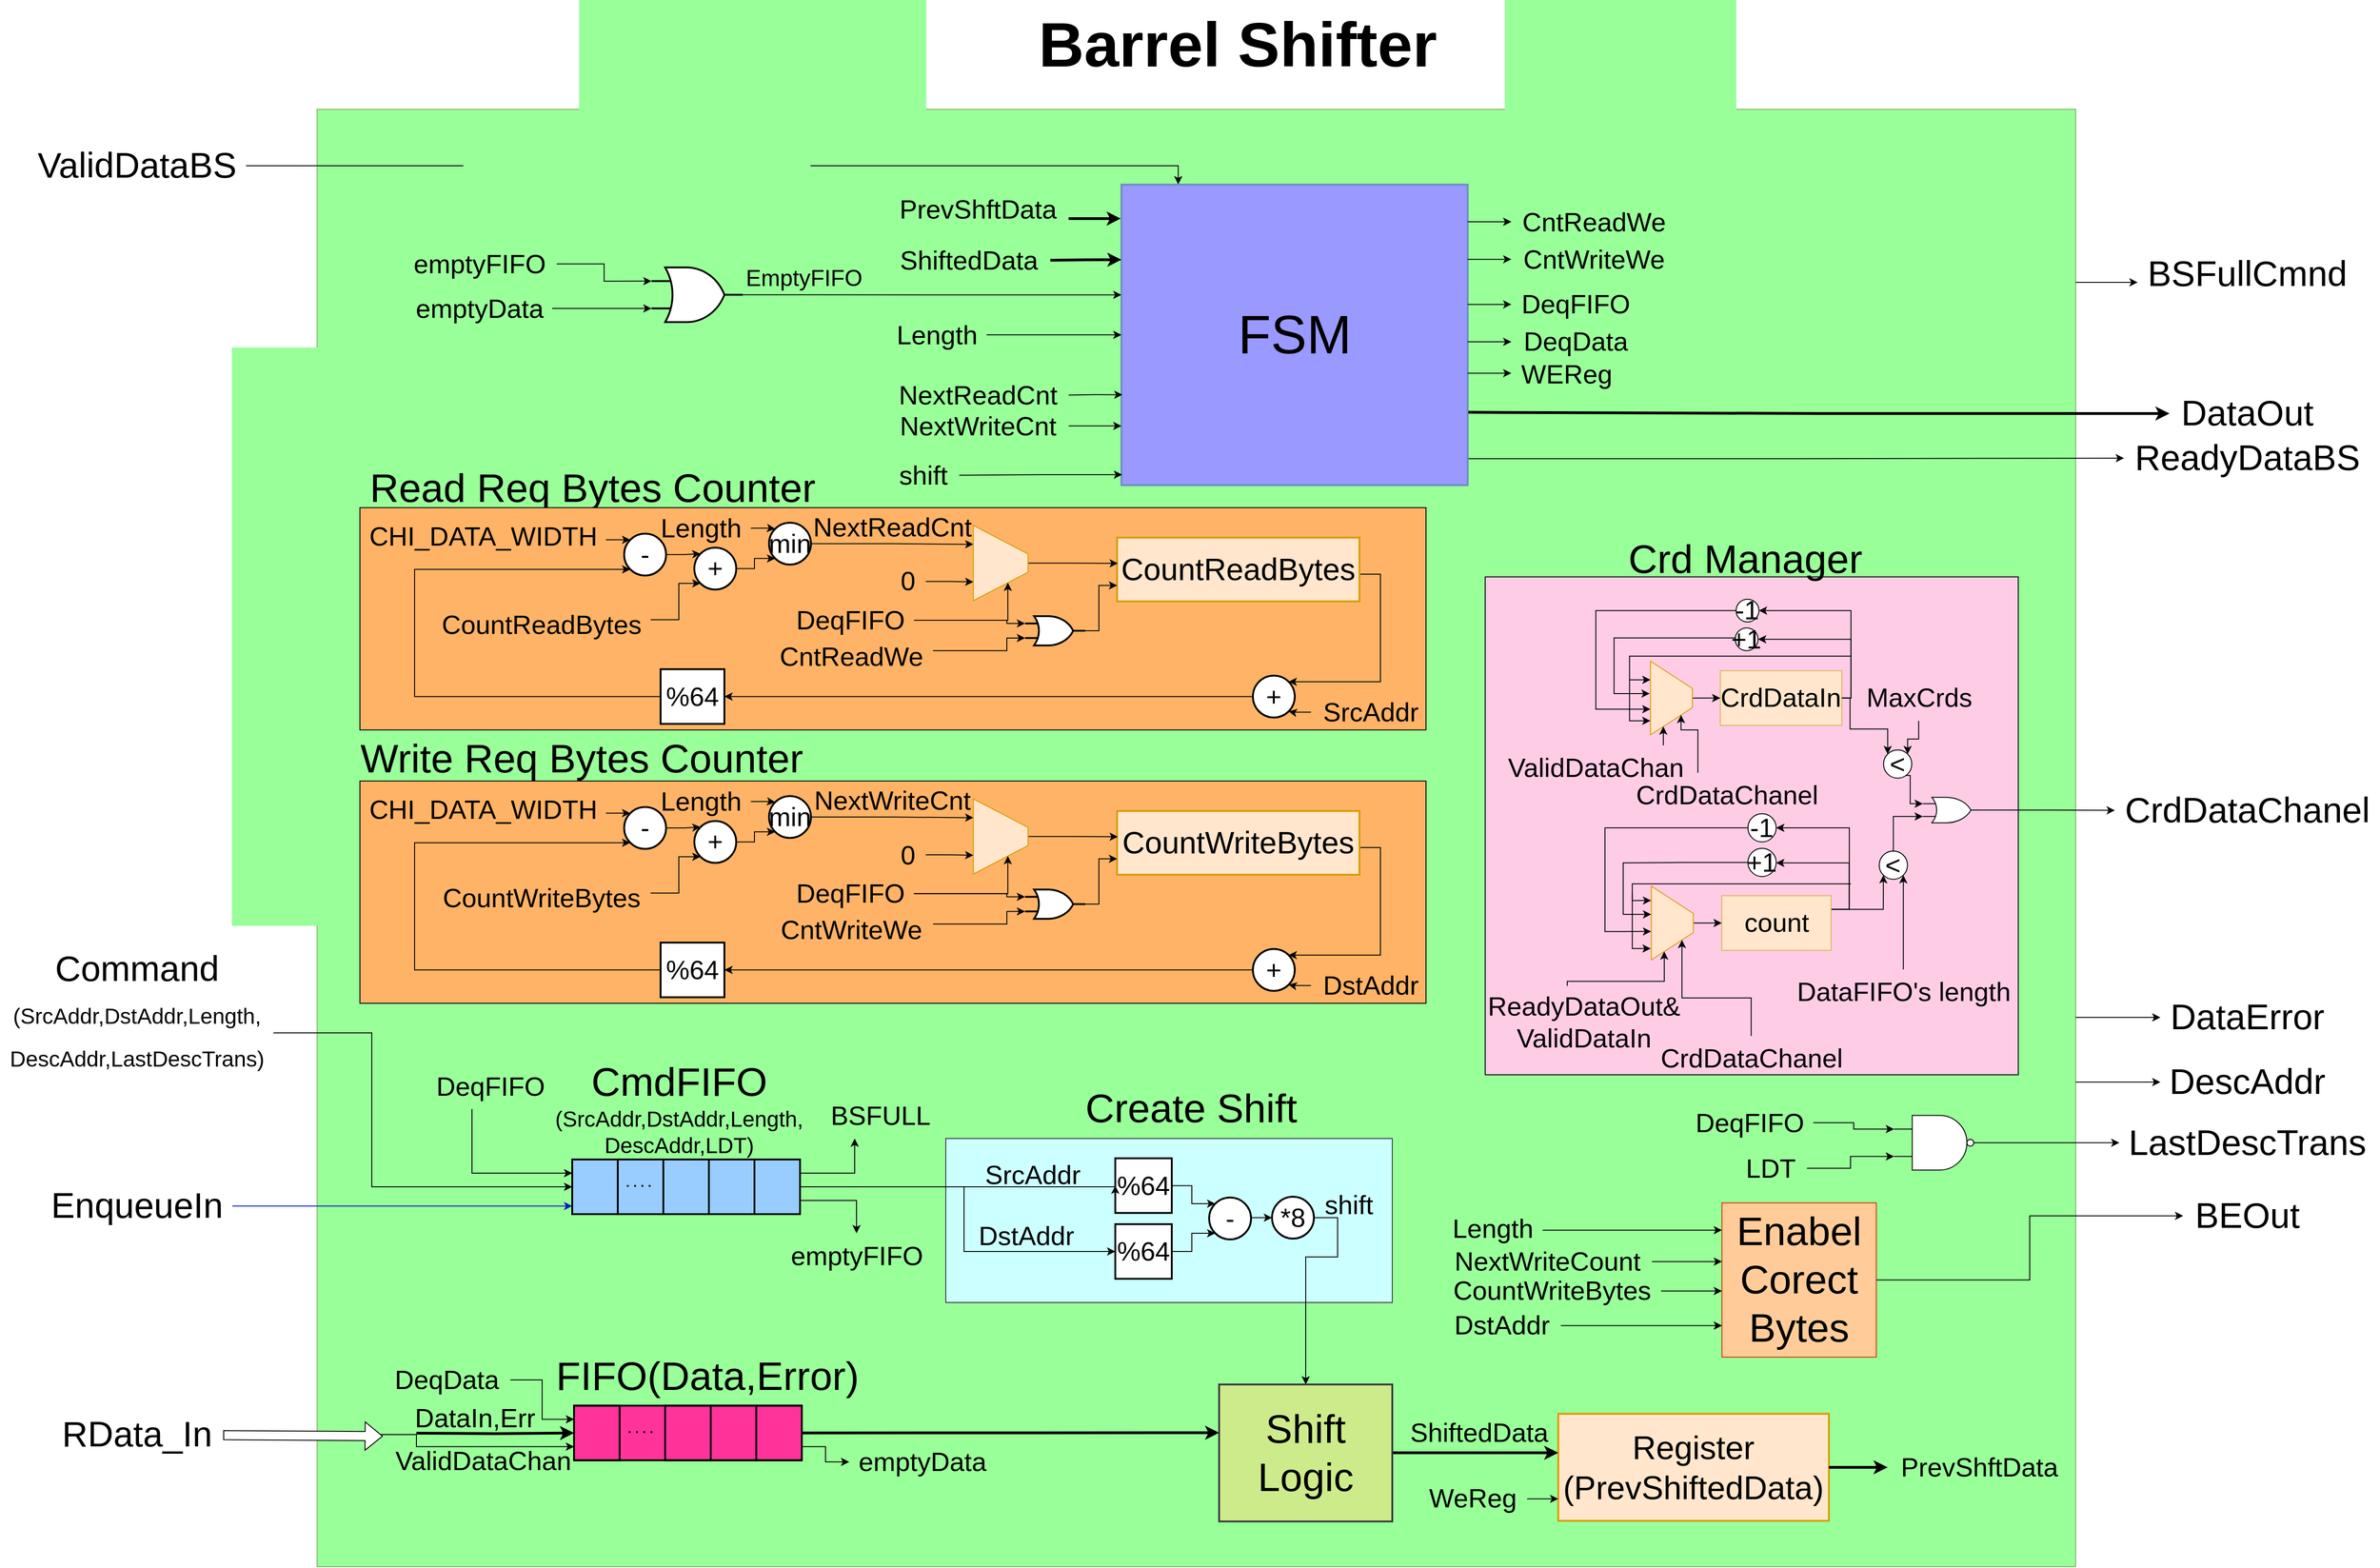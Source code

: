 <mxfile version="20.7.4" type="device" pages="9"><diagram id="yL5pJVqLe35tkb_d3WS5" name="BarrelShifter"><mxGraphModel dx="4043" dy="1927" grid="1" gridSize="10" guides="1" tooltips="1" connect="1" arrows="1" fold="1" page="1" pageScale="1" pageWidth="827" pageHeight="1169" math="0" shadow="0"><root><mxCell id="0"/><mxCell id="1" parent="0"/><mxCell id="hYXjunSNodFJRhl9XOqa-31" value="" style="rounded=0;whiteSpace=wrap;html=1;fontSize=29;fillColor=#99FF99;strokeColor=#82b366;" parent="1" vertex="1"><mxGeometry x="-1380" y="-680" width="1930" height="1600" as="geometry"/></mxCell><mxCell id="DjMWtogkeNjmES8hDdok-9" value="" style="rounded=0;whiteSpace=wrap;html=1;strokeColor=#36393d;fontSize=39;fillColor=#CCFFFF;" parent="1" vertex="1"><mxGeometry x="-690" y="450" width="490" height="180" as="geometry"/></mxCell><mxCell id="DjMWtogkeNjmES8hDdok-5" value="" style="rounded=0;whiteSpace=wrap;html=1;strokeColor=#000000;fontSize=41;fillColor=#FFB366;" parent="1" vertex="1"><mxGeometry x="-1333" y="57.5" width="1170" height="244" as="geometry"/></mxCell><mxCell id="DjMWtogkeNjmES8hDdok-3" value="" style="rounded=0;whiteSpace=wrap;html=1;fontSize=29;fillColor=#FFCCE6;strokeColor=#000000;" parent="1" vertex="1"><mxGeometry x="-98" y="-166.63" width="585" height="546.63" as="geometry"/></mxCell><mxCell id="Txt5MWZacMRyf1WH_Fkh-77" style="edgeStyle=orthogonalEdgeStyle;rounded=0;orthogonalLoop=1;jettySize=auto;html=1;strokeWidth=1;entryX=0.5;entryY=0;entryDx=0;entryDy=0;exitX=1;exitY=0.5;exitDx=0;exitDy=0;fontSize=29;" parent="1" source="ybeaj1PNNLpwJ7tggO6W-86" target="DjMWtogkeNjmES8hDdok-1" edge="1"><mxGeometry relative="1" as="geometry"><mxPoint x="-48" y="440" as="sourcePoint"/><Array as="points"><mxPoint x="-260" y="537"/><mxPoint x="-260" y="580"/><mxPoint x="-295" y="580"/></Array><mxPoint x="222" y="475.625" as="targetPoint"/></mxGeometry></mxCell><mxCell id="ybeaj1PNNLpwJ7tggO6W-40" style="edgeStyle=orthogonalEdgeStyle;rounded=0;orthogonalLoop=1;jettySize=auto;html=1;strokeColor=#000000;strokeWidth=3;fontSize=29;fontColor=#000000;startArrow=classic;startFill=1;endArrow=none;endFill=0;fillColor=#FFFFFF;entryX=1;entryY=0.5;entryDx=0;entryDy=0;" parent="1" source="DjMWtogkeNjmES8hDdok-1" target="RsVjr24hEBYtKgyilElg-52" edge="1"><mxGeometry relative="1" as="geometry"><mxPoint x="-818" y="691" as="targetPoint"/><mxPoint x="2" y="691" as="sourcePoint"/><Array as="points"><mxPoint x="-440" y="773"/><mxPoint x="-440" y="773"/></Array></mxGeometry></mxCell><mxCell id="ybeaj1PNNLpwJ7tggO6W-38" value="RData_In" style="text;html=1;align=center;verticalAlign=middle;resizable=0;points=[];autosize=1;strokeColor=none;fillColor=none;fontSize=39;fontColor=#000000;" parent="1" vertex="1"><mxGeometry x="-1673" y="745" width="190" height="60" as="geometry"/></mxCell><mxCell id="ybeaj1PNNLpwJ7tggO6W-87" style="edgeStyle=orthogonalEdgeStyle;rounded=0;orthogonalLoop=1;jettySize=auto;html=1;exitX=0;exitY=0.5;exitDx=0;exitDy=0;strokeColor=#000000;strokeWidth=1;fontSize=29;fontColor=#000000;startArrow=classic;startFill=1;endArrow=none;endFill=0;fillColor=#FFFFFF;entryX=1;entryY=0.5;entryDx=0;entryDy=0;" parent="1" source="ybeaj1PNNLpwJ7tggO6W-86" target="ybeaj1PNNLpwJ7tggO6W-143" edge="1"><mxGeometry relative="1" as="geometry"><mxPoint x="-176.462" y="546.12" as="targetPoint"/></mxGeometry></mxCell><mxCell id="ybeaj1PNNLpwJ7tggO6W-86" value="&lt;font style=&quot;font-size: 29px;&quot;&gt;*8&lt;/font&gt;" style="ellipse;whiteSpace=wrap;html=1;aspect=fixed;strokeColor=#000000;strokeWidth=2;fontSize=29;fontColor=#000000;fillColor=#FFFFFF;" parent="1" vertex="1"><mxGeometry x="-332" y="513.87" width="46" height="46" as="geometry"/></mxCell><mxCell id="ybeaj1PNNLpwJ7tggO6W-104" value="&lt;font style=&quot;font-size: 36px;&quot;&gt;Register&lt;br style=&quot;&quot;&gt;(PrevShiftedData)&lt;/font&gt;" style="rounded=0;whiteSpace=wrap;html=1;strokeColor=#d79b00;strokeWidth=2;fontSize=29;fillColor=#FFE6CC;" parent="1" vertex="1"><mxGeometry x="-17.81" y="752.19" width="297" height="117.5" as="geometry"/></mxCell><mxCell id="ybeaj1PNNLpwJ7tggO6W-119" style="edgeStyle=orthogonalEdgeStyle;rounded=0;orthogonalLoop=1;jettySize=auto;html=1;strokeColor=#000000;strokeWidth=3;fontSize=29;fontColor=#000000;startArrow=classic;startFill=1;endArrow=none;endFill=0;fillColor=#FFFFFF;entryX=1;entryY=0.5;entryDx=0;entryDy=0;" parent="1" source="ybeaj1PNNLpwJ7tggO6W-228" target="ybeaj1PNNLpwJ7tggO6W-104" edge="1"><mxGeometry relative="1" as="geometry"><mxPoint x="334.91" y="805.94" as="targetPoint"/><mxPoint x="474.91" y="778.44" as="sourcePoint"/><Array as="points"><mxPoint x="426" y="811"/><mxPoint x="426" y="811"/></Array></mxGeometry></mxCell><mxCell id="ybeaj1PNNLpwJ7tggO6W-123" style="edgeStyle=orthogonalEdgeStyle;rounded=0;orthogonalLoop=1;jettySize=auto;html=1;strokeColor=#000000;strokeWidth=3;fontSize=29;fontColor=#000000;startArrow=classic;startFill=1;endArrow=none;endFill=0;fillColor=#FFFFFF;" parent="1" source="ybeaj1PNNLpwJ7tggO6W-104" target="DjMWtogkeNjmES8hDdok-1" edge="1"><mxGeometry relative="1" as="geometry"><mxPoint x="-164" y="782" as="targetPoint"/><mxPoint x="706.05" y="550.78" as="sourcePoint"/><Array as="points"><mxPoint x="-60" y="795"/><mxPoint x="-60" y="795"/></Array></mxGeometry></mxCell><mxCell id="ybeaj1PNNLpwJ7tggO6W-118" style="edgeStyle=orthogonalEdgeStyle;rounded=0;orthogonalLoop=1;jettySize=auto;html=1;exitX=0;exitY=0.25;exitDx=0;exitDy=0;strokeColor=#000000;strokeWidth=1;fontSize=29;fontColor=#000000;startArrow=classic;startFill=1;endArrow=none;endFill=0;fillColor=#FFFFFF;" parent="1" target="ybeaj1PNNLpwJ7tggO6W-220" edge="1"><mxGeometry relative="1" as="geometry"><mxPoint x="-17.81" y="845.565" as="sourcePoint"/><mxPoint x="-220.81" y="889.023" as="targetPoint"/><Array as="points"><mxPoint x="-110.81" y="845.19"/><mxPoint x="-110.81" y="845.19"/></Array></mxGeometry></mxCell><mxCell id="ybeaj1PNNLpwJ7tggO6W-136" value="&lt;font style=&quot;font-size: 29px;&quot;&gt;%64&lt;/font&gt;" style="rounded=0;whiteSpace=wrap;html=1;strokeWidth=2;fontSize=29;" parent="1" vertex="1"><mxGeometry x="-504" y="471.69" width="62" height="60" as="geometry"/></mxCell><mxCell id="ybeaj1PNNLpwJ7tggO6W-137" style="edgeStyle=orthogonalEdgeStyle;rounded=0;orthogonalLoop=1;jettySize=auto;html=1;exitX=0;exitY=0;exitDx=0;exitDy=0;entryX=1;entryY=0.5;entryDx=0;entryDy=0;strokeColor=#000000;strokeWidth=1;fontSize=29;fontColor=#000000;startArrow=classic;startFill=1;endArrow=none;endFill=0;fillColor=#FFFFFF;" parent="1" source="ybeaj1PNNLpwJ7tggO6W-143" target="ybeaj1PNNLpwJ7tggO6W-136" edge="1"><mxGeometry relative="1" as="geometry"><mxPoint x="-320.263" y="548.857" as="sourcePoint"/><Array as="points"><mxPoint x="-420" y="522"/><mxPoint x="-420" y="502"/></Array><mxPoint x="-228" y="462.75" as="targetPoint"/></mxGeometry></mxCell><mxCell id="ybeaj1PNNLpwJ7tggO6W-141" style="edgeStyle=orthogonalEdgeStyle;rounded=0;orthogonalLoop=1;jettySize=auto;html=1;exitX=0;exitY=1;exitDx=0;exitDy=0;strokeColor=#000000;strokeWidth=1;fontSize=29;fontColor=#000000;startArrow=classic;startFill=1;endArrow=none;endFill=0;fillColor=#0050ef;" parent="1" source="ybeaj1PNNLpwJ7tggO6W-143" target="uJxogmIuLYK0ynXWKrPQ-68" edge="1"><mxGeometry relative="1" as="geometry"><mxPoint x="-322.354" y="579.38" as="sourcePoint"/><Array as="points"><mxPoint x="-420" y="554"/><mxPoint x="-420" y="574"/></Array><mxPoint x="-230" y="565.12" as="targetPoint"/></mxGeometry></mxCell><mxCell id="ybeaj1PNNLpwJ7tggO6W-143" value="&lt;font style=&quot;font-size: 29px;&quot;&gt;-&lt;/font&gt;" style="ellipse;whiteSpace=wrap;html=1;aspect=fixed;strokeColor=#000000;strokeWidth=2;fontSize=29;fontColor=#000000;fillColor=#FFFFFF;" parent="1" vertex="1"><mxGeometry x="-401" y="514.75" width="46" height="46" as="geometry"/></mxCell><mxCell id="ybeaj1PNNLpwJ7tggO6W-220" value="&lt;font style=&quot;font-size: 29px;&quot;&gt;WeReg&lt;/font&gt;" style="text;html=1;align=center;verticalAlign=middle;resizable=0;points=[];autosize=1;strokeColor=none;fillColor=none;fontSize=29;fontColor=#000000;" parent="1" vertex="1"><mxGeometry x="-172.0" y="819.69" width="120" height="50" as="geometry"/></mxCell><mxCell id="ybeaj1PNNLpwJ7tggO6W-225" value="&lt;font style=&quot;font-size: 59px;&quot;&gt;FSM&lt;/font&gt;" style="rounded=0;whiteSpace=wrap;html=1;strokeColor=#6c8ebf;strokeWidth=2;fontSize=29;fillColor=#9999FF;" parent="1" vertex="1"><mxGeometry x="-497.25" y="-597.32" width="380" height="330" as="geometry"/></mxCell><mxCell id="ybeaj1PNNLpwJ7tggO6W-228" value="&lt;font style=&quot;font-size: 29px;&quot;&gt;PrevShftData&lt;/font&gt;" style="text;html=1;align=center;verticalAlign=middle;resizable=0;points=[];autosize=1;strokeColor=none;fillColor=none;fontSize=29;fontColor=#000000;" parent="1" vertex="1"><mxGeometry x="343.68" y="785.94" width="200" height="50" as="geometry"/></mxCell><mxCell id="ybeaj1PNNLpwJ7tggO6W-229" value="ShiftedData" style="text;html=1;align=center;verticalAlign=middle;resizable=0;points=[];autosize=1;strokeColor=none;fillColor=none;fontSize=29;fontColor=#000000;" parent="1" vertex="1"><mxGeometry x="-195.0" y="748.25" width="180" height="50" as="geometry"/></mxCell><mxCell id="ybeaj1PNNLpwJ7tggO6W-231" style="edgeStyle=orthogonalEdgeStyle;rounded=0;orthogonalLoop=1;jettySize=auto;html=1;strokeColor=#000000;strokeWidth=3;fontSize=29;fontColor=#000000;startArrow=classic;startFill=1;endArrow=none;endFill=0;fillColor=#FFFFFF;exitX=-0.002;exitY=0.113;exitDx=0;exitDy=0;exitPerimeter=0;" parent="1" source="ybeaj1PNNLpwJ7tggO6W-225" target="ybeaj1PNNLpwJ7tggO6W-230" edge="1"><mxGeometry relative="1" as="geometry"><mxPoint x="-497.25" y="-548.94" as="sourcePoint"/><Array as="points"><mxPoint x="-554.25" y="-560.32"/><mxPoint x="-554.25" y="-560.32"/></Array></mxGeometry></mxCell><mxCell id="ybeaj1PNNLpwJ7tggO6W-230" value="&lt;font style=&quot;font-size: 29px;&quot;&gt;PrevShftData&lt;/font&gt;" style="text;html=1;align=center;verticalAlign=middle;resizable=0;points=[];autosize=1;strokeColor=none;fillColor=none;fontSize=29;fontColor=#000000;" parent="1" vertex="1"><mxGeometry x="-755.25" y="-595.32" width="200" height="50" as="geometry"/></mxCell><mxCell id="ybeaj1PNNLpwJ7tggO6W-233" style="edgeStyle=orthogonalEdgeStyle;rounded=0;orthogonalLoop=1;jettySize=auto;html=1;strokeColor=#000000;strokeWidth=3;fontSize=29;fontColor=#000000;startArrow=classic;startFill=1;endArrow=none;endFill=0;fillColor=#FFFFFF;exitX=0;exitY=0.25;exitDx=0;exitDy=0;" parent="1" source="ybeaj1PNNLpwJ7tggO6W-225" target="ybeaj1PNNLpwJ7tggO6W-232" edge="1"><mxGeometry relative="1" as="geometry"/></mxCell><mxCell id="ybeaj1PNNLpwJ7tggO6W-232" value="ShiftedData" style="text;html=1;align=center;verticalAlign=middle;resizable=0;points=[];autosize=1;strokeColor=none;fillColor=none;fontSize=29;fontColor=#000000;" parent="1" vertex="1"><mxGeometry x="-755.25" y="-539.32" width="180" height="50" as="geometry"/></mxCell><mxCell id="ybeaj1PNNLpwJ7tggO6W-235" style="edgeStyle=orthogonalEdgeStyle;rounded=0;orthogonalLoop=1;jettySize=auto;html=1;strokeColor=#000000;strokeWidth=1;fontSize=29;fontColor=#000000;startArrow=classic;startFill=1;endArrow=none;endFill=0;fillColor=#FFFFFF;" parent="1" source="ybeaj1PNNLpwJ7tggO6W-225" target="HBweFHseOzJzuZsEiQ1F-74" edge="1"><mxGeometry relative="1" as="geometry"><mxPoint x="-494.25" y="-306.32" as="sourcePoint"/><Array as="points"/><mxPoint x="-1464.25" y="-306.32" as="targetPoint"/></mxGeometry></mxCell><mxCell id="ybeaj1PNNLpwJ7tggO6W-238" value="SrcAddr" style="text;html=1;align=center;verticalAlign=middle;resizable=0;points=[];autosize=1;strokeColor=none;fillColor=none;fontSize=29;fontColor=#000000;" parent="1" vertex="1"><mxGeometry x="-660" y="464.69" width="130" height="50" as="geometry"/></mxCell><mxCell id="ybeaj1PNNLpwJ7tggO6W-239" value="DstAddr" style="text;html=1;align=center;verticalAlign=middle;resizable=0;points=[];autosize=1;strokeColor=none;fillColor=none;fontSize=29;fontColor=#000000;" parent="1" vertex="1"><mxGeometry x="-667" y="531.69" width="130" height="50" as="geometry"/></mxCell><mxCell id="ybeaj1PNNLpwJ7tggO6W-243" style="edgeStyle=orthogonalEdgeStyle;rounded=0;orthogonalLoop=1;jettySize=auto;html=1;strokeColor=#000000;strokeWidth=1;fontSize=29;fontColor=#000000;startArrow=classic;startFill=1;endArrow=none;endFill=0;fillColor=#FFFFFF;exitX=0.003;exitY=0.699;exitDx=0;exitDy=0;exitPerimeter=0;" parent="1" source="ybeaj1PNNLpwJ7tggO6W-225" target="HBweFHseOzJzuZsEiQ1F-78" edge="1"><mxGeometry relative="1" as="geometry"><mxPoint x="-624.25" y="-425.32" as="targetPoint"/></mxGeometry></mxCell><mxCell id="ybeaj1PNNLpwJ7tggO6W-249" style="edgeStyle=orthogonalEdgeStyle;rounded=0;orthogonalLoop=1;jettySize=auto;html=1;strokeColor=#000000;strokeWidth=1;fontSize=29;fontColor=#000000;startArrow=classic;startFill=1;endArrow=none;endFill=0;fillColor=#FFFFFF;exitX=0;exitY=0.803;exitDx=0;exitDy=0;exitPerimeter=0;" parent="1" source="ybeaj1PNNLpwJ7tggO6W-225" target="HBweFHseOzJzuZsEiQ1F-80" edge="1"><mxGeometry relative="1" as="geometry"><mxPoint x="-504.25" y="-325.32" as="sourcePoint"/><mxPoint x="-624.25" y="-332.33" as="targetPoint"/></mxGeometry></mxCell><mxCell id="ybeaj1PNNLpwJ7tggO6W-250" value="" style="endArrow=classic;html=1;rounded=0;strokeColor=#000000;strokeWidth=1;fontSize=29;fontColor=#000000;fillColor=#FFFFFF;exitX=1;exitY=0.5;exitDx=0;exitDy=0;exitPerimeter=0;edgeStyle=orthogonalEdgeStyle;" parent="1" source="MvgcwOniofl4Ck32f0OX-1" target="ybeaj1PNNLpwJ7tggO6W-225" edge="1"><mxGeometry width="50" height="50" relative="1" as="geometry"><mxPoint x="-641.25" y="-474.948" as="sourcePoint"/><mxPoint x="-694.25" y="-475.07" as="targetPoint"/><Array as="points"><mxPoint x="-590" y="-476"/><mxPoint x="-590" y="-476"/></Array></mxGeometry></mxCell><mxCell id="ybeaj1PNNLpwJ7tggO6W-267" style="edgeStyle=orthogonalEdgeStyle;rounded=0;orthogonalLoop=1;jettySize=auto;html=1;strokeColor=#000000;strokeWidth=1;fontSize=29;fontColor=#000000;startArrow=classic;startFill=1;endArrow=none;endFill=0;fillColor=#FFFFFF;" parent="1" source="ybeaj1PNNLpwJ7tggO6W-266" target="ybeaj1PNNLpwJ7tggO6W-225" edge="1"><mxGeometry relative="1" as="geometry"><mxPoint x="-117.25" y="-366.82" as="targetPoint"/><Array as="points"><mxPoint x="-104.25" y="-465.32"/><mxPoint x="-104.25" y="-465.32"/></Array></mxGeometry></mxCell><mxCell id="ybeaj1PNNLpwJ7tggO6W-266" value="DeqFIFO" style="text;html=1;align=center;verticalAlign=middle;resizable=0;points=[];autosize=1;strokeColor=none;fillColor=none;fontSize=29;fontColor=#000000;" parent="1" vertex="1"><mxGeometry x="-69.31" y="-490.82" width="140" height="50" as="geometry"/></mxCell><mxCell id="ybeaj1PNNLpwJ7tggO6W-269" style="edgeStyle=orthogonalEdgeStyle;rounded=0;orthogonalLoop=1;jettySize=auto;html=1;strokeColor=#000000;strokeWidth=1;fontSize=29;fontColor=#000000;startArrow=classic;startFill=1;endArrow=none;endFill=0;fillColor=#FFFFFF;" parent="1" source="ybeaj1PNNLpwJ7tggO6W-268" target="ybeaj1PNNLpwJ7tggO6W-225" edge="1"><mxGeometry relative="1" as="geometry"><mxPoint x="-117.25" y="-423.89" as="targetPoint"/><Array as="points"><mxPoint x="-104.25" y="-424.32"/><mxPoint x="-104.25" y="-424.32"/></Array></mxGeometry></mxCell><mxCell id="ybeaj1PNNLpwJ7tggO6W-268" value="DeqData" style="text;html=1;align=center;verticalAlign=middle;resizable=0;points=[];autosize=1;strokeColor=none;fillColor=none;fontSize=29;fontColor=#000000;" parent="1" vertex="1"><mxGeometry x="-69.31" y="-449.69" width="140" height="50" as="geometry"/></mxCell><mxCell id="ybeaj1PNNLpwJ7tggO6W-272" style="edgeStyle=orthogonalEdgeStyle;rounded=0;orthogonalLoop=1;jettySize=auto;html=1;strokeColor=#000000;strokeWidth=1;fontSize=29;fontColor=#000000;startArrow=classic;startFill=1;endArrow=none;endFill=0;fillColor=#FFFFFF;" parent="1" source="ybeaj1PNNLpwJ7tggO6W-271" target="ybeaj1PNNLpwJ7tggO6W-225" edge="1"><mxGeometry relative="1" as="geometry"><mxPoint x="-117.63" y="-389.26" as="targetPoint"/><Array as="points"><mxPoint x="-104.25" y="-390.32"/><mxPoint x="-104.25" y="-390.32"/></Array></mxGeometry></mxCell><mxCell id="ybeaj1PNNLpwJ7tggO6W-271" value="WEReg" style="text;html=1;align=center;verticalAlign=middle;resizable=0;points=[];autosize=1;strokeColor=none;fillColor=none;fontSize=29;fontColor=#000000;" parent="1" vertex="1"><mxGeometry x="-69.31" y="-414.32" width="120" height="50" as="geometry"/></mxCell><mxCell id="ybeaj1PNNLpwJ7tggO6W-275" style="edgeStyle=orthogonalEdgeStyle;rounded=0;orthogonalLoop=1;jettySize=auto;html=1;strokeColor=#000000;strokeWidth=3;fontSize=29;fontColor=#000000;startArrow=classic;startFill=1;endArrow=none;endFill=0;fillColor=#FFFFFF;entryX=1.002;entryY=0.8;entryDx=0;entryDy=0;entryPerimeter=0;" parent="1" source="ybeaj1PNNLpwJ7tggO6W-274" edge="1"><mxGeometry relative="1" as="geometry"><mxPoint x="-116.49" y="-347.32" as="targetPoint"/><mxPoint x="-42.25" y="-348.32" as="sourcePoint"/><Array as="points"/></mxGeometry></mxCell><mxCell id="ybeaj1PNNLpwJ7tggO6W-274" value="DataOut" style="text;html=1;align=center;verticalAlign=middle;resizable=0;points=[];autosize=1;strokeColor=none;fillColor=none;fontSize=39;fontColor=#000000;" parent="1" vertex="1"><mxGeometry x="653" y="-376" width="170" height="60" as="geometry"/></mxCell><mxCell id="CNJ-hyATLLnQOeg37xY--1" value="&lt;font style=&quot;font-size: 29px;&quot;&gt;shift&lt;/font&gt;" style="text;html=1;align=center;verticalAlign=middle;resizable=0;points=[];autosize=1;strokeColor=none;fillColor=none;fontSize=29;fontColor=#000000;" parent="1" vertex="1"><mxGeometry x="-288" y="497.75" width="80" height="50" as="geometry"/></mxCell><mxCell id="CNJ-hyATLLnQOeg37xY--3" style="edgeStyle=orthogonalEdgeStyle;rounded=0;orthogonalLoop=1;jettySize=auto;html=1;strokeColor=#000000;strokeWidth=1;fontSize=29;fontColor=#000000;startArrow=classic;startFill=1;endArrow=none;endFill=0;fillColor=#FFFFFF;exitX=0.002;exitY=0.965;exitDx=0;exitDy=0;exitPerimeter=0;" parent="1" source="ybeaj1PNNLpwJ7tggO6W-225" target="CNJ-hyATLLnQOeg37xY--2" edge="1"><mxGeometry relative="1" as="geometry"/></mxCell><mxCell id="CNJ-hyATLLnQOeg37xY--2" value="&lt;font style=&quot;font-size: 29px;&quot;&gt;shift&lt;/font&gt;" style="text;html=1;align=center;verticalAlign=middle;resizable=0;points=[];autosize=1;strokeColor=none;fillColor=none;fontSize=29;fontColor=#000000;" parent="1" vertex="1"><mxGeometry x="-755.25" y="-303.32" width="80" height="50" as="geometry"/></mxCell><mxCell id="RsVjr24hEBYtKgyilElg-1" value="EnqueueIn" style="text;html=1;align=center;verticalAlign=middle;resizable=0;points=[];autosize=1;strokeColor=none;fillColor=none;fontSize=39;fontColor=#000000;" parent="1" vertex="1"><mxGeometry x="-1683" y="494.12" width="210" height="60" as="geometry"/></mxCell><mxCell id="RsVjr24hEBYtKgyilElg-6" style="edgeStyle=orthogonalEdgeStyle;rounded=0;orthogonalLoop=1;jettySize=auto;html=1;entryX=0;entryY=0.25;entryDx=0;entryDy=0;fontSize=29;strokeWidth=1;entryPerimeter=0;exitX=0.5;exitY=1;exitDx=0;exitDy=0;" parent="1" source="RsVjr24hEBYtKgyilElg-34" target="RsVjr24hEBYtKgyilElg-27" edge="1"><mxGeometry relative="1" as="geometry"><mxPoint x="365.0" y="42.37" as="targetPoint"/><Array as="points"><mxPoint x="368.41" y="51.37"/><mxPoint x="368.41" y="82.37"/></Array></mxGeometry></mxCell><mxCell id="RsVjr24hEBYtKgyilElg-7" style="edgeStyle=orthogonalEdgeStyle;rounded=0;orthogonalLoop=1;jettySize=auto;html=1;exitX=1;exitY=0.5;exitDx=0;exitDy=0;entryX=0;entryY=0;entryDx=0;entryDy=0;fontSize=29;" parent="1" source="RsVjr24hEBYtKgyilElg-8" target="RsVjr24hEBYtKgyilElg-34" edge="1"><mxGeometry relative="1" as="geometry"><Array as="points"><mxPoint x="302.41" y="-33.63"/><mxPoint x="302.41" y="0.37"/><mxPoint x="343.41" y="0.37"/></Array></mxGeometry></mxCell><mxCell id="RsVjr24hEBYtKgyilElg-8" value="&lt;font style=&quot;font-size: 29px;&quot;&gt;CrdDataIn&lt;/font&gt;" style="whiteSpace=wrap;html=1;fontSize=29;fillColor=#FFE6CC;strokeColor=#d6b656;" parent="1" vertex="1"><mxGeometry x="160" y="-63.63" width="133.35" height="60" as="geometry"/></mxCell><mxCell id="RsVjr24hEBYtKgyilElg-9" style="edgeStyle=orthogonalEdgeStyle;rounded=0;orthogonalLoop=1;jettySize=auto;html=1;exitX=0.5;exitY=0;exitDx=0;exitDy=0;entryX=0;entryY=0.5;entryDx=0;entryDy=0;fontSize=29;strokeWidth=1;" parent="1" source="RsVjr24hEBYtKgyilElg-11" target="RsVjr24hEBYtKgyilElg-8" edge="1"><mxGeometry relative="1" as="geometry"/></mxCell><mxCell id="RsVjr24hEBYtKgyilElg-10" style="edgeStyle=orthogonalEdgeStyle;rounded=0;orthogonalLoop=1;jettySize=auto;html=1;exitX=0.25;exitY=1;exitDx=0;exitDy=0;fontSize=29;entryX=0.25;entryY=1;entryDx=0;entryDy=0;" parent="1" target="RsVjr24hEBYtKgyilElg-11" edge="1"><mxGeometry relative="1" as="geometry"><mxPoint x="60.41" y="-53.63" as="sourcePoint"/></mxGeometry></mxCell><mxCell id="RsVjr24hEBYtKgyilElg-11" value="" style="shape=trapezoid;perimeter=trapezoidPerimeter;whiteSpace=wrap;html=1;fixedSize=1;fontSize=29;direction=south;size=30;fillColor=#ffe6cc;strokeColor=#d79b00;" parent="1" vertex="1"><mxGeometry x="83.35" y="-74.13" width="46" height="81" as="geometry"/></mxCell><mxCell id="RsVjr24hEBYtKgyilElg-12" style="edgeStyle=orthogonalEdgeStyle;rounded=0;orthogonalLoop=1;jettySize=auto;html=1;entryX=1;entryY=0.5;entryDx=0;entryDy=0;fontSize=29;strokeWidth=1;exitX=1;exitY=0.5;exitDx=0;exitDy=0;" parent="1" source="RsVjr24hEBYtKgyilElg-8" target="RsVjr24hEBYtKgyilElg-15" edge="1"><mxGeometry relative="1" as="geometry"><mxPoint x="293.35" y="-32.63" as="sourcePoint"/><Array as="points"><mxPoint x="303.41" y="-33.63"/><mxPoint x="303.41" y="-129.63"/></Array></mxGeometry></mxCell><mxCell id="RsVjr24hEBYtKgyilElg-13" style="edgeStyle=orthogonalEdgeStyle;rounded=0;orthogonalLoop=1;jettySize=auto;html=1;exitX=1;exitY=0.5;exitDx=0;exitDy=0;entryX=1;entryY=0.5;entryDx=0;entryDy=0;fontSize=29;strokeWidth=1;" parent="1" source="RsVjr24hEBYtKgyilElg-8" target="RsVjr24hEBYtKgyilElg-17" edge="1"><mxGeometry relative="1" as="geometry"><mxPoint x="327.35" y="-32.13" as="sourcePoint"/><Array as="points"><mxPoint x="303.41" y="-33.63"/><mxPoint x="303.41" y="-97.63"/></Array></mxGeometry></mxCell><mxCell id="RsVjr24hEBYtKgyilElg-14" style="edgeStyle=orthogonalEdgeStyle;rounded=0;orthogonalLoop=1;jettySize=auto;html=1;exitX=0;exitY=0.5;exitDx=0;exitDy=0;entryX=0.651;entryY=1;entryDx=0;entryDy=0;entryPerimeter=0;fontSize=29;strokeWidth=1;" parent="1" source="RsVjr24hEBYtKgyilElg-15" target="RsVjr24hEBYtKgyilElg-11" edge="1"><mxGeometry relative="1" as="geometry"><Array as="points"><mxPoint x="23.41" y="-129.63"/><mxPoint x="23.41" y="-21.63"/></Array></mxGeometry></mxCell><mxCell id="RsVjr24hEBYtKgyilElg-15" value="-1" style="ellipse;whiteSpace=wrap;html=1;aspect=fixed;fontSize=29;" parent="1" vertex="1"><mxGeometry x="177.35" y="-142.13" width="25" height="25" as="geometry"/></mxCell><mxCell id="RsVjr24hEBYtKgyilElg-16" style="edgeStyle=orthogonalEdgeStyle;rounded=0;orthogonalLoop=1;jettySize=auto;html=1;exitX=0;exitY=0.5;exitDx=0;exitDy=0;fontSize=29;strokeWidth=1;entryX=0.44;entryY=1.019;entryDx=0;entryDy=0;entryPerimeter=0;" parent="1" source="RsVjr24hEBYtKgyilElg-17" target="RsVjr24hEBYtKgyilElg-11" edge="1"><mxGeometry relative="1" as="geometry"><mxPoint x="81.35" y="-33.63" as="targetPoint"/><Array as="points"><mxPoint x="176.41" y="-99.63"/><mxPoint x="43.41" y="-99.63"/><mxPoint x="43.41" y="-38.63"/></Array></mxGeometry></mxCell><mxCell id="RsVjr24hEBYtKgyilElg-17" value="+1" style="ellipse;whiteSpace=wrap;html=1;aspect=fixed;fontSize=29;" parent="1" vertex="1"><mxGeometry x="176.41" y="-110.63" width="25" height="25" as="geometry"/></mxCell><mxCell id="RsVjr24hEBYtKgyilElg-18" value="" style="edgeStyle=orthogonalEdgeStyle;rounded=0;orthogonalLoop=1;jettySize=auto;html=1;fontSize=29;strokeWidth=1;entryX=1;entryY=0;entryDx=0;entryDy=0;" parent="1" source="RsVjr24hEBYtKgyilElg-19" target="RsVjr24hEBYtKgyilElg-11" edge="1"><mxGeometry relative="1" as="geometry"><mxPoint x="116.418" y="-14.592" as="targetPoint"/><Array as="points"><mxPoint x="135.41" y="1.37"/><mxPoint x="116.41" y="1.37"/></Array><mxPoint x="135.407" y="45.37" as="sourcePoint"/></mxGeometry></mxCell><mxCell id="RsVjr24hEBYtKgyilElg-19" value="&lt;span style=&quot;font-size: 29px;&quot;&gt;CrdDataChanel&lt;/span&gt;" style="text;html=1;align=center;verticalAlign=middle;resizable=0;points=[];autosize=1;strokeColor=none;fillColor=none;fontSize=29;" parent="1" vertex="1"><mxGeometry x="57.35" y="48.37" width="220" height="50" as="geometry"/></mxCell><mxCell id="RsVjr24hEBYtKgyilElg-20" value="" style="edgeStyle=orthogonalEdgeStyle;rounded=0;orthogonalLoop=1;jettySize=auto;html=1;fontSize=29;strokeWidth=1;entryX=1;entryY=0.75;entryDx=0;entryDy=0;" parent="1" source="RsVjr24hEBYtKgyilElg-21" target="RsVjr24hEBYtKgyilElg-11" edge="1"><mxGeometry relative="1" as="geometry"><mxPoint x="96.964" y="-1.905" as="targetPoint"/><Array as="points"><mxPoint x="65.76" y="24.37"/><mxPoint x="97.76" y="24.37"/></Array></mxGeometry></mxCell><mxCell id="RsVjr24hEBYtKgyilElg-21" value="ValidDataChan" style="text;html=1;align=center;verticalAlign=middle;resizable=0;points=[];autosize=1;strokeColor=none;fillColor=none;fontSize=29;" parent="1" vertex="1"><mxGeometry x="-86.65" y="18.37" width="220" height="50" as="geometry"/></mxCell><mxCell id="RsVjr24hEBYtKgyilElg-22" value="" style="edgeStyle=orthogonalEdgeStyle;rounded=0;orthogonalLoop=1;jettySize=auto;html=1;fontSize=29;strokeWidth=1;entryX=0.809;entryY=1.002;entryDx=0;entryDy=0;entryPerimeter=0;" parent="1" target="RsVjr24hEBYtKgyilElg-11" edge="1"><mxGeometry relative="1" as="geometry"><mxPoint x="83.354" y="-8.374" as="targetPoint"/><Array as="points"><mxPoint x="60.41" y="-79.63"/><mxPoint x="60.41" y="-8.63"/></Array><mxPoint x="303.41" y="-79.63" as="sourcePoint"/></mxGeometry></mxCell><mxCell id="RsVjr24hEBYtKgyilElg-23" style="edgeStyle=orthogonalEdgeStyle;rounded=0;orthogonalLoop=1;jettySize=auto;html=1;exitX=1;exitY=0.25;exitDx=0;exitDy=0;entryX=0;entryY=1;entryDx=0;entryDy=0;strokeWidth=1;fontSize=29;" parent="1" source="RsVjr24hEBYtKgyilElg-26" target="RsVjr24hEBYtKgyilElg-29" edge="1"><mxGeometry relative="1" as="geometry"/></mxCell><mxCell id="RsVjr24hEBYtKgyilElg-24" style="edgeStyle=orthogonalEdgeStyle;rounded=0;orthogonalLoop=1;jettySize=auto;html=1;exitX=1;exitY=0.25;exitDx=0;exitDy=0;entryX=1;entryY=0.5;entryDx=0;entryDy=0;strokeWidth=1;fontSize=29;" parent="1" source="RsVjr24hEBYtKgyilElg-26" target="RsVjr24hEBYtKgyilElg-33" edge="1"><mxGeometry relative="1" as="geometry"><Array as="points"><mxPoint x="301.41" y="198.37"/><mxPoint x="301.41" y="147.37"/><mxPoint x="221.41" y="147.37"/></Array></mxGeometry></mxCell><mxCell id="RsVjr24hEBYtKgyilElg-25" style="edgeStyle=orthogonalEdgeStyle;rounded=0;orthogonalLoop=1;jettySize=auto;html=1;exitX=1;exitY=0.25;exitDx=0;exitDy=0;entryX=1;entryY=0.5;entryDx=0;entryDy=0;fontSize=29;" parent="1" source="RsVjr24hEBYtKgyilElg-26" target="RsVjr24hEBYtKgyilElg-41" edge="1"><mxGeometry relative="1" as="geometry"/></mxCell><mxCell id="RsVjr24hEBYtKgyilElg-26" value="&lt;font style=&quot;font-size: 29px;&quot;&gt;count&lt;/font&gt;" style="whiteSpace=wrap;html=1;fontSize=29;fillColor=#FFE6CC;strokeColor=#d6b656;" parent="1" vertex="1"><mxGeometry x="161.59" y="183.37" width="120" height="60" as="geometry"/></mxCell><mxCell id="RsVjr24hEBYtKgyilElg-47" style="edgeStyle=orthogonalEdgeStyle;rounded=0;orthogonalLoop=1;jettySize=auto;html=1;exitX=1;exitY=0.5;exitDx=0;exitDy=0;exitPerimeter=0;strokeColor=#000000;fontSize=29;" parent="1" source="RsVjr24hEBYtKgyilElg-27" target="RsVjr24hEBYtKgyilElg-48" edge="1"><mxGeometry relative="1" as="geometry"><mxPoint x="525.0" y="90.37" as="targetPoint"/></mxGeometry></mxCell><mxCell id="RsVjr24hEBYtKgyilElg-27" value="" style="verticalLabelPosition=bottom;shadow=0;dashed=0;align=center;html=1;verticalAlign=top;shape=mxgraph.electrical.logic_gates.logic_gate;operation=or;fontSize=29;" parent="1" vertex="1"><mxGeometry x="382.27" y="75.37" width="66" height="28" as="geometry"/></mxCell><mxCell id="RsVjr24hEBYtKgyilElg-28" style="edgeStyle=orthogonalEdgeStyle;rounded=0;orthogonalLoop=1;jettySize=auto;html=1;exitX=0.5;exitY=0;exitDx=0;exitDy=0;entryX=0;entryY=0.75;entryDx=0;entryDy=0;entryPerimeter=0;strokeWidth=1;fontSize=29;" parent="1" source="RsVjr24hEBYtKgyilElg-29" target="RsVjr24hEBYtKgyilElg-27" edge="1"><mxGeometry relative="1" as="geometry"><Array as="points"><mxPoint x="350.41" y="96.37"/></Array></mxGeometry></mxCell><mxCell id="RsVjr24hEBYtKgyilElg-29" value="&amp;lt;" style="ellipse;whiteSpace=wrap;html=1;aspect=fixed;fontSize=29;" parent="1" vertex="1"><mxGeometry x="334.41" y="134.37" width="31" height="31" as="geometry"/></mxCell><mxCell id="RsVjr24hEBYtKgyilElg-30" style="edgeStyle=orthogonalEdgeStyle;rounded=0;orthogonalLoop=1;jettySize=auto;html=1;entryX=1;entryY=1;entryDx=0;entryDy=0;strokeWidth=1;fontSize=29;" parent="1" source="RsVjr24hEBYtKgyilElg-31" target="RsVjr24hEBYtKgyilElg-29" edge="1"><mxGeometry relative="1" as="geometry"/></mxCell><mxCell id="RsVjr24hEBYtKgyilElg-31" value="DataFIFO's length" style="text;html=1;align=center;verticalAlign=middle;resizable=0;points=[];autosize=1;strokeColor=none;fillColor=none;fontSize=29;" parent="1" vertex="1"><mxGeometry x="230.91" y="264.37" width="260" height="50" as="geometry"/></mxCell><mxCell id="RsVjr24hEBYtKgyilElg-32" style="edgeStyle=orthogonalEdgeStyle;rounded=0;orthogonalLoop=1;jettySize=auto;html=1;exitX=0;exitY=0.5;exitDx=0;exitDy=0;entryX=0.383;entryY=1.005;entryDx=0;entryDy=0;strokeWidth=1;fontSize=29;entryPerimeter=0;" parent="1" source="RsVjr24hEBYtKgyilElg-33" target="RsVjr24hEBYtKgyilElg-39" edge="1"><mxGeometry relative="1" as="geometry"><Array as="points"><mxPoint x="123.41" y="147.37"/><mxPoint x="53.41" y="147.37"/><mxPoint x="53.41" y="203.37"/></Array><mxPoint x="72.94" y="204.62" as="targetPoint"/></mxGeometry></mxCell><mxCell id="RsVjr24hEBYtKgyilElg-33" value="+1" style="ellipse;whiteSpace=wrap;html=1;aspect=fixed;fontSize=29;" parent="1" vertex="1"><mxGeometry x="190.32" y="131.37" width="31" height="31" as="geometry"/></mxCell><mxCell id="RsVjr24hEBYtKgyilElg-34" value="&amp;lt;" style="ellipse;whiteSpace=wrap;html=1;aspect=fixed;fontSize=29;" parent="1" vertex="1"><mxGeometry x="339.15" y="23.37" width="31" height="31" as="geometry"/></mxCell><mxCell id="RsVjr24hEBYtKgyilElg-35" style="edgeStyle=orthogonalEdgeStyle;rounded=0;orthogonalLoop=1;jettySize=auto;html=1;entryX=1;entryY=0;entryDx=0;entryDy=0;fontSize=29;" parent="1" source="RsVjr24hEBYtKgyilElg-36" target="RsVjr24hEBYtKgyilElg-34" edge="1"><mxGeometry relative="1" as="geometry"/></mxCell><mxCell id="RsVjr24hEBYtKgyilElg-36" value="&lt;font style=&quot;font-size: 29px;&quot;&gt;MaxCrds&lt;/font&gt;" style="text;html=1;align=center;verticalAlign=middle;resizable=0;points=[];autosize=1;strokeColor=none;fillColor=none;fontSize=29;" parent="1" vertex="1"><mxGeometry x="307.68" y="-58.63" width="140" height="50" as="geometry"/></mxCell><mxCell id="RsVjr24hEBYtKgyilElg-37" style="edgeStyle=orthogonalEdgeStyle;rounded=0;orthogonalLoop=1;jettySize=auto;html=1;exitX=0.5;exitY=0;exitDx=0;exitDy=0;entryX=0;entryY=0.5;entryDx=0;entryDy=0;fontSize=29;" parent="1" source="RsVjr24hEBYtKgyilElg-39" target="RsVjr24hEBYtKgyilElg-26" edge="1"><mxGeometry relative="1" as="geometry"/></mxCell><mxCell id="RsVjr24hEBYtKgyilElg-38" style="edgeStyle=orthogonalEdgeStyle;rounded=0;orthogonalLoop=1;jettySize=auto;html=1;exitX=0.75;exitY=1;exitDx=0;exitDy=0;fontSize=29;entryX=0.846;entryY=1.016;entryDx=0;entryDy=0;entryPerimeter=0;" parent="1" target="RsVjr24hEBYtKgyilElg-39" edge="1"><mxGeometry relative="1" as="geometry"><mxPoint x="63.41" y="180.37" as="sourcePoint"/><Array as="points"><mxPoint x="63.41" y="241.37"/></Array></mxGeometry></mxCell><mxCell id="RsVjr24hEBYtKgyilElg-39" value="" style="shape=trapezoid;perimeter=trapezoidPerimeter;whiteSpace=wrap;html=1;fixedSize=1;fontSize=29;direction=south;size=30;fillColor=#ffe6cc;strokeColor=#d79b00;" parent="1" vertex="1"><mxGeometry x="84.35" y="172.87" width="46" height="81" as="geometry"/></mxCell><mxCell id="RsVjr24hEBYtKgyilElg-40" style="edgeStyle=orthogonalEdgeStyle;rounded=0;orthogonalLoop=1;jettySize=auto;html=1;exitX=0;exitY=0.5;exitDx=0;exitDy=0;entryX=0.615;entryY=1.007;entryDx=0;entryDy=0;entryPerimeter=0;fontSize=29;" parent="1" source="RsVjr24hEBYtKgyilElg-41" target="RsVjr24hEBYtKgyilElg-39" edge="1"><mxGeometry relative="1" as="geometry"><Array as="points"><mxPoint x="33.41" y="108.37"/><mxPoint x="33.41" y="222.37"/></Array></mxGeometry></mxCell><mxCell id="RsVjr24hEBYtKgyilElg-41" value="-1" style="ellipse;whiteSpace=wrap;html=1;aspect=fixed;fontSize=29;" parent="1" vertex="1"><mxGeometry x="190.32" y="93.37" width="31" height="31" as="geometry"/></mxCell><mxCell id="RsVjr24hEBYtKgyilElg-42" style="edgeStyle=orthogonalEdgeStyle;rounded=0;orthogonalLoop=1;jettySize=auto;html=1;entryX=1;entryY=0;entryDx=0;entryDy=0;fontSize=29;" parent="1" source="RsVjr24hEBYtKgyilElg-43" target="RsVjr24hEBYtKgyilElg-39" edge="1"><mxGeometry relative="1" as="geometry"/></mxCell><mxCell id="RsVjr24hEBYtKgyilElg-43" value="&lt;span style=&quot;font-size: 29px;&quot;&gt;CrdDataChanel&lt;/span&gt;" style="text;html=1;align=center;verticalAlign=middle;resizable=0;points=[];autosize=1;strokeColor=none;fillColor=none;fontSize=29;" parent="1" vertex="1"><mxGeometry x="83.91" y="337.37" width="220" height="50" as="geometry"/></mxCell><mxCell id="RsVjr24hEBYtKgyilElg-44" style="edgeStyle=orthogonalEdgeStyle;rounded=0;orthogonalLoop=1;jettySize=auto;html=1;entryX=1;entryY=0.75;entryDx=0;entryDy=0;fontSize=29;" parent="1" source="RsVjr24hEBYtKgyilElg-45" target="RsVjr24hEBYtKgyilElg-39" edge="1"><mxGeometry relative="1" as="geometry"><Array as="points"><mxPoint x="-8.0" y="277.37"/><mxPoint x="99.0" y="277.37"/></Array></mxGeometry></mxCell><mxCell id="RsVjr24hEBYtKgyilElg-45" value="ReadyDataOut&amp;amp;&lt;br style=&quot;font-size: 29px;&quot;&gt;ValidDataIn" style="text;html=1;align=center;verticalAlign=middle;resizable=0;points=[];autosize=1;strokeColor=none;fillColor=none;fontSize=29;" parent="1" vertex="1"><mxGeometry x="-105.0" y="282.37" width="230" height="80" as="geometry"/></mxCell><mxCell id="RsVjr24hEBYtKgyilElg-46" style="edgeStyle=orthogonalEdgeStyle;rounded=0;orthogonalLoop=1;jettySize=auto;html=1;fontSize=29;entryX=0.195;entryY=1.007;entryDx=0;entryDy=0;entryPerimeter=0;" parent="1" target="RsVjr24hEBYtKgyilElg-39" edge="1"><mxGeometry relative="1" as="geometry"><mxPoint x="83.41" y="190.37" as="targetPoint"/><mxPoint x="303.41" y="170.37" as="sourcePoint"/><Array as="points"><mxPoint x="63.41" y="170.37"/><mxPoint x="63.41" y="188.37"/></Array></mxGeometry></mxCell><mxCell id="RsVjr24hEBYtKgyilElg-48" value="&lt;font style=&quot;font-size: 39px;&quot;&gt;CrdDataChanel&lt;/font&gt;" style="text;html=1;align=center;verticalAlign=middle;resizable=0;points=[];autosize=1;strokeColor=none;fillColor=none;fontSize=39;" parent="1" vertex="1"><mxGeometry x="593" y="59.69" width="290" height="60" as="geometry"/></mxCell><mxCell id="RsVjr24hEBYtKgyilElg-49" value="&lt;font style=&quot;font-size: 44px;&quot;&gt;FIFO(Data,Error)&lt;/font&gt;" style="text;html=1;align=center;verticalAlign=middle;resizable=0;points=[];autosize=1;strokeColor=none;fillColor=none;fontSize=36;fontColor=#000000;" parent="1" vertex="1"><mxGeometry x="-1132" y="676.25" width="360" height="70" as="geometry"/></mxCell><mxCell id="RsVjr24hEBYtKgyilElg-50" value="" style="group;fontSize=29;" parent="1" vertex="1" connectable="0"><mxGeometry x="-1098" y="743.25" width="250" height="60" as="geometry"/></mxCell><mxCell id="RsVjr24hEBYtKgyilElg-51" value="" style="rounded=0;whiteSpace=wrap;html=1;strokeColor=#000000;strokeWidth=2;fontSize=29;fontColor=#000000;fillColor=#FF3399;" parent="RsVjr24hEBYtKgyilElg-50" vertex="1"><mxGeometry width="250" height="60" as="geometry"/></mxCell><mxCell id="RsVjr24hEBYtKgyilElg-52" value="" style="rounded=0;whiteSpace=wrap;html=1;strokeColor=#000000;strokeWidth=2;fontSize=29;fontColor=#000000;fillColor=none;" parent="RsVjr24hEBYtKgyilElg-50" vertex="1"><mxGeometry x="200" width="50" height="60" as="geometry"/></mxCell><mxCell id="RsVjr24hEBYtKgyilElg-53" value="" style="rounded=0;whiteSpace=wrap;html=1;strokeColor=#000000;strokeWidth=2;fontSize=29;fontColor=#000000;fillColor=none;" parent="RsVjr24hEBYtKgyilElg-50" vertex="1"><mxGeometry x="150" width="50" height="60" as="geometry"/></mxCell><mxCell id="RsVjr24hEBYtKgyilElg-54" value="" style="rounded=0;whiteSpace=wrap;html=1;strokeColor=#000000;strokeWidth=2;fontSize=29;fontColor=#000000;fillColor=none;" parent="RsVjr24hEBYtKgyilElg-50" vertex="1"><mxGeometry x="100" width="50" height="60" as="geometry"/></mxCell><mxCell id="RsVjr24hEBYtKgyilElg-55" value="" style="rounded=0;whiteSpace=wrap;html=1;strokeColor=#000000;strokeWidth=2;fontSize=29;fontColor=#000000;fillColor=none;" parent="RsVjr24hEBYtKgyilElg-50" vertex="1"><mxGeometry width="50" height="60" as="geometry"/></mxCell><mxCell id="RsVjr24hEBYtKgyilElg-56" value="" style="endArrow=none;dashed=1;html=1;dashPattern=1 3;strokeWidth=2;rounded=0;strokeColor=#000000;fontSize=29;fontColor=#000000;fillColor=#FFFFFF;" parent="RsVjr24hEBYtKgyilElg-50" edge="1"><mxGeometry width="50" height="50" relative="1" as="geometry"><mxPoint x="60" y="29" as="sourcePoint"/><mxPoint x="90" y="29" as="targetPoint"/></mxGeometry></mxCell><mxCell id="RsVjr24hEBYtKgyilElg-58" style="edgeStyle=orthogonalEdgeStyle;rounded=0;orthogonalLoop=1;jettySize=auto;html=1;strokeColor=#000000;strokeWidth=1;fontSize=29;fontColor=#000000;startArrow=classic;startFill=1;endArrow=none;endFill=0;fillColor=#FFFFFF;exitX=0;exitY=0.75;exitDx=0;exitDy=0;" parent="1" source="RsVjr24hEBYtKgyilElg-55" edge="1"><mxGeometry relative="1" as="geometry"><mxPoint x="-1327" y="775" as="targetPoint"/><Array as="points"><mxPoint x="-1271" y="788.25"/><mxPoint x="-1271" y="775.25"/></Array></mxGeometry></mxCell><mxCell id="RsVjr24hEBYtKgyilElg-59" value="ValidDataChan" style="text;html=1;align=center;verticalAlign=middle;resizable=0;points=[];autosize=1;strokeColor=none;fillColor=none;fontSize=29;" parent="1" vertex="1"><mxGeometry x="-1308" y="778.75" width="220" height="50" as="geometry"/></mxCell><mxCell id="RsVjr24hEBYtKgyilElg-60" style="edgeStyle=orthogonalEdgeStyle;rounded=0;orthogonalLoop=1;jettySize=auto;html=1;exitX=0;exitY=0.5;exitDx=0;exitDy=0;strokeColor=#000000;fontSize=29;entryX=0;entryY=0.5;entryDx=0;entryDy=0;strokeWidth=3;" parent="1" target="RsVjr24hEBYtKgyilElg-55" edge="1"><mxGeometry relative="1" as="geometry"><mxPoint x="-1271" y="773.45" as="sourcePoint"/></mxGeometry></mxCell><mxCell id="RsVjr24hEBYtKgyilElg-61" value="&lt;font style=&quot;font-size: 29px;&quot;&gt;DataIn,Err&lt;/font&gt;" style="text;html=1;align=center;verticalAlign=middle;resizable=0;points=[];autosize=1;strokeColor=none;fillColor=none;fontSize=29;" parent="1" vertex="1"><mxGeometry x="-1287" y="732.25" width="160" height="50" as="geometry"/></mxCell><mxCell id="RsVjr24hEBYtKgyilElg-63" style="edgeStyle=orthogonalEdgeStyle;rounded=0;orthogonalLoop=1;jettySize=auto;html=1;entryX=0.164;entryY=-0.001;entryDx=0;entryDy=0;entryPerimeter=0;strokeColor=#000000;strokeWidth=1;fontSize=29;" parent="1" source="RsVjr24hEBYtKgyilElg-62" target="ybeaj1PNNLpwJ7tggO6W-225" edge="1"><mxGeometry relative="1" as="geometry"/></mxCell><mxCell id="RsVjr24hEBYtKgyilElg-62" value="&lt;font style=&quot;font-size: 39px;&quot;&gt;ValidDataBS&lt;/font&gt;" style="text;html=1;align=center;verticalAlign=middle;resizable=0;points=[];autosize=1;strokeColor=none;fillColor=none;fontSize=39;" parent="1" vertex="1"><mxGeometry x="-1698" y="-648" width="240" height="60" as="geometry"/></mxCell><mxCell id="RsVjr24hEBYtKgyilElg-64" value="emptyData" style="text;html=1;align=center;verticalAlign=middle;resizable=0;points=[];autosize=1;strokeColor=none;fillColor=none;fontSize=29;" parent="1" vertex="1"><mxGeometry x="-796" y="780" width="160" height="50" as="geometry"/></mxCell><mxCell id="RsVjr24hEBYtKgyilElg-65" style="edgeStyle=orthogonalEdgeStyle;rounded=0;orthogonalLoop=1;jettySize=auto;html=1;exitX=1;exitY=0.75;exitDx=0;exitDy=0;strokeColor=#000000;strokeWidth=1;fontSize=29;" parent="1" source="RsVjr24hEBYtKgyilElg-52" target="RsVjr24hEBYtKgyilElg-64" edge="1"><mxGeometry relative="1" as="geometry"/></mxCell><mxCell id="RsVjr24hEBYtKgyilElg-67" style="edgeStyle=orthogonalEdgeStyle;rounded=0;orthogonalLoop=1;jettySize=auto;html=1;entryX=0;entryY=0.25;entryDx=0;entryDy=0;strokeColor=#000000;strokeWidth=1;fontSize=29;" parent="1" source="RsVjr24hEBYtKgyilElg-66" target="RsVjr24hEBYtKgyilElg-55" edge="1"><mxGeometry relative="1" as="geometry"/></mxCell><mxCell id="RsVjr24hEBYtKgyilElg-66" value="DeqData" style="text;html=1;align=center;verticalAlign=middle;resizable=0;points=[];autosize=1;strokeColor=none;fillColor=none;fontSize=29;fontColor=#000000;" parent="1" vertex="1"><mxGeometry x="-1308" y="690" width="140" height="50" as="geometry"/></mxCell><mxCell id="MvgcwOniofl4Ck32f0OX-1" value="" style="verticalLabelPosition=bottom;shadow=0;dashed=0;align=center;html=1;verticalAlign=top;shape=mxgraph.electrical.logic_gates.logic_gate;operation=or;strokeColor=#000000;strokeWidth=2;fontSize=29;fontColor=#000000;fillColor=#FFFFFF;" parent="1" vertex="1"><mxGeometry x="-1013" y="-506.32" width="100" height="60" as="geometry"/></mxCell><mxCell id="d0kfY9_AD0BpdH9mpdHL-2" style="edgeStyle=orthogonalEdgeStyle;rounded=0;orthogonalLoop=1;jettySize=auto;html=1;exitX=1.002;exitY=0.912;exitDx=0;exitDy=0;exitPerimeter=0;fontSize=29;" parent="1" source="ybeaj1PNNLpwJ7tggO6W-225" target="d0kfY9_AD0BpdH9mpdHL-1" edge="1"><mxGeometry relative="1" as="geometry"/></mxCell><mxCell id="d0kfY9_AD0BpdH9mpdHL-1" value="ReadyDataBS" style="text;html=1;align=center;verticalAlign=middle;resizable=0;points=[];autosize=1;strokeColor=none;fillColor=none;fontSize=39;fontColor=#000000;" parent="1" vertex="1"><mxGeometry x="603" y="-327" width="270" height="60" as="geometry"/></mxCell><mxCell id="d0kfY9_AD0BpdH9mpdHL-3" value="&lt;font style=&quot;font-size: 25px;&quot;&gt;EmptyFIFO&lt;/font&gt;" style="text;html=1;align=center;verticalAlign=middle;resizable=0;points=[];autosize=1;strokeColor=none;fillColor=none;fontSize=25;" parent="1" vertex="1"><mxGeometry x="-921" y="-516" width="150" height="40" as="geometry"/></mxCell><mxCell id="hYXjunSNodFJRhl9XOqa-37" value="" style="edgeStyle=orthogonalEdgeStyle;rounded=0;orthogonalLoop=1;jettySize=auto;html=1;strokeColor=#000000;fontSize=29;" parent="1" source="hYXjunSNodFJRhl9XOqa-31" target="hYXjunSNodFJRhl9XOqa-38" edge="1"><mxGeometry relative="1" as="geometry"><mxPoint x="550.0" y="-504.143" as="sourcePoint"/><Array as="points"><mxPoint x="590" y="-490"/><mxPoint x="590" y="-490"/></Array></mxGeometry></mxCell><mxCell id="hYXjunSNodFJRhl9XOqa-38" value="BSFullCmnd" style="text;html=1;align=center;verticalAlign=middle;resizable=0;points=[];autosize=1;strokeColor=none;fillColor=none;fontSize=39;fontColor=#000000;" parent="1" vertex="1"><mxGeometry x="618" y="-529" width="240" height="60" as="geometry"/></mxCell><mxCell id="hYXjunSNodFJRhl9XOqa-40" value="&lt;font size=&quot;1&quot; style=&quot;&quot;&gt;&lt;b style=&quot;font-size: 69px;&quot;&gt;Barrel Shifter&lt;/b&gt;&lt;/font&gt;" style="text;html=1;align=center;verticalAlign=middle;resizable=0;points=[];autosize=1;strokeColor=none;fillColor=none;fontSize=29;" parent="1" vertex="1"><mxGeometry x="-600" y="-800" width="460" height="100" as="geometry"/></mxCell><mxCell id="HBweFHseOzJzuZsEiQ1F-2" value="" style="group;fontSize=29;" parent="1" vertex="1" connectable="0"><mxGeometry x="-1100" y="473" width="250" height="60" as="geometry"/></mxCell><mxCell id="HBweFHseOzJzuZsEiQ1F-3" value="" style="rounded=0;whiteSpace=wrap;html=1;strokeColor=#000000;strokeWidth=2;fontSize=29;fontColor=#000000;fillColor=#99CCFF;" parent="HBweFHseOzJzuZsEiQ1F-2" vertex="1"><mxGeometry width="250" height="60" as="geometry"/></mxCell><mxCell id="HBweFHseOzJzuZsEiQ1F-4" value="" style="rounded=0;whiteSpace=wrap;html=1;strokeColor=#000000;strokeWidth=2;fontSize=29;fontColor=#000000;fillColor=none;" parent="HBweFHseOzJzuZsEiQ1F-2" vertex="1"><mxGeometry x="200" width="50" height="60" as="geometry"/></mxCell><mxCell id="HBweFHseOzJzuZsEiQ1F-5" value="" style="rounded=0;whiteSpace=wrap;html=1;strokeColor=#000000;strokeWidth=2;fontSize=29;fontColor=#000000;fillColor=none;" parent="HBweFHseOzJzuZsEiQ1F-2" vertex="1"><mxGeometry x="150" width="50" height="60" as="geometry"/></mxCell><mxCell id="HBweFHseOzJzuZsEiQ1F-6" value="" style="rounded=0;whiteSpace=wrap;html=1;strokeColor=#000000;strokeWidth=2;fontSize=29;fontColor=#000000;fillColor=none;" parent="HBweFHseOzJzuZsEiQ1F-2" vertex="1"><mxGeometry x="100" width="50" height="60" as="geometry"/></mxCell><mxCell id="HBweFHseOzJzuZsEiQ1F-7" value="" style="rounded=0;whiteSpace=wrap;html=1;strokeColor=#000000;strokeWidth=2;fontSize=29;fontColor=#000000;fillColor=none;" parent="HBweFHseOzJzuZsEiQ1F-2" vertex="1"><mxGeometry width="50" height="60" as="geometry"/></mxCell><mxCell id="HBweFHseOzJzuZsEiQ1F-8" value="" style="endArrow=none;dashed=1;html=1;dashPattern=1 3;strokeWidth=2;rounded=0;strokeColor=#000000;fontSize=29;fontColor=#000000;fillColor=#FFFFFF;" parent="HBweFHseOzJzuZsEiQ1F-2" edge="1"><mxGeometry width="50" height="50" relative="1" as="geometry"><mxPoint x="60" y="29" as="sourcePoint"/><mxPoint x="90" y="29" as="targetPoint"/></mxGeometry></mxCell><mxCell id="HBweFHseOzJzuZsEiQ1F-9" value="DeqFIFO" style="text;html=1;align=center;verticalAlign=middle;resizable=0;points=[];autosize=1;strokeColor=none;fillColor=none;fontSize=29;fontColor=#000000;" parent="1" vertex="1"><mxGeometry x="-1260" y="367.63" width="140" height="50" as="geometry"/></mxCell><mxCell id="HBweFHseOzJzuZsEiQ1F-10" style="edgeStyle=orthogonalEdgeStyle;rounded=0;orthogonalLoop=1;jettySize=auto;html=1;strokeColor=#000000;strokeWidth=1;fontSize=29;fontColor=#000000;startArrow=classic;startFill=1;endArrow=none;endFill=0;fillColor=#FFFFFF;exitX=0;exitY=0.25;exitDx=0;exitDy=0;" parent="1" source="HBweFHseOzJzuZsEiQ1F-7" target="HBweFHseOzJzuZsEiQ1F-9" edge="1"><mxGeometry relative="1" as="geometry"><Array as="points"><mxPoint x="-1210" y="488"/></Array></mxGeometry></mxCell><mxCell id="HBweFHseOzJzuZsEiQ1F-11" style="edgeStyle=orthogonalEdgeStyle;rounded=0;orthogonalLoop=1;jettySize=auto;html=1;strokeColor=#001DBC;fontSize=29;" parent="1" source="RsVjr24hEBYtKgyilElg-1" target="HBweFHseOzJzuZsEiQ1F-7" edge="1"><mxGeometry relative="1" as="geometry"><Array as="points"><mxPoint x="-1180" y="524"/><mxPoint x="-1180" y="524"/></Array></mxGeometry></mxCell><mxCell id="HBweFHseOzJzuZsEiQ1F-15" style="edgeStyle=orthogonalEdgeStyle;rounded=0;orthogonalLoop=1;jettySize=auto;html=1;entryX=0;entryY=0.5;entryDx=0;entryDy=0;strokeColor=#000000;fontSize=29;" parent="1" source="HBweFHseOzJzuZsEiQ1F-14" target="HBweFHseOzJzuZsEiQ1F-7" edge="1"><mxGeometry relative="1" as="geometry"><Array as="points"><mxPoint x="-1320" y="334"/><mxPoint x="-1320" y="503"/></Array></mxGeometry></mxCell><mxCell id="HBweFHseOzJzuZsEiQ1F-14" value="&lt;span style=&quot;font-size: 39px;&quot;&gt;Command&lt;br&gt;&lt;/span&gt;&lt;span style=&quot;font-size: 24px;&quot;&gt;(SrcAddr,DstAddr,Length,&lt;/span&gt;&lt;br style=&quot;font-size: 24px;&quot;&gt;&lt;span style=&quot;font-size: 24px;&quot;&gt;DescAddr,LastDescTrans)&lt;/span&gt;&lt;span style=&quot;font-size: 39px;&quot;&gt;&lt;br&gt;&lt;br&gt;&lt;/span&gt;" style="text;html=1;align=center;verticalAlign=middle;resizable=0;points=[];autosize=1;strokeColor=none;fillColor=none;fontSize=39;fontColor=#000000;" parent="1" vertex="1"><mxGeometry x="-1728" y="234" width="300" height="200" as="geometry"/></mxCell><mxCell id="HBweFHseOzJzuZsEiQ1F-19" style="edgeStyle=orthogonalEdgeStyle;rounded=0;orthogonalLoop=1;jettySize=auto;html=1;entryX=0;entryY=0.75;entryDx=0;entryDy=0;entryPerimeter=0;strokeColor=#000000;fontSize=29;" parent="1" source="HBweFHseOzJzuZsEiQ1F-17" target="MvgcwOniofl4Ck32f0OX-1" edge="1"><mxGeometry relative="1" as="geometry"/></mxCell><mxCell id="HBweFHseOzJzuZsEiQ1F-17" value="emptyData" style="text;html=1;align=center;verticalAlign=middle;resizable=0;points=[];autosize=1;strokeColor=none;fillColor=none;fontSize=29;" parent="1" vertex="1"><mxGeometry x="-1282" y="-486.32" width="160" height="50" as="geometry"/></mxCell><mxCell id="HBweFHseOzJzuZsEiQ1F-21" style="edgeStyle=orthogonalEdgeStyle;rounded=0;orthogonalLoop=1;jettySize=auto;html=1;entryX=0;entryY=0.25;entryDx=0;entryDy=0;entryPerimeter=0;strokeColor=#000000;fontSize=29;" parent="1" source="HBweFHseOzJzuZsEiQ1F-20" target="MvgcwOniofl4Ck32f0OX-1" edge="1"><mxGeometry relative="1" as="geometry"/></mxCell><mxCell id="HBweFHseOzJzuZsEiQ1F-20" value="emptyFIFO" style="text;html=1;align=center;verticalAlign=middle;resizable=0;points=[];autosize=1;strokeColor=none;fillColor=none;fontSize=29;" parent="1" vertex="1"><mxGeometry x="-1287" y="-535.32" width="170" height="50" as="geometry"/></mxCell><mxCell id="HBweFHseOzJzuZsEiQ1F-22" value="emptyFIFO" style="text;html=1;align=center;verticalAlign=middle;resizable=0;points=[];autosize=1;strokeColor=none;fillColor=none;fontSize=29;" parent="1" vertex="1"><mxGeometry x="-873" y="554" width="170" height="50" as="geometry"/></mxCell><mxCell id="HBweFHseOzJzuZsEiQ1F-23" style="edgeStyle=orthogonalEdgeStyle;rounded=0;orthogonalLoop=1;jettySize=auto;html=1;exitX=1;exitY=0.75;exitDx=0;exitDy=0;strokeColor=#000000;fontSize=29;" parent="1" source="HBweFHseOzJzuZsEiQ1F-4" target="HBweFHseOzJzuZsEiQ1F-22" edge="1"><mxGeometry relative="1" as="geometry"/></mxCell><mxCell id="HBweFHseOzJzuZsEiQ1F-55" style="edgeStyle=orthogonalEdgeStyle;rounded=0;orthogonalLoop=1;jettySize=auto;html=1;strokeColor=#000000;strokeWidth=1;exitX=0.995;exitY=0.573;exitDx=0;exitDy=0;exitPerimeter=0;entryX=1;entryY=0;entryDx=0;entryDy=0;fontSize=29;" parent="1" source="HBweFHseOzJzuZsEiQ1F-25" target="HBweFHseOzJzuZsEiQ1F-58" edge="1"><mxGeometry relative="1" as="geometry"><mxPoint x="-389" y="126.37" as="targetPoint"/><Array as="points"><mxPoint x="-213" y="130.5"/><mxPoint x="-213" y="248.5"/></Array></mxGeometry></mxCell><mxCell id="HBweFHseOzJzuZsEiQ1F-25" value="&lt;font style=&quot;font-size: 34px;&quot;&gt;CountWriteBytes&lt;/font&gt;" style="rounded=0;whiteSpace=wrap;html=1;strokeColor=#d79b00;strokeWidth=2;fontSize=29;fillColor=#FFE6CC;" parent="1" vertex="1"><mxGeometry x="-502" y="90.37" width="266" height="70" as="geometry"/></mxCell><mxCell id="HBweFHseOzJzuZsEiQ1F-27" style="edgeStyle=orthogonalEdgeStyle;rounded=0;orthogonalLoop=1;jettySize=auto;html=1;strokeColor=#000000;strokeWidth=1;entryX=0.003;entryY=0.404;entryDx=0;entryDy=0;entryPerimeter=0;fontSize=29;" parent="1" source="HBweFHseOzJzuZsEiQ1F-26" target="HBweFHseOzJzuZsEiQ1F-25" edge="1"><mxGeometry relative="1" as="geometry"/></mxCell><mxCell id="HBweFHseOzJzuZsEiQ1F-26" value="" style="shape=trapezoid;perimeter=trapezoidPerimeter;whiteSpace=wrap;html=1;fixedSize=1;rotation=90;size=31.25;fillColor=#ffe6cc;strokeColor=#d79b00;fontSize=29;" parent="1" vertex="1"><mxGeometry x="-671" y="88.37" width="82.5" height="60" as="geometry"/></mxCell><mxCell id="HBweFHseOzJzuZsEiQ1F-29" style="edgeStyle=orthogonalEdgeStyle;rounded=0;orthogonalLoop=1;jettySize=auto;html=1;entryX=0.75;entryY=1;entryDx=0;entryDy=0;strokeColor=#000000;strokeWidth=1;fontSize=29;" parent="1" source="HBweFHseOzJzuZsEiQ1F-28" target="HBweFHseOzJzuZsEiQ1F-26" edge="1"><mxGeometry relative="1" as="geometry"/></mxCell><mxCell id="HBweFHseOzJzuZsEiQ1F-28" value="0" style="text;html=1;align=center;verticalAlign=middle;resizable=0;points=[];autosize=1;strokeColor=none;fillColor=none;fontSize=29;fontColor=#000000;" parent="1" vertex="1"><mxGeometry x="-752" y="113.5" width="40" height="50" as="geometry"/></mxCell><mxCell id="HBweFHseOzJzuZsEiQ1F-35" style="edgeStyle=orthogonalEdgeStyle;rounded=0;orthogonalLoop=1;jettySize=auto;html=1;strokeColor=#000000;strokeWidth=1;fontSize=29;fontColor=#000000;startArrow=classic;startFill=1;endArrow=none;endFill=0;fillColor=#FFFFFF;" parent="1" source="HBweFHseOzJzuZsEiQ1F-36" target="ybeaj1PNNLpwJ7tggO6W-225" edge="1"><mxGeometry relative="1" as="geometry"><mxPoint x="-117.25" y="-556.45" as="targetPoint"/><Array as="points"><mxPoint x="-104.25" y="-556.32"/><mxPoint x="-104.25" y="-556.32"/></Array></mxGeometry></mxCell><mxCell id="HBweFHseOzJzuZsEiQ1F-36" value="CntReadWe" style="text;html=1;align=center;verticalAlign=middle;resizable=0;points=[];autosize=1;strokeColor=none;fillColor=none;fontSize=29;fontColor=#000000;" parent="1" vertex="1"><mxGeometry x="-69.31" y="-581.45" width="180" height="50" as="geometry"/></mxCell><mxCell id="HBweFHseOzJzuZsEiQ1F-37" style="edgeStyle=orthogonalEdgeStyle;rounded=0;orthogonalLoop=1;jettySize=auto;html=1;strokeColor=#000000;strokeWidth=1;fontSize=29;fontColor=#000000;startArrow=classic;startFill=1;endArrow=none;endFill=0;fillColor=#FFFFFF;" parent="1" source="HBweFHseOzJzuZsEiQ1F-38" target="ybeaj1PNNLpwJ7tggO6W-225" edge="1"><mxGeometry relative="1" as="geometry"><mxPoint x="-117.25" y="-515.339" as="targetPoint"/><Array as="points"><mxPoint x="-104.25" y="-515.32"/><mxPoint x="-104.25" y="-515.32"/></Array></mxGeometry></mxCell><mxCell id="HBweFHseOzJzuZsEiQ1F-38" value="CntWriteWe" style="text;html=1;align=center;verticalAlign=middle;resizable=0;points=[];autosize=1;strokeColor=none;fillColor=none;fontSize=29;fontColor=#000000;" parent="1" vertex="1"><mxGeometry x="-69.31" y="-540.32" width="180" height="50" as="geometry"/></mxCell><mxCell id="HBweFHseOzJzuZsEiQ1F-121" style="edgeStyle=orthogonalEdgeStyle;rounded=0;orthogonalLoop=1;jettySize=auto;html=1;entryX=0;entryY=0.75;entryDx=0;entryDy=0;entryPerimeter=0;strokeColor=#000000;strokeWidth=1;fontSize=29;" parent="1" source="HBweFHseOzJzuZsEiQ1F-49" target="HBweFHseOzJzuZsEiQ1F-117" edge="1"><mxGeometry relative="1" as="geometry"><Array as="points"><mxPoint x="-623" y="214.5"/><mxPoint x="-623" y="200.5"/></Array></mxGeometry></mxCell><mxCell id="HBweFHseOzJzuZsEiQ1F-49" value="CntWriteWe" style="text;html=1;align=center;verticalAlign=middle;resizable=0;points=[];autosize=1;strokeColor=none;fillColor=none;fontSize=29;fontColor=#000000;" parent="1" vertex="1"><mxGeometry x="-884" y="195.63" width="180" height="50" as="geometry"/></mxCell><mxCell id="HBweFHseOzJzuZsEiQ1F-119" style="edgeStyle=orthogonalEdgeStyle;rounded=0;orthogonalLoop=1;jettySize=auto;html=1;strokeColor=#000000;strokeWidth=1;fontSize=29;entryX=1;entryY=0.25;entryDx=0;entryDy=0;" parent="1" source="HBweFHseOzJzuZsEiQ1F-51" target="HBweFHseOzJzuZsEiQ1F-26" edge="1"><mxGeometry relative="1" as="geometry"><Array as="points"><mxPoint x="-622" y="181.5"/></Array></mxGeometry></mxCell><mxCell id="HBweFHseOzJzuZsEiQ1F-122" style="edgeStyle=orthogonalEdgeStyle;rounded=0;orthogonalLoop=1;jettySize=auto;html=1;entryX=0;entryY=0.25;entryDx=0;entryDy=0;entryPerimeter=0;strokeColor=#000000;strokeWidth=1;fontSize=29;" parent="1" source="HBweFHseOzJzuZsEiQ1F-51" target="HBweFHseOzJzuZsEiQ1F-117" edge="1"><mxGeometry relative="1" as="geometry"><Array as="points"><mxPoint x="-623" y="181.5"/><mxPoint x="-623" y="184.5"/></Array></mxGeometry></mxCell><mxCell id="HBweFHseOzJzuZsEiQ1F-51" value="DeqFIFO" style="text;html=1;align=center;verticalAlign=middle;resizable=0;points=[];autosize=1;strokeColor=none;fillColor=none;fontSize=29;fontColor=#000000;" parent="1" vertex="1"><mxGeometry x="-865" y="156.13" width="140" height="50" as="geometry"/></mxCell><mxCell id="HBweFHseOzJzuZsEiQ1F-64" style="edgeStyle=orthogonalEdgeStyle;rounded=0;orthogonalLoop=1;jettySize=auto;html=1;entryX=0;entryY=1;entryDx=0;entryDy=0;strokeColor=#000000;strokeWidth=1;fontSize=29;" parent="1" source="HBweFHseOzJzuZsEiQ1F-56" target="HBweFHseOzJzuZsEiQ1F-63" edge="1"><mxGeometry relative="1" as="geometry"><Array as="points"><mxPoint x="-1273" y="264.5"/><mxPoint x="-1273" y="125.5"/></Array></mxGeometry></mxCell><mxCell id="HBweFHseOzJzuZsEiQ1F-56" value="&lt;font style=&quot;font-size: 29px;&quot;&gt;%64&lt;/font&gt;" style="rounded=0;whiteSpace=wrap;html=1;strokeWidth=2;fontSize=29;" parent="1" vertex="1"><mxGeometry x="-1003" y="234.87" width="70" height="60" as="geometry"/></mxCell><mxCell id="HBweFHseOzJzuZsEiQ1F-62" style="edgeStyle=orthogonalEdgeStyle;rounded=0;orthogonalLoop=1;jettySize=auto;html=1;exitX=0;exitY=0.5;exitDx=0;exitDy=0;strokeColor=#000000;strokeWidth=1;fontSize=29;" parent="1" source="HBweFHseOzJzuZsEiQ1F-58" target="HBweFHseOzJzuZsEiQ1F-56" edge="1"><mxGeometry relative="1" as="geometry"/></mxCell><mxCell id="HBweFHseOzJzuZsEiQ1F-58" value="&lt;font style=&quot;font-size: 29px;&quot;&gt;+&lt;/font&gt;" style="ellipse;whiteSpace=wrap;html=1;aspect=fixed;strokeColor=#000000;strokeWidth=2;fontSize=29;fontColor=#000000;fillColor=#FFFFFF;" parent="1" vertex="1"><mxGeometry x="-353" y="241.87" width="46" height="46" as="geometry"/></mxCell><mxCell id="HBweFHseOzJzuZsEiQ1F-61" style="edgeStyle=orthogonalEdgeStyle;rounded=0;orthogonalLoop=1;jettySize=auto;html=1;entryX=1;entryY=1;entryDx=0;entryDy=0;strokeColor=#000000;strokeWidth=1;fontSize=29;" parent="1" source="HBweFHseOzJzuZsEiQ1F-60" target="HBweFHseOzJzuZsEiQ1F-58" edge="1"><mxGeometry relative="1" as="geometry"/></mxCell><mxCell id="HBweFHseOzJzuZsEiQ1F-60" value="DstAddr" style="text;html=1;align=center;verticalAlign=middle;resizable=0;points=[];autosize=1;strokeColor=none;fillColor=none;fontSize=29;fontColor=#000000;" parent="1" vertex="1"><mxGeometry x="-289.25" y="257" width="130" height="50" as="geometry"/></mxCell><mxCell id="HBweFHseOzJzuZsEiQ1F-69" style="edgeStyle=orthogonalEdgeStyle;rounded=0;orthogonalLoop=1;jettySize=auto;html=1;entryX=0;entryY=0;entryDx=0;entryDy=0;strokeColor=#000000;strokeWidth=1;fontSize=29;" parent="1" source="HBweFHseOzJzuZsEiQ1F-63" target="HBweFHseOzJzuZsEiQ1F-68" edge="1"><mxGeometry relative="1" as="geometry"/></mxCell><mxCell id="HBweFHseOzJzuZsEiQ1F-63" value="&lt;font style=&quot;font-size: 29px;&quot;&gt;-&lt;/font&gt;" style="ellipse;whiteSpace=wrap;html=1;aspect=fixed;strokeColor=#000000;strokeWidth=2;fontSize=29;fontColor=#000000;fillColor=#FFFFFF;" parent="1" vertex="1"><mxGeometry x="-1043" y="86" width="46" height="46" as="geometry"/></mxCell><mxCell id="HBweFHseOzJzuZsEiQ1F-66" style="edgeStyle=orthogonalEdgeStyle;rounded=0;orthogonalLoop=1;jettySize=auto;html=1;entryX=0;entryY=0;entryDx=0;entryDy=0;strokeColor=#000000;strokeWidth=1;fontSize=29;" parent="1" source="HBweFHseOzJzuZsEiQ1F-65" target="HBweFHseOzJzuZsEiQ1F-63" edge="1"><mxGeometry relative="1" as="geometry"><Array as="points"><mxPoint x="-1063" y="92.5"/><mxPoint x="-1063" y="92.5"/></Array></mxGeometry></mxCell><mxCell id="HBweFHseOzJzuZsEiQ1F-65" value="&lt;font style=&quot;font-size: 29px;&quot;&gt;CHI_DATA_WIDTH&lt;/font&gt;" style="text;html=1;align=center;verticalAlign=middle;resizable=0;points=[];autosize=1;strokeColor=none;fillColor=none;fontSize=29;" parent="1" vertex="1"><mxGeometry x="-1333" y="64.0" width="270" height="50" as="geometry"/></mxCell><mxCell id="HBweFHseOzJzuZsEiQ1F-70" style="edgeStyle=orthogonalEdgeStyle;rounded=0;orthogonalLoop=1;jettySize=auto;html=1;entryX=0;entryY=1;entryDx=0;entryDy=0;strokeColor=#000000;strokeWidth=1;fontSize=29;" parent="1" source="HBweFHseOzJzuZsEiQ1F-67" target="HBweFHseOzJzuZsEiQ1F-68" edge="1"><mxGeometry relative="1" as="geometry"><Array as="points"><mxPoint x="-983" y="180.5"/><mxPoint x="-983" y="140.5"/></Array></mxGeometry></mxCell><mxCell id="HBweFHseOzJzuZsEiQ1F-67" value="&lt;font style=&quot;font-size: 29px;&quot;&gt;CountWriteBytes&lt;/font&gt;" style="text;html=1;align=center;verticalAlign=middle;resizable=0;points=[];autosize=1;strokeColor=none;fillColor=none;fontSize=29;fontColor=#000000;" parent="1" vertex="1"><mxGeometry x="-1254" y="160.87" width="240" height="50" as="geometry"/></mxCell><mxCell id="HBweFHseOzJzuZsEiQ1F-72" style="edgeStyle=orthogonalEdgeStyle;rounded=0;orthogonalLoop=1;jettySize=auto;html=1;entryX=0;entryY=1;entryDx=0;entryDy=0;strokeColor=#000000;strokeWidth=1;fontSize=29;" parent="1" source="HBweFHseOzJzuZsEiQ1F-68" target="HBweFHseOzJzuZsEiQ1F-71" edge="1"><mxGeometry relative="1" as="geometry"/></mxCell><mxCell id="HBweFHseOzJzuZsEiQ1F-68" value="&lt;font style=&quot;font-size: 29px;&quot;&gt;+&lt;/font&gt;" style="ellipse;whiteSpace=wrap;html=1;aspect=fixed;strokeColor=#000000;strokeWidth=2;fontSize=29;fontColor=#000000;fillColor=#FFFFFF;" parent="1" vertex="1"><mxGeometry x="-966" y="101.37" width="46" height="46" as="geometry"/></mxCell><mxCell id="HBweFHseOzJzuZsEiQ1F-73" style="edgeStyle=orthogonalEdgeStyle;rounded=0;orthogonalLoop=1;jettySize=auto;html=1;entryX=0.25;entryY=1;entryDx=0;entryDy=0;strokeColor=#000000;strokeWidth=1;fontSize=29;" parent="1" source="HBweFHseOzJzuZsEiQ1F-71" target="HBweFHseOzJzuZsEiQ1F-26" edge="1"><mxGeometry relative="1" as="geometry"/></mxCell><mxCell id="HBweFHseOzJzuZsEiQ1F-71" value="&lt;font style=&quot;font-size: 29px;&quot;&gt;min&lt;/font&gt;" style="ellipse;whiteSpace=wrap;html=1;aspect=fixed;strokeColor=#000000;strokeWidth=2;fontSize=29;fontColor=#000000;fillColor=#FFFFFF;" parent="1" vertex="1"><mxGeometry x="-884" y="74" width="46" height="46" as="geometry"/></mxCell><mxCell id="HBweFHseOzJzuZsEiQ1F-74" value="&lt;font style=&quot;font-size: 29px;&quot;&gt;Length&lt;/font&gt;" style="text;html=1;align=center;verticalAlign=middle;resizable=0;points=[];autosize=1;strokeColor=none;fillColor=none;fontSize=29;" parent="1" vertex="1"><mxGeometry x="-755.25" y="-457.32" width="110" height="50" as="geometry"/></mxCell><mxCell id="HBweFHseOzJzuZsEiQ1F-76" style="edgeStyle=orthogonalEdgeStyle;rounded=0;orthogonalLoop=1;jettySize=auto;html=1;entryX=0;entryY=0;entryDx=0;entryDy=0;strokeColor=#000000;strokeWidth=1;fontSize=29;" parent="1" source="HBweFHseOzJzuZsEiQ1F-75" target="HBweFHseOzJzuZsEiQ1F-71" edge="1"><mxGeometry relative="1" as="geometry"/></mxCell><mxCell id="HBweFHseOzJzuZsEiQ1F-75" value="Length" style="text;html=1;align=center;verticalAlign=middle;resizable=0;points=[];autosize=1;strokeColor=none;fillColor=none;fontSize=29;" parent="1" vertex="1"><mxGeometry x="-1014" y="55.0" width="110" height="50" as="geometry"/></mxCell><mxCell id="HBweFHseOzJzuZsEiQ1F-77" value="NextWriteCnt" style="text;html=1;align=center;verticalAlign=middle;resizable=0;points=[];autosize=1;strokeColor=none;fillColor=none;fontSize=29;" parent="1" vertex="1"><mxGeometry x="-849" y="54.37" width="200" height="50" as="geometry"/></mxCell><mxCell id="HBweFHseOzJzuZsEiQ1F-78" value="NextReadCnt" style="text;html=1;align=center;verticalAlign=middle;resizable=0;points=[];autosize=1;strokeColor=none;fillColor=none;fontSize=29;" parent="1" vertex="1"><mxGeometry x="-755.25" y="-391.32" width="200" height="50" as="geometry"/></mxCell><mxCell id="HBweFHseOzJzuZsEiQ1F-80" value="NextWriteCnt" style="text;html=1;align=center;verticalAlign=middle;resizable=0;points=[];autosize=1;strokeColor=none;fillColor=none;fontSize=29;" parent="1" vertex="1"><mxGeometry x="-755.25" y="-357.32" width="200" height="50" as="geometry"/></mxCell><mxCell id="HBweFHseOzJzuZsEiQ1F-118" style="edgeStyle=orthogonalEdgeStyle;rounded=0;orthogonalLoop=1;jettySize=auto;html=1;entryX=0;entryY=0.75;entryDx=0;entryDy=0;strokeColor=#000000;strokeWidth=1;fontSize=29;" parent="1" source="HBweFHseOzJzuZsEiQ1F-117" target="HBweFHseOzJzuZsEiQ1F-25" edge="1"><mxGeometry relative="1" as="geometry"><Array as="points"><mxPoint x="-522" y="192.5"/><mxPoint x="-522" y="142.5"/></Array></mxGeometry></mxCell><mxCell id="HBweFHseOzJzuZsEiQ1F-117" value="" style="verticalLabelPosition=bottom;shadow=0;dashed=0;align=center;html=1;verticalAlign=top;shape=mxgraph.electrical.logic_gates.logic_gate;operation=or;strokeColor=#000000;strokeWidth=2;fontSize=29;fontColor=#000000;fillColor=#FFFFFF;" parent="1" vertex="1"><mxGeometry x="-603" y="176.57" width="66" height="32.13" as="geometry"/></mxCell><mxCell id="HBweFHseOzJzuZsEiQ1F-188" style="edgeStyle=orthogonalEdgeStyle;rounded=0;orthogonalLoop=1;jettySize=auto;html=1;exitX=1;exitY=0.5;exitDx=0;exitDy=0;strokeColor=#000000;strokeWidth=1;fontSize=12;" parent="1" source="HBweFHseOzJzuZsEiQ1F-187" target="HBweFHseOzJzuZsEiQ1F-189" edge="1"><mxGeometry relative="1" as="geometry"><mxPoint x="660.65" y="584.62" as="targetPoint"/></mxGeometry></mxCell><mxCell id="HBweFHseOzJzuZsEiQ1F-187" value="&lt;font style=&quot;font-size: 44px;&quot;&gt;Enabel&lt;br&gt;Corect&lt;br&gt;Bytes&lt;/font&gt;" style="whiteSpace=wrap;html=1;aspect=fixed;fontSize=12;fillColor=#FFCC99;strokeColor=#C73500;fontColor=#000000;" parent="1" vertex="1"><mxGeometry x="161.8" y="520.62" width="169.38" height="169.38" as="geometry"/></mxCell><mxCell id="HBweFHseOzJzuZsEiQ1F-189" value="&lt;font style=&quot;font-size: 39px;&quot;&gt;BEOut&lt;/font&gt;" style="text;html=1;align=center;verticalAlign=middle;resizable=0;points=[];autosize=1;strokeColor=none;fillColor=none;fontSize=12;" parent="1" vertex="1"><mxGeometry x="668" y="504.94" width="140" height="60" as="geometry"/></mxCell><mxCell id="HBweFHseOzJzuZsEiQ1F-191" style="edgeStyle=orthogonalEdgeStyle;rounded=0;orthogonalLoop=1;jettySize=auto;html=1;strokeColor=#000000;strokeWidth=1;fontSize=29;" parent="1" source="HBweFHseOzJzuZsEiQ1F-190" target="HBweFHseOzJzuZsEiQ1F-187" edge="1"><mxGeometry relative="1" as="geometry"><Array as="points"><mxPoint x="110.65" y="550.62"/><mxPoint x="110.65" y="550.62"/></Array></mxGeometry></mxCell><mxCell id="HBweFHseOzJzuZsEiQ1F-190" value="&lt;font style=&quot;font-size: 29px;&quot;&gt;Length&lt;/font&gt;" style="text;html=1;align=center;verticalAlign=middle;resizable=0;points=[];autosize=1;strokeColor=none;fillColor=none;fontSize=28;" parent="1" vertex="1"><mxGeometry x="-145.0" y="523.62" width="110" height="50" as="geometry"/></mxCell><mxCell id="HBweFHseOzJzuZsEiQ1F-193" style="edgeStyle=orthogonalEdgeStyle;rounded=0;orthogonalLoop=1;jettySize=auto;html=1;strokeColor=#000000;strokeWidth=1;fontSize=29;" parent="1" source="HBweFHseOzJzuZsEiQ1F-192" target="HBweFHseOzJzuZsEiQ1F-187" edge="1"><mxGeometry relative="1" as="geometry"><Array as="points"><mxPoint x="145" y="585"/><mxPoint x="145" y="585"/></Array></mxGeometry></mxCell><mxCell id="HBweFHseOzJzuZsEiQ1F-192" value="NextWriteCount" style="text;html=1;align=center;verticalAlign=middle;resizable=0;points=[];autosize=1;strokeColor=none;fillColor=none;fontSize=29;" parent="1" vertex="1"><mxGeometry x="-145.0" y="560.12" width="230" height="50" as="geometry"/></mxCell><mxCell id="HBweFHseOzJzuZsEiQ1F-195" style="edgeStyle=orthogonalEdgeStyle;rounded=0;orthogonalLoop=1;jettySize=auto;html=1;strokeColor=#000000;strokeWidth=1;fontSize=29;" parent="1" source="HBweFHseOzJzuZsEiQ1F-194" target="HBweFHseOzJzuZsEiQ1F-187" edge="1"><mxGeometry relative="1" as="geometry"><Array as="points"><mxPoint x="145" y="617"/><mxPoint x="145" y="617"/></Array></mxGeometry></mxCell><mxCell id="HBweFHseOzJzuZsEiQ1F-194" value="CountWriteBytes" style="text;html=1;align=center;verticalAlign=middle;resizable=0;points=[];autosize=1;strokeColor=none;fillColor=none;fontSize=29;" parent="1" vertex="1"><mxGeometry x="-145.0" y="592.37" width="240" height="50" as="geometry"/></mxCell><mxCell id="HBweFHseOzJzuZsEiQ1F-197" style="edgeStyle=orthogonalEdgeStyle;rounded=0;orthogonalLoop=1;jettySize=auto;html=1;strokeColor=#000000;strokeWidth=1;fontSize=29;" parent="1" source="HBweFHseOzJzuZsEiQ1F-196" target="HBweFHseOzJzuZsEiQ1F-187" edge="1"><mxGeometry relative="1" as="geometry"><Array as="points"><mxPoint x="145" y="655"/><mxPoint x="145" y="655"/></Array></mxGeometry></mxCell><mxCell id="HBweFHseOzJzuZsEiQ1F-196" value="DstAddr" style="text;html=1;align=center;verticalAlign=middle;resizable=0;points=[];autosize=1;strokeColor=none;fillColor=none;fontSize=29;" parent="1" vertex="1"><mxGeometry x="-145.0" y="630.37" width="130" height="50" as="geometry"/></mxCell><mxCell id="7ci6ggXuOQ9HKWCm6gyF-4" value="&lt;span style=&quot;color: rgba(0, 0, 0, 0); font-family: monospace; font-size: 0px; text-align: start;&quot;&gt;%3CmxGraphModel%3E%3Croot%3E%3CmxCell%20id%3D%220%22%2F%3E%3CmxCell%20id%3D%221%22%20parent%3D%220%22%2F%3E%3CmxCell%20id%3D%222%22%20value%3D%22%26lt%3Bfont%20style%3D%26quot%3Bfont-size%3A%2031px%3B%26quot%3B%26gt%3BCmdFIFO%20%26lt%3B%2Ffont%26gt%3B%26lt%3Bbr%26gt%3B(SrcAddr%2CDstAddr%2CLength%2CDescAddr%2CVL)%22%20style%3D%22text%3Bhtml%3D1%3Balign%3Dcenter%3BverticalAlign%3Dmiddle%3Bresizable%3D0%3Bpoints%3D%5B%5D%3Bautosize%3D1%3BstrokeColor%3Dnone%3BfillColor%3Dnone%3BfontSize%3D24%3B%22%20vertex%3D%221%22%20parent%3D%221%22%3E%3CmxGeometry%20x%3D%2220%22%20y%3D%22325.25%22%20width%3D%22440%22%20height%3D%2280%22%20as%3D%22geometry%22%2F%3E%3C%2FmxCell%3E%3C%2Froot%3E%3C%2FmxGraphModel%3E&lt;/span&gt;&lt;span style=&quot;color: rgba(0, 0, 0, 0); font-family: monospace; font-size: 0px; text-align: start;&quot;&gt;%3CmxGraphModel%3E%3Croot%3E%3CmxCell%20id%3D%220%22%2F%3E%3CmxCell%20id%3D%221%22%20parent%3D%220%22%2F%3E%3CmxCell%20id%3D%222%22%20value%3D%22%26lt%3Bfont%20style%3D%26quot%3Bfont-size%3A%2031px%3B%26quot%3B%26gt%3BCmdFIFO%20%26lt%3B%2Ffont%26gt%3B%26lt%3Bbr%26gt%3B(SrcAddr%2CDstAddr%2CLength%2CDescAddr%2CVL)%22%20style%3D%22text%3Bhtml%3D1%3Balign%3Dcenter%3BverticalAlign%3Dmiddle%3Bresizable%3D0%3Bpoints%3D%5B%5D%3Bautosize%3D1%3BstrokeColor%3Dnone%3BfillColor%3Dnone%3BfontSize%3D24%3B%22%20vertex%3D%221%22%20parent%3D%221%22%3E%3CmxGeometry%20x%3D%2220%22%20y%3D%22325.25%22%20width%3D%22440%22%20height%3D%2280%22%20as%3D%22geometry%22%2F%3E%3C%2FmxCell%3E%3C%2Froot%3E%3C%2FmxGraphModel%3E&lt;/span&gt;" style="text;html=1;align=center;verticalAlign=middle;resizable=0;points=[];autosize=1;strokeColor=none;fillColor=none;" parent="1" vertex="1"><mxGeometry x="-1588" y="145" width="20" height="30" as="geometry"/></mxCell><mxCell id="7ci6ggXuOQ9HKWCm6gyF-8" value="&lt;font style=&quot;font-size: 44px;&quot;&gt;CmdFIFO &lt;/font&gt;&lt;br&gt;(SrcAddr,DstAddr,Length,&lt;br&gt;DescAddr,LDT)" style="text;html=1;align=center;verticalAlign=middle;resizable=0;points=[];autosize=1;strokeColor=none;fillColor=none;fontSize=24;" parent="1" vertex="1"><mxGeometry x="-1133" y="357" width="300" height="120" as="geometry"/></mxCell><mxCell id="7ci6ggXuOQ9HKWCm6gyF-9" style="edgeStyle=orthogonalEdgeStyle;rounded=0;orthogonalLoop=1;jettySize=auto;html=1;exitX=1;exitY=0.5;exitDx=0;exitDy=0;entryX=0;entryY=0.5;entryDx=0;entryDy=0;" parent="1" source="HBweFHseOzJzuZsEiQ1F-4" target="ybeaj1PNNLpwJ7tggO6W-136" edge="1"><mxGeometry relative="1" as="geometry"><mxPoint x="-770" y="470" as="targetPoint"/><Array as="points"><mxPoint x="-820" y="503"/><mxPoint x="-820" y="503"/></Array></mxGeometry></mxCell><mxCell id="7ci6ggXuOQ9HKWCm6gyF-11" style="edgeStyle=orthogonalEdgeStyle;rounded=0;orthogonalLoop=1;jettySize=auto;html=1;exitX=1;exitY=0.5;exitDx=0;exitDy=0;entryX=0;entryY=0.5;entryDx=0;entryDy=0;" parent="1" source="HBweFHseOzJzuZsEiQ1F-4" target="uJxogmIuLYK0ynXWKrPQ-68" edge="1"><mxGeometry relative="1" as="geometry"><Array as="points"><mxPoint x="-670" y="503"/><mxPoint x="-670" y="574"/></Array><mxPoint x="-610" y="629.12" as="targetPoint"/></mxGeometry></mxCell><mxCell id="7ci6ggXuOQ9HKWCm6gyF-12" value="&lt;font style=&quot;font-size: 29px;&quot;&gt;BSFULL&lt;/font&gt;" style="text;html=1;align=center;verticalAlign=middle;resizable=0;points=[];autosize=1;strokeColor=none;fillColor=none;" parent="1" vertex="1"><mxGeometry x="-827" y="400" width="130" height="50" as="geometry"/></mxCell><mxCell id="7ci6ggXuOQ9HKWCm6gyF-13" style="edgeStyle=orthogonalEdgeStyle;rounded=0;orthogonalLoop=1;jettySize=auto;html=1;exitX=1;exitY=0.25;exitDx=0;exitDy=0;fontSize=29;" parent="1" source="HBweFHseOzJzuZsEiQ1F-4" target="7ci6ggXuOQ9HKWCm6gyF-12" edge="1"><mxGeometry relative="1" as="geometry"><Array as="points"><mxPoint x="-790" y="488"/></Array></mxGeometry></mxCell><mxCell id="ybeaj1PNNLpwJ7tggO6W-37" value="" style="shape=flexArrow;endArrow=classic;html=1;rounded=0;strokeColor=#000000;strokeWidth=1;fontSize=29;fontColor=#000000;fillColor=#FFFFFF;entryX=0.001;entryY=-0.039;entryDx=0;entryDy=0;entryPerimeter=0;" parent="1" source="ybeaj1PNNLpwJ7tggO6W-38" target="RsVjr24hEBYtKgyilElg-59" edge="1"><mxGeometry width="50" height="50" relative="1" as="geometry"><mxPoint x="-1044" y="775.25" as="sourcePoint"/><mxPoint x="-1240" y="775" as="targetPoint"/></mxGeometry></mxCell><mxCell id="7ci6ggXuOQ9HKWCm6gyF-15" style="edgeStyle=orthogonalEdgeStyle;rounded=0;orthogonalLoop=1;jettySize=auto;html=1;fontSize=29;" parent="1" source="hYXjunSNodFJRhl9XOqa-31" target="7ci6ggXuOQ9HKWCm6gyF-14" edge="1"><mxGeometry relative="1" as="geometry"><mxPoint x="545" y="388" as="sourcePoint"/><Array as="points"><mxPoint x="570" y="388"/><mxPoint x="570" y="388"/></Array></mxGeometry></mxCell><mxCell id="7ci6ggXuOQ9HKWCm6gyF-14" value="&lt;font style=&quot;font-size: 39px;&quot;&gt;DescAddr&lt;/font&gt;" style="text;html=1;align=center;verticalAlign=middle;resizable=0;points=[];autosize=1;strokeColor=none;fillColor=none;fontSize=39;" parent="1" vertex="1"><mxGeometry x="643" y="357.94" width="190" height="60" as="geometry"/></mxCell><mxCell id="7ci6ggXuOQ9HKWCm6gyF-16" value="&lt;font style=&quot;font-size: 39px;&quot;&gt;LastDescTrans&lt;/font&gt;" style="text;html=1;align=center;verticalAlign=middle;resizable=0;points=[];autosize=1;strokeColor=none;fillColor=none;fontSize=39;" parent="1" vertex="1"><mxGeometry x="598" y="424.69" width="280" height="60" as="geometry"/></mxCell><mxCell id="7ci6ggXuOQ9HKWCm6gyF-24" style="edgeStyle=orthogonalEdgeStyle;rounded=0;orthogonalLoop=1;jettySize=auto;html=1;fontSize=29;" parent="1" source="7ci6ggXuOQ9HKWCm6gyF-18" target="7ci6ggXuOQ9HKWCm6gyF-16" edge="1"><mxGeometry relative="1" as="geometry"><Array as="points"><mxPoint x="570" y="455"/><mxPoint x="570" y="455"/></Array></mxGeometry></mxCell><mxCell id="7ci6ggXuOQ9HKWCm6gyF-18" value="" style="verticalLabelPosition=bottom;shadow=0;dashed=0;align=center;html=1;verticalAlign=top;shape=mxgraph.electrical.logic_gates.logic_gate;operation=and;negating=1;negSize=0.15;fontSize=29;" parent="1" vertex="1"><mxGeometry x="350.65" y="424.62" width="100" height="60" as="geometry"/></mxCell><mxCell id="7ci6ggXuOQ9HKWCm6gyF-20" style="edgeStyle=orthogonalEdgeStyle;rounded=0;orthogonalLoop=1;jettySize=auto;html=1;entryX=0;entryY=0.25;entryDx=0;entryDy=0;entryPerimeter=0;fontSize=29;" parent="1" source="7ci6ggXuOQ9HKWCm6gyF-19" target="7ci6ggXuOQ9HKWCm6gyF-18" edge="1"><mxGeometry relative="1" as="geometry"/></mxCell><mxCell id="7ci6ggXuOQ9HKWCm6gyF-19" value="DeqFIFO" style="text;html=1;align=center;verticalAlign=middle;resizable=0;points=[];autosize=1;strokeColor=none;fillColor=none;fontSize=29;fontColor=#000000;" parent="1" vertex="1"><mxGeometry x="122.06" y="407.62" width="140" height="50" as="geometry"/></mxCell><mxCell id="7ci6ggXuOQ9HKWCm6gyF-23" style="edgeStyle=orthogonalEdgeStyle;rounded=0;orthogonalLoop=1;jettySize=auto;html=1;entryX=0;entryY=0.75;entryDx=0;entryDy=0;entryPerimeter=0;fontSize=29;" parent="1" source="7ci6ggXuOQ9HKWCm6gyF-22" target="7ci6ggXuOQ9HKWCm6gyF-18" edge="1"><mxGeometry relative="1" as="geometry"/></mxCell><mxCell id="7ci6ggXuOQ9HKWCm6gyF-22" value="LDT" style="text;html=1;align=center;verticalAlign=middle;resizable=0;points=[];autosize=1;strokeColor=none;fillColor=none;fontSize=29;" parent="1" vertex="1"><mxGeometry x="175.06" y="457.62" width="80" height="50" as="geometry"/></mxCell><mxCell id="7ci6ggXuOQ9HKWCm6gyF-25" style="edgeStyle=orthogonalEdgeStyle;rounded=0;orthogonalLoop=1;jettySize=auto;html=1;fontSize=29;" parent="1" source="hYXjunSNodFJRhl9XOqa-31" target="7ci6ggXuOQ9HKWCm6gyF-26" edge="1"><mxGeometry relative="1" as="geometry"><mxPoint x="545" y="316" as="sourcePoint"/><Array as="points"><mxPoint x="620" y="317"/><mxPoint x="620" y="317"/></Array></mxGeometry></mxCell><mxCell id="7ci6ggXuOQ9HKWCm6gyF-26" value="&lt;font style=&quot;font-size: 39px;&quot;&gt;DataError&lt;/font&gt;" style="text;html=1;align=center;verticalAlign=middle;resizable=0;points=[];autosize=1;strokeColor=none;fillColor=none;fontSize=39;" parent="1" vertex="1"><mxGeometry x="643" y="286.69" width="190" height="60" as="geometry"/></mxCell><mxCell id="DjMWtogkeNjmES8hDdok-1" value="&lt;font style=&quot;font-size: 44px;&quot;&gt;Shift Logic&lt;/font&gt;" style="rounded=0;whiteSpace=wrap;html=1;strokeColor=#36393d;strokeWidth=2;fontSize=29;fillColor=#cdeb8b;" parent="1" vertex="1"><mxGeometry x="-390" y="720" width="190" height="150.37" as="geometry"/></mxCell><mxCell id="DjMWtogkeNjmES8hDdok-4" value="&lt;font style=&quot;font-size: 44px;&quot;&gt;Crd Manager&lt;/font&gt;" style="text;html=1;align=center;verticalAlign=middle;resizable=0;points=[];autosize=1;strokeColor=none;fillColor=none;fontSize=29;" parent="1" vertex="1"><mxGeometry x="47.35" y="-221.5" width="280" height="70" as="geometry"/></mxCell><mxCell id="DjMWtogkeNjmES8hDdok-7" value="&lt;font style=&quot;font-size: 44px;&quot;&gt;Read Req Bytes Counter&lt;/font&gt;" style="text;html=1;align=center;verticalAlign=middle;resizable=0;points=[];autosize=1;strokeColor=none;fillColor=none;fontSize=41;" parent="1" vertex="1"><mxGeometry x="-1333" y="-299.32" width="510" height="70" as="geometry"/></mxCell><mxCell id="DjMWtogkeNjmES8hDdok-8" value="&lt;font style=&quot;font-size: 44px;&quot;&gt;Write Req Bytes Counter&lt;/font&gt;" style="text;html=1;align=center;verticalAlign=middle;resizable=0;points=[];autosize=1;strokeColor=none;fillColor=none;fontSize=41;" parent="1" vertex="1"><mxGeometry x="-1345" y="-2.5" width="510" height="70" as="geometry"/></mxCell><mxCell id="DjMWtogkeNjmES8hDdok-10" value="&lt;font style=&quot;font-size: 44px;&quot;&gt;Create Shift&amp;nbsp;&lt;/font&gt;" style="text;html=1;align=center;verticalAlign=middle;resizable=0;points=[];autosize=1;strokeColor=none;fillColor=none;fontSize=39;" parent="1" vertex="1"><mxGeometry x="-550" y="382" width="270" height="70" as="geometry"/></mxCell><mxCell id="uJxogmIuLYK0ynXWKrPQ-34" value="" style="rounded=0;whiteSpace=wrap;html=1;strokeColor=#000000;fontSize=41;fillColor=#FFB366;" parent="1" vertex="1"><mxGeometry x="-1333" y="-242.63" width="1170" height="244" as="geometry"/></mxCell><mxCell id="uJxogmIuLYK0ynXWKrPQ-35" style="edgeStyle=orthogonalEdgeStyle;rounded=0;orthogonalLoop=1;jettySize=auto;html=1;strokeColor=#000000;strokeWidth=1;exitX=0.995;exitY=0.573;exitDx=0;exitDy=0;exitPerimeter=0;entryX=1;entryY=0;entryDx=0;entryDy=0;fontSize=29;" parent="1" source="uJxogmIuLYK0ynXWKrPQ-36" target="uJxogmIuLYK0ynXWKrPQ-49" edge="1"><mxGeometry relative="1" as="geometry"><mxPoint x="-389" y="-173.76" as="targetPoint"/><Array as="points"><mxPoint x="-213" y="-169.63"/><mxPoint x="-213" y="-51.63"/></Array></mxGeometry></mxCell><mxCell id="uJxogmIuLYK0ynXWKrPQ-36" value="&lt;font style=&quot;font-size: 34px;&quot;&gt;CountReadBytes&lt;/font&gt;" style="rounded=0;whiteSpace=wrap;html=1;strokeColor=#d79b00;strokeWidth=2;fontSize=29;fillColor=#FFE6CC;" parent="1" vertex="1"><mxGeometry x="-502" y="-209.76" width="266" height="70" as="geometry"/></mxCell><mxCell id="uJxogmIuLYK0ynXWKrPQ-37" style="edgeStyle=orthogonalEdgeStyle;rounded=0;orthogonalLoop=1;jettySize=auto;html=1;strokeColor=#000000;strokeWidth=1;entryX=0.003;entryY=0.404;entryDx=0;entryDy=0;entryPerimeter=0;fontSize=29;" parent="1" source="uJxogmIuLYK0ynXWKrPQ-38" target="uJxogmIuLYK0ynXWKrPQ-36" edge="1"><mxGeometry relative="1" as="geometry"/></mxCell><mxCell id="uJxogmIuLYK0ynXWKrPQ-38" value="" style="shape=trapezoid;perimeter=trapezoidPerimeter;whiteSpace=wrap;html=1;fixedSize=1;rotation=90;size=31.25;fillColor=#ffe6cc;strokeColor=#d79b00;fontSize=29;" parent="1" vertex="1"><mxGeometry x="-671" y="-211.76" width="82.5" height="60" as="geometry"/></mxCell><mxCell id="uJxogmIuLYK0ynXWKrPQ-39" style="edgeStyle=orthogonalEdgeStyle;rounded=0;orthogonalLoop=1;jettySize=auto;html=1;entryX=0.75;entryY=1;entryDx=0;entryDy=0;strokeColor=#000000;strokeWidth=1;fontSize=29;" parent="1" source="uJxogmIuLYK0ynXWKrPQ-40" target="uJxogmIuLYK0ynXWKrPQ-38" edge="1"><mxGeometry relative="1" as="geometry"/></mxCell><mxCell id="uJxogmIuLYK0ynXWKrPQ-40" value="0" style="text;html=1;align=center;verticalAlign=middle;resizable=0;points=[];autosize=1;strokeColor=none;fillColor=none;fontSize=29;fontColor=#000000;" parent="1" vertex="1"><mxGeometry x="-752" y="-186.63" width="40" height="50" as="geometry"/></mxCell><mxCell id="uJxogmIuLYK0ynXWKrPQ-41" style="edgeStyle=orthogonalEdgeStyle;rounded=0;orthogonalLoop=1;jettySize=auto;html=1;entryX=0;entryY=0.75;entryDx=0;entryDy=0;entryPerimeter=0;strokeColor=#000000;strokeWidth=1;fontSize=29;" parent="1" source="uJxogmIuLYK0ynXWKrPQ-42" target="uJxogmIuLYK0ynXWKrPQ-66" edge="1"><mxGeometry relative="1" as="geometry"><Array as="points"><mxPoint x="-623" y="-85.63"/><mxPoint x="-623" y="-99.63"/></Array></mxGeometry></mxCell><mxCell id="uJxogmIuLYK0ynXWKrPQ-42" value="CntReadWe" style="text;html=1;align=center;verticalAlign=middle;resizable=0;points=[];autosize=1;strokeColor=none;fillColor=none;fontSize=29;fontColor=#000000;" parent="1" vertex="1"><mxGeometry x="-884" y="-104.5" width="180" height="50" as="geometry"/></mxCell><mxCell id="uJxogmIuLYK0ynXWKrPQ-43" style="edgeStyle=orthogonalEdgeStyle;rounded=0;orthogonalLoop=1;jettySize=auto;html=1;strokeColor=#000000;strokeWidth=1;fontSize=29;entryX=1;entryY=0.25;entryDx=0;entryDy=0;" parent="1" source="uJxogmIuLYK0ynXWKrPQ-45" target="uJxogmIuLYK0ynXWKrPQ-38" edge="1"><mxGeometry relative="1" as="geometry"><Array as="points"><mxPoint x="-622" y="-118.63"/></Array></mxGeometry></mxCell><mxCell id="uJxogmIuLYK0ynXWKrPQ-44" style="edgeStyle=orthogonalEdgeStyle;rounded=0;orthogonalLoop=1;jettySize=auto;html=1;entryX=0;entryY=0.25;entryDx=0;entryDy=0;entryPerimeter=0;strokeColor=#000000;strokeWidth=1;fontSize=29;" parent="1" source="uJxogmIuLYK0ynXWKrPQ-45" target="uJxogmIuLYK0ynXWKrPQ-66" edge="1"><mxGeometry relative="1" as="geometry"><Array as="points"><mxPoint x="-623" y="-118.63"/><mxPoint x="-623" y="-115.63"/></Array></mxGeometry></mxCell><mxCell id="uJxogmIuLYK0ynXWKrPQ-45" value="DeqFIFO" style="text;html=1;align=center;verticalAlign=middle;resizable=0;points=[];autosize=1;strokeColor=none;fillColor=none;fontSize=29;fontColor=#000000;" parent="1" vertex="1"><mxGeometry x="-865" y="-144" width="140" height="50" as="geometry"/></mxCell><mxCell id="uJxogmIuLYK0ynXWKrPQ-46" style="edgeStyle=orthogonalEdgeStyle;rounded=0;orthogonalLoop=1;jettySize=auto;html=1;entryX=0;entryY=1;entryDx=0;entryDy=0;strokeColor=#000000;strokeWidth=1;fontSize=29;" parent="1" source="uJxogmIuLYK0ynXWKrPQ-47" target="uJxogmIuLYK0ynXWKrPQ-53" edge="1"><mxGeometry relative="1" as="geometry"><Array as="points"><mxPoint x="-1273" y="-35.63"/><mxPoint x="-1273" y="-174.63"/></Array></mxGeometry></mxCell><mxCell id="uJxogmIuLYK0ynXWKrPQ-47" value="&lt;font style=&quot;font-size: 29px;&quot;&gt;%64&lt;/font&gt;" style="rounded=0;whiteSpace=wrap;html=1;strokeWidth=2;fontSize=29;" parent="1" vertex="1"><mxGeometry x="-1003" y="-65.26" width="70" height="60" as="geometry"/></mxCell><mxCell id="uJxogmIuLYK0ynXWKrPQ-48" style="edgeStyle=orthogonalEdgeStyle;rounded=0;orthogonalLoop=1;jettySize=auto;html=1;exitX=0;exitY=0.5;exitDx=0;exitDy=0;strokeColor=#000000;strokeWidth=1;fontSize=29;" parent="1" source="uJxogmIuLYK0ynXWKrPQ-49" target="uJxogmIuLYK0ynXWKrPQ-47" edge="1"><mxGeometry relative="1" as="geometry"/></mxCell><mxCell id="uJxogmIuLYK0ynXWKrPQ-49" value="&lt;font style=&quot;font-size: 29px;&quot;&gt;+&lt;/font&gt;" style="ellipse;whiteSpace=wrap;html=1;aspect=fixed;strokeColor=#000000;strokeWidth=2;fontSize=29;fontColor=#000000;fillColor=#FFFFFF;" parent="1" vertex="1"><mxGeometry x="-353" y="-58.26" width="46" height="46" as="geometry"/></mxCell><mxCell id="uJxogmIuLYK0ynXWKrPQ-50" style="edgeStyle=orthogonalEdgeStyle;rounded=0;orthogonalLoop=1;jettySize=auto;html=1;entryX=1;entryY=1;entryDx=0;entryDy=0;strokeColor=#000000;strokeWidth=1;fontSize=29;" parent="1" source="uJxogmIuLYK0ynXWKrPQ-51" target="uJxogmIuLYK0ynXWKrPQ-49" edge="1"><mxGeometry relative="1" as="geometry"/></mxCell><mxCell id="uJxogmIuLYK0ynXWKrPQ-51" value="SrcAddr" style="text;html=1;align=center;verticalAlign=middle;resizable=0;points=[];autosize=1;strokeColor=none;fillColor=none;fontSize=29;fontColor=#000000;" parent="1" vertex="1"><mxGeometry x="-289.25" y="-43.13" width="130" height="50" as="geometry"/></mxCell><mxCell id="uJxogmIuLYK0ynXWKrPQ-52" style="edgeStyle=orthogonalEdgeStyle;rounded=0;orthogonalLoop=1;jettySize=auto;html=1;entryX=0;entryY=0;entryDx=0;entryDy=0;strokeColor=#000000;strokeWidth=1;fontSize=29;" parent="1" source="uJxogmIuLYK0ynXWKrPQ-53" target="uJxogmIuLYK0ynXWKrPQ-59" edge="1"><mxGeometry relative="1" as="geometry"/></mxCell><mxCell id="uJxogmIuLYK0ynXWKrPQ-53" value="&lt;font style=&quot;font-size: 29px;&quot;&gt;-&lt;/font&gt;" style="ellipse;whiteSpace=wrap;html=1;aspect=fixed;strokeColor=#000000;strokeWidth=2;fontSize=29;fontColor=#000000;fillColor=#FFFFFF;" parent="1" vertex="1"><mxGeometry x="-1043" y="-214.13" width="46" height="46" as="geometry"/></mxCell><mxCell id="uJxogmIuLYK0ynXWKrPQ-54" style="edgeStyle=orthogonalEdgeStyle;rounded=0;orthogonalLoop=1;jettySize=auto;html=1;entryX=0;entryY=0;entryDx=0;entryDy=0;strokeColor=#000000;strokeWidth=1;fontSize=29;" parent="1" source="uJxogmIuLYK0ynXWKrPQ-55" target="uJxogmIuLYK0ynXWKrPQ-53" edge="1"><mxGeometry relative="1" as="geometry"><Array as="points"><mxPoint x="-1063" y="-207.63"/><mxPoint x="-1063" y="-207.63"/></Array></mxGeometry></mxCell><mxCell id="uJxogmIuLYK0ynXWKrPQ-55" value="&lt;font style=&quot;font-size: 29px;&quot;&gt;CHI_DATA_WIDTH&lt;/font&gt;" style="text;html=1;align=center;verticalAlign=middle;resizable=0;points=[];autosize=1;strokeColor=none;fillColor=none;fontSize=29;" parent="1" vertex="1"><mxGeometry x="-1333" y="-236.13" width="270" height="50" as="geometry"/></mxCell><mxCell id="uJxogmIuLYK0ynXWKrPQ-56" style="edgeStyle=orthogonalEdgeStyle;rounded=0;orthogonalLoop=1;jettySize=auto;html=1;entryX=0;entryY=1;entryDx=0;entryDy=0;strokeColor=#000000;strokeWidth=1;fontSize=29;" parent="1" source="uJxogmIuLYK0ynXWKrPQ-57" target="uJxogmIuLYK0ynXWKrPQ-59" edge="1"><mxGeometry relative="1" as="geometry"><Array as="points"><mxPoint x="-983" y="-119.63"/><mxPoint x="-983" y="-159.63"/></Array></mxGeometry></mxCell><mxCell id="uJxogmIuLYK0ynXWKrPQ-57" value="&lt;font style=&quot;font-size: 29px;&quot;&gt;CountReadBytes&lt;/font&gt;" style="text;html=1;align=center;verticalAlign=middle;resizable=0;points=[];autosize=1;strokeColor=none;fillColor=none;fontSize=29;fontColor=#000000;" parent="1" vertex="1"><mxGeometry x="-1254" y="-139.26" width="240" height="50" as="geometry"/></mxCell><mxCell id="uJxogmIuLYK0ynXWKrPQ-58" style="edgeStyle=orthogonalEdgeStyle;rounded=0;orthogonalLoop=1;jettySize=auto;html=1;entryX=0;entryY=1;entryDx=0;entryDy=0;strokeColor=#000000;strokeWidth=1;fontSize=29;" parent="1" source="uJxogmIuLYK0ynXWKrPQ-59" target="uJxogmIuLYK0ynXWKrPQ-61" edge="1"><mxGeometry relative="1" as="geometry"/></mxCell><mxCell id="uJxogmIuLYK0ynXWKrPQ-59" value="&lt;font style=&quot;font-size: 29px;&quot;&gt;+&lt;/font&gt;" style="ellipse;whiteSpace=wrap;html=1;aspect=fixed;strokeColor=#000000;strokeWidth=2;fontSize=29;fontColor=#000000;fillColor=#FFFFFF;" parent="1" vertex="1"><mxGeometry x="-966" y="-198.76" width="46" height="46" as="geometry"/></mxCell><mxCell id="uJxogmIuLYK0ynXWKrPQ-60" style="edgeStyle=orthogonalEdgeStyle;rounded=0;orthogonalLoop=1;jettySize=auto;html=1;entryX=0.25;entryY=1;entryDx=0;entryDy=0;strokeColor=#000000;strokeWidth=1;fontSize=29;" parent="1" source="uJxogmIuLYK0ynXWKrPQ-61" target="uJxogmIuLYK0ynXWKrPQ-38" edge="1"><mxGeometry relative="1" as="geometry"/></mxCell><mxCell id="uJxogmIuLYK0ynXWKrPQ-61" value="&lt;font style=&quot;font-size: 29px;&quot;&gt;min&lt;/font&gt;" style="ellipse;whiteSpace=wrap;html=1;aspect=fixed;strokeColor=#000000;strokeWidth=2;fontSize=29;fontColor=#000000;fillColor=#FFFFFF;" parent="1" vertex="1"><mxGeometry x="-884" y="-226.13" width="46" height="46" as="geometry"/></mxCell><mxCell id="uJxogmIuLYK0ynXWKrPQ-62" style="edgeStyle=orthogonalEdgeStyle;rounded=0;orthogonalLoop=1;jettySize=auto;html=1;entryX=0;entryY=0;entryDx=0;entryDy=0;strokeColor=#000000;strokeWidth=1;fontSize=29;" parent="1" source="uJxogmIuLYK0ynXWKrPQ-63" target="uJxogmIuLYK0ynXWKrPQ-61" edge="1"><mxGeometry relative="1" as="geometry"/></mxCell><mxCell id="uJxogmIuLYK0ynXWKrPQ-63" value="Length" style="text;html=1;align=center;verticalAlign=middle;resizable=0;points=[];autosize=1;strokeColor=none;fillColor=none;fontSize=29;" parent="1" vertex="1"><mxGeometry x="-1014" y="-245.13" width="110" height="50" as="geometry"/></mxCell><mxCell id="uJxogmIuLYK0ynXWKrPQ-64" value="NextReadCnt" style="text;html=1;align=center;verticalAlign=middle;resizable=0;points=[];autosize=1;strokeColor=none;fillColor=none;fontSize=29;" parent="1" vertex="1"><mxGeometry x="-849" y="-245.76" width="200" height="50" as="geometry"/></mxCell><mxCell id="uJxogmIuLYK0ynXWKrPQ-65" style="edgeStyle=orthogonalEdgeStyle;rounded=0;orthogonalLoop=1;jettySize=auto;html=1;entryX=0;entryY=0.75;entryDx=0;entryDy=0;strokeColor=#000000;strokeWidth=1;fontSize=29;" parent="1" source="uJxogmIuLYK0ynXWKrPQ-66" target="uJxogmIuLYK0ynXWKrPQ-36" edge="1"><mxGeometry relative="1" as="geometry"><Array as="points"><mxPoint x="-522" y="-107.63"/><mxPoint x="-522" y="-157.63"/></Array></mxGeometry></mxCell><mxCell id="uJxogmIuLYK0ynXWKrPQ-66" value="" style="verticalLabelPosition=bottom;shadow=0;dashed=0;align=center;html=1;verticalAlign=top;shape=mxgraph.electrical.logic_gates.logic_gate;operation=or;strokeColor=#000000;strokeWidth=2;fontSize=29;fontColor=#000000;fillColor=#FFFFFF;" parent="1" vertex="1"><mxGeometry x="-603" y="-123.56" width="66" height="32.13" as="geometry"/></mxCell><mxCell id="uJxogmIuLYK0ynXWKrPQ-68" value="&lt;font style=&quot;font-size: 29px;&quot;&gt;%64&lt;/font&gt;" style="rounded=0;whiteSpace=wrap;html=1;strokeWidth=2;fontSize=29;" parent="1" vertex="1"><mxGeometry x="-504" y="544" width="62" height="60" as="geometry"/></mxCell></root></mxGraphModel></diagram><diagram id="MwGde2vnNpBKpKgqSjdJ" name="shift logic"><mxGraphModel dx="2389" dy="758" grid="1" gridSize="10" guides="1" tooltips="1" connect="1" arrows="1" fold="1" page="1" pageScale="1" pageWidth="827" pageHeight="1169" math="0" shadow="0"><root><mxCell id="0"/><mxCell id="1" parent="0"/><mxCell id="zIadBfXBPFuSJTuBm36p-1" value="" style="rounded=0;whiteSpace=wrap;html=1;strokeColor=#36393d;strokeWidth=2;fontSize=29;fillColor=#cdeb8b;" parent="1" vertex="1"><mxGeometry x="2" y="370" width="820" height="710" as="geometry"/></mxCell><mxCell id="zIadBfXBPFuSJTuBm36p-2" style="edgeStyle=orthogonalEdgeStyle;rounded=0;orthogonalLoop=1;jettySize=auto;html=1;exitX=0.75;exitY=1;exitDx=0;exitDy=0;entryX=0.75;entryY=1;entryDx=0;entryDy=0;fontSize=12;" parent="1" target="zIadBfXBPFuSJTuBm36p-5" edge="1"><mxGeometry relative="1" as="geometry"><mxPoint x="162" y="580" as="sourcePoint"/><Array as="points"><mxPoint x="172" y="580"/><mxPoint x="172" y="522"/></Array></mxGeometry></mxCell><mxCell id="zIadBfXBPFuSJTuBm36p-3" style="edgeStyle=orthogonalEdgeStyle;rounded=0;orthogonalLoop=1;jettySize=auto;html=1;exitX=0.5;exitY=0;exitDx=0;exitDy=0;entryX=0.321;entryY=1.013;entryDx=0;entryDy=0;entryPerimeter=0;fontSize=12;" parent="1" source="zIadBfXBPFuSJTuBm36p-5" target="zIadBfXBPFuSJTuBm36p-25" edge="1"><mxGeometry relative="1" as="geometry"/></mxCell><mxCell id="zIadBfXBPFuSJTuBm36p-4" style="edgeStyle=orthogonalEdgeStyle;rounded=0;orthogonalLoop=1;jettySize=auto;html=1;strokeWidth=1;entryX=0;entryY=0.5;entryDx=0;entryDy=0;fontSize=29;" parent="1" source="zIadBfXBPFuSJTuBm36p-83" target="zIadBfXBPFuSJTuBm36p-5" edge="1"><mxGeometry relative="1" as="geometry"><mxPoint x="-82.0" y="516.87" as="sourcePoint"/><Array as="points"><mxPoint x="222" y="440"/></Array></mxGeometry></mxCell><mxCell id="zIadBfXBPFuSJTuBm36p-5" value="" style="shape=trapezoid;perimeter=trapezoidPerimeter;whiteSpace=wrap;html=1;fixedSize=1;rotation=90;size=31.25;fillColor=#ffe6cc;strokeColor=#d79b00;fontSize=12;" parent="1" vertex="1"><mxGeometry x="180.75" y="471.25" width="82.5" height="60" as="geometry"/></mxCell><mxCell id="zIadBfXBPFuSJTuBm36p-6" style="edgeStyle=orthogonalEdgeStyle;rounded=0;orthogonalLoop=1;jettySize=auto;html=1;exitX=0.75;exitY=1;exitDx=0;exitDy=0;entryX=0.75;entryY=1;entryDx=0;entryDy=0;fontSize=12;" parent="1" target="zIadBfXBPFuSJTuBm36p-8" edge="1"><mxGeometry relative="1" as="geometry"><mxPoint x="162" y="670" as="sourcePoint"/><Array as="points"><mxPoint x="172" y="670"/><mxPoint x="172" y="621"/></Array></mxGeometry></mxCell><mxCell id="zIadBfXBPFuSJTuBm36p-7" style="edgeStyle=orthogonalEdgeStyle;rounded=0;orthogonalLoop=1;jettySize=auto;html=1;exitX=0.5;exitY=0;exitDx=0;exitDy=0;entryX=0.314;entryY=1.01;entryDx=0;entryDy=0;entryPerimeter=0;fontSize=12;" parent="1" source="zIadBfXBPFuSJTuBm36p-8" target="zIadBfXBPFuSJTuBm36p-27" edge="1"><mxGeometry relative="1" as="geometry"/></mxCell><mxCell id="zIadBfXBPFuSJTuBm36p-8" value="" style="shape=trapezoid;perimeter=trapezoidPerimeter;whiteSpace=wrap;html=1;fixedSize=1;rotation=90;size=31.25;fillColor=#ffe6cc;strokeColor=#d79b00;fontSize=12;" parent="1" vertex="1"><mxGeometry x="180.75" y="570" width="82.5" height="60" as="geometry"/></mxCell><mxCell id="zIadBfXBPFuSJTuBm36p-9" style="edgeStyle=orthogonalEdgeStyle;rounded=0;orthogonalLoop=1;jettySize=auto;html=1;exitX=0.75;exitY=1;exitDx=0;exitDy=0;entryX=0.75;entryY=1;entryDx=0;entryDy=0;fontSize=12;" parent="1" target="zIadBfXBPFuSJTuBm36p-11" edge="1"><mxGeometry relative="1" as="geometry"><mxPoint x="162" y="780" as="sourcePoint"/><Array as="points"><mxPoint x="172" y="780"/><mxPoint x="172" y="721"/></Array></mxGeometry></mxCell><mxCell id="zIadBfXBPFuSJTuBm36p-10" style="edgeStyle=orthogonalEdgeStyle;rounded=0;orthogonalLoop=1;jettySize=auto;html=1;exitX=0.5;exitY=0;exitDx=0;exitDy=0;entryX=0.325;entryY=1.019;entryDx=0;entryDy=0;entryPerimeter=0;fontSize=12;" parent="1" source="zIadBfXBPFuSJTuBm36p-11" target="zIadBfXBPFuSJTuBm36p-29" edge="1"><mxGeometry relative="1" as="geometry"/></mxCell><mxCell id="zIadBfXBPFuSJTuBm36p-11" value="" style="shape=trapezoid;perimeter=trapezoidPerimeter;whiteSpace=wrap;html=1;fixedSize=1;rotation=90;size=31.25;fillColor=#ffe6cc;strokeColor=#d79b00;fontSize=12;" parent="1" vertex="1"><mxGeometry x="180.75" y="670" width="82.5" height="60" as="geometry"/></mxCell><mxCell id="zIadBfXBPFuSJTuBm36p-12" style="edgeStyle=orthogonalEdgeStyle;rounded=0;orthogonalLoop=1;jettySize=auto;html=1;exitX=0.75;exitY=1;exitDx=0;exitDy=0;entryX=0.75;entryY=1;entryDx=0;entryDy=0;fontSize=12;" parent="1" target="zIadBfXBPFuSJTuBm36p-14" edge="1"><mxGeometry relative="1" as="geometry"><mxPoint x="202" y="880" as="sourcePoint"/><Array as="points"><mxPoint x="172" y="880"/><mxPoint x="172" y="821"/></Array></mxGeometry></mxCell><mxCell id="zIadBfXBPFuSJTuBm36p-13" style="edgeStyle=orthogonalEdgeStyle;rounded=0;orthogonalLoop=1;jettySize=auto;html=1;exitX=0.5;exitY=0;exitDx=0;exitDy=0;entryX=0.312;entryY=1.028;entryDx=0;entryDy=0;entryPerimeter=0;fontSize=12;" parent="1" source="zIadBfXBPFuSJTuBm36p-14" target="zIadBfXBPFuSJTuBm36p-31" edge="1"><mxGeometry relative="1" as="geometry"/></mxCell><mxCell id="zIadBfXBPFuSJTuBm36p-14" value="" style="shape=trapezoid;perimeter=trapezoidPerimeter;whiteSpace=wrap;html=1;fixedSize=1;rotation=90;size=31.25;fillColor=#ffe6cc;strokeColor=#d79b00;fontSize=12;" parent="1" vertex="1"><mxGeometry x="180.75" y="770" width="82.5" height="60" as="geometry"/></mxCell><mxCell id="zIadBfXBPFuSJTuBm36p-15" style="edgeStyle=orthogonalEdgeStyle;rounded=0;orthogonalLoop=1;jettySize=auto;html=1;exitX=0.75;exitY=1;exitDx=0;exitDy=0;entryX=0.75;entryY=1;entryDx=0;entryDy=0;fontSize=12;" parent="1" target="zIadBfXBPFuSJTuBm36p-17" edge="1"><mxGeometry relative="1" as="geometry"><mxPoint x="152" y="480" as="sourcePoint"/><Array as="points"><mxPoint x="152" y="981"/></Array></mxGeometry></mxCell><mxCell id="zIadBfXBPFuSJTuBm36p-16" style="edgeStyle=orthogonalEdgeStyle;rounded=0;orthogonalLoop=1;jettySize=auto;html=1;exitX=0.5;exitY=0;exitDx=0;exitDy=0;entryX=0.322;entryY=1;entryDx=0;entryDy=0;entryPerimeter=0;fontSize=12;" parent="1" source="zIadBfXBPFuSJTuBm36p-17" target="zIadBfXBPFuSJTuBm36p-33" edge="1"><mxGeometry relative="1" as="geometry"/></mxCell><mxCell id="zIadBfXBPFuSJTuBm36p-17" value="" style="shape=trapezoid;perimeter=trapezoidPerimeter;whiteSpace=wrap;html=1;fixedSize=1;rotation=90;size=31.25;fillColor=#ffe6cc;strokeColor=#d79b00;fontSize=12;" parent="1" vertex="1"><mxGeometry x="180.75" y="930" width="82.5" height="60" as="geometry"/></mxCell><mxCell id="zIadBfXBPFuSJTuBm36p-18" value="" style="endArrow=none;dashed=1;html=1;dashPattern=1 3;strokeWidth=4;rounded=0;fontSize=12;" parent="1" edge="1"><mxGeometry width="50" height="50" relative="1" as="geometry"><mxPoint x="202" y="910" as="sourcePoint"/><mxPoint x="202" y="860" as="targetPoint"/></mxGeometry></mxCell><mxCell id="zIadBfXBPFuSJTuBm36p-19" style="edgeStyle=orthogonalEdgeStyle;rounded=0;orthogonalLoop=1;jettySize=auto;html=1;entryX=0.25;entryY=1;entryDx=0;entryDy=0;fontSize=29;" parent="1" source="zIadBfXBPFuSJTuBm36p-84" target="zIadBfXBPFuSJTuBm36p-5" edge="1"><mxGeometry relative="1" as="geometry"><mxPoint x="-48" y="690" as="sourcePoint"/><Array as="points"><mxPoint x="22" y="690"/><mxPoint x="22" y="481"/></Array></mxGeometry></mxCell><mxCell id="zIadBfXBPFuSJTuBm36p-20" style="edgeStyle=orthogonalEdgeStyle;rounded=0;orthogonalLoop=1;jettySize=auto;html=1;entryX=0.25;entryY=1;entryDx=0;entryDy=0;fontSize=29;" parent="1" target="zIadBfXBPFuSJTuBm36p-8" edge="1"><mxGeometry relative="1" as="geometry"><mxPoint x="-8" y="690" as="sourcePoint"/><Array as="points"><mxPoint x="22" y="690"/><mxPoint x="22" y="579"/></Array></mxGeometry></mxCell><mxCell id="zIadBfXBPFuSJTuBm36p-21" style="edgeStyle=orthogonalEdgeStyle;rounded=0;orthogonalLoop=1;jettySize=auto;html=1;entryX=0.132;entryY=1.007;entryDx=0;entryDy=0;entryPerimeter=0;fontSize=29;" parent="1" target="zIadBfXBPFuSJTuBm36p-11" edge="1"><mxGeometry relative="1" as="geometry"><mxPoint x="22" y="690" as="sourcePoint"/><Array as="points"><mxPoint x="22" y="670"/></Array></mxGeometry></mxCell><mxCell id="zIadBfXBPFuSJTuBm36p-22" style="edgeStyle=orthogonalEdgeStyle;rounded=0;orthogonalLoop=1;jettySize=auto;html=1;entryX=0.25;entryY=1;entryDx=0;entryDy=0;fontSize=29;" parent="1" target="zIadBfXBPFuSJTuBm36p-14" edge="1"><mxGeometry relative="1" as="geometry"><mxPoint x="2" y="690" as="sourcePoint"/><Array as="points"><mxPoint x="22" y="690"/><mxPoint x="22" y="779"/></Array></mxGeometry></mxCell><mxCell id="zIadBfXBPFuSJTuBm36p-23" style="edgeStyle=orthogonalEdgeStyle;rounded=0;orthogonalLoop=1;jettySize=auto;html=1;entryX=0.25;entryY=1;entryDx=0;entryDy=0;fontSize=29;" parent="1" target="zIadBfXBPFuSJTuBm36p-17" edge="1"><mxGeometry relative="1" as="geometry"><mxPoint x="-8" y="690" as="sourcePoint"/><Array as="points"><mxPoint x="22" y="690"/><mxPoint x="22" y="939"/></Array></mxGeometry></mxCell><mxCell id="zIadBfXBPFuSJTuBm36p-24" style="edgeStyle=orthogonalEdgeStyle;rounded=0;orthogonalLoop=1;jettySize=auto;html=1;entryX=0.75;entryY=1;entryDx=0;entryDy=0;fontSize=12;" parent="1" target="zIadBfXBPFuSJTuBm36p-25" edge="1"><mxGeometry relative="1" as="geometry"><mxPoint x="272" y="700" as="sourcePoint"/><Array as="points"><mxPoint x="272" y="700"/><mxPoint x="272" y="537"/></Array></mxGeometry></mxCell><mxCell id="zIadBfXBPFuSJTuBm36p-25" value="" style="shape=trapezoid;perimeter=trapezoidPerimeter;whiteSpace=wrap;html=1;fixedSize=1;rotation=90;size=31.25;fillColor=#ffe6cc;strokeColor=#d79b00;fontSize=12;" parent="1" vertex="1"><mxGeometry x="310.75" y="486" width="82.5" height="60" as="geometry"/></mxCell><mxCell id="zIadBfXBPFuSJTuBm36p-26" style="edgeStyle=orthogonalEdgeStyle;rounded=0;orthogonalLoop=1;jettySize=auto;html=1;entryX=0.75;entryY=1;entryDx=0;entryDy=0;fontSize=12;" parent="1" target="zIadBfXBPFuSJTuBm36p-27" edge="1"><mxGeometry relative="1" as="geometry"><mxPoint x="282" y="800" as="sourcePoint"/><Array as="points"><mxPoint x="282" y="800"/><mxPoint x="282" y="635"/></Array></mxGeometry></mxCell><mxCell id="zIadBfXBPFuSJTuBm36p-27" value="" style="shape=trapezoid;perimeter=trapezoidPerimeter;whiteSpace=wrap;html=1;fixedSize=1;rotation=90;size=31.25;fillColor=#ffe6cc;strokeColor=#d79b00;fontSize=12;" parent="1" vertex="1"><mxGeometry x="310.75" y="584.75" width="82.5" height="60" as="geometry"/></mxCell><mxCell id="zIadBfXBPFuSJTuBm36p-28" style="edgeStyle=orthogonalEdgeStyle;rounded=0;orthogonalLoop=1;jettySize=auto;html=1;entryX=0.75;entryY=1;entryDx=0;entryDy=0;fontSize=12;" parent="1" target="zIadBfXBPFuSJTuBm36p-29" edge="1"><mxGeometry relative="1" as="geometry"><mxPoint x="332" y="890" as="sourcePoint"/><Array as="points"><mxPoint x="292" y="890"/><mxPoint x="292" y="735"/></Array></mxGeometry></mxCell><mxCell id="zIadBfXBPFuSJTuBm36p-29" value="" style="shape=trapezoid;perimeter=trapezoidPerimeter;whiteSpace=wrap;html=1;fixedSize=1;rotation=90;size=31.25;fillColor=#ffe6cc;strokeColor=#d79b00;fontSize=12;" parent="1" vertex="1"><mxGeometry x="310.75" y="684.75" width="82.5" height="60" as="geometry"/></mxCell><mxCell id="zIadBfXBPFuSJTuBm36p-30" style="edgeStyle=orthogonalEdgeStyle;rounded=0;orthogonalLoop=1;jettySize=auto;html=1;entryX=0.75;entryY=1;entryDx=0;entryDy=0;fontSize=12;" parent="1" target="zIadBfXBPFuSJTuBm36p-31" edge="1"><mxGeometry relative="1" as="geometry"><mxPoint x="332" y="910" as="sourcePoint"/><Array as="points"><mxPoint x="332" y="910"/><mxPoint x="302" y="910"/><mxPoint x="302" y="835"/></Array></mxGeometry></mxCell><mxCell id="zIadBfXBPFuSJTuBm36p-31" value="" style="shape=trapezoid;perimeter=trapezoidPerimeter;whiteSpace=wrap;html=1;fixedSize=1;rotation=90;size=31.25;fillColor=#ffe6cc;strokeColor=#d79b00;fontSize=12;" parent="1" vertex="1"><mxGeometry x="310.75" y="784.75" width="82.5" height="60" as="geometry"/></mxCell><mxCell id="zIadBfXBPFuSJTuBm36p-32" style="edgeStyle=orthogonalEdgeStyle;rounded=0;orthogonalLoop=1;jettySize=auto;html=1;exitX=0.5;exitY=0;exitDx=0;exitDy=0;entryX=0.75;entryY=1;entryDx=0;entryDy=0;fontSize=12;" parent="1" source="zIadBfXBPFuSJTuBm36p-8" target="zIadBfXBPFuSJTuBm36p-33" edge="1"><mxGeometry relative="1" as="geometry"><mxPoint x="262" y="598.0" as="sourcePoint"/><Array as="points"><mxPoint x="262" y="600"/><mxPoint x="262" y="995"/></Array></mxGeometry></mxCell><mxCell id="zIadBfXBPFuSJTuBm36p-33" value="" style="shape=trapezoid;perimeter=trapezoidPerimeter;whiteSpace=wrap;html=1;fixedSize=1;rotation=90;size=31.25;fillColor=#ffe6cc;strokeColor=#d79b00;fontSize=12;" parent="1" vertex="1"><mxGeometry x="310.75" y="944.75" width="82.5" height="60" as="geometry"/></mxCell><mxCell id="zIadBfXBPFuSJTuBm36p-34" value="" style="endArrow=none;dashed=1;html=1;dashPattern=1 3;strokeWidth=4;rounded=0;fillColor=#ffe6cc;strokeColor=#000000;fontSize=12;" parent="1" edge="1"><mxGeometry width="50" height="50" relative="1" as="geometry"><mxPoint x="332" y="924.75" as="sourcePoint"/><mxPoint x="332" y="874.75" as="targetPoint"/></mxGeometry></mxCell><mxCell id="zIadBfXBPFuSJTuBm36p-35" value="" style="endArrow=none;dashed=1;html=1;dashPattern=1 3;strokeWidth=4;rounded=0;fontSize=12;" parent="1" edge="1"><mxGeometry width="50" height="50" relative="1" as="geometry"><mxPoint x="442" y="690" as="sourcePoint"/><mxPoint x="512" y="690" as="targetPoint"/></mxGeometry></mxCell><mxCell id="zIadBfXBPFuSJTuBm36p-36" style="edgeStyle=orthogonalEdgeStyle;rounded=0;orthogonalLoop=1;jettySize=auto;html=1;exitX=0.75;exitY=1;exitDx=0;exitDy=0;strokeWidth=1;entryX=0.75;entryY=1;entryDx=0;entryDy=0;fontSize=12;" parent="1" target="zIadBfXBPFuSJTuBm36p-39" edge="1"><mxGeometry relative="1" as="geometry"><mxPoint x="632" y="890" as="sourcePoint"/><Array as="points"><mxPoint x="552" y="890"/><mxPoint x="552" y="546"/></Array></mxGeometry></mxCell><mxCell id="zIadBfXBPFuSJTuBm36p-37" style="edgeStyle=orthogonalEdgeStyle;rounded=0;orthogonalLoop=1;jettySize=auto;html=1;strokeWidth=1;entryX=0.25;entryY=1;entryDx=0;entryDy=0;fontSize=12;" parent="1" target="zIadBfXBPFuSJTuBm36p-39" edge="1"><mxGeometry relative="1" as="geometry"><mxPoint x="522" y="504" as="sourcePoint"/><Array as="points"><mxPoint x="572" y="504"/><mxPoint x="572" y="504"/></Array></mxGeometry></mxCell><mxCell id="zIadBfXBPFuSJTuBm36p-38" style="edgeStyle=orthogonalEdgeStyle;rounded=0;orthogonalLoop=1;jettySize=auto;html=1;exitX=0.5;exitY=0;exitDx=0;exitDy=0;strokeWidth=1;fontSize=12;" parent="1" edge="1"><mxGeometry relative="1" as="geometry"><mxPoint x="802" y="711" as="targetPoint"/><mxPoint x="681.94" y="526" as="sourcePoint"/><Array as="points"><mxPoint x="782" y="526"/><mxPoint x="782" y="711"/></Array></mxGeometry></mxCell><mxCell id="zIadBfXBPFuSJTuBm36p-39" value="" style="shape=trapezoid;perimeter=trapezoidPerimeter;whiteSpace=wrap;html=1;fixedSize=1;rotation=90;size=31.25;fillColor=#ffe6cc;strokeColor=#d79b00;fontSize=12;" parent="1" vertex="1"><mxGeometry x="610.69" y="495" width="82.5" height="60" as="geometry"/></mxCell><mxCell id="zIadBfXBPFuSJTuBm36p-40" style="edgeStyle=orthogonalEdgeStyle;rounded=0;orthogonalLoop=1;jettySize=auto;html=1;strokeWidth=1;entryX=0.75;entryY=1;entryDx=0;entryDy=0;fontSize=12;" parent="1" target="zIadBfXBPFuSJTuBm36p-43" edge="1"><mxGeometry relative="1" as="geometry"><mxPoint x="632" y="900" as="sourcePoint"/><Array as="points"><mxPoint x="632" y="900"/><mxPoint x="572" y="900"/><mxPoint x="572" y="644"/></Array></mxGeometry></mxCell><mxCell id="zIadBfXBPFuSJTuBm36p-41" style="edgeStyle=orthogonalEdgeStyle;rounded=0;orthogonalLoop=1;jettySize=auto;html=1;exitX=0.25;exitY=1;exitDx=0;exitDy=0;strokeWidth=1;entryX=0.25;entryY=1;entryDx=0;entryDy=0;fontSize=12;" parent="1" target="zIadBfXBPFuSJTuBm36p-43" edge="1"><mxGeometry relative="1" as="geometry"><mxPoint x="522" y="602.647" as="sourcePoint"/></mxGeometry></mxCell><mxCell id="zIadBfXBPFuSJTuBm36p-42" style="edgeStyle=orthogonalEdgeStyle;rounded=0;orthogonalLoop=1;jettySize=auto;html=1;exitX=0.5;exitY=0;exitDx=0;exitDy=0;strokeWidth=1;endArrow=none;endFill=0;fontSize=18;" parent="1" source="zIadBfXBPFuSJTuBm36p-43" edge="1"><mxGeometry relative="1" as="geometry"><mxPoint x="852" y="710" as="targetPoint"/><Array as="points"><mxPoint x="782" y="624"/><mxPoint x="782" y="710"/></Array></mxGeometry></mxCell><mxCell id="zIadBfXBPFuSJTuBm36p-43" value="" style="shape=trapezoid;perimeter=trapezoidPerimeter;whiteSpace=wrap;html=1;fixedSize=1;rotation=90;size=31.25;fillColor=#ffe6cc;strokeColor=#d79b00;fontSize=12;" parent="1" vertex="1"><mxGeometry x="610.69" y="593.75" width="82.5" height="60" as="geometry"/></mxCell><mxCell id="zIadBfXBPFuSJTuBm36p-44" style="edgeStyle=orthogonalEdgeStyle;rounded=0;orthogonalLoop=1;jettySize=auto;html=1;entryX=0.75;entryY=1;entryDx=0;entryDy=0;fontSize=12;" parent="1" target="zIadBfXBPFuSJTuBm36p-47" edge="1"><mxGeometry relative="1" as="geometry"><mxPoint x="632" y="910" as="sourcePoint"/><Array as="points"><mxPoint x="592" y="910"/><mxPoint x="592" y="744"/></Array></mxGeometry></mxCell><mxCell id="zIadBfXBPFuSJTuBm36p-45" style="edgeStyle=orthogonalEdgeStyle;rounded=0;orthogonalLoop=1;jettySize=auto;html=1;exitX=0.25;exitY=1;exitDx=0;exitDy=0;strokeWidth=1;entryX=0.25;entryY=1;entryDx=0;entryDy=0;fontSize=12;" parent="1" target="zIadBfXBPFuSJTuBm36p-47" edge="1"><mxGeometry relative="1" as="geometry"><mxPoint x="522" y="702.647" as="sourcePoint"/></mxGeometry></mxCell><mxCell id="zIadBfXBPFuSJTuBm36p-46" style="edgeStyle=orthogonalEdgeStyle;rounded=0;orthogonalLoop=1;jettySize=auto;html=1;exitX=0.5;exitY=0;exitDx=0;exitDy=0;strokeWidth=1;endArrow=none;endFill=0;fontSize=18;" parent="1" source="zIadBfXBPFuSJTuBm36p-47" edge="1"><mxGeometry relative="1" as="geometry"><mxPoint x="852" y="710" as="targetPoint"/><Array as="points"><mxPoint x="782" y="724"/><mxPoint x="782" y="710"/></Array></mxGeometry></mxCell><mxCell id="zIadBfXBPFuSJTuBm36p-47" value="" style="shape=trapezoid;perimeter=trapezoidPerimeter;whiteSpace=wrap;html=1;fixedSize=1;rotation=90;size=31.25;fillColor=#ffe6cc;strokeColor=#d79b00;fontSize=12;" parent="1" vertex="1"><mxGeometry x="610.69" y="693.75" width="82.5" height="60" as="geometry"/></mxCell><mxCell id="zIadBfXBPFuSJTuBm36p-48" style="edgeStyle=orthogonalEdgeStyle;rounded=0;orthogonalLoop=1;jettySize=auto;html=1;entryX=0.75;entryY=1;entryDx=0;entryDy=0;fontSize=12;" parent="1" target="zIadBfXBPFuSJTuBm36p-51" edge="1"><mxGeometry relative="1" as="geometry"><mxPoint x="631.94" y="919" as="sourcePoint"/><Array as="points"><mxPoint x="631.94" y="919"/><mxPoint x="601.94" y="919"/><mxPoint x="601.94" y="844"/></Array></mxGeometry></mxCell><mxCell id="zIadBfXBPFuSJTuBm36p-49" style="edgeStyle=orthogonalEdgeStyle;rounded=0;orthogonalLoop=1;jettySize=auto;html=1;exitX=0.25;exitY=1;exitDx=0;exitDy=0;strokeWidth=1;entryX=0.25;entryY=1;entryDx=0;entryDy=0;fontSize=12;" parent="1" target="zIadBfXBPFuSJTuBm36p-51" edge="1"><mxGeometry relative="1" as="geometry"><mxPoint x="522" y="802.647" as="sourcePoint"/></mxGeometry></mxCell><mxCell id="zIadBfXBPFuSJTuBm36p-50" style="edgeStyle=orthogonalEdgeStyle;rounded=0;orthogonalLoop=1;jettySize=auto;html=1;exitX=0.5;exitY=0;exitDx=0;exitDy=0;strokeWidth=1;endArrow=none;endFill=0;fontSize=18;" parent="1" source="zIadBfXBPFuSJTuBm36p-51" edge="1"><mxGeometry relative="1" as="geometry"><mxPoint x="852" y="710" as="targetPoint"/><Array as="points"><mxPoint x="782" y="824"/><mxPoint x="782" y="710"/></Array></mxGeometry></mxCell><mxCell id="zIadBfXBPFuSJTuBm36p-51" value="" style="shape=trapezoid;perimeter=trapezoidPerimeter;whiteSpace=wrap;html=1;fixedSize=1;rotation=90;size=31.25;fillColor=#ffe6cc;strokeColor=#d79b00;fontSize=12;" parent="1" vertex="1"><mxGeometry x="610.69" y="793.75" width="82.5" height="60" as="geometry"/></mxCell><mxCell id="zIadBfXBPFuSJTuBm36p-52" style="edgeStyle=orthogonalEdgeStyle;rounded=0;orthogonalLoop=1;jettySize=auto;html=1;strokeWidth=1;entryX=0.25;entryY=1;entryDx=0;entryDy=0;fontSize=12;" parent="1" target="zIadBfXBPFuSJTuBm36p-55" edge="1"><mxGeometry relative="1" as="geometry"><mxPoint x="522" y="963" as="sourcePoint"/><Array as="points"><mxPoint x="532" y="963"/></Array></mxGeometry></mxCell><mxCell id="zIadBfXBPFuSJTuBm36p-53" style="edgeStyle=orthogonalEdgeStyle;rounded=0;orthogonalLoop=1;jettySize=auto;html=1;strokeWidth=1;entryX=0.75;entryY=1;entryDx=0;entryDy=0;fontSize=12;" parent="1" target="zIadBfXBPFuSJTuBm36p-55" edge="1"><mxGeometry relative="1" as="geometry"><mxPoint x="632" y="930" as="sourcePoint"/><Array as="points"><mxPoint x="582" y="930"/><mxPoint x="582" y="1004"/></Array></mxGeometry></mxCell><mxCell id="zIadBfXBPFuSJTuBm36p-54" style="edgeStyle=orthogonalEdgeStyle;rounded=0;orthogonalLoop=1;jettySize=auto;html=1;exitX=0.5;exitY=0;exitDx=0;exitDy=0;strokeWidth=1;endArrow=none;endFill=0;fontSize=18;" parent="1" source="zIadBfXBPFuSJTuBm36p-55" edge="1"><mxGeometry relative="1" as="geometry"><mxPoint x="852" y="710" as="targetPoint"/><Array as="points"><mxPoint x="782" y="984"/><mxPoint x="782" y="710"/></Array></mxGeometry></mxCell><mxCell id="zIadBfXBPFuSJTuBm36p-55" value="" style="shape=trapezoid;perimeter=trapezoidPerimeter;whiteSpace=wrap;html=1;fixedSize=1;rotation=90;size=31.25;fillColor=#ffe6cc;strokeColor=#d79b00;fontSize=12;" parent="1" vertex="1"><mxGeometry x="610.69" y="953.75" width="82.5" height="60" as="geometry"/></mxCell><mxCell id="zIadBfXBPFuSJTuBm36p-56" value="" style="endArrow=none;dashed=1;html=1;dashPattern=1 3;strokeWidth=4;rounded=0;fontSize=12;" parent="1" edge="1"><mxGeometry width="50" height="50" relative="1" as="geometry"><mxPoint x="631.94" y="933.75" as="sourcePoint"/><mxPoint x="631.94" y="883.75" as="targetPoint"/></mxGeometry></mxCell><mxCell id="zIadBfXBPFuSJTuBm36p-57" value="M2" style="text;html=1;align=center;verticalAlign=middle;resizable=0;points=[];autosize=1;strokeColor=none;fillColor=none;fontSize=12;" parent="1" vertex="1"><mxGeometry x="272" y="510" width="40" height="30" as="geometry"/></mxCell><mxCell id="zIadBfXBPFuSJTuBm36p-58" value="M3" style="text;html=1;align=center;verticalAlign=middle;resizable=0;points=[];autosize=1;strokeColor=none;fillColor=none;fontSize=12;" parent="1" vertex="1"><mxGeometry x="272" y="608.75" width="40" height="30" as="geometry"/></mxCell><mxCell id="zIadBfXBPFuSJTuBm36p-59" value="M4" style="text;html=1;align=center;verticalAlign=middle;resizable=0;points=[];autosize=1;strokeColor=none;fillColor=none;fontSize=12;" parent="1" vertex="1"><mxGeometry x="282" y="708.75" width="40" height="30" as="geometry"/></mxCell><mxCell id="zIadBfXBPFuSJTuBm36p-60" value="M5" style="text;html=1;align=center;verticalAlign=middle;resizable=0;points=[];autosize=1;strokeColor=none;fillColor=none;fontSize=12;" parent="1" vertex="1"><mxGeometry x="286" y="808.75" width="40" height="30" as="geometry"/></mxCell><mxCell id="zIadBfXBPFuSJTuBm36p-61" value="M1" style="text;html=1;align=center;verticalAlign=middle;resizable=0;points=[];autosize=1;strokeColor=none;fillColor=none;fontSize=12;" parent="1" vertex="1"><mxGeometry x="270.75" y="968.75" width="40" height="30" as="geometry"/></mxCell><mxCell id="zIadBfXBPFuSJTuBm36p-62" value="M2^m" style="text;html=1;align=center;verticalAlign=middle;resizable=0;points=[];autosize=1;strokeColor=none;fillColor=none;fontSize=12;" parent="1" vertex="1"><mxGeometry x="555.69" y="516" width="60" height="30" as="geometry"/></mxCell><mxCell id="zIadBfXBPFuSJTuBm36p-63" value="M2^m +1" style="text;html=1;align=center;verticalAlign=middle;resizable=0;points=[];autosize=1;strokeColor=none;fillColor=none;fontSize=12;" parent="1" vertex="1"><mxGeometry x="550.69" y="614.75" width="70" height="30" as="geometry"/></mxCell><mxCell id="zIadBfXBPFuSJTuBm36p-64" value="M2^m +2" style="text;html=1;align=center;verticalAlign=middle;resizable=0;points=[];autosize=1;strokeColor=none;fillColor=none;fontSize=12;" parent="1" vertex="1"><mxGeometry x="563.69" y="717.75" width="70" height="30" as="geometry"/></mxCell><mxCell id="zIadBfXBPFuSJTuBm36p-65" style="edgeStyle=orthogonalEdgeStyle;rounded=0;orthogonalLoop=1;jettySize=auto;html=1;strokeWidth=1;fillColor=#ffe6cc;strokeColor=#000000;fontSize=29;" parent="1" target="zIadBfXBPFuSJTuBm36p-25" edge="1"><mxGeometry relative="1" as="geometry"><mxPoint x="-38" y="440" as="sourcePoint"/></mxGeometry></mxCell><mxCell id="zIadBfXBPFuSJTuBm36p-66" style="edgeStyle=orthogonalEdgeStyle;rounded=0;orthogonalLoop=1;jettySize=auto;html=1;entryX=0;entryY=0.5;entryDx=0;entryDy=0;strokeWidth=1;fontSize=29;" parent="1" target="zIadBfXBPFuSJTuBm36p-39" edge="1"><mxGeometry relative="1" as="geometry"><mxPoint x="2" y="440" as="sourcePoint"/></mxGeometry></mxCell><mxCell id="zIadBfXBPFuSJTuBm36p-67" value="Inp0" style="text;html=1;align=center;verticalAlign=middle;resizable=0;points=[];autosize=1;strokeColor=none;fillColor=none;fontSize=12;" parent="1" vertex="1"><mxGeometry x="92" y="456" width="50" height="30" as="geometry"/></mxCell><mxCell id="zIadBfXBPFuSJTuBm36p-68" value="Inp1" style="text;html=1;align=center;verticalAlign=middle;resizable=0;points=[];autosize=1;strokeColor=none;fillColor=none;fontSize=12;" parent="1" vertex="1"><mxGeometry x="92" y="554" width="50" height="30" as="geometry"/></mxCell><mxCell id="zIadBfXBPFuSJTuBm36p-69" value="Inp2" style="text;html=1;align=center;verticalAlign=middle;resizable=0;points=[];autosize=1;strokeColor=none;fillColor=none;fontSize=12;" parent="1" vertex="1"><mxGeometry x="92" y="644" width="50" height="30" as="geometry"/></mxCell><mxCell id="zIadBfXBPFuSJTuBm36p-70" value="Inp3" style="text;html=1;align=center;verticalAlign=middle;resizable=0;points=[];autosize=1;strokeColor=none;fillColor=none;fontSize=12;" parent="1" vertex="1"><mxGeometry x="92" y="754" width="50" height="30" as="geometry"/></mxCell><mxCell id="zIadBfXBPFuSJTuBm36p-71" value="InpN" style="text;html=1;align=center;verticalAlign=middle;resizable=0;points=[];autosize=1;strokeColor=none;fillColor=none;fontSize=12;" parent="1" vertex="1"><mxGeometry x="92" y="914" width="50" height="30" as="geometry"/></mxCell><mxCell id="zIadBfXBPFuSJTuBm36p-72" value="out0" style="text;html=1;align=center;verticalAlign=middle;resizable=0;points=[];autosize=1;strokeColor=none;fillColor=none;fontSize=12;" parent="1" vertex="1"><mxGeometry x="697" y="504" width="50" height="30" as="geometry"/></mxCell><mxCell id="zIadBfXBPFuSJTuBm36p-73" value="out1" style="text;html=1;align=center;verticalAlign=middle;resizable=0;points=[];autosize=1;strokeColor=none;fillColor=none;fontSize=12;" parent="1" vertex="1"><mxGeometry x="697" y="601" width="50" height="30" as="geometry"/></mxCell><mxCell id="zIadBfXBPFuSJTuBm36p-74" value="out2" style="text;html=1;align=center;verticalAlign=middle;resizable=0;points=[];autosize=1;strokeColor=none;fillColor=none;fontSize=12;" parent="1" vertex="1"><mxGeometry x="697" y="701" width="50" height="30" as="geometry"/></mxCell><mxCell id="zIadBfXBPFuSJTuBm36p-75" value="out3" style="text;html=1;align=center;verticalAlign=middle;resizable=0;points=[];autosize=1;strokeColor=none;fillColor=none;fontSize=12;" parent="1" vertex="1"><mxGeometry x="697" y="801" width="50" height="30" as="geometry"/></mxCell><mxCell id="zIadBfXBPFuSJTuBm36p-76" value="outN" style="text;html=1;align=center;verticalAlign=middle;resizable=0;points=[];autosize=1;strokeColor=none;fillColor=none;fontSize=12;" parent="1" vertex="1"><mxGeometry x="697" y="961" width="50" height="30" as="geometry"/></mxCell><mxCell id="zIadBfXBPFuSJTuBm36p-77" value="M_2^M +2 mod&lt;br style=&quot;font-size: 12px;&quot;&gt;N" style="text;html=1;align=center;verticalAlign=middle;resizable=0;points=[];autosize=1;strokeColor=none;fillColor=none;fontSize=12;fontColor=#000000;" parent="1" vertex="1"><mxGeometry x="482" y="990" width="110" height="40" as="geometry"/></mxCell><mxCell id="zIadBfXBPFuSJTuBm36p-78" value="&lt;font style=&quot;font-size: 59px;&quot;&gt;Shift Logic&lt;/font&gt;" style="text;html=1;align=center;verticalAlign=middle;resizable=0;points=[];autosize=1;strokeColor=none;fillColor=none;fontSize=29;fontColor=#000000;" parent="1" vertex="1"><mxGeometry x="272" y="290" width="300" height="80" as="geometry"/></mxCell><mxCell id="zIadBfXBPFuSJTuBm36p-79" value="sel0" style="text;html=1;align=center;verticalAlign=middle;resizable=0;points=[];autosize=1;strokeColor=none;fillColor=none;fontSize=12;" parent="1" vertex="1"><mxGeometry x="212" y="441.25" width="50" height="30" as="geometry"/></mxCell><mxCell id="zIadBfXBPFuSJTuBm36p-80" value="sel1" style="text;html=1;align=center;verticalAlign=middle;resizable=0;points=[];autosize=1;strokeColor=none;fillColor=none;fontSize=12;" parent="1" vertex="1"><mxGeometry x="342" y="441.25" width="50" height="30" as="geometry"/></mxCell><mxCell id="zIadBfXBPFuSJTuBm36p-81" value="selm" style="text;html=1;align=center;verticalAlign=middle;resizable=0;points=[];autosize=1;strokeColor=none;fillColor=none;fontSize=12;" parent="1" vertex="1"><mxGeometry x="641.94" y="441.25" width="50" height="30" as="geometry"/></mxCell><mxCell id="zIadBfXBPFuSJTuBm36p-82" style="edgeStyle=orthogonalEdgeStyle;rounded=0;orthogonalLoop=1;jettySize=auto;html=1;strokeColor=#000000;strokeWidth=3;fontSize=18;fontColor=#000000;startArrow=classic;startFill=1;endArrow=none;endFill=0;fillColor=#FFFFFF;" parent="1" source="zIadBfXBPFuSJTuBm36p-85" edge="1"><mxGeometry relative="1" as="geometry"><mxPoint x="782" y="710" as="targetPoint"/><mxPoint x="852" y="710" as="sourcePoint"/><Array as="points"/></mxGeometry></mxCell><mxCell id="zIadBfXBPFuSJTuBm36p-83" value="&lt;font style=&quot;font-size: 29px;&quot;&gt;shift&lt;/font&gt;" style="text;html=1;align=center;verticalAlign=middle;resizable=0;points=[];autosize=1;strokeColor=none;fillColor=none;fontSize=29;fontColor=#000000;" parent="1" vertex="1"><mxGeometry x="-160" y="410" width="80" height="50" as="geometry"/></mxCell><mxCell id="zIadBfXBPFuSJTuBm36p-84" value="&lt;font style=&quot;font-size: 29px;&quot;&gt;Inp&lt;/font&gt;" style="text;html=1;align=center;verticalAlign=middle;resizable=0;points=[];autosize=1;strokeColor=none;fillColor=none;" parent="1" vertex="1"><mxGeometry x="-128" y="666" width="60" height="50" as="geometry"/></mxCell><mxCell id="zIadBfXBPFuSJTuBm36p-85" value="Outp" style="text;html=1;align=center;verticalAlign=middle;resizable=0;points=[];autosize=1;strokeColor=none;fillColor=none;fontSize=29;" parent="1" vertex="1"><mxGeometry x="870" y="684.75" width="90" height="50" as="geometry"/></mxCell></root></mxGraphModel></diagram><diagram name="FSM BS" id="jZKP9PcURplHbIVxeqjH"><mxGraphModel dx="3216" dy="1927" grid="1" gridSize="10" guides="1" tooltips="1" connect="1" arrows="1" fold="1" page="1" pageScale="1" pageWidth="827" pageHeight="1169" math="0" shadow="0"><root><mxCell id="6oz4_g2qXKCkFzWLjS8E-0"/><mxCell id="6oz4_g2qXKCkFzWLjS8E-1" parent="6oz4_g2qXKCkFzWLjS8E-0"/><mxCell id="6oz4_g2qXKCkFzWLjS8E-2" value="&lt;b&gt;FSM Barrel Shifter&lt;/b&gt;" style="text;html=1;align=center;verticalAlign=middle;resizable=0;points=[];autosize=1;strokeColor=none;fillColor=none;fontSize=33;fontColor=#000000;" parent="6oz4_g2qXKCkFzWLjS8E-1" vertex="1"><mxGeometry x="-150" y="-50" width="310" height="50" as="geometry"/></mxCell><mxCell id="6oz4_g2qXKCkFzWLjS8E-3" value="StartState" style="text;html=1;align=center;verticalAlign=middle;resizable=0;points=[];autosize=1;strokeColor=none;fillColor=none;fontSize=33;fontColor=#000000;" parent="6oz4_g2qXKCkFzWLjS8E-1" vertex="1"><mxGeometry x="-80" y="150" width="170" height="50" as="geometry"/></mxCell><mxCell id="6oz4_g2qXKCkFzWLjS8E-4" style="rounded=0;orthogonalLoop=1;jettySize=auto;html=1;entryX=0.015;entryY=0.363;entryDx=0;entryDy=0;strokeColor=#000000;strokeWidth=1;fontSize=21;fontColor=#000000;startArrow=classic;startFill=1;endArrow=none;endFill=0;fillColor=#FFFFFF;entryPerimeter=0;exitX=0.558;exitY=-0.004;exitDx=0;exitDy=0;exitPerimeter=0;" parent="6oz4_g2qXKCkFzWLjS8E-1" source="6oz4_g2qXKCkFzWLjS8E-12" target="6oz4_g2qXKCkFzWLjS8E-7" edge="1"><mxGeometry relative="1" as="geometry"><mxPoint x="-390" y="610" as="sourcePoint"/></mxGeometry></mxCell><mxCell id="6oz4_g2qXKCkFzWLjS8E-5" style="edgeStyle=none;rounded=0;orthogonalLoop=1;jettySize=auto;html=1;exitX=0;exitY=0;exitDx=0;exitDy=0;entryX=0.791;entryY=0.917;entryDx=0;entryDy=0;strokeColor=#000000;strokeWidth=1;fontFamily=Helvetica;fontSize=19;fontColor=#000000;startArrow=classic;startFill=1;endArrow=none;endFill=0;fillColor=#FFFFFF;entryPerimeter=0;" parent="6oz4_g2qXKCkFzWLjS8E-1" source="6oz4_g2qXKCkFzWLjS8E-18" target="6oz4_g2qXKCkFzWLjS8E-7" edge="1"><mxGeometry relative="1" as="geometry"/></mxCell><mxCell id="6oz4_g2qXKCkFzWLjS8E-7" value="If last Read and Write or &lt;br&gt;no shift required give Data&amp;nbsp;to &lt;br&gt;CHI-Conv&amp;nbsp;&amp;nbsp;when needed, update Cnts and dequeue FIFOs.If Last Read not last Write and left shift give Data when needed ,update Cnts and dequeue FIFO.If shift right cant give Data (BSEmpty) update Cnts and Dequeue&amp;nbsp;FIFO without waiting&lt;br&gt;&amp;nbsp;CHI -Converter" style="ellipse;whiteSpace=wrap;html=1;strokeColor=#000000;strokeWidth=4;fontSize=21;fontColor=#000000;fillColor=#FFFFFF;gradientColor=none;" parent="6oz4_g2qXKCkFzWLjS8E-1" vertex="1"><mxGeometry x="-180" y="190" width="350" height="320" as="geometry"/></mxCell><mxCell id="6oz4_g2qXKCkFzWLjS8E-8" value="" style="curved=1;endArrow=classic;html=1;rounded=0;strokeColor=#000000;strokeWidth=1;fontSize=21;fontColor=#000000;fillColor=#FFFFFF;entryX=0.091;entryY=0.207;entryDx=0;entryDy=0;entryPerimeter=0;exitX=0.261;exitY=0.064;exitDx=0;exitDy=0;exitPerimeter=0;" parent="6oz4_g2qXKCkFzWLjS8E-1" source="6oz4_g2qXKCkFzWLjS8E-7" target="6oz4_g2qXKCkFzWLjS8E-7" edge="1"><mxGeometry width="50" height="50" relative="1" as="geometry"><mxPoint x="-230" y="280" as="sourcePoint"/><mxPoint x="-180" y="230" as="targetPoint"/><Array as="points"><mxPoint x="-290" y="130"/></Array></mxGeometry></mxCell><mxCell id="6oz4_g2qXKCkFzWLjS8E-10" style="rounded=0;orthogonalLoop=1;jettySize=auto;html=1;entryX=0.945;entryY=0.256;entryDx=0;entryDy=0;strokeColor=#000000;strokeWidth=1;fontSize=33;fontColor=#000000;startArrow=classic;startFill=1;endArrow=none;endFill=0;fillColor=#FFFFFF;entryPerimeter=0;" parent="6oz4_g2qXKCkFzWLjS8E-1" source="6oz4_g2qXKCkFzWLjS8E-7" target="6oz4_g2qXKCkFzWLjS8E-12" edge="1"><mxGeometry relative="1" as="geometry"/></mxCell><mxCell id="6oz4_g2qXKCkFzWLjS8E-11" style="edgeStyle=none;rounded=0;orthogonalLoop=1;jettySize=auto;html=1;exitX=0;exitY=0.5;exitDx=0;exitDy=0;strokeColor=#000000;strokeWidth=1;fontFamily=Helvetica;fontSize=19;fontColor=#000000;startArrow=classic;startFill=1;endArrow=none;endFill=0;fillColor=#FFFFFF;entryX=1;entryY=0.5;entryDx=0;entryDy=0;" parent="6oz4_g2qXKCkFzWLjS8E-1" source="6oz4_g2qXKCkFzWLjS8E-18" target="6oz4_g2qXKCkFzWLjS8E-12" edge="1"><mxGeometry relative="1" as="geometry"/></mxCell><mxCell id="6oz4_g2qXKCkFzWLjS8E-12" value="If both of Read and&lt;br&gt;&amp;nbsp;Write are last trans then create &lt;br&gt;the right DataOut, update Cnts &lt;br&gt;and dequeue FIFOs else just create the right DataOut and update Cnts.&amp;nbsp;&lt;br&gt;If it is the last Read but not the last Write create the right DataOut, update Cnts and next cycle &lt;br&gt;do an extra write" style="ellipse;whiteSpace=wrap;html=1;strokeColor=#000000;strokeWidth=2;fontSize=21;fontColor=#000000;fillColor=#FFFFFF;" parent="6oz4_g2qXKCkFzWLjS8E-1" vertex="1"><mxGeometry x="-600" y="620" width="346" height="300" as="geometry"/></mxCell><mxCell id="6oz4_g2qXKCkFzWLjS8E-13" value="MergeReadDataState" style="text;html=1;align=center;verticalAlign=middle;resizable=0;points=[];autosize=1;strokeColor=none;fillColor=none;fontSize=33;fontColor=#000000;" parent="6oz4_g2qXKCkFzWLjS8E-1" vertex="1"><mxGeometry x="-597" y="940" width="340" height="50" as="geometry"/></mxCell><mxCell id="6oz4_g2qXKCkFzWLjS8E-15" value="" style="curved=1;endArrow=classic;html=1;rounded=0;strokeColor=#000000;strokeWidth=1;fontSize=21;fontColor=#000000;fillColor=#FFFFFF;exitX=0;exitY=0.5;exitDx=0;exitDy=0;entryX=0;entryY=0;entryDx=0;entryDy=0;" parent="6oz4_g2qXKCkFzWLjS8E-1" source="6oz4_g2qXKCkFzWLjS8E-12" target="6oz4_g2qXKCkFzWLjS8E-12" edge="1"><mxGeometry width="50" height="50" relative="1" as="geometry"><mxPoint x="16.97" y="1152.5" as="sourcePoint"/><mxPoint x="80.0" y="1092.5" as="targetPoint"/><Array as="points"><mxPoint x="-760" y="560"/></Array></mxGeometry></mxCell><mxCell id="6oz4_g2qXKCkFzWLjS8E-16" value="while it is not the last Read or Write&lt;br&gt;Trans of Chunk or FIFO's Empty" style="text;html=1;align=center;verticalAlign=middle;resizable=0;points=[];autosize=1;strokeColor=none;fillColor=none;fontSize=21;fontColor=#000000;rotation=-30;" parent="6oz4_g2qXKCkFzWLjS8E-1" vertex="1"><mxGeometry x="-845" y="575" width="350" height="60" as="geometry"/></mxCell><mxCell id="6oz4_g2qXKCkFzWLjS8E-17" style="rounded=0;orthogonalLoop=1;jettySize=auto;html=1;exitX=1;exitY=0.5;exitDx=0;exitDy=0;entryX=0.67;entryY=0.031;entryDx=0;entryDy=0;strokeColor=#000000;strokeWidth=1;fontSize=33;fontColor=#000000;startArrow=classic;startFill=1;endArrow=none;endFill=0;fillColor=#FFFFFF;entryPerimeter=0;" parent="6oz4_g2qXKCkFzWLjS8E-1" source="6oz4_g2qXKCkFzWLjS8E-7" target="6oz4_g2qXKCkFzWLjS8E-18" edge="1"><mxGeometry relative="1" as="geometry"/></mxCell><mxCell id="6oz4_g2qXKCkFzWLjS8E-18" value="&amp;nbsp;if one of FIFOs are empty then BS&lt;br&gt;&amp;nbsp;is empty and do nothing else it is the last Read and Write Trans so give the appropriate Data out update &lt;br&gt;Cnts and Dequeue FIFOs" style="ellipse;whiteSpace=wrap;html=1;strokeColor=#000000;strokeWidth=2;fontSize=21;fontColor=#000000;fillColor=#FFFFFF;" parent="6oz4_g2qXKCkFzWLjS8E-1" vertex="1"><mxGeometry x="230" y="620" width="350" height="310" as="geometry"/></mxCell><mxCell id="6oz4_g2qXKCkFzWLjS8E-19" value="When last Read and Last &lt;br&gt;Write trans of Chunk and&amp;nbsp;&lt;br&gt;CHI-Conv needs&amp;nbsp;the data" style="text;html=1;align=center;verticalAlign=middle;resizable=0;points=[];autosize=1;strokeColor=none;fillColor=none;fontSize=21;fontColor=#000000;rotation=-50;" parent="6oz4_g2qXKCkFzWLjS8E-1" vertex="1"><mxGeometry x="-349" y="513" width="260" height="90" as="geometry"/></mxCell><mxCell id="6oz4_g2qXKCkFzWLjS8E-20" value="&amp;nbsp; &amp;nbsp;When last Read completes a non-last Write then&lt;br&gt;it should complete&amp;nbsp;&amp;nbsp;the last Write as well so an &lt;br&gt;extra write should be done" style="text;html=1;align=center;verticalAlign=middle;resizable=0;points=[];autosize=1;strokeColor=none;fillColor=none;fontSize=21;fontColor=#000000;rotation=0;" parent="6oz4_g2qXKCkFzWLjS8E-1" vertex="1"><mxGeometry x="-270" y="766" width="490" height="90" as="geometry"/></mxCell><mxCell id="6oz4_g2qXKCkFzWLjS8E-21" value="ExtraWrite" style="text;html=1;align=center;verticalAlign=middle;resizable=0;points=[];autosize=1;strokeColor=none;fillColor=none;fontSize=33;fontColor=#000000;" parent="6oz4_g2qXKCkFzWLjS8E-1" vertex="1"><mxGeometry x="315" y="940" width="180" height="50" as="geometry"/></mxCell><mxCell id="SJB5tOws1ICmGdhFF5tU-6" value="when FIFOs Empty or no shift is needed&lt;br&gt;or CHI-Conv doesnt need the data yet&amp;nbsp;&lt;br&gt;or it is the last Read and WriteTrans" style="text;html=1;align=center;verticalAlign=middle;resizable=0;points=[];autosize=1;strokeColor=none;fillColor=none;fontSize=21;rotation=-30;" parent="6oz4_g2qXKCkFzWLjS8E-1" vertex="1"><mxGeometry x="-508" y="160" width="400" height="90" as="geometry"/></mxCell><mxCell id="SJB5tOws1ICmGdhFF5tU-7" value="When Data must be shifted and it is not&lt;br&gt;the last Read transaction of Chunk" style="text;html=1;align=center;verticalAlign=middle;resizable=0;points=[];autosize=1;strokeColor=none;fillColor=none;fontSize=21;rotation=-53;" parent="6oz4_g2qXKCkFzWLjS8E-1" vertex="1"><mxGeometry x="-510" y="420" width="390" height="60" as="geometry"/></mxCell><mxCell id="SJB5tOws1ICmGdhFF5tU-9" value="When Data must be shifted &lt;br&gt;and it is&amp;nbsp;the last Read &lt;br&gt;transaction of Chunk" style="text;html=1;align=center;verticalAlign=middle;resizable=0;points=[];autosize=1;strokeColor=none;fillColor=none;fontSize=21;rotation=45;" parent="6oz4_g2qXKCkFzWLjS8E-1" vertex="1"><mxGeometry x="85" y="507" width="280" height="90" as="geometry"/></mxCell><mxCell id="SJB5tOws1ICmGdhFF5tU-10" value="" style="curved=1;endArrow=classic;html=1;rounded=0;strokeColor=#000000;strokeWidth=1;fontSize=21;fontColor=#000000;fillColor=#FFFFFF;exitX=0.986;exitY=0.369;exitDx=0;exitDy=0;entryX=0.757;entryY=0.061;entryDx=0;entryDy=0;entryPerimeter=0;exitPerimeter=0;" parent="6oz4_g2qXKCkFzWLjS8E-1" source="6oz4_g2qXKCkFzWLjS8E-18" target="6oz4_g2qXKCkFzWLjS8E-18" edge="1"><mxGeometry width="50" height="50" relative="1" as="geometry"><mxPoint x="626.0" y="855.0" as="sourcePoint"/><mxPoint x="674.313" y="752.482" as="targetPoint"/><Array as="points"><mxPoint x="670" y="580"/></Array></mxGeometry></mxCell><mxCell id="SJB5tOws1ICmGdhFF5tU-11" value="While CHI-Conv doesnt need&lt;br&gt;&amp;nbsp;the data yet" style="text;html=1;align=center;verticalAlign=middle;resizable=0;points=[];autosize=1;strokeColor=none;fillColor=none;fontSize=21;rotation=15;" parent="6oz4_g2qXKCkFzWLjS8E-1" vertex="1"><mxGeometry x="470" y="560" width="300" height="60" as="geometry"/></mxCell><mxCell id="SJB5tOws1ICmGdhFF5tU-13" value="When last Read and Last&amp;nbsp;Write trans&lt;br&gt;&amp;nbsp;of Chunk and&amp;nbsp;CHI-Conv needs&amp;nbsp;the data" style="text;html=1;align=center;verticalAlign=middle;resizable=0;points=[];autosize=1;strokeColor=none;fillColor=none;fontSize=21;rotation=43;" parent="6oz4_g2qXKCkFzWLjS8E-1" vertex="1"><mxGeometry x="130" y="440" width="400" height="60" as="geometry"/></mxCell></root></mxGraphModel></diagram><diagram id="AvV-pp8zxuyiVp4PiCyd" name="BS external"><mxGraphModel dx="4257" dy="2432" grid="1" gridSize="10" guides="1" tooltips="1" connect="1" arrows="1" fold="1" page="1" pageScale="1" pageWidth="827" pageHeight="1169" math="0" shadow="0"><root><mxCell id="0"/><mxCell id="1" parent="0"/><mxCell id="3urNVoI8gE4h-jhPmYV5-1" value="&lt;font style=&quot;font-size: 59px;&quot;&gt;Barrel&lt;br&gt;&amp;nbsp;Sifter&lt;/font&gt;" style="rounded=0;whiteSpace=wrap;html=1;fontSize=29;fillColor=#99FF99;strokeColor=#82b366;" parent="1" vertex="1"><mxGeometry x="-530" y="-350" width="440" height="480" as="geometry"/></mxCell><mxCell id="3urNVoI8gE4h-jhPmYV5-38" style="edgeStyle=orthogonalEdgeStyle;rounded=0;orthogonalLoop=1;jettySize=auto;html=1;strokeColor=#000000;strokeWidth=3;fontSize=29;fontColor=#000000;startArrow=classic;startFill=1;endArrow=none;endFill=0;fillColor=#FFFFFF;" parent="1" source="3urNVoI8gE4h-jhPmYV5-39" target="3urNVoI8gE4h-jhPmYV5-1" edge="1"><mxGeometry relative="1" as="geometry"><mxPoint x="-116.49" y="-347.32" as="targetPoint"/><mxPoint x="-42.25" y="-348.32" as="sourcePoint"/><Array as="points"><mxPoint x="20" y="-220"/><mxPoint x="20" y="-220"/></Array></mxGeometry></mxCell><mxCell id="3urNVoI8gE4h-jhPmYV5-39" value="DataOut" style="text;html=1;align=center;verticalAlign=middle;resizable=0;points=[];autosize=1;strokeColor=none;fillColor=none;fontSize=39;fontColor=#000000;" parent="1" vertex="1"><mxGeometry x="79" y="-250" width="170" height="60" as="geometry"/></mxCell><mxCell id="3urNVoI8gE4h-jhPmYV5-43" value="EnqueueIn" style="text;html=1;align=center;verticalAlign=middle;resizable=0;points=[];autosize=1;strokeColor=none;fillColor=none;fontSize=39;fontColor=#000000;" parent="1" vertex="1"><mxGeometry x="-905" y="-80" width="210" height="60" as="geometry"/></mxCell><mxCell id="3urNVoI8gE4h-jhPmYV5-65" style="edgeStyle=orthogonalEdgeStyle;rounded=0;orthogonalLoop=1;jettySize=auto;html=1;strokeColor=#000000;fontSize=29;" parent="1" source="3urNVoI8gE4h-jhPmYV5-1" target="3urNVoI8gE4h-jhPmYV5-86" edge="1"><mxGeometry relative="1" as="geometry"><mxPoint x="-3.27" y="118.68" as="targetPoint"/><mxPoint x="-90" y="118.0" as="sourcePoint"/><Array as="points"><mxPoint x="-80" y="118"/><mxPoint x="-80" y="118"/></Array></mxGeometry></mxCell><mxCell id="3urNVoI8gE4h-jhPmYV5-86" value="&lt;font style=&quot;font-size: 39px;&quot;&gt;CrdDataChanel&lt;/font&gt;" style="text;html=1;align=center;verticalAlign=middle;resizable=0;points=[];autosize=1;strokeColor=none;fillColor=none;fontSize=39;" parent="1" vertex="1"><mxGeometry x="29" y="88" width="290" height="60" as="geometry"/></mxCell><mxCell id="3urNVoI8gE4h-jhPmYV5-99" style="edgeStyle=orthogonalEdgeStyle;rounded=0;orthogonalLoop=1;jettySize=auto;html=1;entryX=-0.001;entryY=0.046;entryDx=0;entryDy=0;entryPerimeter=0;strokeColor=#000000;strokeWidth=1;fontSize=29;" parent="1" source="3urNVoI8gE4h-jhPmYV5-100" target="3urNVoI8gE4h-jhPmYV5-1" edge="1"><mxGeometry relative="1" as="geometry"><mxPoint x="-434.93" y="-597.65" as="targetPoint"/></mxGeometry></mxCell><mxCell id="3urNVoI8gE4h-jhPmYV5-100" value="ValidDataBS" style="text;html=1;align=center;verticalAlign=middle;resizable=0;points=[];autosize=1;strokeColor=none;fillColor=none;fontSize=39;" parent="1" vertex="1"><mxGeometry x="-920" y="-358" width="240" height="60" as="geometry"/></mxCell><mxCell id="3urNVoI8gE4h-jhPmYV5-106" style="edgeStyle=orthogonalEdgeStyle;rounded=0;orthogonalLoop=1;jettySize=auto;html=1;fontSize=29;" parent="1" source="3urNVoI8gE4h-jhPmYV5-1" target="3urNVoI8gE4h-jhPmYV5-107" edge="1"><mxGeometry relative="1" as="geometry"><mxPoint x="-90" y="-286" as="sourcePoint"/><mxPoint x="79" y="-286.0" as="targetPoint"/><Array as="points"><mxPoint x="-60" y="-285"/><mxPoint x="-60" y="-285"/></Array></mxGeometry></mxCell><mxCell id="3urNVoI8gE4h-jhPmYV5-107" value="ReadyDataBS" style="text;html=1;align=center;verticalAlign=middle;resizable=0;points=[];autosize=1;strokeColor=none;fillColor=none;fontSize=39;fontColor=#000000;" parent="1" vertex="1"><mxGeometry x="39" y="-315" width="270" height="60" as="geometry"/></mxCell><mxCell id="3urNVoI8gE4h-jhPmYV5-109" value="" style="edgeStyle=orthogonalEdgeStyle;rounded=0;orthogonalLoop=1;jettySize=auto;html=1;strokeColor=#000000;fontSize=29;" parent="1" source="3urNVoI8gE4h-jhPmYV5-1" target="3urNVoI8gE4h-jhPmYV5-110" edge="1"><mxGeometry relative="1" as="geometry"><mxPoint x="550.0" y="-504.143" as="sourcePoint"/><Array as="points"><mxPoint x="-20" y="-340"/><mxPoint x="-20" y="-340"/></Array></mxGeometry></mxCell><mxCell id="3urNVoI8gE4h-jhPmYV5-110" value="BSFullCmnd" style="text;html=1;align=center;verticalAlign=middle;resizable=0;points=[];autosize=1;strokeColor=none;fillColor=none;fontSize=39;fontColor=#000000;" parent="1" vertex="1"><mxGeometry x="54" y="-370" width="240" height="60" as="geometry"/></mxCell><mxCell id="3urNVoI8gE4h-jhPmYV5-121" style="edgeStyle=orthogonalEdgeStyle;rounded=0;orthogonalLoop=1;jettySize=auto;html=1;strokeColor=#000000;fontSize=29;" parent="1" source="3urNVoI8gE4h-jhPmYV5-43" target="3urNVoI8gE4h-jhPmYV5-1" edge="1"><mxGeometry relative="1" as="geometry"><Array as="points"><mxPoint x="-570" y="-52"/><mxPoint x="-570" y="-52"/></Array><mxPoint x="-820" y="-52" as="sourcePoint"/><mxPoint x="-1100" y="503.0" as="targetPoint"/></mxGeometry></mxCell><mxCell id="3urNVoI8gE4h-jhPmYV5-239" style="edgeStyle=orthogonalEdgeStyle;rounded=0;orthogonalLoop=1;jettySize=auto;html=1;strokeWidth=1;fontSize=23;startArrow=none;startFill=0;" parent="1" source="3urNVoI8gE4h-jhPmYV5-122" target="3urNVoI8gE4h-jhPmYV5-1" edge="1"><mxGeometry relative="1" as="geometry"><Array as="points"><mxPoint x="-560" y="-170"/><mxPoint x="-560" y="-170"/></Array></mxGeometry></mxCell><mxCell id="3urNVoI8gE4h-jhPmYV5-122" value="&lt;span style=&quot;font-size: 39px;&quot;&gt;Command&lt;br&gt;&lt;/span&gt;&lt;span style=&quot;font-size: 24px;&quot;&gt;(SrcAddr,DstAddr,Length,&lt;/span&gt;&lt;br style=&quot;font-size: 24px;&quot;&gt;&lt;span style=&quot;font-size: 24px;&quot;&gt;DescAddr,LastDescTrans)&lt;/span&gt;&lt;span style=&quot;font-size: 39px;&quot;&gt;&lt;br&gt;&lt;br&gt;&lt;/span&gt;" style="text;html=1;align=center;verticalAlign=middle;resizable=0;points=[];autosize=1;strokeColor=none;fillColor=none;fontSize=39;fontColor=#000000;" parent="1" vertex="1"><mxGeometry x="-950" y="-270" width="300" height="200" as="geometry"/></mxCell><mxCell id="3urNVoI8gE4h-jhPmYV5-179" value="&lt;span style=&quot;color: rgba(0, 0, 0, 0); font-family: monospace; font-size: 0px; text-align: start;&quot;&gt;%3CmxGraphModel%3E%3Croot%3E%3CmxCell%20id%3D%220%22%2F%3E%3CmxCell%20id%3D%221%22%20parent%3D%220%22%2F%3E%3CmxCell%20id%3D%222%22%20value%3D%22%26lt%3Bfont%20style%3D%26quot%3Bfont-size%3A%2031px%3B%26quot%3B%26gt%3BCmdFIFO%20%26lt%3B%2Ffont%26gt%3B%26lt%3Bbr%26gt%3B(SrcAddr%2CDstAddr%2CLength%2CDescAddr%2CVL)%22%20style%3D%22text%3Bhtml%3D1%3Balign%3Dcenter%3BverticalAlign%3Dmiddle%3Bresizable%3D0%3Bpoints%3D%5B%5D%3Bautosize%3D1%3BstrokeColor%3Dnone%3BfillColor%3Dnone%3BfontSize%3D24%3B%22%20vertex%3D%221%22%20parent%3D%221%22%3E%3CmxGeometry%20x%3D%2220%22%20y%3D%22325.25%22%20width%3D%22440%22%20height%3D%2280%22%20as%3D%22geometry%22%2F%3E%3C%2FmxCell%3E%3C%2Froot%3E%3C%2FmxGraphModel%3E&lt;/span&gt;&lt;span style=&quot;color: rgba(0, 0, 0, 0); font-family: monospace; font-size: 0px; text-align: start;&quot;&gt;%3CmxGraphModel%3E%3Croot%3E%3CmxCell%20id%3D%220%22%2F%3E%3CmxCell%20id%3D%221%22%20parent%3D%220%22%2F%3E%3CmxCell%20id%3D%222%22%20value%3D%22%26lt%3Bfont%20style%3D%26quot%3Bfont-size%3A%2031px%3B%26quot%3B%26gt%3BCmdFIFO%20%26lt%3B%2Ffont%26gt%3B%26lt%3Bbr%26gt%3B(SrcAddr%2CDstAddr%2CLength%2CDescAddr%2CVL)%22%20style%3D%22text%3Bhtml%3D1%3Balign%3Dcenter%3BverticalAlign%3Dmiddle%3Bresizable%3D0%3Bpoints%3D%5B%5D%3Bautosize%3D1%3BstrokeColor%3Dnone%3BfillColor%3Dnone%3BfontSize%3D24%3B%22%20vertex%3D%221%22%20parent%3D%221%22%3E%3CmxGeometry%20x%3D%2220%22%20y%3D%22325.25%22%20width%3D%22440%22%20height%3D%2280%22%20as%3D%22geometry%22%2F%3E%3C%2FmxCell%3E%3C%2Froot%3E%3C%2FmxGraphModel%3E&lt;/span&gt;" style="text;html=1;align=center;verticalAlign=middle;resizable=0;points=[];autosize=1;strokeColor=none;fillColor=none;" parent="1" vertex="1"><mxGeometry x="-1588" y="145" width="20" height="30" as="geometry"/></mxCell><mxCell id="3urNVoI8gE4h-jhPmYV5-185" value="" style="shape=flexArrow;endArrow=classic;html=1;rounded=0;strokeColor=#000000;strokeWidth=1;fontSize=29;fontColor=#000000;fillColor=#FFFFFF;entryX=-0.001;entryY=0.854;entryDx=0;entryDy=0;entryPerimeter=0;" parent="1" source="3urNVoI8gE4h-jhPmYV5-7" target="3urNVoI8gE4h-jhPmYV5-1" edge="1"><mxGeometry width="50" height="50" relative="1" as="geometry"><mxPoint x="-1044" y="775.25" as="sourcePoint"/><mxPoint x="-1307.78" y="776.8" as="targetPoint"/></mxGeometry></mxCell><mxCell id="3urNVoI8gE4h-jhPmYV5-244" style="edgeStyle=orthogonalEdgeStyle;rounded=0;orthogonalLoop=1;jettySize=auto;html=1;strokeWidth=1;fontSize=23;startArrow=none;startFill=0;" parent="1" source="3urNVoI8gE4h-jhPmYV5-1" target="3urNVoI8gE4h-jhPmYV5-187" edge="1"><mxGeometry relative="1" as="geometry"><Array as="points"><mxPoint x="-50" y="-9"/><mxPoint x="-50" y="-9"/></Array></mxGeometry></mxCell><mxCell id="3urNVoI8gE4h-jhPmYV5-187" value="&lt;font style=&quot;font-size: 39px;&quot;&gt;DescAddr&lt;/font&gt;" style="text;html=1;align=center;verticalAlign=middle;resizable=0;points=[];autosize=1;strokeColor=none;fillColor=none;fontSize=39;" parent="1" vertex="1"><mxGeometry x="79" y="-38.75" width="190" height="60" as="geometry"/></mxCell><mxCell id="3urNVoI8gE4h-jhPmYV5-188" value="&lt;font style=&quot;font-size: 39px;&quot;&gt;LastDescTrans&lt;/font&gt;" style="text;html=1;align=center;verticalAlign=middle;resizable=0;points=[];autosize=1;strokeColor=none;fillColor=none;fontSize=39;" parent="1" vertex="1"><mxGeometry x="34" y="28.0" width="280" height="60" as="geometry"/></mxCell><mxCell id="3urNVoI8gE4h-jhPmYV5-189" style="edgeStyle=orthogonalEdgeStyle;rounded=0;orthogonalLoop=1;jettySize=auto;html=1;fontSize=29;" parent="1" source="3urNVoI8gE4h-jhPmYV5-1" target="3urNVoI8gE4h-jhPmYV5-188" edge="1"><mxGeometry relative="1" as="geometry"><Array as="points"><mxPoint x="-50" y="50"/><mxPoint x="-50" y="50"/></Array><mxPoint x="-77.62" y="214.81" as="sourcePoint"/></mxGeometry></mxCell><mxCell id="3urNVoI8gE4h-jhPmYV5-242" style="edgeStyle=orthogonalEdgeStyle;rounded=0;orthogonalLoop=1;jettySize=auto;html=1;strokeWidth=1;fontSize=23;startArrow=none;startFill=0;" parent="1" source="3urNVoI8gE4h-jhPmYV5-1" target="3urNVoI8gE4h-jhPmYV5-196" edge="1"><mxGeometry relative="1" as="geometry"><Array as="points"><mxPoint x="-40" y="-80"/><mxPoint x="-40" y="-80"/></Array></mxGeometry></mxCell><mxCell id="3urNVoI8gE4h-jhPmYV5-196" value="&lt;font style=&quot;font-size: 39px;&quot;&gt;DataError&lt;/font&gt;" style="text;html=1;align=center;verticalAlign=middle;resizable=0;points=[];autosize=1;strokeColor=none;fillColor=none;fontSize=39;" parent="1" vertex="1"><mxGeometry x="79" y="-110.0" width="190" height="60" as="geometry"/></mxCell><mxCell id="3urNVoI8gE4h-jhPmYV5-7" value="RData_In" style="text;html=1;align=center;verticalAlign=middle;resizable=0;points=[];autosize=1;strokeColor=none;fillColor=none;fontSize=39;fontColor=#000000;" parent="1" vertex="1"><mxGeometry x="-895" y="30" width="190" height="60" as="geometry"/></mxCell><mxCell id="3urNVoI8gE4h-jhPmYV5-245" style="edgeStyle=orthogonalEdgeStyle;rounded=0;orthogonalLoop=1;jettySize=auto;html=1;strokeColor=#000000;strokeWidth=1;fontSize=12;" parent="1" source="3urNVoI8gE4h-jhPmYV5-1" target="3urNVoI8gE4h-jhPmYV5-246" edge="1"><mxGeometry relative="1" as="geometry"><mxPoint x="660.65" y="318.37" as="targetPoint"/><mxPoint x="-90" y="-156.25" as="sourcePoint"/><Array as="points"><mxPoint x="-40" y="-150"/><mxPoint x="-40" y="-150"/></Array></mxGeometry></mxCell><mxCell id="3urNVoI8gE4h-jhPmYV5-246" value="&lt;font style=&quot;font-size: 39px;&quot;&gt;BEOut&lt;/font&gt;" style="text;html=1;align=center;verticalAlign=middle;resizable=0;points=[];autosize=1;strokeColor=none;fillColor=none;fontSize=12;" parent="1" vertex="1"><mxGeometry x="104" y="-180.0" width="140" height="60" as="geometry"/></mxCell><mxCell id="3urNVoI8gE4h-jhPmYV5-249" value="&lt;br&gt;&lt;span style=&quot;font-size: 39px;&quot;&gt;&lt;br&gt;&lt;/span&gt;" style="text;html=1;align=center;verticalAlign=middle;resizable=0;points=[];autosize=1;strokeColor=none;fillColor=none;fontSize=59;" parent="1" vertex="1"><mxGeometry x="480" y="220" width="20" height="160" as="geometry"/></mxCell><mxCell id="3urNVoI8gE4h-jhPmYV5-250" value="" style="shape=curlyBracket;whiteSpace=wrap;html=1;rounded=1;flipH=1;labelPosition=right;verticalLabelPosition=middle;align=left;verticalAlign=middle;fontSize=39;" parent="1" vertex="1"><mxGeometry x="340" y="-98.75" width="20" height="168.75" as="geometry"/></mxCell><mxCell id="3urNVoI8gE4h-jhPmYV5-251" value="For Completer" style="text;html=1;align=center;verticalAlign=middle;resizable=0;points=[];autosize=1;strokeColor=none;fillColor=none;fontSize=39;" parent="1" vertex="1"><mxGeometry x="350" y="-44.37" width="270" height="60" as="geometry"/></mxCell><mxCell id="3urNVoI8gE4h-jhPmYV5-252" value="" style="shape=curlyBracket;whiteSpace=wrap;html=1;rounded=1;flipH=1;labelPosition=right;verticalLabelPosition=middle;align=left;verticalAlign=middle;fontSize=39;" parent="1" vertex="1"><mxGeometry x="340" y="100" width="20" height="30" as="geometry"/></mxCell><mxCell id="3urNVoI8gE4h-jhPmYV5-255" value="For InbDataChan" style="text;html=1;align=center;verticalAlign=middle;resizable=0;points=[];autosize=1;strokeColor=none;fillColor=none;fontSize=39;" parent="1" vertex="1"><mxGeometry x="350" y="90" width="320" height="60" as="geometry"/></mxCell><mxCell id="3urNVoI8gE4h-jhPmYV5-256" value="" style="shape=curlyBracket;whiteSpace=wrap;html=1;rounded=1;flipH=1;labelPosition=right;verticalLabelPosition=middle;align=left;verticalAlign=middle;fontSize=39;" parent="1" vertex="1"><mxGeometry x="340" y="-230" width="20" height="110" as="geometry"/></mxCell><mxCell id="3urNVoI8gE4h-jhPmYV5-257" value="For DataOut Write(for CHI-Conv)" style="text;html=1;align=center;verticalAlign=middle;resizable=0;points=[];autosize=1;strokeColor=none;fillColor=none;fontSize=39;" parent="1" vertex="1"><mxGeometry x="350" y="-205" width="590" height="60" as="geometry"/></mxCell><mxCell id="3urNVoI8gE4h-jhPmYV5-258" value="" style="shape=curlyBracket;whiteSpace=wrap;html=1;rounded=1;flipH=1;labelPosition=right;verticalLabelPosition=middle;align=left;verticalAlign=middle;fontSize=39;size=0.5;" parent="1" vertex="1"><mxGeometry x="340" y="-365" width="20" height="45" as="geometry"/></mxCell><mxCell id="3urNVoI8gE4h-jhPmYV5-259" value="BS cant accept more cmnds (for CHI-Conv)" style="text;html=1;align=center;verticalAlign=middle;resizable=0;points=[];autosize=1;strokeColor=none;fillColor=none;fontSize=39;" parent="1" vertex="1"><mxGeometry x="350" y="-375" width="780" height="60" as="geometry"/></mxCell><mxCell id="3urNVoI8gE4h-jhPmYV5-260" value="" style="shape=curlyBracket;whiteSpace=wrap;html=1;rounded=1;flipH=1;labelPosition=right;verticalLabelPosition=middle;align=left;verticalAlign=middle;fontSize=39;size=0.5;" parent="1" vertex="1"><mxGeometry x="340" y="-300" width="20" height="45" as="geometry"/></mxCell><mxCell id="3urNVoI8gE4h-jhPmYV5-261" value="BS has ready Data for Write (for CHI-Conv)" style="text;html=1;align=center;verticalAlign=middle;resizable=0;points=[];autosize=1;strokeColor=none;fillColor=none;fontSize=39;" parent="1" vertex="1"><mxGeometry x="350" y="-310" width="770" height="60" as="geometry"/></mxCell></root></mxGraphModel></diagram><diagram id="VVFowGZeOCq7_ZC5zmvq" name="Memory - Transfers"><mxGraphModel dx="2389" dy="1927" grid="1" gridSize="10" guides="1" tooltips="1" connect="1" arrows="1" fold="1" page="1" pageScale="1" pageWidth="827" pageHeight="1169" math="0" shadow="0"><root><mxCell id="0"/><mxCell id="1" parent="0"/><mxCell id="omjalMkiunnjFvA89wbh-1" value="" style="rounded=0;whiteSpace=wrap;html=1;" parent="1" vertex="1"><mxGeometry x="10" y="20" width="120" height="420" as="geometry"/></mxCell><mxCell id="omjalMkiunnjFvA89wbh-2" value="" style="endArrow=none;dashed=1;html=1;dashPattern=1 3;strokeWidth=2;rounded=0;" parent="1" edge="1"><mxGeometry width="50" height="50" relative="1" as="geometry"><mxPoint x="66" y="230" as="sourcePoint"/><mxPoint x="66" y="200" as="targetPoint"/></mxGeometry></mxCell><mxCell id="omjalMkiunnjFvA89wbh-3" value="" style="endArrow=none;dashed=1;html=1;dashPattern=1 3;strokeWidth=2;rounded=0;" parent="1" edge="1"><mxGeometry width="50" height="50" relative="1" as="geometry"><mxPoint x="70" y="57" as="sourcePoint"/><mxPoint x="70" y="27" as="targetPoint"/></mxGeometry></mxCell><mxCell id="omjalMkiunnjFvA89wbh-4" value="MEM" style="text;html=1;align=center;verticalAlign=middle;resizable=0;points=[];autosize=1;strokeColor=none;fillColor=none;" parent="1" vertex="1"><mxGeometry x="40" y="-10" width="50" height="30" as="geometry"/></mxCell><mxCell id="omjalMkiunnjFvA89wbh-5" value="xxxx0000" style="text;html=1;align=center;verticalAlign=middle;resizable=0;points=[];autosize=1;strokeColor=none;fillColor=none;" parent="1" vertex="1"><mxGeometry x="127" y="64" width="70" height="30" as="geometry"/></mxCell><mxCell id="omjalMkiunnjFvA89wbh-6" value="xxxx0100" style="text;html=1;align=center;verticalAlign=middle;resizable=0;points=[];autosize=1;strokeColor=none;fillColor=none;" parent="1" vertex="1"><mxGeometry x="127" y="91" width="70" height="30" as="geometry"/></mxCell><mxCell id="omjalMkiunnjFvA89wbh-7" value="xxxx1000" style="text;html=1;align=center;verticalAlign=middle;resizable=0;points=[];autosize=1;strokeColor=none;fillColor=none;" parent="1" vertex="1"><mxGeometry x="127" y="121" width="70" height="30" as="geometry"/></mxCell><mxCell id="omjalMkiunnjFvA89wbh-8" value="xxxx1100" style="text;html=1;align=center;verticalAlign=middle;resizable=0;points=[];autosize=1;strokeColor=none;fillColor=none;" parent="1" vertex="1"><mxGeometry x="127" y="147" width="70" height="30" as="geometry"/></mxCell><mxCell id="omjalMkiunnjFvA89wbh-9" value="" style="endArrow=none;dashed=1;html=1;dashPattern=1 3;strokeWidth=2;rounded=0;" parent="1" edge="1"><mxGeometry width="50" height="50" relative="1" as="geometry"><mxPoint x="69" y="397" as="sourcePoint"/><mxPoint x="69" y="367" as="targetPoint"/></mxGeometry></mxCell><mxCell id="omjalMkiunnjFvA89wbh-10" value="" style="shape=crossbar;whiteSpace=wrap;html=1;rounded=1;" parent="1" vertex="1"><mxGeometry x="9" y="450" width="120" height="20" as="geometry"/></mxCell><mxCell id="omjalMkiunnjFvA89wbh-11" value="CHI_DATA_WIDTH" style="text;html=1;align=center;verticalAlign=middle;resizable=0;points=[];autosize=1;strokeColor=none;fillColor=none;" parent="1" vertex="1"><mxGeometry x="4" y="465" width="130" height="30" as="geometry"/></mxCell><mxCell id="omjalMkiunnjFvA89wbh-12" value="" style="rounded=0;whiteSpace=wrap;html=1;" parent="1" vertex="1"><mxGeometry x="10" y="70" width="30" height="25" as="geometry"/></mxCell><mxCell id="omjalMkiunnjFvA89wbh-13" value="" style="rounded=0;whiteSpace=wrap;html=1;fillColor=#d5e8d4;strokeColor=#000000;" parent="1" vertex="1"><mxGeometry x="40" y="70" width="30" height="25" as="geometry"/></mxCell><mxCell id="omjalMkiunnjFvA89wbh-14" value="1" style="rounded=0;whiteSpace=wrap;html=1;fillColor=#d5e8d4;strokeColor=#000000;" parent="1" vertex="1"><mxGeometry x="70" y="70" width="30" height="25" as="geometry"/></mxCell><mxCell id="omjalMkiunnjFvA89wbh-15" value="" style="rounded=0;whiteSpace=wrap;html=1;fillColor=#FFFFFF;strokeColor=#000000;" parent="1" vertex="1"><mxGeometry x="100" y="70" width="30" height="25" as="geometry"/></mxCell><mxCell id="omjalMkiunnjFvA89wbh-16" value="" style="rounded=0;whiteSpace=wrap;html=1;fillColor=#FFFFFF;strokeColor=#000000;" parent="1" vertex="1"><mxGeometry x="10" y="95" width="30" height="25" as="geometry"/></mxCell><mxCell id="omjalMkiunnjFvA89wbh-17" value="" style="rounded=0;whiteSpace=wrap;html=1;fillColor=#FFFFFF;strokeColor=#000000;" parent="1" vertex="1"><mxGeometry x="40" y="95" width="30" height="25" as="geometry"/></mxCell><mxCell id="omjalMkiunnjFvA89wbh-18" value="" style="rounded=0;whiteSpace=wrap;html=1;fillColor=#FFFFFF;strokeColor=#000000;" parent="1" vertex="1"><mxGeometry x="70" y="95" width="30" height="25" as="geometry"/></mxCell><mxCell id="omjalMkiunnjFvA89wbh-19" value="" style="rounded=0;whiteSpace=wrap;html=1;fillColor=#FFFFFF;strokeColor=#000000;" parent="1" vertex="1"><mxGeometry x="100" y="95" width="30" height="25" as="geometry"/></mxCell><mxCell id="omjalMkiunnjFvA89wbh-20" value="" style="rounded=0;whiteSpace=wrap;html=1;fillColor=#FFFFFF;strokeColor=#000000;" parent="1" vertex="1"><mxGeometry x="10" y="120" width="30" height="25" as="geometry"/></mxCell><mxCell id="omjalMkiunnjFvA89wbh-21" value="" style="rounded=0;whiteSpace=wrap;html=1;fillColor=#FFFFFF;strokeColor=#000000;" parent="1" vertex="1"><mxGeometry x="40" y="120" width="30" height="25" as="geometry"/></mxCell><mxCell id="omjalMkiunnjFvA89wbh-22" value="" style="rounded=0;whiteSpace=wrap;html=1;fillColor=#FFFFFF;strokeColor=#000000;" parent="1" vertex="1"><mxGeometry x="70" y="120" width="30" height="25" as="geometry"/></mxCell><mxCell id="omjalMkiunnjFvA89wbh-23" value="" style="rounded=0;whiteSpace=wrap;html=1;fillColor=#FFFFFF;strokeColor=#000000;" parent="1" vertex="1"><mxGeometry x="100" y="120" width="30" height="25" as="geometry"/></mxCell><mxCell id="omjalMkiunnjFvA89wbh-24" value="" style="rounded=0;whiteSpace=wrap;html=1;fillColor=#FFFFFF;strokeColor=#000000;" parent="1" vertex="1"><mxGeometry x="10" y="145" width="30" height="25" as="geometry"/></mxCell><mxCell id="omjalMkiunnjFvA89wbh-25" value="" style="rounded=0;whiteSpace=wrap;html=1;fillColor=#FFFFFF;strokeColor=#000000;" parent="1" vertex="1"><mxGeometry x="40" y="145" width="30" height="25" as="geometry"/></mxCell><mxCell id="omjalMkiunnjFvA89wbh-26" value="" style="rounded=0;whiteSpace=wrap;html=1;fillColor=#FFFFFF;strokeColor=#000000;" parent="1" vertex="1"><mxGeometry x="70" y="145" width="30" height="25" as="geometry"/></mxCell><mxCell id="omjalMkiunnjFvA89wbh-27" value="" style="rounded=0;whiteSpace=wrap;html=1;fillColor=#FFFFFF;strokeColor=#000000;" parent="1" vertex="1"><mxGeometry x="100" y="145" width="30" height="25" as="geometry"/></mxCell><mxCell id="omjalMkiunnjFvA89wbh-28" value="" style="shape=curlyBracket;whiteSpace=wrap;html=1;rounded=1;flipH=1;" parent="1" vertex="1"><mxGeometry x="199" y="62" width="20" height="120" as="geometry"/></mxCell><mxCell id="omjalMkiunnjFvA89wbh-29" value="Read" style="text;html=1;align=center;verticalAlign=middle;resizable=0;points=[];autosize=1;strokeColor=none;fillColor=none;" parent="1" vertex="1"><mxGeometry x="219" y="107" width="50" height="30" as="geometry"/></mxCell><mxCell id="omjalMkiunnjFvA89wbh-30" value="" style="shape=curlyBracket;whiteSpace=wrap;html=1;rounded=1;flipH=1;" parent="1" vertex="1"><mxGeometry x="199" y="236" width="20" height="120" as="geometry"/></mxCell><mxCell id="omjalMkiunnjFvA89wbh-31" value="Write" style="text;html=1;align=center;verticalAlign=middle;resizable=0;points=[];autosize=1;strokeColor=none;fillColor=none;" parent="1" vertex="1"><mxGeometry x="219" y="281" width="50" height="30" as="geometry"/></mxCell><mxCell id="omjalMkiunnjFvA89wbh-32" value="" style="rounded=0;whiteSpace=wrap;html=1;" parent="1" vertex="1"><mxGeometry x="10" y="244" width="30" height="25" as="geometry"/></mxCell><mxCell id="omjalMkiunnjFvA89wbh-33" value="" style="rounded=0;whiteSpace=wrap;html=1;" parent="1" vertex="1"><mxGeometry x="40" y="244" width="30" height="25" as="geometry"/></mxCell><mxCell id="omjalMkiunnjFvA89wbh-34" value="" style="rounded=0;whiteSpace=wrap;html=1;fillColor=#D5E8D4;strokeColor=#36393d;" parent="1" vertex="1"><mxGeometry x="70" y="244" width="30" height="25" as="geometry"/></mxCell><mxCell id="omjalMkiunnjFvA89wbh-35" value="1" style="rounded=0;whiteSpace=wrap;html=1;fillColor=#D5E8D4;strokeColor=#000000;" parent="1" vertex="1"><mxGeometry x="100" y="244" width="30" height="25" as="geometry"/></mxCell><mxCell id="omjalMkiunnjFvA89wbh-36" value="" style="rounded=0;whiteSpace=wrap;html=1;fillColor=#FFFFFF;strokeColor=#000000;" parent="1" vertex="1"><mxGeometry x="10" y="269" width="30" height="25" as="geometry"/></mxCell><mxCell id="omjalMkiunnjFvA89wbh-37" value="" style="rounded=0;whiteSpace=wrap;html=1;fillColor=#FFFFFF;strokeColor=#000000;" parent="1" vertex="1"><mxGeometry x="40" y="269" width="30" height="25" as="geometry"/></mxCell><mxCell id="omjalMkiunnjFvA89wbh-38" value="" style="rounded=0;whiteSpace=wrap;html=1;fillColor=#FFFFFF;strokeColor=#000000;" parent="1" vertex="1"><mxGeometry x="70" y="269" width="30" height="25" as="geometry"/></mxCell><mxCell id="omjalMkiunnjFvA89wbh-39" value="" style="rounded=0;whiteSpace=wrap;html=1;fillColor=#FFFFFF;strokeColor=#000000;" parent="1" vertex="1"><mxGeometry x="100" y="269" width="30" height="25" as="geometry"/></mxCell><mxCell id="omjalMkiunnjFvA89wbh-40" value="" style="rounded=0;whiteSpace=wrap;html=1;fillColor=#FFFFFF;strokeColor=#000000;" parent="1" vertex="1"><mxGeometry x="10" y="294" width="30" height="25" as="geometry"/></mxCell><mxCell id="omjalMkiunnjFvA89wbh-41" value="" style="rounded=0;whiteSpace=wrap;html=1;fillColor=#FFFFFF;strokeColor=#000000;" parent="1" vertex="1"><mxGeometry x="40" y="294" width="30" height="25" as="geometry"/></mxCell><mxCell id="omjalMkiunnjFvA89wbh-42" value="" style="rounded=0;whiteSpace=wrap;html=1;fillColor=#FFFFFF;strokeColor=#000000;" parent="1" vertex="1"><mxGeometry x="70" y="294" width="30" height="25" as="geometry"/></mxCell><mxCell id="omjalMkiunnjFvA89wbh-43" value="" style="rounded=0;whiteSpace=wrap;html=1;fillColor=#FFFFFF;strokeColor=#000000;" parent="1" vertex="1"><mxGeometry x="100" y="294" width="30" height="30" as="geometry"/></mxCell><mxCell id="omjalMkiunnjFvA89wbh-44" value="" style="rounded=0;whiteSpace=wrap;html=1;fillColor=#FFFFFF;strokeColor=#000000;" parent="1" vertex="1"><mxGeometry x="10" y="319" width="30" height="25" as="geometry"/></mxCell><mxCell id="omjalMkiunnjFvA89wbh-45" value="" style="rounded=0;whiteSpace=wrap;html=1;fillColor=#FFFFFF;strokeColor=#000000;" parent="1" vertex="1"><mxGeometry x="40" y="319" width="30" height="25" as="geometry"/></mxCell><mxCell id="omjalMkiunnjFvA89wbh-46" value="" style="rounded=0;whiteSpace=wrap;html=1;fillColor=#FFFFFF;strokeColor=#000000;" parent="1" vertex="1"><mxGeometry x="70" y="319" width="30" height="25" as="geometry"/></mxCell><mxCell id="omjalMkiunnjFvA89wbh-47" value="" style="rounded=0;whiteSpace=wrap;html=1;fillColor=#FFFFFF;strokeColor=#000000;gradientColor=none;" parent="1" vertex="1"><mxGeometry x="100" y="319" width="30" height="25" as="geometry"/></mxCell><mxCell id="omjalMkiunnjFvA89wbh-48" value="" style="rounded=0;whiteSpace=wrap;html=1;fillColor=#FFFFFF;strokeColor=#000000;" parent="1" vertex="1"><mxGeometry x="40" y="319" width="30" height="25" as="geometry"/></mxCell><mxCell id="omjalMkiunnjFvA89wbh-49" value="" style="rounded=0;whiteSpace=wrap;html=1;" parent="1" vertex="1"><mxGeometry x="10" y="415" width="30" height="25" as="geometry"/></mxCell><mxCell id="omjalMkiunnjFvA89wbh-50" value="" style="rounded=0;whiteSpace=wrap;html=1;" parent="1" vertex="1"><mxGeometry x="40" y="415" width="30" height="25" as="geometry"/></mxCell><mxCell id="omjalMkiunnjFvA89wbh-51" value="" style="rounded=0;whiteSpace=wrap;html=1;" parent="1" vertex="1"><mxGeometry x="70" y="415" width="30" height="25" as="geometry"/></mxCell><mxCell id="omjalMkiunnjFvA89wbh-52" value="" style="rounded=0;whiteSpace=wrap;html=1;" parent="1" vertex="1"><mxGeometry x="100" y="415" width="30" height="25" as="geometry"/></mxCell><mxCell id="omjalMkiunnjFvA89wbh-53" value="xxxx0000" style="text;html=1;align=center;verticalAlign=middle;resizable=0;points=[];autosize=1;strokeColor=none;fillColor=none;" parent="1" vertex="1"><mxGeometry x="125" y="238" width="70" height="30" as="geometry"/></mxCell><mxCell id="omjalMkiunnjFvA89wbh-54" value="xxxx0100" style="text;html=1;align=center;verticalAlign=middle;resizable=0;points=[];autosize=1;strokeColor=none;fillColor=none;" parent="1" vertex="1"><mxGeometry x="125" y="265" width="70" height="30" as="geometry"/></mxCell><mxCell id="omjalMkiunnjFvA89wbh-55" value="xxxx1000" style="text;html=1;align=center;verticalAlign=middle;resizable=0;points=[];autosize=1;strokeColor=none;fillColor=none;" parent="1" vertex="1"><mxGeometry x="125" y="295" width="70" height="30" as="geometry"/></mxCell><mxCell id="omjalMkiunnjFvA89wbh-56" value="xxxx1100" style="text;html=1;align=center;verticalAlign=middle;resizable=0;points=[];autosize=1;strokeColor=none;fillColor=none;" parent="1" vertex="1"><mxGeometry x="125" y="321" width="70" height="30" as="geometry"/></mxCell><mxCell id="omjalMkiunnjFvA89wbh-57" value="case 1&lt;br style=&quot;font-size: 30px;&quot;&gt;&lt;font style=&quot;font-size: 20px;&quot;&gt;&lt;font style=&quot;font-size: 20px;&quot;&gt;(all&lt;/font&gt;&amp;nbsp;Read and Write Bytes are in one line )&lt;/font&gt;" style="text;html=1;align=center;verticalAlign=middle;resizable=0;points=[];autosize=1;strokeColor=none;fillColor=none;fontSize=44;" parent="1" vertex="1"><mxGeometry x="-120" y="-140" width="390" height="120" as="geometry"/></mxCell><mxCell id="omjalMkiunnjFvA89wbh-123" style="edgeStyle=orthogonalEdgeStyle;rounded=0;orthogonalLoop=1;jettySize=auto;html=1;fontSize=20;endArrow=none;endFill=0;" parent="1" source="omjalMkiunnjFvA89wbh-59" target="omjalMkiunnjFvA89wbh-32" edge="1"><mxGeometry relative="1" as="geometry"><mxPoint x="20" y="260" as="targetPoint"/><Array as="points"/></mxGeometry></mxCell><mxCell id="omjalMkiunnjFvA89wbh-59" value="&lt;font style=&quot;font-size: 25px;&quot;&gt;Srart State&lt;/font&gt;" style="text;html=1;align=center;verticalAlign=middle;resizable=0;points=[];autosize=1;strokeColor=none;fillColor=none;fontSize=44;" parent="1" vertex="1"><mxGeometry x="-180" y="221.5" width="140" height="70" as="geometry"/></mxCell><mxCell id="omjalMkiunnjFvA89wbh-60" value="" style="rounded=0;whiteSpace=wrap;html=1;" parent="1" vertex="1"><mxGeometry x="590" y="20" width="120" height="420" as="geometry"/></mxCell><mxCell id="omjalMkiunnjFvA89wbh-61" value="" style="endArrow=none;dashed=1;html=1;dashPattern=1 3;strokeWidth=2;rounded=0;" parent="1" edge="1"><mxGeometry width="50" height="50" relative="1" as="geometry"><mxPoint x="646" y="230" as="sourcePoint"/><mxPoint x="646" y="200" as="targetPoint"/></mxGeometry></mxCell><mxCell id="omjalMkiunnjFvA89wbh-62" value="" style="endArrow=none;dashed=1;html=1;dashPattern=1 3;strokeWidth=2;rounded=0;" parent="1" edge="1"><mxGeometry width="50" height="50" relative="1" as="geometry"><mxPoint x="650" y="57" as="sourcePoint"/><mxPoint x="650" y="27" as="targetPoint"/></mxGeometry></mxCell><mxCell id="omjalMkiunnjFvA89wbh-63" value="MEM" style="text;html=1;align=center;verticalAlign=middle;resizable=0;points=[];autosize=1;strokeColor=none;fillColor=none;" parent="1" vertex="1"><mxGeometry x="620" y="-10" width="50" height="30" as="geometry"/></mxCell><mxCell id="omjalMkiunnjFvA89wbh-64" value="xxxx0000" style="text;html=1;align=center;verticalAlign=middle;resizable=0;points=[];autosize=1;strokeColor=none;fillColor=none;" parent="1" vertex="1"><mxGeometry x="706" y="64" width="70" height="30" as="geometry"/></mxCell><mxCell id="omjalMkiunnjFvA89wbh-65" value="xxxx0100" style="text;html=1;align=center;verticalAlign=middle;resizable=0;points=[];autosize=1;strokeColor=none;fillColor=none;" parent="1" vertex="1"><mxGeometry x="706" y="91" width="70" height="30" as="geometry"/></mxCell><mxCell id="omjalMkiunnjFvA89wbh-66" value="xxxx1000" style="text;html=1;align=center;verticalAlign=middle;resizable=0;points=[];autosize=1;strokeColor=none;fillColor=none;" parent="1" vertex="1"><mxGeometry x="706" y="121" width="70" height="30" as="geometry"/></mxCell><mxCell id="omjalMkiunnjFvA89wbh-67" value="xxxx1100" style="text;html=1;align=center;verticalAlign=middle;resizable=0;points=[];autosize=1;strokeColor=none;fillColor=none;" parent="1" vertex="1"><mxGeometry x="706" y="147" width="70" height="30" as="geometry"/></mxCell><mxCell id="omjalMkiunnjFvA89wbh-68" value="" style="endArrow=none;dashed=1;html=1;dashPattern=1 3;strokeWidth=2;rounded=0;" parent="1" edge="1"><mxGeometry width="50" height="50" relative="1" as="geometry"><mxPoint x="649" y="397" as="sourcePoint"/><mxPoint x="649" y="367" as="targetPoint"/></mxGeometry></mxCell><mxCell id="omjalMkiunnjFvA89wbh-69" value="" style="shape=crossbar;whiteSpace=wrap;html=1;rounded=1;" parent="1" vertex="1"><mxGeometry x="589" y="450" width="120" height="20" as="geometry"/></mxCell><mxCell id="omjalMkiunnjFvA89wbh-70" value="CHI_DATA_WIDTH" style="text;html=1;align=center;verticalAlign=middle;resizable=0;points=[];autosize=1;strokeColor=none;fillColor=none;" parent="1" vertex="1"><mxGeometry x="584" y="465" width="130" height="30" as="geometry"/></mxCell><mxCell id="omjalMkiunnjFvA89wbh-71" value="" style="rounded=0;whiteSpace=wrap;html=1;fillColor=#D5E8D4;" parent="1" vertex="1"><mxGeometry x="590" y="70" width="30" height="25" as="geometry"/></mxCell><mxCell id="omjalMkiunnjFvA89wbh-72" value="" style="rounded=0;whiteSpace=wrap;html=1;fillColor=#d5e8d4;strokeColor=#000000;" parent="1" vertex="1"><mxGeometry x="620" y="70" width="30" height="25" as="geometry"/></mxCell><mxCell id="omjalMkiunnjFvA89wbh-73" value="1" style="rounded=0;whiteSpace=wrap;html=1;fillColor=#d5e8d4;strokeColor=#000000;" parent="1" vertex="1"><mxGeometry x="650" y="70" width="30" height="25" as="geometry"/></mxCell><mxCell id="omjalMkiunnjFvA89wbh-74" value="" style="rounded=0;whiteSpace=wrap;html=1;" parent="1" vertex="1"><mxGeometry x="680" y="70" width="30" height="25" as="geometry"/></mxCell><mxCell id="omjalMkiunnjFvA89wbh-75" value="" style="rounded=0;whiteSpace=wrap;html=1;fillColor=#ffcc99;strokeColor=#36393d;" parent="1" vertex="1"><mxGeometry x="590" y="95" width="30" height="25" as="geometry"/></mxCell><mxCell id="omjalMkiunnjFvA89wbh-76" value="" style="rounded=0;whiteSpace=wrap;html=1;fillColor=#ffcc99;strokeColor=#36393d;" parent="1" vertex="1"><mxGeometry x="620" y="95" width="30" height="25" as="geometry"/></mxCell><mxCell id="omjalMkiunnjFvA89wbh-77" value="" style="rounded=0;whiteSpace=wrap;html=1;fillColor=#ffcc99;strokeColor=#36393d;" parent="1" vertex="1"><mxGeometry x="650" y="95" width="30" height="25" as="geometry"/></mxCell><mxCell id="omjalMkiunnjFvA89wbh-78" value="2" style="rounded=0;whiteSpace=wrap;html=1;fillColor=#ffcc99;strokeColor=#36393d;" parent="1" vertex="1"><mxGeometry x="680" y="95" width="30" height="25" as="geometry"/></mxCell><mxCell id="omjalMkiunnjFvA89wbh-79" value="" style="rounded=0;whiteSpace=wrap;html=1;fillColor=#eeeeee;strokeColor=#36393d;" parent="1" vertex="1"><mxGeometry x="590" y="120" width="30" height="25" as="geometry"/></mxCell><mxCell id="omjalMkiunnjFvA89wbh-80" value="" style="rounded=0;whiteSpace=wrap;html=1;fillColor=#eeeeee;strokeColor=#36393d;" parent="1" vertex="1"><mxGeometry x="620" y="120" width="30" height="25" as="geometry"/></mxCell><mxCell id="omjalMkiunnjFvA89wbh-81" value="" style="rounded=0;whiteSpace=wrap;html=1;fillColor=#eeeeee;strokeColor=#36393d;" parent="1" vertex="1"><mxGeometry x="650" y="120" width="30" height="25" as="geometry"/></mxCell><mxCell id="omjalMkiunnjFvA89wbh-82" value="3" style="rounded=0;whiteSpace=wrap;html=1;fillColor=#eeeeee;strokeColor=#36393d;" parent="1" vertex="1"><mxGeometry x="680" y="120" width="30" height="25" as="geometry"/></mxCell><mxCell id="omjalMkiunnjFvA89wbh-83" value="" style="rounded=0;whiteSpace=wrap;html=1;" parent="1" vertex="1"><mxGeometry x="590" y="145" width="30" height="25" as="geometry"/></mxCell><mxCell id="omjalMkiunnjFvA89wbh-84" value="" style="rounded=0;whiteSpace=wrap;html=1;" parent="1" vertex="1"><mxGeometry x="620" y="145" width="30" height="25" as="geometry"/></mxCell><mxCell id="omjalMkiunnjFvA89wbh-85" value="" style="rounded=0;whiteSpace=wrap;html=1;fillColor=#ffff88;strokeColor=#36393d;" parent="1" vertex="1"><mxGeometry x="650" y="145" width="30" height="25" as="geometry"/></mxCell><mxCell id="omjalMkiunnjFvA89wbh-86" value="4" style="rounded=0;whiteSpace=wrap;html=1;fillColor=#ffff88;strokeColor=#36393d;" parent="1" vertex="1"><mxGeometry x="680" y="145" width="30" height="25" as="geometry"/></mxCell><mxCell id="omjalMkiunnjFvA89wbh-87" value="" style="shape=curlyBracket;whiteSpace=wrap;html=1;rounded=1;flipH=1;" parent="1" vertex="1"><mxGeometry x="780" y="63.25" width="20" height="120" as="geometry"/></mxCell><mxCell id="omjalMkiunnjFvA89wbh-88" value="Read" style="text;html=1;align=center;verticalAlign=middle;resizable=0;points=[];autosize=1;strokeColor=none;fillColor=none;" parent="1" vertex="1"><mxGeometry x="800" y="108.25" width="50" height="30" as="geometry"/></mxCell><mxCell id="omjalMkiunnjFvA89wbh-89" value="" style="shape=curlyBracket;whiteSpace=wrap;html=1;rounded=1;flipH=1;" parent="1" vertex="1"><mxGeometry x="780" y="231" width="20" height="120" as="geometry"/></mxCell><mxCell id="omjalMkiunnjFvA89wbh-90" value="Write" style="text;html=1;align=center;verticalAlign=middle;resizable=0;points=[];autosize=1;strokeColor=none;fillColor=none;" parent="1" vertex="1"><mxGeometry x="800" y="276" width="50" height="30" as="geometry"/></mxCell><mxCell id="omjalMkiunnjFvA89wbh-91" value="" style="rounded=0;whiteSpace=wrap;html=1;fillColor=#D5E8D4;" parent="1" vertex="1"><mxGeometry x="590" y="244" width="30" height="25" as="geometry"/></mxCell><mxCell id="omjalMkiunnjFvA89wbh-92" value="" style="rounded=0;whiteSpace=wrap;html=1;fillColor=#D5E8D4;" parent="1" vertex="1"><mxGeometry x="620" y="244" width="30" height="25" as="geometry"/></mxCell><mxCell id="omjalMkiunnjFvA89wbh-93" value="1" style="rounded=0;whiteSpace=wrap;html=1;fillColor=#D5E8D4;strokeColor=#36393d;" parent="1" vertex="1"><mxGeometry x="650" y="244" width="30" height="25" as="geometry"/></mxCell><mxCell id="omjalMkiunnjFvA89wbh-94" value="" style="rounded=0;whiteSpace=wrap;html=1;fillColor=#FFFFFF;strokeColor=#000000;" parent="1" vertex="1"><mxGeometry x="680" y="244" width="30" height="25" as="geometry"/></mxCell><mxCell id="omjalMkiunnjFvA89wbh-95" value="" style="rounded=0;whiteSpace=wrap;html=1;fillColor=#ffcc99;strokeColor=#36393d;" parent="1" vertex="1"><mxGeometry x="590" y="269" width="30" height="25" as="geometry"/></mxCell><mxCell id="omjalMkiunnjFvA89wbh-96" value="" style="rounded=0;whiteSpace=wrap;html=1;fillColor=#ffcc99;strokeColor=#36393d;" parent="1" vertex="1"><mxGeometry x="620" y="269" width="30" height="25" as="geometry"/></mxCell><mxCell id="omjalMkiunnjFvA89wbh-97" value="" style="rounded=0;whiteSpace=wrap;html=1;fillColor=#ffcc99;strokeColor=#36393d;" parent="1" vertex="1"><mxGeometry x="650" y="269" width="30" height="25" as="geometry"/></mxCell><mxCell id="omjalMkiunnjFvA89wbh-98" value="2" style="rounded=0;whiteSpace=wrap;html=1;fillColor=#ffcc99;strokeColor=#36393d;" parent="1" vertex="1"><mxGeometry x="680" y="269" width="30" height="25" as="geometry"/></mxCell><mxCell id="omjalMkiunnjFvA89wbh-99" value="" style="rounded=0;whiteSpace=wrap;html=1;fillColor=#eeeeee;strokeColor=#36393d;" parent="1" vertex="1"><mxGeometry x="590" y="294" width="30" height="25" as="geometry"/></mxCell><mxCell id="omjalMkiunnjFvA89wbh-100" value="" style="rounded=0;whiteSpace=wrap;html=1;fillColor=#eeeeee;strokeColor=#36393d;" parent="1" vertex="1"><mxGeometry x="620" y="294" width="30" height="25" as="geometry"/></mxCell><mxCell id="omjalMkiunnjFvA89wbh-101" value="" style="rounded=0;whiteSpace=wrap;html=1;fillColor=#eeeeee;strokeColor=#36393d;" parent="1" vertex="1"><mxGeometry x="650" y="294" width="30" height="25" as="geometry"/></mxCell><mxCell id="omjalMkiunnjFvA89wbh-102" value="3" style="rounded=0;whiteSpace=wrap;html=1;fillColor=#eeeeee;strokeColor=#36393d;" parent="1" vertex="1"><mxGeometry x="680" y="294" width="30" height="30" as="geometry"/></mxCell><mxCell id="omjalMkiunnjFvA89wbh-103" value="" style="rounded=0;whiteSpace=wrap;html=1;" parent="1" vertex="1"><mxGeometry x="590" y="319" width="30" height="25" as="geometry"/></mxCell><mxCell id="omjalMkiunnjFvA89wbh-104" value="" style="rounded=0;whiteSpace=wrap;html=1;" parent="1" vertex="1"><mxGeometry x="620" y="319" width="30" height="25" as="geometry"/></mxCell><mxCell id="omjalMkiunnjFvA89wbh-105" value="" style="rounded=0;whiteSpace=wrap;html=1;fillColor=#ffff88;strokeColor=#36393d;" parent="1" vertex="1"><mxGeometry x="650" y="319" width="30" height="25" as="geometry"/></mxCell><mxCell id="omjalMkiunnjFvA89wbh-106" value="4" style="rounded=0;whiteSpace=wrap;html=1;fillColor=#ffff88;strokeColor=#36393d;" parent="1" vertex="1"><mxGeometry x="680" y="319" width="30" height="25" as="geometry"/></mxCell><mxCell id="omjalMkiunnjFvA89wbh-107" value="" style="rounded=0;whiteSpace=wrap;html=1;" parent="1" vertex="1"><mxGeometry x="620" y="319" width="30" height="25" as="geometry"/></mxCell><mxCell id="omjalMkiunnjFvA89wbh-108" value="" style="rounded=0;whiteSpace=wrap;html=1;" parent="1" vertex="1"><mxGeometry x="590" y="415" width="30" height="25" as="geometry"/></mxCell><mxCell id="omjalMkiunnjFvA89wbh-109" value="" style="rounded=0;whiteSpace=wrap;html=1;" parent="1" vertex="1"><mxGeometry x="620" y="415" width="30" height="25" as="geometry"/></mxCell><mxCell id="omjalMkiunnjFvA89wbh-110" value="" style="rounded=0;whiteSpace=wrap;html=1;" parent="1" vertex="1"><mxGeometry x="650" y="415" width="30" height="25" as="geometry"/></mxCell><mxCell id="omjalMkiunnjFvA89wbh-111" value="" style="rounded=0;whiteSpace=wrap;html=1;" parent="1" vertex="1"><mxGeometry x="680" y="415" width="30" height="25" as="geometry"/></mxCell><mxCell id="omjalMkiunnjFvA89wbh-112" value="xxxx0000" style="text;html=1;align=center;verticalAlign=middle;resizable=0;points=[];autosize=1;strokeColor=none;fillColor=none;" parent="1" vertex="1"><mxGeometry x="705" y="238" width="70" height="30" as="geometry"/></mxCell><mxCell id="omjalMkiunnjFvA89wbh-113" value="xxxx0100" style="text;html=1;align=center;verticalAlign=middle;resizable=0;points=[];autosize=1;strokeColor=none;fillColor=none;" parent="1" vertex="1"><mxGeometry x="705" y="265" width="70" height="30" as="geometry"/></mxCell><mxCell id="omjalMkiunnjFvA89wbh-114" value="xxxx1000" style="text;html=1;align=center;verticalAlign=middle;resizable=0;points=[];autosize=1;strokeColor=none;fillColor=none;" parent="1" vertex="1"><mxGeometry x="705" y="295" width="70" height="30" as="geometry"/></mxCell><mxCell id="omjalMkiunnjFvA89wbh-115" value="xxxx1100" style="text;html=1;align=center;verticalAlign=middle;resizable=0;points=[];autosize=1;strokeColor=none;fillColor=none;" parent="1" vertex="1"><mxGeometry x="705" y="321" width="70" height="30" as="geometry"/></mxCell><mxCell id="omjalMkiunnjFvA89wbh-116" value="case 2&lt;br&gt;&lt;font style=&quot;font-size: 20px;&quot;&gt;(aligned Addr)&lt;/font&gt;" style="text;html=1;align=center;verticalAlign=middle;resizable=0;points=[];autosize=1;strokeColor=none;fillColor=none;fontSize=44;" parent="1" vertex="1"><mxGeometry x="570" y="-140" width="150" height="120" as="geometry"/></mxCell><mxCell id="omjalMkiunnjFvA89wbh-132" style="edgeStyle=orthogonalEdgeStyle;rounded=0;orthogonalLoop=1;jettySize=auto;html=1;entryX=0;entryY=0.25;entryDx=0;entryDy=0;fontSize=20;endArrow=none;endFill=0;" parent="1" source="omjalMkiunnjFvA89wbh-118" target="omjalMkiunnjFvA89wbh-91" edge="1"><mxGeometry relative="1" as="geometry"/></mxCell><mxCell id="omjalMkiunnjFvA89wbh-118" value="&lt;font style=&quot;font-size: 25px;&quot;&gt;Srart State&lt;/font&gt;" style="text;html=1;align=center;verticalAlign=middle;resizable=0;points=[];autosize=1;strokeColor=none;fillColor=none;fontSize=44;" parent="1" vertex="1"><mxGeometry x="380" y="199" width="140" height="70" as="geometry"/></mxCell><mxCell id="omjalMkiunnjFvA89wbh-133" style="edgeStyle=orthogonalEdgeStyle;rounded=0;orthogonalLoop=1;jettySize=auto;html=1;entryX=0;entryY=0.5;entryDx=0;entryDy=0;fontSize=20;endArrow=none;endFill=0;" parent="1" source="omjalMkiunnjFvA89wbh-125" target="omjalMkiunnjFvA89wbh-95" edge="1"><mxGeometry relative="1" as="geometry"/></mxCell><mxCell id="omjalMkiunnjFvA89wbh-125" value="&lt;font style=&quot;font-size: 25px;&quot;&gt;Srart State&lt;/font&gt;" style="text;html=1;align=center;verticalAlign=middle;resizable=0;points=[];autosize=1;strokeColor=none;fillColor=none;fontSize=44;" parent="1" vertex="1"><mxGeometry x="380" y="246.5" width="140" height="70" as="geometry"/></mxCell><mxCell id="omjalMkiunnjFvA89wbh-134" style="edgeStyle=orthogonalEdgeStyle;rounded=0;orthogonalLoop=1;jettySize=auto;html=1;entryX=0;entryY=0.5;entryDx=0;entryDy=0;fontSize=20;endArrow=none;endFill=0;" parent="1" source="omjalMkiunnjFvA89wbh-128" target="omjalMkiunnjFvA89wbh-99" edge="1"><mxGeometry relative="1" as="geometry"/></mxCell><mxCell id="omjalMkiunnjFvA89wbh-128" value="&lt;font style=&quot;font-size: 25px;&quot;&gt;Srart State&lt;/font&gt;" style="text;html=1;align=center;verticalAlign=middle;resizable=0;points=[];autosize=1;strokeColor=none;fillColor=none;fontSize=44;" parent="1" vertex="1"><mxGeometry x="380" y="291.5" width="140" height="70" as="geometry"/></mxCell><mxCell id="omjalMkiunnjFvA89wbh-136" style="edgeStyle=orthogonalEdgeStyle;rounded=0;orthogonalLoop=1;jettySize=auto;html=1;entryX=0;entryY=0.5;entryDx=0;entryDy=0;fontSize=20;endArrow=none;endFill=0;" parent="1" source="omjalMkiunnjFvA89wbh-135" target="omjalMkiunnjFvA89wbh-103" edge="1"><mxGeometry relative="1" as="geometry"><Array as="points"><mxPoint x="570" y="375"/><mxPoint x="570" y="332"/></Array></mxGeometry></mxCell><mxCell id="omjalMkiunnjFvA89wbh-135" value="&lt;font style=&quot;font-size: 25px;&quot;&gt;Srart State&lt;/font&gt;" style="text;html=1;align=center;verticalAlign=middle;resizable=0;points=[];autosize=1;strokeColor=none;fillColor=none;fontSize=44;" parent="1" vertex="1"><mxGeometry x="380" y="340" width="140" height="70" as="geometry"/></mxCell><mxCell id="omjalMkiunnjFvA89wbh-137" value="" style="rounded=0;whiteSpace=wrap;html=1;" parent="1" vertex="1"><mxGeometry x="10" y="694" width="120" height="420" as="geometry"/></mxCell><mxCell id="omjalMkiunnjFvA89wbh-138" value="" style="endArrow=none;dashed=1;html=1;dashPattern=1 3;strokeWidth=2;rounded=0;" parent="1" edge="1"><mxGeometry width="50" height="50" relative="1" as="geometry"><mxPoint x="66" y="904" as="sourcePoint"/><mxPoint x="66" y="874" as="targetPoint"/></mxGeometry></mxCell><mxCell id="omjalMkiunnjFvA89wbh-139" value="" style="endArrow=none;dashed=1;html=1;dashPattern=1 3;strokeWidth=2;rounded=0;" parent="1" edge="1"><mxGeometry width="50" height="50" relative="1" as="geometry"><mxPoint x="70" y="731" as="sourcePoint"/><mxPoint x="70" y="701" as="targetPoint"/></mxGeometry></mxCell><mxCell id="omjalMkiunnjFvA89wbh-140" value="MEM" style="text;html=1;align=center;verticalAlign=middle;resizable=0;points=[];autosize=1;strokeColor=none;fillColor=none;" parent="1" vertex="1"><mxGeometry x="40" y="664" width="50" height="30" as="geometry"/></mxCell><mxCell id="omjalMkiunnjFvA89wbh-141" value="xxxx0000" style="text;html=1;align=center;verticalAlign=middle;resizable=0;points=[];autosize=1;strokeColor=none;fillColor=none;" parent="1" vertex="1"><mxGeometry x="126" y="738" width="70" height="30" as="geometry"/></mxCell><mxCell id="omjalMkiunnjFvA89wbh-142" value="xxxx0100" style="text;html=1;align=center;verticalAlign=middle;resizable=0;points=[];autosize=1;strokeColor=none;fillColor=none;" parent="1" vertex="1"><mxGeometry x="126" y="765" width="70" height="30" as="geometry"/></mxCell><mxCell id="omjalMkiunnjFvA89wbh-143" value="xxxx1000" style="text;html=1;align=center;verticalAlign=middle;resizable=0;points=[];autosize=1;strokeColor=none;fillColor=none;" parent="1" vertex="1"><mxGeometry x="126" y="795" width="70" height="30" as="geometry"/></mxCell><mxCell id="omjalMkiunnjFvA89wbh-144" value="xxxx1100" style="text;html=1;align=center;verticalAlign=middle;resizable=0;points=[];autosize=1;strokeColor=none;fillColor=none;" parent="1" vertex="1"><mxGeometry x="126" y="821" width="70" height="30" as="geometry"/></mxCell><mxCell id="omjalMkiunnjFvA89wbh-145" value="" style="endArrow=none;dashed=1;html=1;dashPattern=1 3;strokeWidth=2;rounded=0;" parent="1" edge="1"><mxGeometry width="50" height="50" relative="1" as="geometry"><mxPoint x="69" y="1071" as="sourcePoint"/><mxPoint x="69" y="1041" as="targetPoint"/></mxGeometry></mxCell><mxCell id="omjalMkiunnjFvA89wbh-146" value="" style="shape=crossbar;whiteSpace=wrap;html=1;rounded=1;" parent="1" vertex="1"><mxGeometry x="10" y="1124" width="120" height="20" as="geometry"/></mxCell><mxCell id="omjalMkiunnjFvA89wbh-147" value="CHI_DATA_WIDTH" style="text;html=1;align=center;verticalAlign=middle;resizable=0;points=[];autosize=1;strokeColor=none;fillColor=none;" parent="1" vertex="1"><mxGeometry x="5" y="1139" width="130" height="30" as="geometry"/></mxCell><mxCell id="omjalMkiunnjFvA89wbh-148" value="" style="rounded=0;whiteSpace=wrap;html=1;fillColor=#D5E8D4;" parent="1" vertex="1"><mxGeometry x="10" y="744" width="30" height="25" as="geometry"/></mxCell><mxCell id="omjalMkiunnjFvA89wbh-149" value="" style="rounded=0;whiteSpace=wrap;html=1;fillColor=#d5e8d4;strokeColor=#000000;" parent="1" vertex="1"><mxGeometry x="40" y="744" width="30" height="25" as="geometry"/></mxCell><mxCell id="omjalMkiunnjFvA89wbh-150" value="1" style="rounded=0;whiteSpace=wrap;html=1;fillColor=#d5e8d4;strokeColor=#000000;" parent="1" vertex="1"><mxGeometry x="70" y="744" width="30" height="25" as="geometry"/></mxCell><mxCell id="omjalMkiunnjFvA89wbh-151" value="" style="rounded=0;whiteSpace=wrap;html=1;" parent="1" vertex="1"><mxGeometry x="100" y="744" width="30" height="25" as="geometry"/></mxCell><mxCell id="omjalMkiunnjFvA89wbh-152" value="" style="rounded=0;whiteSpace=wrap;html=1;fillColor=#ffcc99;strokeColor=#36393d;" parent="1" vertex="1"><mxGeometry x="10" y="769" width="30" height="25" as="geometry"/></mxCell><mxCell id="omjalMkiunnjFvA89wbh-153" value="" style="rounded=0;whiteSpace=wrap;html=1;fillColor=#ffcc99;strokeColor=#36393d;" parent="1" vertex="1"><mxGeometry x="40" y="769" width="30" height="25" as="geometry"/></mxCell><mxCell id="omjalMkiunnjFvA89wbh-154" value="" style="rounded=0;whiteSpace=wrap;html=1;fillColor=#ffcc99;strokeColor=#36393d;" parent="1" vertex="1"><mxGeometry x="70" y="769" width="30" height="25" as="geometry"/></mxCell><mxCell id="omjalMkiunnjFvA89wbh-155" value="2" style="rounded=0;whiteSpace=wrap;html=1;fillColor=#ffcc99;strokeColor=#36393d;" parent="1" vertex="1"><mxGeometry x="100" y="769" width="30" height="25" as="geometry"/></mxCell><mxCell id="omjalMkiunnjFvA89wbh-156" value="" style="rounded=0;whiteSpace=wrap;html=1;fillColor=#eeeeee;strokeColor=#36393d;" parent="1" vertex="1"><mxGeometry x="10" y="794" width="30" height="25" as="geometry"/></mxCell><mxCell id="omjalMkiunnjFvA89wbh-157" value="" style="rounded=0;whiteSpace=wrap;html=1;fillColor=#eeeeee;strokeColor=#36393d;" parent="1" vertex="1"><mxGeometry x="40" y="794" width="30" height="25" as="geometry"/></mxCell><mxCell id="omjalMkiunnjFvA89wbh-158" value="" style="rounded=0;whiteSpace=wrap;html=1;fillColor=#eeeeee;strokeColor=#36393d;" parent="1" vertex="1"><mxGeometry x="70" y="794" width="30" height="25" as="geometry"/></mxCell><mxCell id="omjalMkiunnjFvA89wbh-159" value="3" style="rounded=0;whiteSpace=wrap;html=1;fillColor=#eeeeee;strokeColor=#36393d;" parent="1" vertex="1"><mxGeometry x="100" y="794" width="30" height="25" as="geometry"/></mxCell><mxCell id="omjalMkiunnjFvA89wbh-160" value="" style="rounded=0;whiteSpace=wrap;html=1;" parent="1" vertex="1"><mxGeometry x="10" y="819" width="30" height="25" as="geometry"/></mxCell><mxCell id="omjalMkiunnjFvA89wbh-161" value="" style="rounded=0;whiteSpace=wrap;html=1;" parent="1" vertex="1"><mxGeometry x="40" y="819" width="30" height="25" as="geometry"/></mxCell><mxCell id="omjalMkiunnjFvA89wbh-162" value="" style="rounded=0;whiteSpace=wrap;html=1;fillColor=#ffff88;strokeColor=#36393d;" parent="1" vertex="1"><mxGeometry x="70" y="819" width="30" height="25" as="geometry"/></mxCell><mxCell id="omjalMkiunnjFvA89wbh-163" value="4" style="rounded=0;whiteSpace=wrap;html=1;fillColor=#ffff88;strokeColor=#36393d;" parent="1" vertex="1"><mxGeometry x="100" y="819" width="30" height="25" as="geometry"/></mxCell><mxCell id="omjalMkiunnjFvA89wbh-164" value="" style="shape=curlyBracket;whiteSpace=wrap;html=1;rounded=1;flipH=1;" parent="1" vertex="1"><mxGeometry x="200" y="737.25" width="20" height="120" as="geometry"/></mxCell><mxCell id="omjalMkiunnjFvA89wbh-165" value="Read" style="text;html=1;align=center;verticalAlign=middle;resizable=0;points=[];autosize=1;strokeColor=none;fillColor=none;" parent="1" vertex="1"><mxGeometry x="220" y="782.25" width="50" height="30" as="geometry"/></mxCell><mxCell id="omjalMkiunnjFvA89wbh-166" value="" style="shape=curlyBracket;whiteSpace=wrap;html=1;rounded=1;flipH=1;" parent="1" vertex="1"><mxGeometry x="200" y="905" width="20" height="120" as="geometry"/></mxCell><mxCell id="omjalMkiunnjFvA89wbh-167" value="Write" style="text;html=1;align=center;verticalAlign=middle;resizable=0;points=[];autosize=1;strokeColor=none;fillColor=none;" parent="1" vertex="1"><mxGeometry x="220" y="950" width="50" height="30" as="geometry"/></mxCell><mxCell id="omjalMkiunnjFvA89wbh-168" value="" style="rounded=0;whiteSpace=wrap;html=1;fillColor=#D5E8D4;" parent="1" vertex="1"><mxGeometry x="10" y="918" width="30" height="25" as="geometry"/></mxCell><mxCell id="omjalMkiunnjFvA89wbh-169" value="1" style="rounded=0;whiteSpace=wrap;html=1;fillColor=#D5E8D4;" parent="1" vertex="1"><mxGeometry x="40" y="918" width="30" height="25" as="geometry"/></mxCell><mxCell id="omjalMkiunnjFvA89wbh-170" value="" style="rounded=0;whiteSpace=wrap;html=1;" parent="1" vertex="1"><mxGeometry x="70" y="918" width="30" height="25" as="geometry"/></mxCell><mxCell id="omjalMkiunnjFvA89wbh-171" value="" style="rounded=0;whiteSpace=wrap;html=1;fillColor=#FFFFFF;strokeColor=#000000;" parent="1" vertex="1"><mxGeometry x="100" y="918" width="30" height="25" as="geometry"/></mxCell><mxCell id="omjalMkiunnjFvA89wbh-172" value="" style="rounded=0;whiteSpace=wrap;html=1;fillColor=#ffcc99;strokeColor=#36393d;" parent="1" vertex="1"><mxGeometry x="10" y="943" width="30" height="25" as="geometry"/></mxCell><mxCell id="omjalMkiunnjFvA89wbh-173" value="" style="rounded=0;whiteSpace=wrap;html=1;fillColor=#ffcc99;strokeColor=#36393d;" parent="1" vertex="1"><mxGeometry x="40" y="943" width="30" height="25" as="geometry"/></mxCell><mxCell id="omjalMkiunnjFvA89wbh-174" value="" style="rounded=0;whiteSpace=wrap;html=1;fillColor=#ffcc99;strokeColor=#36393d;" parent="1" vertex="1"><mxGeometry x="70" y="943" width="30" height="25" as="geometry"/></mxCell><mxCell id="omjalMkiunnjFvA89wbh-175" value="2" style="rounded=0;whiteSpace=wrap;html=1;fillColor=#D5E8D4;strokeColor=#36393d;" parent="1" vertex="1"><mxGeometry x="100" y="943" width="30" height="25" as="geometry"/></mxCell><mxCell id="omjalMkiunnjFvA89wbh-176" value="" style="rounded=0;whiteSpace=wrap;html=1;fillColor=#eeeeee;strokeColor=#36393d;" parent="1" vertex="1"><mxGeometry x="10" y="968" width="30" height="25" as="geometry"/></mxCell><mxCell id="omjalMkiunnjFvA89wbh-177" value="" style="rounded=0;whiteSpace=wrap;html=1;fillColor=#eeeeee;strokeColor=#36393d;" parent="1" vertex="1"><mxGeometry x="40" y="968" width="30" height="25" as="geometry"/></mxCell><mxCell id="omjalMkiunnjFvA89wbh-178" value="" style="rounded=0;whiteSpace=wrap;html=1;fillColor=#eeeeee;strokeColor=#36393d;" parent="1" vertex="1"><mxGeometry x="70" y="968" width="30" height="25" as="geometry"/></mxCell><mxCell id="omjalMkiunnjFvA89wbh-179" value="3" style="rounded=0;whiteSpace=wrap;html=1;fillColor=#ffcc99;strokeColor=#36393d;" parent="1" vertex="1"><mxGeometry x="100" y="968" width="30" height="30" as="geometry"/></mxCell><mxCell id="omjalMkiunnjFvA89wbh-180" value="" style="rounded=0;whiteSpace=wrap;html=1;" parent="1" vertex="1"><mxGeometry x="10" y="993" width="30" height="25" as="geometry"/></mxCell><mxCell id="omjalMkiunnjFvA89wbh-181" value="" style="rounded=0;whiteSpace=wrap;html=1;" parent="1" vertex="1"><mxGeometry x="40" y="993" width="30" height="25" as="geometry"/></mxCell><mxCell id="omjalMkiunnjFvA89wbh-182" value="" style="rounded=0;whiteSpace=wrap;html=1;fillColor=#ffff88;strokeColor=#36393d;" parent="1" vertex="1"><mxGeometry x="70" y="993" width="30" height="25" as="geometry"/></mxCell><mxCell id="omjalMkiunnjFvA89wbh-183" value="4" style="rounded=0;whiteSpace=wrap;html=1;fillColor=#eeeeee;strokeColor=#36393d;" parent="1" vertex="1"><mxGeometry x="100" y="993" width="30" height="25" as="geometry"/></mxCell><mxCell id="omjalMkiunnjFvA89wbh-184" value="" style="rounded=0;whiteSpace=wrap;html=1;fillColor=#ffff88;strokeColor=#36393d;" parent="1" vertex="1"><mxGeometry x="40" y="993" width="30" height="25" as="geometry"/></mxCell><mxCell id="omjalMkiunnjFvA89wbh-185" value="" style="rounded=0;whiteSpace=wrap;html=1;" parent="1" vertex="1"><mxGeometry x="10" y="1089" width="30" height="25" as="geometry"/></mxCell><mxCell id="omjalMkiunnjFvA89wbh-186" value="" style="rounded=0;whiteSpace=wrap;html=1;" parent="1" vertex="1"><mxGeometry x="40" y="1089" width="30" height="25" as="geometry"/></mxCell><mxCell id="omjalMkiunnjFvA89wbh-187" value="" style="rounded=0;whiteSpace=wrap;html=1;" parent="1" vertex="1"><mxGeometry x="70" y="1089" width="30" height="25" as="geometry"/></mxCell><mxCell id="omjalMkiunnjFvA89wbh-188" value="" style="rounded=0;whiteSpace=wrap;html=1;" parent="1" vertex="1"><mxGeometry x="100" y="1089" width="30" height="25" as="geometry"/></mxCell><mxCell id="omjalMkiunnjFvA89wbh-189" value="xxxx0000" style="text;html=1;align=center;verticalAlign=middle;resizable=0;points=[];autosize=1;strokeColor=none;fillColor=none;" parent="1" vertex="1"><mxGeometry x="125" y="912" width="70" height="30" as="geometry"/></mxCell><mxCell id="omjalMkiunnjFvA89wbh-190" value="xxxx0100" style="text;html=1;align=center;verticalAlign=middle;resizable=0;points=[];autosize=1;strokeColor=none;fillColor=none;" parent="1" vertex="1"><mxGeometry x="125" y="939" width="70" height="30" as="geometry"/></mxCell><mxCell id="omjalMkiunnjFvA89wbh-191" value="xxxx1000" style="text;html=1;align=center;verticalAlign=middle;resizable=0;points=[];autosize=1;strokeColor=none;fillColor=none;" parent="1" vertex="1"><mxGeometry x="125" y="969" width="70" height="30" as="geometry"/></mxCell><mxCell id="omjalMkiunnjFvA89wbh-192" value="xxxx1100" style="text;html=1;align=center;verticalAlign=middle;resizable=0;points=[];autosize=1;strokeColor=none;fillColor=none;" parent="1" vertex="1"><mxGeometry x="125" y="995" width="70" height="30" as="geometry"/></mxCell><mxCell id="omjalMkiunnjFvA89wbh-193" value="case 3&lt;br&gt;&lt;font style=&quot;font-size: 20px;&quot;&gt;(Shift left NumbOfRead == NumOfWrite )&lt;/font&gt;" style="text;html=1;align=center;verticalAlign=middle;resizable=0;points=[];autosize=1;strokeColor=none;fillColor=none;fontSize=44;" parent="1" vertex="1"><mxGeometry x="-120" y="550" width="390" height="120" as="geometry"/></mxCell><mxCell id="omjalMkiunnjFvA89wbh-194" style="edgeStyle=orthogonalEdgeStyle;rounded=0;orthogonalLoop=1;jettySize=auto;html=1;entryX=0;entryY=0.25;entryDx=0;entryDy=0;fontSize=20;endArrow=none;endFill=0;" parent="1" source="omjalMkiunnjFvA89wbh-195" target="omjalMkiunnjFvA89wbh-168" edge="1"><mxGeometry relative="1" as="geometry"/></mxCell><mxCell id="omjalMkiunnjFvA89wbh-195" value="&lt;font style=&quot;font-size: 25px;&quot;&gt;Srart State&lt;/font&gt;" style="text;html=1;align=center;verticalAlign=middle;resizable=0;points=[];autosize=1;strokeColor=none;fillColor=none;fontSize=44;" parent="1" vertex="1"><mxGeometry x="-200" y="873" width="140" height="70" as="geometry"/></mxCell><mxCell id="omjalMkiunnjFvA89wbh-196" style="edgeStyle=orthogonalEdgeStyle;rounded=0;orthogonalLoop=1;jettySize=auto;html=1;entryX=0;entryY=0.5;entryDx=0;entryDy=0;fontSize=20;endArrow=none;endFill=0;" parent="1" source="omjalMkiunnjFvA89wbh-197" target="omjalMkiunnjFvA89wbh-172" edge="1"><mxGeometry relative="1" as="geometry"/></mxCell><mxCell id="omjalMkiunnjFvA89wbh-197" value="&lt;font style=&quot;font-size: 25px;&quot;&gt;Merge State&lt;/font&gt;" style="text;html=1;align=center;verticalAlign=middle;resizable=0;points=[];autosize=1;strokeColor=none;fillColor=none;fontSize=44;" parent="1" vertex="1"><mxGeometry x="-210" y="920.5" width="160" height="70" as="geometry"/></mxCell><mxCell id="omjalMkiunnjFvA89wbh-198" style="edgeStyle=orthogonalEdgeStyle;rounded=0;orthogonalLoop=1;jettySize=auto;html=1;entryX=0;entryY=0.5;entryDx=0;entryDy=0;fontSize=20;endArrow=none;endFill=0;" parent="1" source="omjalMkiunnjFvA89wbh-199" target="omjalMkiunnjFvA89wbh-176" edge="1"><mxGeometry relative="1" as="geometry"/></mxCell><mxCell id="omjalMkiunnjFvA89wbh-199" value="&lt;font style=&quot;font-size: 25px;&quot;&gt;Merge State&lt;/font&gt;" style="text;html=1;align=center;verticalAlign=middle;resizable=0;points=[];autosize=1;strokeColor=none;fillColor=none;fontSize=44;" parent="1" vertex="1"><mxGeometry x="-210" y="965.5" width="160" height="70" as="geometry"/></mxCell><mxCell id="omjalMkiunnjFvA89wbh-200" style="edgeStyle=orthogonalEdgeStyle;rounded=0;orthogonalLoop=1;jettySize=auto;html=1;entryX=0;entryY=0.5;entryDx=0;entryDy=0;fontSize=20;endArrow=none;endFill=0;" parent="1" source="omjalMkiunnjFvA89wbh-201" target="omjalMkiunnjFvA89wbh-180" edge="1"><mxGeometry relative="1" as="geometry"><Array as="points"><mxPoint x="-10" y="1049"/><mxPoint x="-10" y="1006"/></Array></mxGeometry></mxCell><mxCell id="omjalMkiunnjFvA89wbh-201" value="&lt;font style=&quot;font-size: 25px;&quot;&gt;Merge State&lt;/font&gt;" style="text;html=1;align=center;verticalAlign=middle;resizable=0;points=[];autosize=1;strokeColor=none;fillColor=none;fontSize=44;" parent="1" vertex="1"><mxGeometry x="-210" y="1014" width="160" height="70" as="geometry"/></mxCell><mxCell id="dHa3E44AcFM1fYxoWClw-1" value="" style="rounded=0;whiteSpace=wrap;html=1;" parent="1" vertex="1"><mxGeometry x="10" y="694" width="120" height="420" as="geometry"/></mxCell><mxCell id="dHa3E44AcFM1fYxoWClw-2" value="" style="endArrow=none;dashed=1;html=1;dashPattern=1 3;strokeWidth=2;rounded=0;" parent="1" edge="1"><mxGeometry width="50" height="50" relative="1" as="geometry"><mxPoint x="66" y="904" as="sourcePoint"/><mxPoint x="66" y="874" as="targetPoint"/></mxGeometry></mxCell><mxCell id="dHa3E44AcFM1fYxoWClw-3" value="" style="endArrow=none;dashed=1;html=1;dashPattern=1 3;strokeWidth=2;rounded=0;" parent="1" edge="1"><mxGeometry width="50" height="50" relative="1" as="geometry"><mxPoint x="70" y="731" as="sourcePoint"/><mxPoint x="70" y="701" as="targetPoint"/></mxGeometry></mxCell><mxCell id="dHa3E44AcFM1fYxoWClw-4" value="MEM" style="text;html=1;align=center;verticalAlign=middle;resizable=0;points=[];autosize=1;strokeColor=none;fillColor=none;" parent="1" vertex="1"><mxGeometry x="40" y="664" width="50" height="30" as="geometry"/></mxCell><mxCell id="dHa3E44AcFM1fYxoWClw-5" value="xxxx0000" style="text;html=1;align=center;verticalAlign=middle;resizable=0;points=[];autosize=1;strokeColor=none;fillColor=none;" parent="1" vertex="1"><mxGeometry x="126" y="738" width="70" height="30" as="geometry"/></mxCell><mxCell id="dHa3E44AcFM1fYxoWClw-6" value="xxxx0100" style="text;html=1;align=center;verticalAlign=middle;resizable=0;points=[];autosize=1;strokeColor=none;fillColor=none;" parent="1" vertex="1"><mxGeometry x="126" y="765" width="70" height="30" as="geometry"/></mxCell><mxCell id="dHa3E44AcFM1fYxoWClw-7" value="xxxx1000" style="text;html=1;align=center;verticalAlign=middle;resizable=0;points=[];autosize=1;strokeColor=none;fillColor=none;" parent="1" vertex="1"><mxGeometry x="126" y="795" width="70" height="30" as="geometry"/></mxCell><mxCell id="dHa3E44AcFM1fYxoWClw-8" value="xxxx1100" style="text;html=1;align=center;verticalAlign=middle;resizable=0;points=[];autosize=1;strokeColor=none;fillColor=none;" parent="1" vertex="1"><mxGeometry x="126" y="821" width="70" height="30" as="geometry"/></mxCell><mxCell id="dHa3E44AcFM1fYxoWClw-9" value="" style="endArrow=none;dashed=1;html=1;dashPattern=1 3;strokeWidth=2;rounded=0;" parent="1" edge="1"><mxGeometry width="50" height="50" relative="1" as="geometry"><mxPoint x="69" y="1071" as="sourcePoint"/><mxPoint x="69" y="1041" as="targetPoint"/></mxGeometry></mxCell><mxCell id="dHa3E44AcFM1fYxoWClw-10" value="" style="shape=crossbar;whiteSpace=wrap;html=1;rounded=1;" parent="1" vertex="1"><mxGeometry x="10" y="1124" width="120" height="20" as="geometry"/></mxCell><mxCell id="dHa3E44AcFM1fYxoWClw-11" value="CHI_DATA_WIDTH" style="text;html=1;align=center;verticalAlign=middle;resizable=0;points=[];autosize=1;strokeColor=none;fillColor=none;" parent="1" vertex="1"><mxGeometry x="5" y="1139" width="130" height="30" as="geometry"/></mxCell><mxCell id="dHa3E44AcFM1fYxoWClw-12" value="" style="rounded=0;whiteSpace=wrap;html=1;fillColor=#D5E8D4;" parent="1" vertex="1"><mxGeometry x="10" y="744" width="30" height="25" as="geometry"/></mxCell><mxCell id="dHa3E44AcFM1fYxoWClw-13" value="" style="rounded=0;whiteSpace=wrap;html=1;fillColor=#d5e8d4;strokeColor=#000000;" parent="1" vertex="1"><mxGeometry x="40" y="744" width="30" height="25" as="geometry"/></mxCell><mxCell id="dHa3E44AcFM1fYxoWClw-14" value="1" style="rounded=0;whiteSpace=wrap;html=1;fillColor=#d5e8d4;strokeColor=#000000;" parent="1" vertex="1"><mxGeometry x="70" y="744" width="30" height="25" as="geometry"/></mxCell><mxCell id="dHa3E44AcFM1fYxoWClw-15" value="" style="rounded=0;whiteSpace=wrap;html=1;" parent="1" vertex="1"><mxGeometry x="100" y="744" width="30" height="25" as="geometry"/></mxCell><mxCell id="dHa3E44AcFM1fYxoWClw-16" value="" style="rounded=0;whiteSpace=wrap;html=1;fillColor=#ffcc99;strokeColor=#36393d;" parent="1" vertex="1"><mxGeometry x="10" y="769" width="30" height="25" as="geometry"/></mxCell><mxCell id="dHa3E44AcFM1fYxoWClw-17" value="" style="rounded=0;whiteSpace=wrap;html=1;fillColor=#ffcc99;strokeColor=#36393d;" parent="1" vertex="1"><mxGeometry x="40" y="769" width="30" height="25" as="geometry"/></mxCell><mxCell id="dHa3E44AcFM1fYxoWClw-18" value="" style="rounded=0;whiteSpace=wrap;html=1;fillColor=#ffcc99;strokeColor=#36393d;" parent="1" vertex="1"><mxGeometry x="70" y="769" width="30" height="25" as="geometry"/></mxCell><mxCell id="dHa3E44AcFM1fYxoWClw-19" value="2" style="rounded=0;whiteSpace=wrap;html=1;fillColor=#ffcc99;strokeColor=#36393d;" parent="1" vertex="1"><mxGeometry x="100" y="769" width="30" height="25" as="geometry"/></mxCell><mxCell id="dHa3E44AcFM1fYxoWClw-20" value="" style="rounded=0;whiteSpace=wrap;html=1;fillColor=#eeeeee;strokeColor=#36393d;" parent="1" vertex="1"><mxGeometry x="10" y="794" width="30" height="25" as="geometry"/></mxCell><mxCell id="dHa3E44AcFM1fYxoWClw-21" value="" style="rounded=0;whiteSpace=wrap;html=1;fillColor=#eeeeee;strokeColor=#36393d;" parent="1" vertex="1"><mxGeometry x="40" y="794" width="30" height="25" as="geometry"/></mxCell><mxCell id="dHa3E44AcFM1fYxoWClw-22" value="" style="rounded=0;whiteSpace=wrap;html=1;fillColor=#eeeeee;strokeColor=#36393d;" parent="1" vertex="1"><mxGeometry x="70" y="794" width="30" height="25" as="geometry"/></mxCell><mxCell id="dHa3E44AcFM1fYxoWClw-23" value="3" style="rounded=0;whiteSpace=wrap;html=1;fillColor=#eeeeee;strokeColor=#36393d;" parent="1" vertex="1"><mxGeometry x="100" y="794" width="30" height="25" as="geometry"/></mxCell><mxCell id="dHa3E44AcFM1fYxoWClw-24" value="" style="rounded=0;whiteSpace=wrap;html=1;" parent="1" vertex="1"><mxGeometry x="10" y="819" width="30" height="25" as="geometry"/></mxCell><mxCell id="dHa3E44AcFM1fYxoWClw-25" value="" style="rounded=0;whiteSpace=wrap;html=1;" parent="1" vertex="1"><mxGeometry x="40" y="819" width="30" height="25" as="geometry"/></mxCell><mxCell id="dHa3E44AcFM1fYxoWClw-26" value="" style="rounded=0;whiteSpace=wrap;html=1;fillColor=#ffff88;strokeColor=#36393d;" parent="1" vertex="1"><mxGeometry x="70" y="819" width="30" height="25" as="geometry"/></mxCell><mxCell id="dHa3E44AcFM1fYxoWClw-27" value="4" style="rounded=0;whiteSpace=wrap;html=1;fillColor=#ffff88;strokeColor=#36393d;" parent="1" vertex="1"><mxGeometry x="100" y="819" width="30" height="25" as="geometry"/></mxCell><mxCell id="dHa3E44AcFM1fYxoWClw-28" value="" style="shape=curlyBracket;whiteSpace=wrap;html=1;rounded=1;flipH=1;" parent="1" vertex="1"><mxGeometry x="200" y="737.25" width="20" height="120" as="geometry"/></mxCell><mxCell id="dHa3E44AcFM1fYxoWClw-29" value="Read" style="text;html=1;align=center;verticalAlign=middle;resizable=0;points=[];autosize=1;strokeColor=none;fillColor=none;" parent="1" vertex="1"><mxGeometry x="220" y="782.25" width="50" height="30" as="geometry"/></mxCell><mxCell id="dHa3E44AcFM1fYxoWClw-30" value="" style="shape=curlyBracket;whiteSpace=wrap;html=1;rounded=1;flipH=1;" parent="1" vertex="1"><mxGeometry x="200" y="905" width="20" height="120" as="geometry"/></mxCell><mxCell id="dHa3E44AcFM1fYxoWClw-31" value="Write" style="text;html=1;align=center;verticalAlign=middle;resizable=0;points=[];autosize=1;strokeColor=none;fillColor=none;" parent="1" vertex="1"><mxGeometry x="220" y="950" width="50" height="30" as="geometry"/></mxCell><mxCell id="dHa3E44AcFM1fYxoWClw-32" value="" style="rounded=0;whiteSpace=wrap;html=1;fillColor=#D5E8D4;" parent="1" vertex="1"><mxGeometry x="10" y="918" width="30" height="25" as="geometry"/></mxCell><mxCell id="dHa3E44AcFM1fYxoWClw-33" value="1" style="rounded=0;whiteSpace=wrap;html=1;fillColor=#D5E8D4;" parent="1" vertex="1"><mxGeometry x="40" y="918" width="30" height="25" as="geometry"/></mxCell><mxCell id="dHa3E44AcFM1fYxoWClw-34" value="" style="rounded=0;whiteSpace=wrap;html=1;" parent="1" vertex="1"><mxGeometry x="70" y="918" width="30" height="25" as="geometry"/></mxCell><mxCell id="dHa3E44AcFM1fYxoWClw-35" value="" style="rounded=0;whiteSpace=wrap;html=1;fillColor=#FFFFFF;strokeColor=#000000;" parent="1" vertex="1"><mxGeometry x="100" y="918" width="30" height="25" as="geometry"/></mxCell><mxCell id="dHa3E44AcFM1fYxoWClw-36" value="" style="rounded=0;whiteSpace=wrap;html=1;fillColor=#ffcc99;strokeColor=#36393d;" parent="1" vertex="1"><mxGeometry x="10" y="943" width="30" height="25" as="geometry"/></mxCell><mxCell id="dHa3E44AcFM1fYxoWClw-37" value="" style="rounded=0;whiteSpace=wrap;html=1;fillColor=#ffcc99;strokeColor=#36393d;" parent="1" vertex="1"><mxGeometry x="40" y="943" width="30" height="25" as="geometry"/></mxCell><mxCell id="dHa3E44AcFM1fYxoWClw-38" value="" style="rounded=0;whiteSpace=wrap;html=1;fillColor=#ffcc99;strokeColor=#36393d;" parent="1" vertex="1"><mxGeometry x="70" y="943" width="30" height="25" as="geometry"/></mxCell><mxCell id="dHa3E44AcFM1fYxoWClw-39" value="2" style="rounded=0;whiteSpace=wrap;html=1;fillColor=#D5E8D4;strokeColor=#36393d;" parent="1" vertex="1"><mxGeometry x="100" y="943" width="30" height="25" as="geometry"/></mxCell><mxCell id="dHa3E44AcFM1fYxoWClw-40" value="" style="rounded=0;whiteSpace=wrap;html=1;fillColor=#eeeeee;strokeColor=#36393d;" parent="1" vertex="1"><mxGeometry x="10" y="968" width="30" height="25" as="geometry"/></mxCell><mxCell id="dHa3E44AcFM1fYxoWClw-41" value="" style="rounded=0;whiteSpace=wrap;html=1;fillColor=#eeeeee;strokeColor=#36393d;" parent="1" vertex="1"><mxGeometry x="40" y="968" width="30" height="25" as="geometry"/></mxCell><mxCell id="dHa3E44AcFM1fYxoWClw-42" value="" style="rounded=0;whiteSpace=wrap;html=1;fillColor=#eeeeee;strokeColor=#36393d;" parent="1" vertex="1"><mxGeometry x="70" y="968" width="30" height="25" as="geometry"/></mxCell><mxCell id="dHa3E44AcFM1fYxoWClw-43" value="3" style="rounded=0;whiteSpace=wrap;html=1;fillColor=#ffcc99;strokeColor=#36393d;" parent="1" vertex="1"><mxGeometry x="100" y="968" width="30" height="30" as="geometry"/></mxCell><mxCell id="dHa3E44AcFM1fYxoWClw-44" value="" style="rounded=0;whiteSpace=wrap;html=1;" parent="1" vertex="1"><mxGeometry x="10" y="993" width="30" height="25" as="geometry"/></mxCell><mxCell id="dHa3E44AcFM1fYxoWClw-45" value="" style="rounded=0;whiteSpace=wrap;html=1;" parent="1" vertex="1"><mxGeometry x="40" y="993" width="30" height="25" as="geometry"/></mxCell><mxCell id="dHa3E44AcFM1fYxoWClw-46" value="" style="rounded=0;whiteSpace=wrap;html=1;fillColor=#ffff88;strokeColor=#36393d;" parent="1" vertex="1"><mxGeometry x="70" y="993" width="30" height="25" as="geometry"/></mxCell><mxCell id="dHa3E44AcFM1fYxoWClw-47" value="4" style="rounded=0;whiteSpace=wrap;html=1;fillColor=#eeeeee;strokeColor=#36393d;" parent="1" vertex="1"><mxGeometry x="100" y="993" width="30" height="25" as="geometry"/></mxCell><mxCell id="dHa3E44AcFM1fYxoWClw-48" value="" style="rounded=0;whiteSpace=wrap;html=1;fillColor=#ffff88;strokeColor=#36393d;" parent="1" vertex="1"><mxGeometry x="40" y="993" width="30" height="25" as="geometry"/></mxCell><mxCell id="dHa3E44AcFM1fYxoWClw-49" value="" style="rounded=0;whiteSpace=wrap;html=1;" parent="1" vertex="1"><mxGeometry x="10" y="1089" width="30" height="25" as="geometry"/></mxCell><mxCell id="dHa3E44AcFM1fYxoWClw-50" value="" style="rounded=0;whiteSpace=wrap;html=1;" parent="1" vertex="1"><mxGeometry x="40" y="1089" width="30" height="25" as="geometry"/></mxCell><mxCell id="dHa3E44AcFM1fYxoWClw-51" value="" style="rounded=0;whiteSpace=wrap;html=1;" parent="1" vertex="1"><mxGeometry x="70" y="1089" width="30" height="25" as="geometry"/></mxCell><mxCell id="dHa3E44AcFM1fYxoWClw-52" value="" style="rounded=0;whiteSpace=wrap;html=1;" parent="1" vertex="1"><mxGeometry x="100" y="1089" width="30" height="25" as="geometry"/></mxCell><mxCell id="dHa3E44AcFM1fYxoWClw-53" value="xxxx0000" style="text;html=1;align=center;verticalAlign=middle;resizable=0;points=[];autosize=1;strokeColor=none;fillColor=none;" parent="1" vertex="1"><mxGeometry x="125" y="912" width="70" height="30" as="geometry"/></mxCell><mxCell id="dHa3E44AcFM1fYxoWClw-54" value="xxxx0100" style="text;html=1;align=center;verticalAlign=middle;resizable=0;points=[];autosize=1;strokeColor=none;fillColor=none;" parent="1" vertex="1"><mxGeometry x="125" y="939" width="70" height="30" as="geometry"/></mxCell><mxCell id="dHa3E44AcFM1fYxoWClw-55" value="xxxx1000" style="text;html=1;align=center;verticalAlign=middle;resizable=0;points=[];autosize=1;strokeColor=none;fillColor=none;" parent="1" vertex="1"><mxGeometry x="125" y="969" width="70" height="30" as="geometry"/></mxCell><mxCell id="dHa3E44AcFM1fYxoWClw-56" value="xxxx1100" style="text;html=1;align=center;verticalAlign=middle;resizable=0;points=[];autosize=1;strokeColor=none;fillColor=none;" parent="1" vertex="1"><mxGeometry x="125" y="995" width="70" height="30" as="geometry"/></mxCell><mxCell id="dHa3E44AcFM1fYxoWClw-58" style="edgeStyle=orthogonalEdgeStyle;rounded=0;orthogonalLoop=1;jettySize=auto;html=1;entryX=0;entryY=0.25;entryDx=0;entryDy=0;fontSize=20;endArrow=none;endFill=0;" parent="1" source="dHa3E44AcFM1fYxoWClw-59" target="dHa3E44AcFM1fYxoWClw-32" edge="1"><mxGeometry relative="1" as="geometry"/></mxCell><mxCell id="dHa3E44AcFM1fYxoWClw-59" value="&lt;font style=&quot;font-size: 25px;&quot;&gt;Srart State&lt;/font&gt;" style="text;html=1;align=center;verticalAlign=middle;resizable=0;points=[];autosize=1;strokeColor=none;fillColor=none;fontSize=44;" parent="1" vertex="1"><mxGeometry x="-200" y="873" width="140" height="70" as="geometry"/></mxCell><mxCell id="dHa3E44AcFM1fYxoWClw-60" style="edgeStyle=orthogonalEdgeStyle;rounded=0;orthogonalLoop=1;jettySize=auto;html=1;entryX=0;entryY=0.5;entryDx=0;entryDy=0;fontSize=20;endArrow=none;endFill=0;" parent="1" source="dHa3E44AcFM1fYxoWClw-61" target="dHa3E44AcFM1fYxoWClw-36" edge="1"><mxGeometry relative="1" as="geometry"/></mxCell><mxCell id="dHa3E44AcFM1fYxoWClw-61" value="&lt;font style=&quot;font-size: 25px;&quot;&gt;Merge State&lt;/font&gt;" style="text;html=1;align=center;verticalAlign=middle;resizable=0;points=[];autosize=1;strokeColor=none;fillColor=none;fontSize=44;" parent="1" vertex="1"><mxGeometry x="-210" y="920.5" width="160" height="70" as="geometry"/></mxCell><mxCell id="dHa3E44AcFM1fYxoWClw-62" style="edgeStyle=orthogonalEdgeStyle;rounded=0;orthogonalLoop=1;jettySize=auto;html=1;entryX=0;entryY=0.5;entryDx=0;entryDy=0;fontSize=20;endArrow=none;endFill=0;" parent="1" source="dHa3E44AcFM1fYxoWClw-63" target="dHa3E44AcFM1fYxoWClw-40" edge="1"><mxGeometry relative="1" as="geometry"/></mxCell><mxCell id="dHa3E44AcFM1fYxoWClw-63" value="&lt;font style=&quot;font-size: 25px;&quot;&gt;Merge State&lt;/font&gt;" style="text;html=1;align=center;verticalAlign=middle;resizable=0;points=[];autosize=1;strokeColor=none;fillColor=none;fontSize=44;" parent="1" vertex="1"><mxGeometry x="-210" y="965.5" width="160" height="70" as="geometry"/></mxCell><mxCell id="dHa3E44AcFM1fYxoWClw-64" style="edgeStyle=orthogonalEdgeStyle;rounded=0;orthogonalLoop=1;jettySize=auto;html=1;entryX=0;entryY=0.5;entryDx=0;entryDy=0;fontSize=20;endArrow=none;endFill=0;" parent="1" source="dHa3E44AcFM1fYxoWClw-65" target="dHa3E44AcFM1fYxoWClw-44" edge="1"><mxGeometry relative="1" as="geometry"><Array as="points"><mxPoint x="-10" y="1049"/><mxPoint x="-10" y="1006"/></Array></mxGeometry></mxCell><mxCell id="dHa3E44AcFM1fYxoWClw-65" value="&lt;font style=&quot;font-size: 25px;&quot;&gt;Merge State&lt;/font&gt;" style="text;html=1;align=center;verticalAlign=middle;resizable=0;points=[];autosize=1;strokeColor=none;fillColor=none;fontSize=44;" parent="1" vertex="1"><mxGeometry x="-210" y="1014" width="160" height="70" as="geometry"/></mxCell><mxCell id="dHa3E44AcFM1fYxoWClw-66" value="" style="rounded=0;whiteSpace=wrap;html=1;" parent="1" vertex="1"><mxGeometry x="590" y="694" width="120" height="420" as="geometry"/></mxCell><mxCell id="dHa3E44AcFM1fYxoWClw-67" value="" style="endArrow=none;dashed=1;html=1;dashPattern=1 3;strokeWidth=2;rounded=0;" parent="1" edge="1"><mxGeometry width="50" height="50" relative="1" as="geometry"><mxPoint x="646" y="904" as="sourcePoint"/><mxPoint x="646" y="874" as="targetPoint"/></mxGeometry></mxCell><mxCell id="dHa3E44AcFM1fYxoWClw-68" value="" style="endArrow=none;dashed=1;html=1;dashPattern=1 3;strokeWidth=2;rounded=0;" parent="1" edge="1"><mxGeometry width="50" height="50" relative="1" as="geometry"><mxPoint x="650" y="731" as="sourcePoint"/><mxPoint x="650" y="701" as="targetPoint"/></mxGeometry></mxCell><mxCell id="dHa3E44AcFM1fYxoWClw-69" value="MEM" style="text;html=1;align=center;verticalAlign=middle;resizable=0;points=[];autosize=1;strokeColor=none;fillColor=none;" parent="1" vertex="1"><mxGeometry x="620" y="664" width="50" height="30" as="geometry"/></mxCell><mxCell id="dHa3E44AcFM1fYxoWClw-70" value="xxxx0000" style="text;html=1;align=center;verticalAlign=middle;resizable=0;points=[];autosize=1;strokeColor=none;fillColor=none;" parent="1" vertex="1"><mxGeometry x="706" y="738" width="70" height="30" as="geometry"/></mxCell><mxCell id="dHa3E44AcFM1fYxoWClw-71" value="xxxx0100" style="text;html=1;align=center;verticalAlign=middle;resizable=0;points=[];autosize=1;strokeColor=none;fillColor=none;" parent="1" vertex="1"><mxGeometry x="706" y="765" width="70" height="30" as="geometry"/></mxCell><mxCell id="dHa3E44AcFM1fYxoWClw-72" value="xxxx1000" style="text;html=1;align=center;verticalAlign=middle;resizable=0;points=[];autosize=1;strokeColor=none;fillColor=none;" parent="1" vertex="1"><mxGeometry x="706" y="795" width="70" height="30" as="geometry"/></mxCell><mxCell id="dHa3E44AcFM1fYxoWClw-73" value="xxxx1100" style="text;html=1;align=center;verticalAlign=middle;resizable=0;points=[];autosize=1;strokeColor=none;fillColor=none;" parent="1" vertex="1"><mxGeometry x="706" y="821" width="70" height="30" as="geometry"/></mxCell><mxCell id="dHa3E44AcFM1fYxoWClw-74" value="" style="endArrow=none;dashed=1;html=1;dashPattern=1 3;strokeWidth=2;rounded=0;" parent="1" edge="1"><mxGeometry width="50" height="50" relative="1" as="geometry"><mxPoint x="649" y="1071" as="sourcePoint"/><mxPoint x="649" y="1041" as="targetPoint"/></mxGeometry></mxCell><mxCell id="dHa3E44AcFM1fYxoWClw-75" value="" style="shape=crossbar;whiteSpace=wrap;html=1;rounded=1;" parent="1" vertex="1"><mxGeometry x="590" y="1124" width="120" height="20" as="geometry"/></mxCell><mxCell id="dHa3E44AcFM1fYxoWClw-76" value="CHI_DATA_WIDTH" style="text;html=1;align=center;verticalAlign=middle;resizable=0;points=[];autosize=1;strokeColor=none;fillColor=none;" parent="1" vertex="1"><mxGeometry x="585" y="1139" width="130" height="30" as="geometry"/></mxCell><mxCell id="dHa3E44AcFM1fYxoWClw-77" value="" style="rounded=0;whiteSpace=wrap;html=1;fillColor=#D5E8D4;" parent="1" vertex="1"><mxGeometry x="590" y="744" width="30" height="25" as="geometry"/></mxCell><mxCell id="dHa3E44AcFM1fYxoWClw-78" value="" style="rounded=0;whiteSpace=wrap;html=1;fillColor=#d5e8d4;strokeColor=#000000;" parent="1" vertex="1"><mxGeometry x="620" y="744" width="30" height="25" as="geometry"/></mxCell><mxCell id="dHa3E44AcFM1fYxoWClw-79" value="1" style="rounded=0;whiteSpace=wrap;html=1;fillColor=#d5e8d4;strokeColor=#000000;" parent="1" vertex="1"><mxGeometry x="650" y="744" width="30" height="25" as="geometry"/></mxCell><mxCell id="dHa3E44AcFM1fYxoWClw-80" value="" style="rounded=0;whiteSpace=wrap;html=1;" parent="1" vertex="1"><mxGeometry x="680" y="744" width="30" height="25" as="geometry"/></mxCell><mxCell id="dHa3E44AcFM1fYxoWClw-81" value="" style="rounded=0;whiteSpace=wrap;html=1;fillColor=#ffcc99;strokeColor=#36393d;" parent="1" vertex="1"><mxGeometry x="590" y="769" width="30" height="25" as="geometry"/></mxCell><mxCell id="dHa3E44AcFM1fYxoWClw-82" value="" style="rounded=0;whiteSpace=wrap;html=1;fillColor=#ffcc99;strokeColor=#36393d;" parent="1" vertex="1"><mxGeometry x="620" y="769" width="30" height="25" as="geometry"/></mxCell><mxCell id="dHa3E44AcFM1fYxoWClw-83" value="" style="rounded=0;whiteSpace=wrap;html=1;fillColor=#ffcc99;strokeColor=#36393d;" parent="1" vertex="1"><mxGeometry x="650" y="769" width="30" height="25" as="geometry"/></mxCell><mxCell id="dHa3E44AcFM1fYxoWClw-84" value="2" style="rounded=0;whiteSpace=wrap;html=1;fillColor=#ffcc99;strokeColor=#36393d;" parent="1" vertex="1"><mxGeometry x="680" y="769" width="30" height="25" as="geometry"/></mxCell><mxCell id="dHa3E44AcFM1fYxoWClw-85" value="" style="rounded=0;whiteSpace=wrap;html=1;fillColor=#eeeeee;strokeColor=#36393d;" parent="1" vertex="1"><mxGeometry x="590" y="794" width="30" height="25" as="geometry"/></mxCell><mxCell id="dHa3E44AcFM1fYxoWClw-86" value="" style="rounded=0;whiteSpace=wrap;html=1;fillColor=#eeeeee;strokeColor=#36393d;" parent="1" vertex="1"><mxGeometry x="620" y="794" width="30" height="25" as="geometry"/></mxCell><mxCell id="dHa3E44AcFM1fYxoWClw-87" value="" style="rounded=0;whiteSpace=wrap;html=1;fillColor=#eeeeee;strokeColor=#36393d;" parent="1" vertex="1"><mxGeometry x="650" y="794" width="30" height="25" as="geometry"/></mxCell><mxCell id="dHa3E44AcFM1fYxoWClw-88" value="3" style="rounded=0;whiteSpace=wrap;html=1;fillColor=#eeeeee;strokeColor=#36393d;" parent="1" vertex="1"><mxGeometry x="680" y="794" width="30" height="25" as="geometry"/></mxCell><mxCell id="dHa3E44AcFM1fYxoWClw-89" value="" style="rounded=0;whiteSpace=wrap;html=1;" parent="1" vertex="1"><mxGeometry x="590" y="819" width="30" height="25" as="geometry"/></mxCell><mxCell id="dHa3E44AcFM1fYxoWClw-90" value="" style="rounded=0;whiteSpace=wrap;html=1;fillColor=#ffff88;strokeColor=#36393d;" parent="1" vertex="1"><mxGeometry x="620" y="819" width="30" height="25" as="geometry"/></mxCell><mxCell id="dHa3E44AcFM1fYxoWClw-91" value="" style="rounded=0;whiteSpace=wrap;html=1;fillColor=#ffff88;strokeColor=#36393d;" parent="1" vertex="1"><mxGeometry x="650" y="819" width="30" height="25" as="geometry"/></mxCell><mxCell id="dHa3E44AcFM1fYxoWClw-92" value="4" style="rounded=0;whiteSpace=wrap;html=1;fillColor=#ffff88;strokeColor=#36393d;" parent="1" vertex="1"><mxGeometry x="680" y="819" width="30" height="25" as="geometry"/></mxCell><mxCell id="dHa3E44AcFM1fYxoWClw-93" value="" style="shape=curlyBracket;whiteSpace=wrap;html=1;rounded=1;flipH=1;" parent="1" vertex="1"><mxGeometry x="780" y="737.25" width="20" height="120" as="geometry"/></mxCell><mxCell id="dHa3E44AcFM1fYxoWClw-94" value="Read" style="text;html=1;align=center;verticalAlign=middle;resizable=0;points=[];autosize=1;strokeColor=none;fillColor=none;" parent="1" vertex="1"><mxGeometry x="800" y="782.25" width="50" height="30" as="geometry"/></mxCell><mxCell id="dHa3E44AcFM1fYxoWClw-95" value="" style="shape=curlyBracket;whiteSpace=wrap;html=1;rounded=1;flipH=1;" parent="1" vertex="1"><mxGeometry x="780" y="912" width="20" height="130" as="geometry"/></mxCell><mxCell id="dHa3E44AcFM1fYxoWClw-96" value="Write" style="text;html=1;align=center;verticalAlign=middle;resizable=0;points=[];autosize=1;strokeColor=none;fillColor=none;" parent="1" vertex="1"><mxGeometry x="800" y="962.5" width="50" height="30" as="geometry"/></mxCell><mxCell id="dHa3E44AcFM1fYxoWClw-97" value="1" style="rounded=0;whiteSpace=wrap;html=1;fillColor=#D5E8D4;" parent="1" vertex="1"><mxGeometry x="590" y="918" width="30" height="25" as="geometry"/></mxCell><mxCell id="dHa3E44AcFM1fYxoWClw-98" value="" style="rounded=0;whiteSpace=wrap;html=1;" parent="1" vertex="1"><mxGeometry x="620" y="918" width="30" height="25" as="geometry"/></mxCell><mxCell id="dHa3E44AcFM1fYxoWClw-99" value="" style="rounded=0;whiteSpace=wrap;html=1;" parent="1" vertex="1"><mxGeometry x="650" y="918" width="30" height="25" as="geometry"/></mxCell><mxCell id="dHa3E44AcFM1fYxoWClw-100" value="" style="rounded=0;whiteSpace=wrap;html=1;fillColor=#FFFFFF;strokeColor=#000000;" parent="1" vertex="1"><mxGeometry x="680" y="918" width="30" height="25" as="geometry"/></mxCell><mxCell id="dHa3E44AcFM1fYxoWClw-101" value="" style="rounded=0;whiteSpace=wrap;html=1;fillColor=#ffcc99;strokeColor=#36393d;" parent="1" vertex="1"><mxGeometry x="590" y="943" width="30" height="25" as="geometry"/></mxCell><mxCell id="dHa3E44AcFM1fYxoWClw-102" value="" style="rounded=0;whiteSpace=wrap;html=1;fillColor=#ffcc99;strokeColor=#36393d;" parent="1" vertex="1"><mxGeometry x="620" y="943" width="30" height="25" as="geometry"/></mxCell><mxCell id="dHa3E44AcFM1fYxoWClw-103" value="" style="rounded=0;whiteSpace=wrap;html=1;fillColor=#D5E8D4;strokeColor=#36393d;" parent="1" vertex="1"><mxGeometry x="650" y="943" width="30" height="25" as="geometry"/></mxCell><mxCell id="dHa3E44AcFM1fYxoWClw-104" value="2" style="rounded=0;whiteSpace=wrap;html=1;fillColor=#D5E8D4;strokeColor=#36393d;" parent="1" vertex="1"><mxGeometry x="680" y="943" width="30" height="25" as="geometry"/></mxCell><mxCell id="dHa3E44AcFM1fYxoWClw-105" value="" style="rounded=0;whiteSpace=wrap;html=1;fillColor=#eeeeee;strokeColor=#36393d;" parent="1" vertex="1"><mxGeometry x="590" y="968" width="30" height="25" as="geometry"/></mxCell><mxCell id="dHa3E44AcFM1fYxoWClw-106" value="" style="rounded=0;whiteSpace=wrap;html=1;fillColor=#eeeeee;strokeColor=#36393d;" parent="1" vertex="1"><mxGeometry x="620" y="968" width="30" height="25" as="geometry"/></mxCell><mxCell id="dHa3E44AcFM1fYxoWClw-107" value="" style="rounded=0;whiteSpace=wrap;html=1;fillColor=#ffcc99;strokeColor=#36393d;" parent="1" vertex="1"><mxGeometry x="650" y="968" width="30" height="25" as="geometry"/></mxCell><mxCell id="dHa3E44AcFM1fYxoWClw-108" value="3" style="rounded=0;whiteSpace=wrap;html=1;fillColor=#ffcc99;strokeColor=#36393d;" parent="1" vertex="1"><mxGeometry x="680" y="968" width="30" height="30" as="geometry"/></mxCell><mxCell id="dHa3E44AcFM1fYxoWClw-109" value="" style="rounded=0;whiteSpace=wrap;html=1;fillColor=#ffff88;strokeColor=#36393d;" parent="1" vertex="1"><mxGeometry x="590" y="993" width="30" height="25" as="geometry"/></mxCell><mxCell id="dHa3E44AcFM1fYxoWClw-110" value="" style="rounded=0;whiteSpace=wrap;html=1;" parent="1" vertex="1"><mxGeometry x="620" y="993" width="30" height="25" as="geometry"/></mxCell><mxCell id="dHa3E44AcFM1fYxoWClw-111" value="" style="rounded=0;whiteSpace=wrap;html=1;fillColor=#eeeeee;strokeColor=#36393d;" parent="1" vertex="1"><mxGeometry x="650" y="993" width="30" height="25" as="geometry"/></mxCell><mxCell id="dHa3E44AcFM1fYxoWClw-112" value="4" style="rounded=0;whiteSpace=wrap;html=1;fillColor=#eeeeee;strokeColor=#36393d;" parent="1" vertex="1"><mxGeometry x="680" y="993" width="30" height="25" as="geometry"/></mxCell><mxCell id="dHa3E44AcFM1fYxoWClw-113" value="" style="rounded=0;whiteSpace=wrap;html=1;fillColor=#ffff88;strokeColor=#36393d;" parent="1" vertex="1"><mxGeometry x="620" y="993" width="30" height="25" as="geometry"/></mxCell><mxCell id="dHa3E44AcFM1fYxoWClw-114" value="" style="rounded=0;whiteSpace=wrap;html=1;" parent="1" vertex="1"><mxGeometry x="590" y="1089" width="30" height="25" as="geometry"/></mxCell><mxCell id="dHa3E44AcFM1fYxoWClw-115" value="" style="rounded=0;whiteSpace=wrap;html=1;" parent="1" vertex="1"><mxGeometry x="620" y="1089" width="30" height="25" as="geometry"/></mxCell><mxCell id="dHa3E44AcFM1fYxoWClw-116" value="" style="rounded=0;whiteSpace=wrap;html=1;" parent="1" vertex="1"><mxGeometry x="650" y="1089" width="30" height="25" as="geometry"/></mxCell><mxCell id="dHa3E44AcFM1fYxoWClw-117" value="" style="rounded=0;whiteSpace=wrap;html=1;" parent="1" vertex="1"><mxGeometry x="680" y="1089" width="30" height="25" as="geometry"/></mxCell><mxCell id="dHa3E44AcFM1fYxoWClw-118" value="xxxx0000" style="text;html=1;align=center;verticalAlign=middle;resizable=0;points=[];autosize=1;strokeColor=none;fillColor=none;" parent="1" vertex="1"><mxGeometry x="705" y="912" width="70" height="30" as="geometry"/></mxCell><mxCell id="dHa3E44AcFM1fYxoWClw-119" value="xxxx0100" style="text;html=1;align=center;verticalAlign=middle;resizable=0;points=[];autosize=1;strokeColor=none;fillColor=none;" parent="1" vertex="1"><mxGeometry x="705" y="939" width="70" height="30" as="geometry"/></mxCell><mxCell id="dHa3E44AcFM1fYxoWClw-120" value="xxxx1000" style="text;html=1;align=center;verticalAlign=middle;resizable=0;points=[];autosize=1;strokeColor=none;fillColor=none;" parent="1" vertex="1"><mxGeometry x="705" y="969" width="70" height="30" as="geometry"/></mxCell><mxCell id="dHa3E44AcFM1fYxoWClw-121" value="xxxx1100" style="text;html=1;align=center;verticalAlign=middle;resizable=0;points=[];autosize=1;strokeColor=none;fillColor=none;" parent="1" vertex="1"><mxGeometry x="705" y="995" width="70" height="30" as="geometry"/></mxCell><mxCell id="dHa3E44AcFM1fYxoWClw-122" value="case 4&lt;br&gt;&lt;span style=&quot;font-size: 20px;&quot;&gt;(Shift left NumbOfRead != NumOfWrite )&lt;/span&gt;" style="text;html=1;align=center;verticalAlign=middle;resizable=0;points=[];autosize=1;strokeColor=none;fillColor=none;fontSize=44;" parent="1" vertex="1"><mxGeometry x="465" y="550" width="380" height="120" as="geometry"/></mxCell><mxCell id="dHa3E44AcFM1fYxoWClw-123" style="edgeStyle=orthogonalEdgeStyle;rounded=0;orthogonalLoop=1;jettySize=auto;html=1;entryX=0;entryY=0.25;entryDx=0;entryDy=0;fontSize=20;endArrow=none;endFill=0;" parent="1" source="dHa3E44AcFM1fYxoWClw-124" target="dHa3E44AcFM1fYxoWClw-97" edge="1"><mxGeometry relative="1" as="geometry"><Array as="points"><mxPoint x="540" y="910"/><mxPoint x="540" y="924"/></Array></mxGeometry></mxCell><mxCell id="dHa3E44AcFM1fYxoWClw-124" value="&lt;font style=&quot;font-size: 25px;&quot;&gt;Srart State&lt;/font&gt;" style="text;html=1;align=center;verticalAlign=middle;resizable=0;points=[];autosize=1;strokeColor=none;fillColor=none;fontSize=44;" parent="1" vertex="1"><mxGeometry x="380" y="873" width="140" height="70" as="geometry"/></mxCell><mxCell id="dHa3E44AcFM1fYxoWClw-125" style="edgeStyle=orthogonalEdgeStyle;rounded=0;orthogonalLoop=1;jettySize=auto;html=1;entryX=0;entryY=0.5;entryDx=0;entryDy=0;fontSize=20;endArrow=none;endFill=0;" parent="1" source="dHa3E44AcFM1fYxoWClw-126" target="dHa3E44AcFM1fYxoWClw-101" edge="1"><mxGeometry relative="1" as="geometry"/></mxCell><mxCell id="dHa3E44AcFM1fYxoWClw-126" value="&lt;font style=&quot;font-size: 25px;&quot;&gt;Merge State&lt;/font&gt;" style="text;html=1;align=center;verticalAlign=middle;resizable=0;points=[];autosize=1;strokeColor=none;fillColor=none;fontSize=44;" parent="1" vertex="1"><mxGeometry x="370" y="920.5" width="160" height="70" as="geometry"/></mxCell><mxCell id="dHa3E44AcFM1fYxoWClw-127" style="edgeStyle=orthogonalEdgeStyle;rounded=0;orthogonalLoop=1;jettySize=auto;html=1;entryX=0;entryY=0.5;entryDx=0;entryDy=0;fontSize=20;endArrow=none;endFill=0;" parent="1" source="dHa3E44AcFM1fYxoWClw-128" target="dHa3E44AcFM1fYxoWClw-105" edge="1"><mxGeometry relative="1" as="geometry"><Array as="points"><mxPoint x="540" y="1001"/><mxPoint x="540" y="981"/></Array></mxGeometry></mxCell><mxCell id="dHa3E44AcFM1fYxoWClw-128" value="&lt;font style=&quot;font-size: 25px;&quot;&gt;Merge State&lt;/font&gt;" style="text;html=1;align=center;verticalAlign=middle;resizable=0;points=[];autosize=1;strokeColor=none;fillColor=none;fontSize=44;" parent="1" vertex="1"><mxGeometry x="370" y="965.5" width="160" height="70" as="geometry"/></mxCell><mxCell id="dHa3E44AcFM1fYxoWClw-129" style="edgeStyle=orthogonalEdgeStyle;rounded=0;orthogonalLoop=1;jettySize=auto;html=1;entryX=0;entryY=0.5;entryDx=0;entryDy=0;fontSize=20;endArrow=none;endFill=0;" parent="1" source="dHa3E44AcFM1fYxoWClw-130" target="dHa3E44AcFM1fYxoWClw-109" edge="1"><mxGeometry relative="1" as="geometry"><Array as="points"><mxPoint x="550" y="1049"/><mxPoint x="550" y="1006"/></Array></mxGeometry></mxCell><mxCell id="dHa3E44AcFM1fYxoWClw-130" value="&lt;font style=&quot;font-size: 25px;&quot;&gt;Merge State&lt;/font&gt;" style="text;html=1;align=center;verticalAlign=middle;resizable=0;points=[];autosize=1;strokeColor=none;fillColor=none;fontSize=44;" parent="1" vertex="1"><mxGeometry x="370" y="1004" width="160" height="70" as="geometry"/></mxCell><mxCell id="dHa3E44AcFM1fYxoWClw-131" value="" style="rounded=0;whiteSpace=wrap;html=1;" parent="1" vertex="1"><mxGeometry x="590" y="1017" width="30" height="25" as="geometry"/></mxCell><mxCell id="dHa3E44AcFM1fYxoWClw-132" value="" style="rounded=0;whiteSpace=wrap;html=1;" parent="1" vertex="1"><mxGeometry x="620" y="1017" width="30" height="25" as="geometry"/></mxCell><mxCell id="dHa3E44AcFM1fYxoWClw-133" value="" style="rounded=0;whiteSpace=wrap;html=1;" parent="1" vertex="1"><mxGeometry x="650" y="1017" width="30" height="25" as="geometry"/></mxCell><mxCell id="dHa3E44AcFM1fYxoWClw-134" value="5" style="rounded=0;whiteSpace=wrap;html=1;fillColor=#ffff88;strokeColor=#36393d;" parent="1" vertex="1"><mxGeometry x="680" y="1017" width="30" height="25" as="geometry"/></mxCell><mxCell id="dHa3E44AcFM1fYxoWClw-135" value="xxxx0000" style="text;html=1;align=center;verticalAlign=middle;resizable=0;points=[];autosize=1;strokeColor=none;fillColor=none;" parent="1" vertex="1"><mxGeometry x="705" y="1016" width="70" height="30" as="geometry"/></mxCell><mxCell id="dHa3E44AcFM1fYxoWClw-137" style="edgeStyle=orthogonalEdgeStyle;rounded=0;orthogonalLoop=1;jettySize=auto;html=1;entryX=0;entryY=0.5;entryDx=0;entryDy=0;fontSize=20;endArrow=none;endFill=0;" parent="1" source="dHa3E44AcFM1fYxoWClw-136" target="dHa3E44AcFM1fYxoWClw-131" edge="1"><mxGeometry relative="1" as="geometry"><Array as="points"><mxPoint x="570" y="1081"/><mxPoint x="570" y="1030"/></Array></mxGeometry></mxCell><mxCell id="dHa3E44AcFM1fYxoWClw-136" value="&lt;font style=&quot;font-size: 25px;&quot;&gt;ExtraWrite State&lt;/font&gt;" style="text;html=1;align=center;verticalAlign=middle;resizable=0;points=[];autosize=1;strokeColor=none;fillColor=none;fontSize=44;" parent="1" vertex="1"><mxGeometry x="345" y="1046" width="210" height="70" as="geometry"/></mxCell><mxCell id="dHa3E44AcFM1fYxoWClw-138" value="" style="rounded=0;whiteSpace=wrap;html=1;" parent="1" vertex="1"><mxGeometry x="5" y="1354" width="120" height="420" as="geometry"/></mxCell><mxCell id="dHa3E44AcFM1fYxoWClw-139" value="" style="endArrow=none;dashed=1;html=1;dashPattern=1 3;strokeWidth=2;rounded=0;" parent="1" edge="1"><mxGeometry width="50" height="50" relative="1" as="geometry"><mxPoint x="61" y="1564" as="sourcePoint"/><mxPoint x="61" y="1534" as="targetPoint"/></mxGeometry></mxCell><mxCell id="dHa3E44AcFM1fYxoWClw-140" value="" style="endArrow=none;dashed=1;html=1;dashPattern=1 3;strokeWidth=2;rounded=0;" parent="1" edge="1"><mxGeometry width="50" height="50" relative="1" as="geometry"><mxPoint x="65" y="1391" as="sourcePoint"/><mxPoint x="65" y="1361" as="targetPoint"/></mxGeometry></mxCell><mxCell id="dHa3E44AcFM1fYxoWClw-141" value="MEM" style="text;html=1;align=center;verticalAlign=middle;resizable=0;points=[];autosize=1;strokeColor=none;fillColor=none;" parent="1" vertex="1"><mxGeometry x="35" y="1324" width="50" height="30" as="geometry"/></mxCell><mxCell id="dHa3E44AcFM1fYxoWClw-142" value="xxxx0000" style="text;html=1;align=center;verticalAlign=middle;resizable=0;points=[];autosize=1;strokeColor=none;fillColor=none;" parent="1" vertex="1"><mxGeometry x="121" y="1398" width="70" height="30" as="geometry"/></mxCell><mxCell id="dHa3E44AcFM1fYxoWClw-143" value="xxxx0100" style="text;html=1;align=center;verticalAlign=middle;resizable=0;points=[];autosize=1;strokeColor=none;fillColor=none;" parent="1" vertex="1"><mxGeometry x="121" y="1425" width="70" height="30" as="geometry"/></mxCell><mxCell id="dHa3E44AcFM1fYxoWClw-144" value="xxxx1000" style="text;html=1;align=center;verticalAlign=middle;resizable=0;points=[];autosize=1;strokeColor=none;fillColor=none;" parent="1" vertex="1"><mxGeometry x="121" y="1455" width="70" height="30" as="geometry"/></mxCell><mxCell id="dHa3E44AcFM1fYxoWClw-145" value="xxxx1100" style="text;html=1;align=center;verticalAlign=middle;resizable=0;points=[];autosize=1;strokeColor=none;fillColor=none;" parent="1" vertex="1"><mxGeometry x="121" y="1481" width="70" height="30" as="geometry"/></mxCell><mxCell id="dHa3E44AcFM1fYxoWClw-146" value="" style="endArrow=none;dashed=1;html=1;dashPattern=1 3;strokeWidth=2;rounded=0;" parent="1" edge="1"><mxGeometry width="50" height="50" relative="1" as="geometry"><mxPoint x="64" y="1731" as="sourcePoint"/><mxPoint x="64" y="1701" as="targetPoint"/></mxGeometry></mxCell><mxCell id="dHa3E44AcFM1fYxoWClw-147" value="" style="shape=crossbar;whiteSpace=wrap;html=1;rounded=1;" parent="1" vertex="1"><mxGeometry x="5" y="1784" width="120" height="20" as="geometry"/></mxCell><mxCell id="dHa3E44AcFM1fYxoWClw-148" value="CHI_DATA_WIDTH" style="text;html=1;align=center;verticalAlign=middle;resizable=0;points=[];autosize=1;strokeColor=none;fillColor=none;" parent="1" vertex="1"><mxGeometry y="1799" width="130" height="30" as="geometry"/></mxCell><mxCell id="dHa3E44AcFM1fYxoWClw-149" value="" style="rounded=0;whiteSpace=wrap;html=1;fillColor=#D5E8D4;" parent="1" vertex="1"><mxGeometry x="5" y="1575.5" width="30" height="25" as="geometry"/></mxCell><mxCell id="dHa3E44AcFM1fYxoWClw-150" value="" style="rounded=0;whiteSpace=wrap;html=1;fillColor=#d5e8d4;strokeColor=#000000;" parent="1" vertex="1"><mxGeometry x="35" y="1575.5" width="30" height="25" as="geometry"/></mxCell><mxCell id="dHa3E44AcFM1fYxoWClw-151" value="1" style="rounded=0;whiteSpace=wrap;html=1;fillColor=#d5e8d4;strokeColor=#000000;" parent="1" vertex="1"><mxGeometry x="65" y="1575.5" width="30" height="25" as="geometry"/></mxCell><mxCell id="dHa3E44AcFM1fYxoWClw-152" value="" style="rounded=0;whiteSpace=wrap;html=1;" parent="1" vertex="1"><mxGeometry x="95" y="1575.5" width="30" height="25" as="geometry"/></mxCell><mxCell id="dHa3E44AcFM1fYxoWClw-153" value="" style="rounded=0;whiteSpace=wrap;html=1;fillColor=#ffcc99;strokeColor=#36393d;" parent="1" vertex="1"><mxGeometry x="5" y="1600.5" width="30" height="25" as="geometry"/></mxCell><mxCell id="dHa3E44AcFM1fYxoWClw-154" value="" style="rounded=0;whiteSpace=wrap;html=1;fillColor=#ffcc99;strokeColor=#36393d;" parent="1" vertex="1"><mxGeometry x="35" y="1600.5" width="30" height="25" as="geometry"/></mxCell><mxCell id="dHa3E44AcFM1fYxoWClw-155" value="" style="rounded=0;whiteSpace=wrap;html=1;fillColor=#ffcc99;strokeColor=#36393d;" parent="1" vertex="1"><mxGeometry x="65" y="1600.5" width="30" height="25" as="geometry"/></mxCell><mxCell id="dHa3E44AcFM1fYxoWClw-156" value="2" style="rounded=0;whiteSpace=wrap;html=1;fillColor=#ffcc99;strokeColor=#36393d;" parent="1" vertex="1"><mxGeometry x="95" y="1600.5" width="30" height="25" as="geometry"/></mxCell><mxCell id="dHa3E44AcFM1fYxoWClw-157" value="" style="rounded=0;whiteSpace=wrap;html=1;fillColor=#eeeeee;strokeColor=#36393d;" parent="1" vertex="1"><mxGeometry x="5" y="1625.5" width="30" height="25" as="geometry"/></mxCell><mxCell id="dHa3E44AcFM1fYxoWClw-158" value="" style="rounded=0;whiteSpace=wrap;html=1;fillColor=#eeeeee;strokeColor=#36393d;" parent="1" vertex="1"><mxGeometry x="35" y="1625.5" width="30" height="25" as="geometry"/></mxCell><mxCell id="dHa3E44AcFM1fYxoWClw-159" value="" style="rounded=0;whiteSpace=wrap;html=1;fillColor=#eeeeee;strokeColor=#36393d;" parent="1" vertex="1"><mxGeometry x="65" y="1625.5" width="30" height="25" as="geometry"/></mxCell><mxCell id="dHa3E44AcFM1fYxoWClw-160" value="3" style="rounded=0;whiteSpace=wrap;html=1;fillColor=#eeeeee;strokeColor=#36393d;" parent="1" vertex="1"><mxGeometry x="95" y="1625.5" width="30" height="25" as="geometry"/></mxCell><mxCell id="dHa3E44AcFM1fYxoWClw-161" value="" style="rounded=0;whiteSpace=wrap;html=1;" parent="1" vertex="1"><mxGeometry x="5" y="1650.5" width="30" height="25" as="geometry"/></mxCell><mxCell id="dHa3E44AcFM1fYxoWClw-162" value="" style="rounded=0;whiteSpace=wrap;html=1;" parent="1" vertex="1"><mxGeometry x="35" y="1650.5" width="30" height="25" as="geometry"/></mxCell><mxCell id="dHa3E44AcFM1fYxoWClw-163" value="" style="rounded=0;whiteSpace=wrap;html=1;fillColor=#ffff88;strokeColor=#36393d;" parent="1" vertex="1"><mxGeometry x="65" y="1650.5" width="30" height="25" as="geometry"/></mxCell><mxCell id="dHa3E44AcFM1fYxoWClw-164" value="4" style="rounded=0;whiteSpace=wrap;html=1;fillColor=#ffff88;strokeColor=#36393d;" parent="1" vertex="1"><mxGeometry x="95" y="1650.5" width="30" height="25" as="geometry"/></mxCell><mxCell id="dHa3E44AcFM1fYxoWClw-165" value="" style="shape=curlyBracket;whiteSpace=wrap;html=1;rounded=1;flipH=1;" parent="1" vertex="1"><mxGeometry x="195" y="1397.25" width="20" height="120" as="geometry"/></mxCell><mxCell id="dHa3E44AcFM1fYxoWClw-166" value="Read" style="text;html=1;align=center;verticalAlign=middle;resizable=0;points=[];autosize=1;strokeColor=none;fillColor=none;" parent="1" vertex="1"><mxGeometry x="215" y="1442.25" width="50" height="30" as="geometry"/></mxCell><mxCell id="dHa3E44AcFM1fYxoWClw-167" value="" style="shape=curlyBracket;whiteSpace=wrap;html=1;rounded=1;flipH=1;" parent="1" vertex="1"><mxGeometry x="195" y="1565" width="20" height="120" as="geometry"/></mxCell><mxCell id="dHa3E44AcFM1fYxoWClw-168" value="Write" style="text;html=1;align=center;verticalAlign=middle;resizable=0;points=[];autosize=1;strokeColor=none;fillColor=none;" parent="1" vertex="1"><mxGeometry x="215" y="1610" width="50" height="30" as="geometry"/></mxCell><mxCell id="dHa3E44AcFM1fYxoWClw-186" value="" style="rounded=0;whiteSpace=wrap;html=1;" parent="1" vertex="1"><mxGeometry x="5" y="1749" width="30" height="25" as="geometry"/></mxCell><mxCell id="dHa3E44AcFM1fYxoWClw-187" value="" style="rounded=0;whiteSpace=wrap;html=1;" parent="1" vertex="1"><mxGeometry x="35" y="1749" width="30" height="25" as="geometry"/></mxCell><mxCell id="dHa3E44AcFM1fYxoWClw-188" value="" style="rounded=0;whiteSpace=wrap;html=1;" parent="1" vertex="1"><mxGeometry x="65" y="1749" width="30" height="25" as="geometry"/></mxCell><mxCell id="dHa3E44AcFM1fYxoWClw-189" value="" style="rounded=0;whiteSpace=wrap;html=1;" parent="1" vertex="1"><mxGeometry x="95" y="1749" width="30" height="25" as="geometry"/></mxCell><mxCell id="dHa3E44AcFM1fYxoWClw-190" value="xxxx0000" style="text;html=1;align=center;verticalAlign=middle;resizable=0;points=[];autosize=1;strokeColor=none;fillColor=none;" parent="1" vertex="1"><mxGeometry x="120" y="1572" width="70" height="30" as="geometry"/></mxCell><mxCell id="dHa3E44AcFM1fYxoWClw-191" value="xxxx0100" style="text;html=1;align=center;verticalAlign=middle;resizable=0;points=[];autosize=1;strokeColor=none;fillColor=none;" parent="1" vertex="1"><mxGeometry x="120" y="1599" width="70" height="30" as="geometry"/></mxCell><mxCell id="dHa3E44AcFM1fYxoWClw-192" value="xxxx1000" style="text;html=1;align=center;verticalAlign=middle;resizable=0;points=[];autosize=1;strokeColor=none;fillColor=none;" parent="1" vertex="1"><mxGeometry x="120" y="1629" width="70" height="30" as="geometry"/></mxCell><mxCell id="dHa3E44AcFM1fYxoWClw-193" value="xxxx1100" style="text;html=1;align=center;verticalAlign=middle;resizable=0;points=[];autosize=1;strokeColor=none;fillColor=none;" parent="1" vertex="1"><mxGeometry x="120" y="1655" width="70" height="30" as="geometry"/></mxCell><mxCell id="dHa3E44AcFM1fYxoWClw-194" value="case 5&lt;br&gt;&lt;font style=&quot;font-size: 20px;&quot;&gt;(Shift right NumbOfRead == NumOfWrite )&lt;/font&gt;" style="text;html=1;align=center;verticalAlign=middle;resizable=0;points=[];autosize=1;strokeColor=none;fillColor=none;fontSize=44;" parent="1" vertex="1"><mxGeometry x="-130" y="1210" width="400" height="120" as="geometry"/></mxCell><mxCell id="dHa3E44AcFM1fYxoWClw-197" style="edgeStyle=orthogonalEdgeStyle;rounded=0;orthogonalLoop=1;jettySize=auto;html=1;entryX=0;entryY=0.5;entryDx=0;entryDy=0;fontSize=20;endArrow=none;endFill=0;" parent="1" source="dHa3E44AcFM1fYxoWClw-198" edge="1"><mxGeometry relative="1" as="geometry"><mxPoint x="5" y="1615.5" as="targetPoint"/></mxGeometry></mxCell><mxCell id="dHa3E44AcFM1fYxoWClw-198" value="&lt;font style=&quot;font-size: 25px;&quot;&gt;Merge State&lt;/font&gt;" style="text;html=1;align=center;verticalAlign=middle;resizable=0;points=[];autosize=1;strokeColor=none;fillColor=none;fontSize=44;" parent="1" vertex="1"><mxGeometry x="-215" y="1580.5" width="160" height="70" as="geometry"/></mxCell><mxCell id="dHa3E44AcFM1fYxoWClw-199" style="edgeStyle=orthogonalEdgeStyle;rounded=0;orthogonalLoop=1;jettySize=auto;html=1;entryX=0;entryY=0.5;entryDx=0;entryDy=0;fontSize=20;endArrow=none;endFill=0;" parent="1" source="dHa3E44AcFM1fYxoWClw-200" edge="1"><mxGeometry relative="1" as="geometry"><mxPoint x="5" y="1640.5" as="targetPoint"/></mxGeometry></mxCell><mxCell id="dHa3E44AcFM1fYxoWClw-200" value="&lt;font style=&quot;font-size: 25px;&quot;&gt;Merge State&lt;/font&gt;" style="text;html=1;align=center;verticalAlign=middle;resizable=0;points=[];autosize=1;strokeColor=none;fillColor=none;fontSize=44;" parent="1" vertex="1"><mxGeometry x="-215" y="1625.5" width="160" height="70" as="geometry"/></mxCell><mxCell id="dHa3E44AcFM1fYxoWClw-203" value="" style="rounded=0;whiteSpace=wrap;html=1;" parent="1" vertex="1"><mxGeometry x="5" y="1354" width="120" height="420" as="geometry"/></mxCell><mxCell id="dHa3E44AcFM1fYxoWClw-204" value="" style="endArrow=none;dashed=1;html=1;dashPattern=1 3;strokeWidth=2;rounded=0;" parent="1" edge="1"><mxGeometry width="50" height="50" relative="1" as="geometry"><mxPoint x="69" y="1551" as="sourcePoint"/><mxPoint x="69" y="1521" as="targetPoint"/></mxGeometry></mxCell><mxCell id="dHa3E44AcFM1fYxoWClw-205" value="" style="endArrow=none;dashed=1;html=1;dashPattern=1 3;strokeWidth=2;rounded=0;" parent="1" edge="1"><mxGeometry width="50" height="50" relative="1" as="geometry"><mxPoint x="65" y="1391" as="sourcePoint"/><mxPoint x="65" y="1361" as="targetPoint"/></mxGeometry></mxCell><mxCell id="dHa3E44AcFM1fYxoWClw-206" value="MEM" style="text;html=1;align=center;verticalAlign=middle;resizable=0;points=[];autosize=1;strokeColor=none;fillColor=none;" parent="1" vertex="1"><mxGeometry x="35" y="1324" width="50" height="30" as="geometry"/></mxCell><mxCell id="dHa3E44AcFM1fYxoWClw-207" value="xxxx0000" style="text;html=1;align=center;verticalAlign=middle;resizable=0;points=[];autosize=1;strokeColor=none;fillColor=none;" parent="1" vertex="1"><mxGeometry x="121" y="1398" width="70" height="30" as="geometry"/></mxCell><mxCell id="dHa3E44AcFM1fYxoWClw-208" value="xxxx0100" style="text;html=1;align=center;verticalAlign=middle;resizable=0;points=[];autosize=1;strokeColor=none;fillColor=none;" parent="1" vertex="1"><mxGeometry x="121" y="1425" width="70" height="30" as="geometry"/></mxCell><mxCell id="dHa3E44AcFM1fYxoWClw-209" value="xxxx1000" style="text;html=1;align=center;verticalAlign=middle;resizable=0;points=[];autosize=1;strokeColor=none;fillColor=none;" parent="1" vertex="1"><mxGeometry x="121" y="1455" width="70" height="30" as="geometry"/></mxCell><mxCell id="dHa3E44AcFM1fYxoWClw-210" value="xxxx1100" style="text;html=1;align=center;verticalAlign=middle;resizable=0;points=[];autosize=1;strokeColor=none;fillColor=none;" parent="1" vertex="1"><mxGeometry x="121" y="1481" width="70" height="30" as="geometry"/></mxCell><mxCell id="dHa3E44AcFM1fYxoWClw-211" value="" style="endArrow=none;dashed=1;html=1;dashPattern=1 3;strokeWidth=2;rounded=0;" parent="1" edge="1"><mxGeometry width="50" height="50" relative="1" as="geometry"><mxPoint x="64" y="1731" as="sourcePoint"/><mxPoint x="64" y="1701" as="targetPoint"/></mxGeometry></mxCell><mxCell id="dHa3E44AcFM1fYxoWClw-212" value="" style="shape=crossbar;whiteSpace=wrap;html=1;rounded=1;" parent="1" vertex="1"><mxGeometry x="5" y="1784" width="120" height="20" as="geometry"/></mxCell><mxCell id="dHa3E44AcFM1fYxoWClw-213" value="CHI_DATA_WIDTH" style="text;html=1;align=center;verticalAlign=middle;resizable=0;points=[];autosize=1;strokeColor=none;fillColor=none;" parent="1" vertex="1"><mxGeometry y="1799" width="130" height="30" as="geometry"/></mxCell><mxCell id="dHa3E44AcFM1fYxoWClw-214" value="" style="rounded=0;whiteSpace=wrap;html=1;fillColor=#ffcc99;strokeColor=#36393d;" parent="1" vertex="1"><mxGeometry x="5" y="1575.5" width="30" height="25" as="geometry"/></mxCell><mxCell id="dHa3E44AcFM1fYxoWClw-215" value="" style="rounded=0;whiteSpace=wrap;html=1;fillColor=#d5e8d4;strokeColor=#000000;" parent="1" vertex="1"><mxGeometry x="35" y="1575.5" width="30" height="25" as="geometry"/></mxCell><mxCell id="dHa3E44AcFM1fYxoWClw-216" value="1" style="rounded=0;whiteSpace=wrap;html=1;fillColor=#d5e8d4;strokeColor=#000000;" parent="1" vertex="1"><mxGeometry x="65" y="1575.5" width="30" height="25" as="geometry"/></mxCell><mxCell id="dHa3E44AcFM1fYxoWClw-217" value="" style="rounded=0;whiteSpace=wrap;html=1;" parent="1" vertex="1"><mxGeometry x="95" y="1575.5" width="30" height="25" as="geometry"/></mxCell><mxCell id="dHa3E44AcFM1fYxoWClw-218" value="" style="rounded=0;whiteSpace=wrap;html=1;fillColor=#eeeeee;strokeColor=#36393d;" parent="1" vertex="1"><mxGeometry x="5" y="1600.5" width="30" height="25" as="geometry"/></mxCell><mxCell id="dHa3E44AcFM1fYxoWClw-219" value="" style="rounded=0;whiteSpace=wrap;html=1;fillColor=#ffcc99;strokeColor=#36393d;" parent="1" vertex="1"><mxGeometry x="35" y="1600.5" width="30" height="25" as="geometry"/></mxCell><mxCell id="dHa3E44AcFM1fYxoWClw-220" value="" style="rounded=0;whiteSpace=wrap;html=1;fillColor=#ffcc99;strokeColor=#36393d;" parent="1" vertex="1"><mxGeometry x="65" y="1600.5" width="30" height="25" as="geometry"/></mxCell><mxCell id="dHa3E44AcFM1fYxoWClw-221" value="2" style="rounded=0;whiteSpace=wrap;html=1;fillColor=#ffcc99;strokeColor=#36393d;" parent="1" vertex="1"><mxGeometry x="95" y="1600.5" width="30" height="25" as="geometry"/></mxCell><mxCell id="dHa3E44AcFM1fYxoWClw-222" value="" style="rounded=0;whiteSpace=wrap;html=1;fillColor=#ffff88;strokeColor=#36393d;" parent="1" vertex="1"><mxGeometry x="5" y="1625.5" width="30" height="25" as="geometry"/></mxCell><mxCell id="dHa3E44AcFM1fYxoWClw-223" value="" style="rounded=0;whiteSpace=wrap;html=1;fillColor=#eeeeee;strokeColor=#36393d;" parent="1" vertex="1"><mxGeometry x="35" y="1625.5" width="30" height="25" as="geometry"/></mxCell><mxCell id="dHa3E44AcFM1fYxoWClw-224" value="" style="rounded=0;whiteSpace=wrap;html=1;fillColor=#eeeeee;strokeColor=#36393d;" parent="1" vertex="1"><mxGeometry x="65" y="1625.5" width="30" height="25" as="geometry"/></mxCell><mxCell id="dHa3E44AcFM1fYxoWClw-225" value="3" style="rounded=0;whiteSpace=wrap;html=1;fillColor=#eeeeee;strokeColor=#36393d;" parent="1" vertex="1"><mxGeometry x="95" y="1625.5" width="30" height="25" as="geometry"/></mxCell><mxCell id="dHa3E44AcFM1fYxoWClw-226" value="" style="rounded=0;whiteSpace=wrap;html=1;" parent="1" vertex="1"><mxGeometry x="5" y="1650.5" width="30" height="25" as="geometry"/></mxCell><mxCell id="dHa3E44AcFM1fYxoWClw-227" value="" style="rounded=0;whiteSpace=wrap;html=1;" parent="1" vertex="1"><mxGeometry x="35" y="1650.5" width="30" height="25" as="geometry"/></mxCell><mxCell id="dHa3E44AcFM1fYxoWClw-228" value="" style="rounded=0;whiteSpace=wrap;html=1;fillColor=#ffff88;strokeColor=#36393d;" parent="1" vertex="1"><mxGeometry x="65" y="1650.5" width="30" height="25" as="geometry"/></mxCell><mxCell id="dHa3E44AcFM1fYxoWClw-229" value="4" style="rounded=0;whiteSpace=wrap;html=1;fillColor=#ffff88;strokeColor=#36393d;" parent="1" vertex="1"><mxGeometry x="95" y="1650.5" width="30" height="25" as="geometry"/></mxCell><mxCell id="dHa3E44AcFM1fYxoWClw-230" value="" style="shape=curlyBracket;whiteSpace=wrap;html=1;rounded=1;flipH=1;" parent="1" vertex="1"><mxGeometry x="195" y="1397.25" width="20" height="120" as="geometry"/></mxCell><mxCell id="dHa3E44AcFM1fYxoWClw-231" value="Read" style="text;html=1;align=center;verticalAlign=middle;resizable=0;points=[];autosize=1;strokeColor=none;fillColor=none;" parent="1" vertex="1"><mxGeometry x="215" y="1442.25" width="50" height="30" as="geometry"/></mxCell><mxCell id="dHa3E44AcFM1fYxoWClw-232" value="" style="shape=curlyBracket;whiteSpace=wrap;html=1;rounded=1;flipH=1;" parent="1" vertex="1"><mxGeometry x="195" y="1565" width="20" height="120" as="geometry"/></mxCell><mxCell id="dHa3E44AcFM1fYxoWClw-233" value="Write" style="text;html=1;align=center;verticalAlign=middle;resizable=0;points=[];autosize=1;strokeColor=none;fillColor=none;" parent="1" vertex="1"><mxGeometry x="215" y="1610" width="50" height="30" as="geometry"/></mxCell><mxCell id="dHa3E44AcFM1fYxoWClw-251" value="" style="rounded=0;whiteSpace=wrap;html=1;" parent="1" vertex="1"><mxGeometry x="5" y="1749" width="30" height="25" as="geometry"/></mxCell><mxCell id="dHa3E44AcFM1fYxoWClw-252" value="" style="rounded=0;whiteSpace=wrap;html=1;" parent="1" vertex="1"><mxGeometry x="35" y="1749" width="30" height="25" as="geometry"/></mxCell><mxCell id="dHa3E44AcFM1fYxoWClw-253" value="" style="rounded=0;whiteSpace=wrap;html=1;" parent="1" vertex="1"><mxGeometry x="65" y="1749" width="30" height="25" as="geometry"/></mxCell><mxCell id="dHa3E44AcFM1fYxoWClw-254" value="" style="rounded=0;whiteSpace=wrap;html=1;" parent="1" vertex="1"><mxGeometry x="95" y="1749" width="30" height="25" as="geometry"/></mxCell><mxCell id="dHa3E44AcFM1fYxoWClw-255" value="xxxx0000" style="text;html=1;align=center;verticalAlign=middle;resizable=0;points=[];autosize=1;strokeColor=none;fillColor=none;" parent="1" vertex="1"><mxGeometry x="120" y="1572" width="70" height="30" as="geometry"/></mxCell><mxCell id="dHa3E44AcFM1fYxoWClw-256" value="xxxx0100" style="text;html=1;align=center;verticalAlign=middle;resizable=0;points=[];autosize=1;strokeColor=none;fillColor=none;" parent="1" vertex="1"><mxGeometry x="120" y="1599" width="70" height="30" as="geometry"/></mxCell><mxCell id="dHa3E44AcFM1fYxoWClw-257" value="xxxx1000" style="text;html=1;align=center;verticalAlign=middle;resizable=0;points=[];autosize=1;strokeColor=none;fillColor=none;" parent="1" vertex="1"><mxGeometry x="120" y="1629" width="70" height="30" as="geometry"/></mxCell><mxCell id="dHa3E44AcFM1fYxoWClw-258" value="xxxx1100" style="text;html=1;align=center;verticalAlign=middle;resizable=0;points=[];autosize=1;strokeColor=none;fillColor=none;" parent="1" vertex="1"><mxGeometry x="120" y="1655" width="70" height="30" as="geometry"/></mxCell><mxCell id="dHa3E44AcFM1fYxoWClw-259" style="edgeStyle=orthogonalEdgeStyle;rounded=0;orthogonalLoop=1;jettySize=auto;html=1;entryX=0;entryY=0.25;entryDx=0;entryDy=0;fontSize=20;endArrow=none;endFill=0;" parent="1" source="dHa3E44AcFM1fYxoWClw-260" edge="1"><mxGeometry relative="1" as="geometry"><mxPoint x="5" y="1584.25" as="targetPoint"/><Array as="points"><mxPoint x="-25" y="1580"/><mxPoint x="-25" y="1584"/></Array></mxGeometry></mxCell><mxCell id="dHa3E44AcFM1fYxoWClw-260" value="&lt;font style=&quot;font-size: 25px;&quot;&gt;Merge State&lt;/font&gt;" style="text;html=1;align=center;verticalAlign=middle;resizable=0;points=[];autosize=1;strokeColor=none;fillColor=none;fontSize=44;" parent="1" vertex="1"><mxGeometry x="-215" y="1533" width="160" height="70" as="geometry"/></mxCell><mxCell id="dHa3E44AcFM1fYxoWClw-265" style="edgeStyle=orthogonalEdgeStyle;rounded=0;orthogonalLoop=1;jettySize=auto;html=1;entryX=0;entryY=0.5;entryDx=0;entryDy=0;fontSize=20;endArrow=none;endFill=0;" parent="1" source="dHa3E44AcFM1fYxoWClw-266" edge="1"><mxGeometry relative="1" as="geometry"><Array as="points"><mxPoint x="-155" y="1720"/><mxPoint x="-15" y="1720"/><mxPoint x="-15" y="1666"/></Array><mxPoint x="5" y="1665.5" as="targetPoint"/></mxGeometry></mxCell><mxCell id="dHa3E44AcFM1fYxoWClw-266" value="&lt;font style=&quot;font-size: 25px;&quot;&gt;ExtraWrite State&lt;/font&gt;" style="text;html=1;align=center;verticalAlign=middle;resizable=0;points=[];autosize=1;strokeColor=none;fillColor=none;fontSize=44;" parent="1" vertex="1"><mxGeometry x="-250" y="1674" width="210" height="70" as="geometry"/></mxCell><mxCell id="dHa3E44AcFM1fYxoWClw-267" value="" style="rounded=0;whiteSpace=wrap;html=1;" parent="1" vertex="1"><mxGeometry x="585" y="1354" width="120" height="420" as="geometry"/></mxCell><mxCell id="dHa3E44AcFM1fYxoWClw-268" value="" style="endArrow=none;dashed=1;html=1;dashPattern=1 3;strokeWidth=2;rounded=0;" parent="1" edge="1"><mxGeometry width="50" height="50" relative="1" as="geometry"><mxPoint x="646" y="1565" as="sourcePoint"/><mxPoint x="646" y="1535" as="targetPoint"/></mxGeometry></mxCell><mxCell id="dHa3E44AcFM1fYxoWClw-269" value="" style="endArrow=none;dashed=1;html=1;dashPattern=1 3;strokeWidth=2;rounded=0;" parent="1" edge="1"><mxGeometry width="50" height="50" relative="1" as="geometry"><mxPoint x="645" y="1391" as="sourcePoint"/><mxPoint x="645" y="1361" as="targetPoint"/></mxGeometry></mxCell><mxCell id="dHa3E44AcFM1fYxoWClw-270" value="MEM" style="text;html=1;align=center;verticalAlign=middle;resizable=0;points=[];autosize=1;strokeColor=none;fillColor=none;" parent="1" vertex="1"><mxGeometry x="615" y="1324" width="50" height="30" as="geometry"/></mxCell><mxCell id="dHa3E44AcFM1fYxoWClw-271" value="xxxx0000" style="text;html=1;align=center;verticalAlign=middle;resizable=0;points=[];autosize=1;strokeColor=none;fillColor=none;" parent="1" vertex="1"><mxGeometry x="701" y="1398" width="70" height="30" as="geometry"/></mxCell><mxCell id="dHa3E44AcFM1fYxoWClw-272" value="xxxx0100" style="text;html=1;align=center;verticalAlign=middle;resizable=0;points=[];autosize=1;strokeColor=none;fillColor=none;" parent="1" vertex="1"><mxGeometry x="701" y="1425" width="70" height="30" as="geometry"/></mxCell><mxCell id="dHa3E44AcFM1fYxoWClw-273" value="xxxx1000" style="text;html=1;align=center;verticalAlign=middle;resizable=0;points=[];autosize=1;strokeColor=none;fillColor=none;" parent="1" vertex="1"><mxGeometry x="701" y="1455" width="70" height="30" as="geometry"/></mxCell><mxCell id="dHa3E44AcFM1fYxoWClw-274" value="xxxx1100" style="text;html=1;align=center;verticalAlign=middle;resizable=0;points=[];autosize=1;strokeColor=none;fillColor=none;" parent="1" vertex="1"><mxGeometry x="701" y="1481" width="70" height="30" as="geometry"/></mxCell><mxCell id="dHa3E44AcFM1fYxoWClw-275" value="" style="endArrow=none;dashed=1;html=1;dashPattern=1 3;strokeWidth=2;rounded=0;" parent="1" edge="1"><mxGeometry width="50" height="50" relative="1" as="geometry"><mxPoint x="644" y="1731" as="sourcePoint"/><mxPoint x="644" y="1701" as="targetPoint"/></mxGeometry></mxCell><mxCell id="dHa3E44AcFM1fYxoWClw-276" value="" style="shape=crossbar;whiteSpace=wrap;html=1;rounded=1;" parent="1" vertex="1"><mxGeometry x="585" y="1784" width="120" height="20" as="geometry"/></mxCell><mxCell id="dHa3E44AcFM1fYxoWClw-277" value="CHI_DATA_WIDTH" style="text;html=1;align=center;verticalAlign=middle;resizable=0;points=[];autosize=1;strokeColor=none;fillColor=none;" parent="1" vertex="1"><mxGeometry x="580" y="1799" width="130" height="30" as="geometry"/></mxCell><mxCell id="dHa3E44AcFM1fYxoWClw-278" value="" style="rounded=0;whiteSpace=wrap;html=1;fillColor=#ffcc99;strokeColor=#36393d;" parent="1" vertex="1"><mxGeometry x="585" y="1575.5" width="30" height="25" as="geometry"/></mxCell><mxCell id="dHa3E44AcFM1fYxoWClw-279" value="" style="rounded=0;whiteSpace=wrap;html=1;fillColor=#ffcc99;strokeColor=#36393d;" parent="1" vertex="1"><mxGeometry x="615" y="1575.5" width="30" height="25" as="geometry"/></mxCell><mxCell id="dHa3E44AcFM1fYxoWClw-280" value="1" style="rounded=0;whiteSpace=wrap;html=1;fillColor=#d5e8d4;strokeColor=#000000;" parent="1" vertex="1"><mxGeometry x="645" y="1575.5" width="30" height="25" as="geometry"/></mxCell><mxCell id="dHa3E44AcFM1fYxoWClw-281" value="" style="rounded=0;whiteSpace=wrap;html=1;" parent="1" vertex="1"><mxGeometry x="675" y="1575.5" width="30" height="25" as="geometry"/></mxCell><mxCell id="dHa3E44AcFM1fYxoWClw-282" value="" style="rounded=0;whiteSpace=wrap;html=1;fillColor=#eeeeee;strokeColor=#36393d;" parent="1" vertex="1"><mxGeometry x="585" y="1600.5" width="30" height="25" as="geometry"/></mxCell><mxCell id="dHa3E44AcFM1fYxoWClw-283" value="" style="rounded=0;whiteSpace=wrap;html=1;fillColor=#eeeeee;strokeColor=#36393d;" parent="1" vertex="1"><mxGeometry x="615" y="1600.5" width="30" height="25" as="geometry"/></mxCell><mxCell id="dHa3E44AcFM1fYxoWClw-284" value="" style="rounded=0;whiteSpace=wrap;html=1;fillColor=#ffcc99;strokeColor=#36393d;" parent="1" vertex="1"><mxGeometry x="645" y="1600.5" width="30" height="25" as="geometry"/></mxCell><mxCell id="dHa3E44AcFM1fYxoWClw-285" value="2" style="rounded=0;whiteSpace=wrap;html=1;fillColor=#ffcc99;strokeColor=#36393d;" parent="1" vertex="1"><mxGeometry x="675" y="1600.5" width="30" height="25" as="geometry"/></mxCell><mxCell id="dHa3E44AcFM1fYxoWClw-286" value="" style="rounded=0;whiteSpace=wrap;html=1;fillColor=#ffff88;strokeColor=#36393d;" parent="1" vertex="1"><mxGeometry x="585" y="1625.5" width="30" height="25" as="geometry"/></mxCell><mxCell id="dHa3E44AcFM1fYxoWClw-287" value="" style="rounded=0;whiteSpace=wrap;html=1;fillColor=#ffff88;strokeColor=#36393d;" parent="1" vertex="1"><mxGeometry x="615" y="1625.5" width="30" height="25" as="geometry"/></mxCell><mxCell id="dHa3E44AcFM1fYxoWClw-288" value="" style="rounded=0;whiteSpace=wrap;html=1;fillColor=#eeeeee;strokeColor=#36393d;" parent="1" vertex="1"><mxGeometry x="645" y="1625.5" width="30" height="25" as="geometry"/></mxCell><mxCell id="dHa3E44AcFM1fYxoWClw-289" value="3" style="rounded=0;whiteSpace=wrap;html=1;fillColor=#eeeeee;strokeColor=#36393d;" parent="1" vertex="1"><mxGeometry x="675" y="1625.5" width="30" height="25" as="geometry"/></mxCell><mxCell id="dHa3E44AcFM1fYxoWClw-290" value="" style="rounded=0;whiteSpace=wrap;html=1;" parent="1" vertex="1"><mxGeometry x="585" y="1650.5" width="30" height="25" as="geometry"/></mxCell><mxCell id="dHa3E44AcFM1fYxoWClw-291" value="" style="rounded=0;whiteSpace=wrap;html=1;fillColor=#ffcccc;strokeColor=#36393d;" parent="1" vertex="1"><mxGeometry x="615" y="1650.5" width="30" height="25" as="geometry"/></mxCell><mxCell id="dHa3E44AcFM1fYxoWClw-292" value="" style="rounded=0;whiteSpace=wrap;html=1;fillColor=#ffff88;strokeColor=#36393d;" parent="1" vertex="1"><mxGeometry x="645" y="1650.5" width="30" height="25" as="geometry"/></mxCell><mxCell id="dHa3E44AcFM1fYxoWClw-293" value="4" style="rounded=0;whiteSpace=wrap;html=1;fillColor=#ffff88;strokeColor=#36393d;" parent="1" vertex="1"><mxGeometry x="675" y="1650.5" width="30" height="25" as="geometry"/></mxCell><mxCell id="dHa3E44AcFM1fYxoWClw-294" value="" style="shape=curlyBracket;whiteSpace=wrap;html=1;rounded=1;flipH=1;" parent="1" vertex="1"><mxGeometry x="775" y="1397.25" width="20" height="132.75" as="geometry"/></mxCell><mxCell id="dHa3E44AcFM1fYxoWClw-295" value="Read" style="text;html=1;align=center;verticalAlign=middle;resizable=0;points=[];autosize=1;strokeColor=none;fillColor=none;" parent="1" vertex="1"><mxGeometry x="800" y="1448.5" width="50" height="30" as="geometry"/></mxCell><mxCell id="dHa3E44AcFM1fYxoWClw-296" value="" style="shape=curlyBracket;whiteSpace=wrap;html=1;rounded=1;flipH=1;" parent="1" vertex="1"><mxGeometry x="775" y="1572" width="20" height="130" as="geometry"/></mxCell><mxCell id="dHa3E44AcFM1fYxoWClw-297" value="Write" style="text;html=1;align=center;verticalAlign=middle;resizable=0;points=[];autosize=1;strokeColor=none;fillColor=none;" parent="1" vertex="1"><mxGeometry x="795" y="1622.5" width="50" height="30" as="geometry"/></mxCell><mxCell id="dHa3E44AcFM1fYxoWClw-298" value="1" style="rounded=0;whiteSpace=wrap;html=1;fillColor=#D5E8D4;" parent="1" vertex="1"><mxGeometry x="585" y="1405" width="30" height="25" as="geometry"/></mxCell><mxCell id="dHa3E44AcFM1fYxoWClw-299" value="" style="rounded=0;whiteSpace=wrap;html=1;" parent="1" vertex="1"><mxGeometry x="615" y="1405" width="30" height="25" as="geometry"/></mxCell><mxCell id="dHa3E44AcFM1fYxoWClw-300" value="" style="rounded=0;whiteSpace=wrap;html=1;" parent="1" vertex="1"><mxGeometry x="645" y="1405" width="30" height="25" as="geometry"/></mxCell><mxCell id="dHa3E44AcFM1fYxoWClw-301" value="" style="rounded=0;whiteSpace=wrap;html=1;fillColor=#FFFFFF;strokeColor=#000000;" parent="1" vertex="1"><mxGeometry x="675" y="1405" width="30" height="25" as="geometry"/></mxCell><mxCell id="dHa3E44AcFM1fYxoWClw-302" value="" style="rounded=0;whiteSpace=wrap;html=1;fillColor=#ffcc99;strokeColor=#36393d;" parent="1" vertex="1"><mxGeometry x="585" y="1430" width="30" height="25" as="geometry"/></mxCell><mxCell id="dHa3E44AcFM1fYxoWClw-303" value="" style="rounded=0;whiteSpace=wrap;html=1;fillColor=#ffcc99;strokeColor=#36393d;" parent="1" vertex="1"><mxGeometry x="615" y="1430" width="30" height="25" as="geometry"/></mxCell><mxCell id="dHa3E44AcFM1fYxoWClw-304" value="" style="rounded=0;whiteSpace=wrap;html=1;fillColor=#ffcc99;strokeColor=#36393d;" parent="1" vertex="1"><mxGeometry x="645" y="1430" width="30" height="25" as="geometry"/></mxCell><mxCell id="dHa3E44AcFM1fYxoWClw-305" value="2" style="rounded=0;whiteSpace=wrap;html=1;fillColor=#ffcc99;strokeColor=#36393d;" parent="1" vertex="1"><mxGeometry x="675" y="1430" width="30" height="25" as="geometry"/></mxCell><mxCell id="dHa3E44AcFM1fYxoWClw-306" value="" style="rounded=0;whiteSpace=wrap;html=1;fillColor=#eeeeee;strokeColor=#36393d;" parent="1" vertex="1"><mxGeometry x="585" y="1455" width="30" height="25" as="geometry"/></mxCell><mxCell id="dHa3E44AcFM1fYxoWClw-307" value="" style="rounded=0;whiteSpace=wrap;html=1;fillColor=#eeeeee;strokeColor=#36393d;" parent="1" vertex="1"><mxGeometry x="615" y="1455" width="30" height="25" as="geometry"/></mxCell><mxCell id="dHa3E44AcFM1fYxoWClw-308" value="" style="rounded=0;whiteSpace=wrap;html=1;fillColor=#eeeeee;strokeColor=#36393d;" parent="1" vertex="1"><mxGeometry x="645" y="1455" width="30" height="25" as="geometry"/></mxCell><mxCell id="dHa3E44AcFM1fYxoWClw-309" value="3" style="rounded=0;whiteSpace=wrap;html=1;fillColor=#eeeeee;strokeColor=#36393d;" parent="1" vertex="1"><mxGeometry x="675" y="1455" width="30" height="30" as="geometry"/></mxCell><mxCell id="dHa3E44AcFM1fYxoWClw-310" value="" style="rounded=0;whiteSpace=wrap;html=1;fillColor=#ffff88;strokeColor=#36393d;" parent="1" vertex="1"><mxGeometry x="585" y="1480" width="30" height="25" as="geometry"/></mxCell><mxCell id="dHa3E44AcFM1fYxoWClw-311" value="" style="rounded=0;whiteSpace=wrap;html=1;" parent="1" vertex="1"><mxGeometry x="615" y="1480" width="30" height="25" as="geometry"/></mxCell><mxCell id="dHa3E44AcFM1fYxoWClw-312" value="" style="rounded=0;whiteSpace=wrap;html=1;fillColor=#ffff88;strokeColor=#36393d;" parent="1" vertex="1"><mxGeometry x="645" y="1480" width="30" height="25" as="geometry"/></mxCell><mxCell id="dHa3E44AcFM1fYxoWClw-313" value="4" style="rounded=0;whiteSpace=wrap;html=1;fillColor=#ffff88;strokeColor=#36393d;" parent="1" vertex="1"><mxGeometry x="675" y="1480" width="30" height="25" as="geometry"/></mxCell><mxCell id="dHa3E44AcFM1fYxoWClw-314" value="" style="rounded=0;whiteSpace=wrap;html=1;fillColor=#ffff88;strokeColor=#36393d;" parent="1" vertex="1"><mxGeometry x="615" y="1480" width="30" height="25" as="geometry"/></mxCell><mxCell id="dHa3E44AcFM1fYxoWClw-315" value="" style="rounded=0;whiteSpace=wrap;html=1;" parent="1" vertex="1"><mxGeometry x="585" y="1749" width="30" height="25" as="geometry"/></mxCell><mxCell id="dHa3E44AcFM1fYxoWClw-316" value="" style="rounded=0;whiteSpace=wrap;html=1;" parent="1" vertex="1"><mxGeometry x="615" y="1749" width="30" height="25" as="geometry"/></mxCell><mxCell id="dHa3E44AcFM1fYxoWClw-317" value="" style="rounded=0;whiteSpace=wrap;html=1;" parent="1" vertex="1"><mxGeometry x="645" y="1749" width="30" height="25" as="geometry"/></mxCell><mxCell id="dHa3E44AcFM1fYxoWClw-318" value="" style="rounded=0;whiteSpace=wrap;html=1;" parent="1" vertex="1"><mxGeometry x="675" y="1749" width="30" height="25" as="geometry"/></mxCell><mxCell id="dHa3E44AcFM1fYxoWClw-319" value="xxxx0000" style="text;html=1;align=center;verticalAlign=middle;resizable=0;points=[];autosize=1;strokeColor=none;fillColor=none;" parent="1" vertex="1"><mxGeometry x="700" y="1572" width="70" height="30" as="geometry"/></mxCell><mxCell id="dHa3E44AcFM1fYxoWClw-320" value="xxxx0100" style="text;html=1;align=center;verticalAlign=middle;resizable=0;points=[];autosize=1;strokeColor=none;fillColor=none;" parent="1" vertex="1"><mxGeometry x="700" y="1599" width="70" height="30" as="geometry"/></mxCell><mxCell id="dHa3E44AcFM1fYxoWClw-321" value="xxxx1000" style="text;html=1;align=center;verticalAlign=middle;resizable=0;points=[];autosize=1;strokeColor=none;fillColor=none;" parent="1" vertex="1"><mxGeometry x="700" y="1629" width="70" height="30" as="geometry"/></mxCell><mxCell id="dHa3E44AcFM1fYxoWClw-322" value="xxxx1100" style="text;html=1;align=center;verticalAlign=middle;resizable=0;points=[];autosize=1;strokeColor=none;fillColor=none;" parent="1" vertex="1"><mxGeometry x="700" y="1655" width="70" height="30" as="geometry"/></mxCell><mxCell id="dHa3E44AcFM1fYxoWClw-323" value="case 6&lt;br&gt;&lt;span style=&quot;font-size: 20px;&quot;&gt;(Shift left NumbOfRead != NumOfWrite )&lt;/span&gt;" style="text;html=1;align=center;verticalAlign=middle;resizable=0;points=[];autosize=1;strokeColor=none;fillColor=none;fontSize=44;" parent="1" vertex="1"><mxGeometry x="460" y="1210" width="380" height="120" as="geometry"/></mxCell><mxCell id="dHa3E44AcFM1fYxoWClw-324" style="edgeStyle=orthogonalEdgeStyle;rounded=0;orthogonalLoop=1;jettySize=auto;html=1;entryX=0;entryY=0.5;entryDx=0;entryDy=0;fontSize=20;endArrow=none;endFill=0;" parent="1" source="dHa3E44AcFM1fYxoWClw-374" target="dHa3E44AcFM1fYxoWClw-278" edge="1"><mxGeometry relative="1" as="geometry"><Array as="points"><mxPoint x="530" y="1588"/><mxPoint x="530" y="1588"/></Array></mxGeometry></mxCell><mxCell id="dHa3E44AcFM1fYxoWClw-325" value="&lt;font style=&quot;font-size: 25px;&quot;&gt;&lt;br&gt;&lt;/font&gt;" style="text;html=1;align=center;verticalAlign=middle;resizable=0;points=[];autosize=1;strokeColor=none;fillColor=none;fontSize=44;" parent="1" vertex="1"><mxGeometry x="395" y="1515" width="20" height="70" as="geometry"/></mxCell><mxCell id="dHa3E44AcFM1fYxoWClw-326" style="edgeStyle=orthogonalEdgeStyle;rounded=0;orthogonalLoop=1;jettySize=auto;html=1;entryX=0;entryY=0.5;entryDx=0;entryDy=0;fontSize=20;endArrow=none;endFill=0;" parent="1" source="dHa3E44AcFM1fYxoWClw-327" target="dHa3E44AcFM1fYxoWClw-282" edge="1"><mxGeometry relative="1" as="geometry"/></mxCell><mxCell id="dHa3E44AcFM1fYxoWClw-327" value="&lt;font style=&quot;font-size: 25px;&quot;&gt;Merge State&lt;/font&gt;" style="text;html=1;align=center;verticalAlign=middle;resizable=0;points=[];autosize=1;strokeColor=none;fillColor=none;fontSize=44;" parent="1" vertex="1"><mxGeometry x="325" y="1588.5" width="160" height="70" as="geometry"/></mxCell><mxCell id="dHa3E44AcFM1fYxoWClw-328" style="edgeStyle=orthogonalEdgeStyle;rounded=0;orthogonalLoop=1;jettySize=auto;html=1;entryX=0;entryY=0.5;entryDx=0;entryDy=0;fontSize=20;endArrow=none;endFill=0;" parent="1" source="dHa3E44AcFM1fYxoWClw-329" target="dHa3E44AcFM1fYxoWClw-306" edge="1"><mxGeometry relative="1" as="geometry"><Array as="points"><mxPoint x="535" y="1661"/><mxPoint x="535" y="1641"/></Array></mxGeometry></mxCell><mxCell id="dHa3E44AcFM1fYxoWClw-329" value="&lt;font style=&quot;font-size: 25px;&quot;&gt;Merge State&lt;/font&gt;" style="text;html=1;align=center;verticalAlign=middle;resizable=0;points=[];autosize=1;strokeColor=none;fillColor=none;fontSize=44;" parent="1" vertex="1"><mxGeometry x="325" y="1635.5" width="160" height="70" as="geometry"/></mxCell><mxCell id="dHa3E44AcFM1fYxoWClw-330" style="edgeStyle=orthogonalEdgeStyle;rounded=0;orthogonalLoop=1;jettySize=auto;html=1;entryX=0;entryY=0.5;entryDx=0;entryDy=0;fontSize=20;endArrow=none;endFill=0;" parent="1" source="dHa3E44AcFM1fYxoWClw-331" target="dHa3E44AcFM1fYxoWClw-310" edge="1"><mxGeometry relative="1" as="geometry"><Array as="points"><mxPoint x="545" y="1709"/><mxPoint x="545" y="1666"/></Array></mxGeometry></mxCell><mxCell id="dHa3E44AcFM1fYxoWClw-331" value="&lt;span style=&quot;font-size: 25px;&quot;&gt;Merge State&lt;/span&gt;" style="text;html=1;align=center;verticalAlign=middle;resizable=0;points=[];autosize=1;strokeColor=none;fillColor=none;fontSize=44;" parent="1" vertex="1"><mxGeometry x="325" y="1674" width="160" height="70" as="geometry"/></mxCell><mxCell id="dHa3E44AcFM1fYxoWClw-332" value="" style="rounded=0;whiteSpace=wrap;html=1;" parent="1" vertex="1"><mxGeometry x="585" y="1504" width="30" height="25" as="geometry"/></mxCell><mxCell id="dHa3E44AcFM1fYxoWClw-333" value="" style="rounded=0;whiteSpace=wrap;html=1;" parent="1" vertex="1"><mxGeometry x="615" y="1504" width="30" height="25" as="geometry"/></mxCell><mxCell id="dHa3E44AcFM1fYxoWClw-334" value="" style="rounded=0;whiteSpace=wrap;html=1;" parent="1" vertex="1"><mxGeometry x="645" y="1504" width="30" height="25" as="geometry"/></mxCell><mxCell id="dHa3E44AcFM1fYxoWClw-335" value="5" style="rounded=0;whiteSpace=wrap;html=1;fillColor=#ffcccc;strokeColor=#36393d;" parent="1" vertex="1"><mxGeometry x="675" y="1504" width="30" height="25" as="geometry"/></mxCell><mxCell id="dHa3E44AcFM1fYxoWClw-336" value="xxxx0000" style="text;html=1;align=center;verticalAlign=middle;resizable=0;points=[];autosize=1;strokeColor=none;fillColor=none;" parent="1" vertex="1"><mxGeometry x="701" y="1504" width="70" height="30" as="geometry"/></mxCell><mxCell id="dHa3E44AcFM1fYxoWClw-339" value="" style="rounded=0;whiteSpace=wrap;html=1;fillColor=#D5E8D4;" parent="1" vertex="1"><mxGeometry x="5" y="1404.5" width="30" height="25" as="geometry"/></mxCell><mxCell id="dHa3E44AcFM1fYxoWClw-340" value="1" style="rounded=0;whiteSpace=wrap;html=1;fillColor=#D5E8D4;" parent="1" vertex="1"><mxGeometry x="35" y="1404.5" width="30" height="25" as="geometry"/></mxCell><mxCell id="dHa3E44AcFM1fYxoWClw-341" value="" style="rounded=0;whiteSpace=wrap;html=1;" parent="1" vertex="1"><mxGeometry x="65" y="1404.5" width="30" height="25" as="geometry"/></mxCell><mxCell id="dHa3E44AcFM1fYxoWClw-342" value="" style="rounded=0;whiteSpace=wrap;html=1;fillColor=#FFFFFF;strokeColor=#000000;" parent="1" vertex="1"><mxGeometry x="95" y="1404.5" width="30" height="25" as="geometry"/></mxCell><mxCell id="dHa3E44AcFM1fYxoWClw-343" value="" style="rounded=0;whiteSpace=wrap;html=1;fillColor=#ffcc99;strokeColor=#36393d;" parent="1" vertex="1"><mxGeometry x="5" y="1429.5" width="30" height="25" as="geometry"/></mxCell><mxCell id="dHa3E44AcFM1fYxoWClw-344" value="" style="rounded=0;whiteSpace=wrap;html=1;fillColor=#ffcc99;strokeColor=#36393d;" parent="1" vertex="1"><mxGeometry x="35" y="1429.5" width="30" height="25" as="geometry"/></mxCell><mxCell id="dHa3E44AcFM1fYxoWClw-345" value="" style="rounded=0;whiteSpace=wrap;html=1;fillColor=#ffcc99;strokeColor=#36393d;" parent="1" vertex="1"><mxGeometry x="65" y="1429.5" width="30" height="25" as="geometry"/></mxCell><mxCell id="dHa3E44AcFM1fYxoWClw-346" value="2" style="rounded=0;whiteSpace=wrap;html=1;fillColor=#D5E8D4;strokeColor=#36393d;" parent="1" vertex="1"><mxGeometry x="95" y="1429.5" width="30" height="25" as="geometry"/></mxCell><mxCell id="dHa3E44AcFM1fYxoWClw-347" value="" style="rounded=0;whiteSpace=wrap;html=1;fillColor=#eeeeee;strokeColor=#36393d;" parent="1" vertex="1"><mxGeometry x="5" y="1454.5" width="30" height="25" as="geometry"/></mxCell><mxCell id="dHa3E44AcFM1fYxoWClw-348" value="" style="rounded=0;whiteSpace=wrap;html=1;fillColor=#eeeeee;strokeColor=#36393d;" parent="1" vertex="1"><mxGeometry x="35" y="1454.5" width="30" height="25" as="geometry"/></mxCell><mxCell id="dHa3E44AcFM1fYxoWClw-349" value="" style="rounded=0;whiteSpace=wrap;html=1;fillColor=#eeeeee;strokeColor=#36393d;" parent="1" vertex="1"><mxGeometry x="65" y="1454.5" width="30" height="25" as="geometry"/></mxCell><mxCell id="dHa3E44AcFM1fYxoWClw-350" value="3" style="rounded=0;whiteSpace=wrap;html=1;fillColor=#ffcc99;strokeColor=#36393d;" parent="1" vertex="1"><mxGeometry x="95" y="1454.5" width="30" height="30" as="geometry"/></mxCell><mxCell id="dHa3E44AcFM1fYxoWClw-351" value="" style="rounded=0;whiteSpace=wrap;html=1;" parent="1" vertex="1"><mxGeometry x="5" y="1479.5" width="30" height="25" as="geometry"/></mxCell><mxCell id="dHa3E44AcFM1fYxoWClw-352" value="" style="rounded=0;whiteSpace=wrap;html=1;" parent="1" vertex="1"><mxGeometry x="35" y="1479.5" width="30" height="25" as="geometry"/></mxCell><mxCell id="dHa3E44AcFM1fYxoWClw-353" value="" style="rounded=0;whiteSpace=wrap;html=1;fillColor=#ffff88;strokeColor=#36393d;" parent="1" vertex="1"><mxGeometry x="65" y="1479.5" width="30" height="25" as="geometry"/></mxCell><mxCell id="dHa3E44AcFM1fYxoWClw-354" value="4" style="rounded=0;whiteSpace=wrap;html=1;fillColor=#eeeeee;strokeColor=#36393d;" parent="1" vertex="1"><mxGeometry x="95" y="1479.5" width="30" height="25" as="geometry"/></mxCell><mxCell id="dHa3E44AcFM1fYxoWClw-355" value="" style="rounded=0;whiteSpace=wrap;html=1;fillColor=#ffff88;strokeColor=#36393d;" parent="1" vertex="1"><mxGeometry x="35" y="1479.5" width="30" height="25" as="geometry"/></mxCell><mxCell id="dHa3E44AcFM1fYxoWClw-356" value="" style="rounded=0;whiteSpace=wrap;html=1;fillColor=#D5E8D4;" parent="1" vertex="1"><mxGeometry x="5" y="1404.5" width="30" height="25" as="geometry"/></mxCell><mxCell id="dHa3E44AcFM1fYxoWClw-357" value="1" style="rounded=0;whiteSpace=wrap;html=1;fillColor=#D5E8D4;" parent="1" vertex="1"><mxGeometry x="35" y="1404.5" width="30" height="25" as="geometry"/></mxCell><mxCell id="dHa3E44AcFM1fYxoWClw-358" value="" style="rounded=0;whiteSpace=wrap;html=1;" parent="1" vertex="1"><mxGeometry x="65" y="1404.5" width="30" height="25" as="geometry"/></mxCell><mxCell id="dHa3E44AcFM1fYxoWClw-359" value="" style="rounded=0;whiteSpace=wrap;html=1;fillColor=#FFFFFF;strokeColor=#000000;" parent="1" vertex="1"><mxGeometry x="95" y="1404.5" width="30" height="25" as="geometry"/></mxCell><mxCell id="dHa3E44AcFM1fYxoWClw-360" value="" style="rounded=0;whiteSpace=wrap;html=1;fillColor=#ffcc99;strokeColor=#36393d;" parent="1" vertex="1"><mxGeometry x="5" y="1429.5" width="30" height="25" as="geometry"/></mxCell><mxCell id="dHa3E44AcFM1fYxoWClw-361" value="" style="rounded=0;whiteSpace=wrap;html=1;fillColor=#ffcc99;strokeColor=#36393d;" parent="1" vertex="1"><mxGeometry x="35" y="1429.5" width="30" height="25" as="geometry"/></mxCell><mxCell id="dHa3E44AcFM1fYxoWClw-362" value="" style="rounded=0;whiteSpace=wrap;html=1;fillColor=#ffcc99;strokeColor=#36393d;" parent="1" vertex="1"><mxGeometry x="65" y="1429.5" width="30" height="25" as="geometry"/></mxCell><mxCell id="dHa3E44AcFM1fYxoWClw-363" value="2" style="rounded=0;whiteSpace=wrap;html=1;fillColor=#ffcc99;strokeColor=#36393d;" parent="1" vertex="1"><mxGeometry x="95" y="1429.5" width="30" height="25" as="geometry"/></mxCell><mxCell id="dHa3E44AcFM1fYxoWClw-364" value="" style="rounded=0;whiteSpace=wrap;html=1;fillColor=#eeeeee;strokeColor=#36393d;" parent="1" vertex="1"><mxGeometry x="5" y="1454.5" width="30" height="25" as="geometry"/></mxCell><mxCell id="dHa3E44AcFM1fYxoWClw-365" value="" style="rounded=0;whiteSpace=wrap;html=1;fillColor=#eeeeee;strokeColor=#36393d;" parent="1" vertex="1"><mxGeometry x="35" y="1454.5" width="30" height="25" as="geometry"/></mxCell><mxCell id="dHa3E44AcFM1fYxoWClw-366" value="" style="rounded=0;whiteSpace=wrap;html=1;fillColor=#eeeeee;strokeColor=#36393d;" parent="1" vertex="1"><mxGeometry x="65" y="1454.5" width="30" height="25" as="geometry"/></mxCell><mxCell id="dHa3E44AcFM1fYxoWClw-367" value="3" style="rounded=0;whiteSpace=wrap;html=1;fillColor=#eeeeee;strokeColor=#36393d;" parent="1" vertex="1"><mxGeometry x="95" y="1454.5" width="30" height="30" as="geometry"/></mxCell><mxCell id="dHa3E44AcFM1fYxoWClw-368" value="" style="rounded=0;whiteSpace=wrap;html=1;" parent="1" vertex="1"><mxGeometry x="5" y="1479.5" width="30" height="25" as="geometry"/></mxCell><mxCell id="dHa3E44AcFM1fYxoWClw-369" value="" style="rounded=0;whiteSpace=wrap;html=1;" parent="1" vertex="1"><mxGeometry x="35" y="1479.5" width="30" height="25" as="geometry"/></mxCell><mxCell id="dHa3E44AcFM1fYxoWClw-370" value="" style="rounded=0;whiteSpace=wrap;html=1;fillColor=#ffff88;strokeColor=#36393d;" parent="1" vertex="1"><mxGeometry x="65" y="1479.5" width="30" height="25" as="geometry"/></mxCell><mxCell id="dHa3E44AcFM1fYxoWClw-371" value="4" style="rounded=0;whiteSpace=wrap;html=1;fillColor=#ffff88;strokeColor=#36393d;" parent="1" vertex="1"><mxGeometry x="95" y="1479.5" width="30" height="25" as="geometry"/></mxCell><mxCell id="dHa3E44AcFM1fYxoWClw-372" value="" style="rounded=0;whiteSpace=wrap;html=1;fillColor=#ffff88;strokeColor=#36393d;" parent="1" vertex="1"><mxGeometry x="35" y="1479.5" width="30" height="25" as="geometry"/></mxCell><mxCell id="dHa3E44AcFM1fYxoWClw-374" value="&lt;span style=&quot;font-size: 25px;&quot;&gt;Merge State&lt;/span&gt;" style="text;html=1;align=center;verticalAlign=middle;resizable=0;points=[];autosize=1;strokeColor=none;fillColor=none;fontSize=20;" parent="1" vertex="1"><mxGeometry x="325" y="1569" width="160" height="40" as="geometry"/></mxCell><mxCell id="dHa3E44AcFM1fYxoWClw-376" style="edgeStyle=orthogonalEdgeStyle;rounded=0;orthogonalLoop=1;jettySize=auto;html=1;entryX=0.5;entryY=0;entryDx=0;entryDy=0;fontSize=20;endArrow=none;endFill=0;" parent="1" source="dHa3E44AcFM1fYxoWClw-378" target="dHa3E44AcFM1fYxoWClw-280" edge="1"><mxGeometry relative="1" as="geometry"><mxPoint x="502.5" y="1540" as="sourcePoint"/><Array as="points"><mxPoint x="540" y="1534"/><mxPoint x="540" y="1560"/><mxPoint x="660" y="1560"/></Array></mxGeometry></mxCell><mxCell id="dHa3E44AcFM1fYxoWClw-378" value="&lt;span style=&quot;font-size: 25px;&quot;&gt;Srart State&lt;/span&gt;&lt;br style=&quot;font-size: 25px;&quot;&gt;&lt;span style=&quot;font-size: 25px;&quot;&gt;(dont send Data)&lt;/span&gt;" style="text;html=1;align=center;verticalAlign=middle;resizable=0;points=[];autosize=1;strokeColor=none;fillColor=none;fontSize=20;" parent="1" vertex="1"><mxGeometry x="295" y="1499" width="210" height="70" as="geometry"/></mxCell><mxCell id="dHa3E44AcFM1fYxoWClw-381" style="edgeStyle=orthogonalEdgeStyle;rounded=0;orthogonalLoop=1;jettySize=auto;html=1;entryX=0.5;entryY=0;entryDx=0;entryDy=0;fontSize=20;endArrow=none;endFill=0;" parent="1" source="dHa3E44AcFM1fYxoWClw-380" target="dHa3E44AcFM1fYxoWClw-215" edge="1"><mxGeometry relative="1" as="geometry"/></mxCell><mxCell id="dHa3E44AcFM1fYxoWClw-380" value="&lt;span style=&quot;font-size: 25px;&quot;&gt;Srart State&lt;/span&gt;&lt;br style=&quot;font-size: 25px;&quot;&gt;&lt;span style=&quot;font-size: 25px;&quot;&gt;(dont send Data)&lt;/span&gt;" style="text;html=1;align=center;verticalAlign=middle;resizable=0;points=[];autosize=1;strokeColor=none;fillColor=none;fontSize=20;" parent="1" vertex="1"><mxGeometry x="-235" y="1484.5" width="210" height="70" as="geometry"/></mxCell><mxCell id="dHa3E44AcFM1fYxoWClw-382" value="" style="rounded=0;whiteSpace=wrap;html=1;" parent="1" vertex="1"><mxGeometry y="2004" width="120" height="420" as="geometry"/></mxCell><mxCell id="dHa3E44AcFM1fYxoWClw-383" value="" style="endArrow=none;dashed=1;html=1;dashPattern=1 3;strokeWidth=2;rounded=0;" parent="1" edge="1"><mxGeometry width="50" height="50" relative="1" as="geometry"><mxPoint x="61" y="2215" as="sourcePoint"/><mxPoint x="61" y="2185" as="targetPoint"/></mxGeometry></mxCell><mxCell id="dHa3E44AcFM1fYxoWClw-384" value="" style="endArrow=none;dashed=1;html=1;dashPattern=1 3;strokeWidth=2;rounded=0;" parent="1" edge="1"><mxGeometry width="50" height="50" relative="1" as="geometry"><mxPoint x="60" y="2041" as="sourcePoint"/><mxPoint x="60" y="2011" as="targetPoint"/></mxGeometry></mxCell><mxCell id="dHa3E44AcFM1fYxoWClw-385" value="MEM" style="text;html=1;align=center;verticalAlign=middle;resizable=0;points=[];autosize=1;strokeColor=none;fillColor=none;" parent="1" vertex="1"><mxGeometry x="30" y="1974" width="50" height="30" as="geometry"/></mxCell><mxCell id="dHa3E44AcFM1fYxoWClw-386" value="xxxx0000" style="text;html=1;align=center;verticalAlign=middle;resizable=0;points=[];autosize=1;strokeColor=none;fillColor=none;" parent="1" vertex="1"><mxGeometry x="116" y="2048" width="70" height="30" as="geometry"/></mxCell><mxCell id="dHa3E44AcFM1fYxoWClw-387" value="xxxx0100" style="text;html=1;align=center;verticalAlign=middle;resizable=0;points=[];autosize=1;strokeColor=none;fillColor=none;" parent="1" vertex="1"><mxGeometry x="116" y="2075" width="70" height="30" as="geometry"/></mxCell><mxCell id="dHa3E44AcFM1fYxoWClw-388" value="xxxx1000" style="text;html=1;align=center;verticalAlign=middle;resizable=0;points=[];autosize=1;strokeColor=none;fillColor=none;" parent="1" vertex="1"><mxGeometry x="116" y="2105" width="70" height="30" as="geometry"/></mxCell><mxCell id="dHa3E44AcFM1fYxoWClw-389" value="xxxx1100" style="text;html=1;align=center;verticalAlign=middle;resizable=0;points=[];autosize=1;strokeColor=none;fillColor=none;" parent="1" vertex="1"><mxGeometry x="116" y="2131" width="70" height="30" as="geometry"/></mxCell><mxCell id="dHa3E44AcFM1fYxoWClw-390" value="" style="endArrow=none;dashed=1;html=1;dashPattern=1 3;strokeWidth=2;rounded=0;" parent="1" edge="1"><mxGeometry width="50" height="50" relative="1" as="geometry"><mxPoint x="59" y="2381.0" as="sourcePoint"/><mxPoint x="59" y="2351.0" as="targetPoint"/></mxGeometry></mxCell><mxCell id="dHa3E44AcFM1fYxoWClw-391" value="" style="shape=crossbar;whiteSpace=wrap;html=1;rounded=1;" parent="1" vertex="1"><mxGeometry y="2434" width="120" height="20" as="geometry"/></mxCell><mxCell id="dHa3E44AcFM1fYxoWClw-392" value="CHI_DATA_WIDTH" style="text;html=1;align=center;verticalAlign=middle;resizable=0;points=[];autosize=1;strokeColor=none;fillColor=none;" parent="1" vertex="1"><mxGeometry x="-5" y="2449" width="130" height="30" as="geometry"/></mxCell><mxCell id="dHa3E44AcFM1fYxoWClw-393" value="1" style="rounded=0;whiteSpace=wrap;html=1;fillColor=#D5E8D4;" parent="1" vertex="1"><mxGeometry y="2225.5" width="30" height="25" as="geometry"/></mxCell><mxCell id="dHa3E44AcFM1fYxoWClw-394" value="" style="rounded=0;whiteSpace=wrap;html=1;" parent="1" vertex="1"><mxGeometry x="30" y="2225.5" width="30" height="25" as="geometry"/></mxCell><mxCell id="dHa3E44AcFM1fYxoWClw-395" value="" style="rounded=0;whiteSpace=wrap;html=1;" parent="1" vertex="1"><mxGeometry x="60" y="2225.5" width="30" height="25" as="geometry"/></mxCell><mxCell id="dHa3E44AcFM1fYxoWClw-396" value="" style="rounded=0;whiteSpace=wrap;html=1;" parent="1" vertex="1"><mxGeometry x="90" y="2225.5" width="30" height="25" as="geometry"/></mxCell><mxCell id="dHa3E44AcFM1fYxoWClw-397" value="" style="rounded=0;whiteSpace=wrap;html=1;" parent="1" vertex="1"><mxGeometry y="2250.5" width="30" height="25" as="geometry"/></mxCell><mxCell id="dHa3E44AcFM1fYxoWClw-398" value="" style="rounded=0;whiteSpace=wrap;html=1;" parent="1" vertex="1"><mxGeometry x="30" y="2250.5" width="30" height="25" as="geometry"/></mxCell><mxCell id="dHa3E44AcFM1fYxoWClw-399" value="" style="rounded=0;whiteSpace=wrap;html=1;fillColor=#D5E8D4;" parent="1" vertex="1"><mxGeometry x="60" y="2250.5" width="30" height="25" as="geometry"/></mxCell><mxCell id="dHa3E44AcFM1fYxoWClw-400" value="2" style="rounded=0;whiteSpace=wrap;html=1;fillColor=#D5E8D4;" parent="1" vertex="1"><mxGeometry x="90" y="2250.5" width="30" height="25" as="geometry"/></mxCell><mxCell id="dHa3E44AcFM1fYxoWClw-401" value="" style="rounded=0;whiteSpace=wrap;html=1;" parent="1" vertex="1"><mxGeometry y="2275.5" width="30" height="25" as="geometry"/></mxCell><mxCell id="dHa3E44AcFM1fYxoWClw-402" value="" style="rounded=0;whiteSpace=wrap;html=1;" parent="1" vertex="1"><mxGeometry x="30" y="2275.5" width="30" height="25" as="geometry"/></mxCell><mxCell id="dHa3E44AcFM1fYxoWClw-403" value="" style="rounded=0;whiteSpace=wrap;html=1;" parent="1" vertex="1"><mxGeometry x="60" y="2275.5" width="30" height="25" as="geometry"/></mxCell><mxCell id="dHa3E44AcFM1fYxoWClw-404" value="" style="rounded=0;whiteSpace=wrap;html=1;" parent="1" vertex="1"><mxGeometry x="90" y="2275.5" width="30" height="25" as="geometry"/></mxCell><mxCell id="dHa3E44AcFM1fYxoWClw-405" value="" style="rounded=0;whiteSpace=wrap;html=1;" parent="1" vertex="1"><mxGeometry y="2300.5" width="30" height="25" as="geometry"/></mxCell><mxCell id="dHa3E44AcFM1fYxoWClw-406" value="" style="rounded=0;whiteSpace=wrap;html=1;" parent="1" vertex="1"><mxGeometry x="30" y="2300.5" width="30" height="25" as="geometry"/></mxCell><mxCell id="dHa3E44AcFM1fYxoWClw-407" value="" style="rounded=0;whiteSpace=wrap;html=1;" parent="1" vertex="1"><mxGeometry x="60" y="2300.5" width="30" height="25" as="geometry"/></mxCell><mxCell id="dHa3E44AcFM1fYxoWClw-408" value="" style="rounded=0;whiteSpace=wrap;html=1;" parent="1" vertex="1"><mxGeometry x="90" y="2300.5" width="30" height="25" as="geometry"/></mxCell><mxCell id="dHa3E44AcFM1fYxoWClw-409" value="" style="shape=curlyBracket;whiteSpace=wrap;html=1;rounded=1;flipH=1;" parent="1" vertex="1"><mxGeometry x="190" y="2047.25" width="20" height="132.75" as="geometry"/></mxCell><mxCell id="dHa3E44AcFM1fYxoWClw-410" value="Read" style="text;html=1;align=center;verticalAlign=middle;resizable=0;points=[];autosize=1;strokeColor=none;fillColor=none;" parent="1" vertex="1"><mxGeometry x="215" y="2098.5" width="50" height="30" as="geometry"/></mxCell><mxCell id="dHa3E44AcFM1fYxoWClw-411" value="" style="shape=curlyBracket;whiteSpace=wrap;html=1;rounded=1;flipH=1;" parent="1" vertex="1"><mxGeometry x="190" y="2222" width="20" height="130" as="geometry"/></mxCell><mxCell id="dHa3E44AcFM1fYxoWClw-412" value="Write" style="text;html=1;align=center;verticalAlign=middle;resizable=0;points=[];autosize=1;strokeColor=none;fillColor=none;" parent="1" vertex="1"><mxGeometry x="210" y="2272.5" width="50" height="30" as="geometry"/></mxCell><mxCell id="dHa3E44AcFM1fYxoWClw-413" value="" style="rounded=0;whiteSpace=wrap;html=1;fillColor=#D5E8D4;" parent="1" vertex="1"><mxGeometry y="2055" width="30" height="25" as="geometry"/></mxCell><mxCell id="dHa3E44AcFM1fYxoWClw-414" value="" style="rounded=0;whiteSpace=wrap;html=1;fillColor=#D5E8D4;strokeColor=#36393d;" parent="1" vertex="1"><mxGeometry x="30" y="2055" width="30" height="25" as="geometry"/></mxCell><mxCell id="dHa3E44AcFM1fYxoWClw-415" value="1" style="rounded=0;whiteSpace=wrap;html=1;fillColor=#D5E8D4;strokeColor=#36393d;" parent="1" vertex="1"><mxGeometry x="60" y="2055" width="30" height="25" as="geometry"/></mxCell><mxCell id="dHa3E44AcFM1fYxoWClw-416" value="" style="rounded=0;whiteSpace=wrap;html=1;fillColor=#FFFFFF;strokeColor=#000000;" parent="1" vertex="1"><mxGeometry x="90" y="2055" width="30" height="25" as="geometry"/></mxCell><mxCell id="dHa3E44AcFM1fYxoWClw-417" value="" style="rounded=0;whiteSpace=wrap;html=1;" parent="1" vertex="1"><mxGeometry y="2080" width="30" height="25" as="geometry"/></mxCell><mxCell id="dHa3E44AcFM1fYxoWClw-418" value="" style="rounded=0;whiteSpace=wrap;html=1;" parent="1" vertex="1"><mxGeometry x="30" y="2080" width="30" height="25" as="geometry"/></mxCell><mxCell id="dHa3E44AcFM1fYxoWClw-419" value="" style="rounded=0;whiteSpace=wrap;html=1;" parent="1" vertex="1"><mxGeometry x="60" y="2080" width="30" height="25" as="geometry"/></mxCell><mxCell id="dHa3E44AcFM1fYxoWClw-420" value="" style="rounded=0;whiteSpace=wrap;html=1;" parent="1" vertex="1"><mxGeometry x="90" y="2080" width="30" height="25" as="geometry"/></mxCell><mxCell id="dHa3E44AcFM1fYxoWClw-421" value="" style="rounded=0;whiteSpace=wrap;html=1;" parent="1" vertex="1"><mxGeometry y="2105" width="30" height="25" as="geometry"/></mxCell><mxCell id="dHa3E44AcFM1fYxoWClw-422" value="" style="rounded=0;whiteSpace=wrap;html=1;" parent="1" vertex="1"><mxGeometry x="30" y="2105" width="30" height="25" as="geometry"/></mxCell><mxCell id="dHa3E44AcFM1fYxoWClw-423" value="" style="rounded=0;whiteSpace=wrap;html=1;" parent="1" vertex="1"><mxGeometry x="60" y="2105" width="30" height="25" as="geometry"/></mxCell><mxCell id="dHa3E44AcFM1fYxoWClw-425" value="" style="rounded=0;whiteSpace=wrap;html=1;" parent="1" vertex="1"><mxGeometry y="2130" width="30" height="25" as="geometry"/></mxCell><mxCell id="dHa3E44AcFM1fYxoWClw-426" value="" style="rounded=0;whiteSpace=wrap;html=1;" parent="1" vertex="1"><mxGeometry x="30" y="2130" width="30" height="25" as="geometry"/></mxCell><mxCell id="dHa3E44AcFM1fYxoWClw-427" value="" style="rounded=0;whiteSpace=wrap;html=1;" parent="1" vertex="1"><mxGeometry x="60" y="2130" width="30" height="25" as="geometry"/></mxCell><mxCell id="dHa3E44AcFM1fYxoWClw-428" value="" style="rounded=0;whiteSpace=wrap;html=1;" parent="1" vertex="1"><mxGeometry x="90" y="2130" width="30" height="25" as="geometry"/></mxCell><mxCell id="dHa3E44AcFM1fYxoWClw-429" value="" style="rounded=0;whiteSpace=wrap;html=1;" parent="1" vertex="1"><mxGeometry x="30" y="2130" width="30" height="25" as="geometry"/></mxCell><mxCell id="dHa3E44AcFM1fYxoWClw-430" value="" style="rounded=0;whiteSpace=wrap;html=1;" parent="1" vertex="1"><mxGeometry y="2399" width="30" height="25" as="geometry"/></mxCell><mxCell id="dHa3E44AcFM1fYxoWClw-431" value="" style="rounded=0;whiteSpace=wrap;html=1;" parent="1" vertex="1"><mxGeometry x="30" y="2399" width="30" height="25" as="geometry"/></mxCell><mxCell id="dHa3E44AcFM1fYxoWClw-432" value="" style="rounded=0;whiteSpace=wrap;html=1;" parent="1" vertex="1"><mxGeometry x="60" y="2399" width="30" height="25" as="geometry"/></mxCell><mxCell id="dHa3E44AcFM1fYxoWClw-433" value="" style="rounded=0;whiteSpace=wrap;html=1;" parent="1" vertex="1"><mxGeometry x="90" y="2399" width="30" height="25" as="geometry"/></mxCell><mxCell id="dHa3E44AcFM1fYxoWClw-434" value="xxxx0000" style="text;html=1;align=center;verticalAlign=middle;resizable=0;points=[];autosize=1;strokeColor=none;fillColor=none;" parent="1" vertex="1"><mxGeometry x="115" y="2222" width="70" height="30" as="geometry"/></mxCell><mxCell id="dHa3E44AcFM1fYxoWClw-435" value="xxxx0100" style="text;html=1;align=center;verticalAlign=middle;resizable=0;points=[];autosize=1;strokeColor=none;fillColor=none;" parent="1" vertex="1"><mxGeometry x="115" y="2249" width="70" height="30" as="geometry"/></mxCell><mxCell id="dHa3E44AcFM1fYxoWClw-436" value="xxxx1000" style="text;html=1;align=center;verticalAlign=middle;resizable=0;points=[];autosize=1;strokeColor=none;fillColor=none;" parent="1" vertex="1"><mxGeometry x="115" y="2279" width="70" height="30" as="geometry"/></mxCell><mxCell id="dHa3E44AcFM1fYxoWClw-437" value="xxxx1100" style="text;html=1;align=center;verticalAlign=middle;resizable=0;points=[];autosize=1;strokeColor=none;fillColor=none;" parent="1" vertex="1"><mxGeometry x="115" y="2305" width="70" height="30" as="geometry"/></mxCell><mxCell id="dHa3E44AcFM1fYxoWClw-438" value="case 7&lt;br&gt;&lt;span style=&quot;font-size: 20px;&quot;&gt;(one Read 2 Writes )&lt;/span&gt;" style="text;html=1;align=center;verticalAlign=middle;resizable=0;points=[];autosize=1;strokeColor=none;fillColor=none;fontSize=44;" parent="1" vertex="1"><mxGeometry x="-40" y="1860" width="210" height="120" as="geometry"/></mxCell><mxCell id="dHa3E44AcFM1fYxoWClw-439" style="edgeStyle=orthogonalEdgeStyle;rounded=0;orthogonalLoop=1;jettySize=auto;html=1;entryX=0;entryY=0.5;entryDx=0;entryDy=0;fontSize=20;endArrow=none;endFill=0;" parent="1" source="dHa3E44AcFM1fYxoWClw-452" target="dHa3E44AcFM1fYxoWClw-393" edge="1"><mxGeometry relative="1" as="geometry"><Array as="points"><mxPoint x="-55" y="2238"/><mxPoint x="-55" y="2238"/></Array></mxGeometry></mxCell><mxCell id="dHa3E44AcFM1fYxoWClw-452" value="&lt;span style=&quot;font-size: 25px;&quot;&gt;Start State&lt;/span&gt;" style="text;html=1;align=center;verticalAlign=middle;resizable=0;points=[];autosize=1;strokeColor=none;fillColor=none;fontSize=20;" parent="1" vertex="1"><mxGeometry x="-250" y="2219" width="140" height="40" as="geometry"/></mxCell><mxCell id="dHa3E44AcFM1fYxoWClw-453" style="edgeStyle=orthogonalEdgeStyle;rounded=0;orthogonalLoop=1;jettySize=auto;html=1;entryX=0;entryY=0.5;entryDx=0;entryDy=0;fontSize=20;endArrow=none;endFill=0;" parent="1" source="dHa3E44AcFM1fYxoWClw-454" target="dHa3E44AcFM1fYxoWClw-397" edge="1"><mxGeometry relative="1" as="geometry"><mxPoint x="-82.5" y="2190" as="sourcePoint"/><Array as="points"><mxPoint x="-30" y="2300"/><mxPoint x="-30" y="2263"/></Array></mxGeometry></mxCell><mxCell id="dHa3E44AcFM1fYxoWClw-454" value="&lt;font style=&quot;font-size: 25px;&quot;&gt;ExtraWrite State&lt;/font&gt;" style="text;html=1;align=center;verticalAlign=middle;resizable=0;points=[];autosize=1;strokeColor=none;fillColor=none;fontSize=20;" parent="1" vertex="1"><mxGeometry x="-270" y="2280" width="210" height="40" as="geometry"/></mxCell></root></mxGraphModel></diagram><diagram id="w-t1uVF3F7cIFWPa8GVp" name="TestBS"><mxGraphModel dx="2389" dy="758" grid="1" gridSize="10" guides="1" tooltips="1" connect="1" arrows="1" fold="1" page="1" pageScale="1" pageWidth="827" pageHeight="1169" math="0" shadow="0"><root><mxCell id="0"/><mxCell id="1" parent="0"/><mxCell id="JNAU9rdVbeVGGsXSRNW3-10" style="edgeStyle=orthogonalEdgeStyle;rounded=0;orthogonalLoop=1;jettySize=auto;html=1;fontSize=20;startArrow=none;startFill=0;" parent="1" source="JNAU9rdVbeVGGsXSRNW3-9" target="2KdHU1VjKFnf2zk9pv8C-1" edge="1"><mxGeometry relative="1" as="geometry"/></mxCell><mxCell id="JNAU9rdVbeVGGsXSRNW3-11" style="edgeStyle=orthogonalEdgeStyle;rounded=0;orthogonalLoop=1;jettySize=auto;html=1;exitX=0.25;exitY=1;exitDx=0;exitDy=0;entryX=0;entryY=0.5;entryDx=0;entryDy=0;fontSize=20;startArrow=none;startFill=0;" parent="1" source="2KdHU1VjKFnf2zk9pv8C-1" target="JNAU9rdVbeVGGsXSRNW3-3" edge="1"><mxGeometry relative="1" as="geometry"><Array as="points"><mxPoint x="412" y="570"/><mxPoint x="-20" y="570"/><mxPoint x="-20" y="485"/></Array></mxGeometry></mxCell><mxCell id="OOVpbhsee4hPL7dtZCNv-7" style="edgeStyle=orthogonalEdgeStyle;rounded=0;orthogonalLoop=1;jettySize=auto;html=1;fontSize=20;startArrow=none;startFill=0;" parent="1" source="2KdHU1VjKFnf2zk9pv8C-1" target="OOVpbhsee4hPL7dtZCNv-4" edge="1"><mxGeometry relative="1" as="geometry"><Array as="points"><mxPoint x="550" y="420"/><mxPoint x="550" y="420"/></Array></mxGeometry></mxCell><mxCell id="2KdHU1VjKFnf2zk9pv8C-1" value="&lt;font style=&quot;font-size: 29px;&quot;&gt;BS&lt;/font&gt;" style="whiteSpace=wrap;html=1;aspect=fixed;fillColor=#d5e8d4;strokeColor=#82b366;" parent="1" vertex="1"><mxGeometry x="369" y="330" width="170" height="170" as="geometry"/></mxCell><mxCell id="JNAU9rdVbeVGGsXSRNW3-4" style="edgeStyle=orthogonalEdgeStyle;rounded=0;orthogonalLoop=1;jettySize=auto;html=1;fontSize=20;" parent="1" source="JNAU9rdVbeVGGsXSRNW3-3" target="2KdHU1VjKFnf2zk9pv8C-1" edge="1"><mxGeometry relative="1" as="geometry"><Array as="points"><mxPoint x="340" y="485"/><mxPoint x="340" y="485"/></Array></mxGeometry></mxCell><mxCell id="JNAU9rdVbeVGGsXSRNW3-3" value="Generate&lt;br&gt;command&lt;br&gt;with rand&lt;br&gt;delay" style="rounded=0;whiteSpace=wrap;html=1;fontSize=20;fillColor=#f8cecc;strokeColor=#b85450;" parent="1" vertex="1"><mxGeometry x="31" y="440" width="100" height="90" as="geometry"/></mxCell><mxCell id="JNAU9rdVbeVGGsXSRNW3-5" value="Command,EnqIn" style="text;html=1;align=center;verticalAlign=middle;resizable=0;points=[];autosize=1;strokeColor=none;fillColor=none;fontSize=20;" parent="1" vertex="1"><mxGeometry x="122" y="452" width="170" height="40" as="geometry"/></mxCell><mxCell id="JNAU9rdVbeVGGsXSRNW3-7" style="edgeStyle=orthogonalEdgeStyle;rounded=0;orthogonalLoop=1;jettySize=auto;html=1;fontSize=20;startArrow=classic;startFill=1;shape=flexArrow;" parent="1" source="JNAU9rdVbeVGGsXSRNW3-6" target="2KdHU1VjKFnf2zk9pv8C-1" edge="1"><mxGeometry relative="1" as="geometry"><Array as="points"><mxPoint x="340" y="385"/><mxPoint x="340" y="385"/></Array></mxGeometry></mxCell><mxCell id="JNAU9rdVbeVGGsXSRNW3-6" value="Manage&lt;br&gt;InbDataChan&lt;br&gt;with rand&amp;nbsp;&lt;br&gt;delay" style="rounded=0;whiteSpace=wrap;html=1;fontSize=20;fillColor=#fff2cc;strokeColor=#d6b656;" parent="1" vertex="1"><mxGeometry x="25" y="340" width="120" height="90" as="geometry"/></mxCell><mxCell id="JNAU9rdVbeVGGsXSRNW3-8" value="InbDataChan" style="text;html=1;align=center;verticalAlign=middle;resizable=0;points=[];autosize=1;strokeColor=none;fillColor=none;fontSize=20;" parent="1" vertex="1"><mxGeometry x="160" y="390" width="140" height="40" as="geometry"/></mxCell><mxCell id="JNAU9rdVbeVGGsXSRNW3-9" value="DequeueBS = !EmptyBS" style="text;html=1;align=center;verticalAlign=middle;resizable=0;points=[];autosize=1;strokeColor=none;fillColor=none;fontSize=20;" parent="1" vertex="1"><mxGeometry x="334" y="260" width="240" height="40" as="geometry"/></mxCell><mxCell id="JNAU9rdVbeVGGsXSRNW3-12" value="FULLCmndBS" style="text;html=1;align=center;verticalAlign=middle;resizable=0;points=[];autosize=1;strokeColor=none;fillColor=none;fontSize=20;" parent="1" vertex="1"><mxGeometry x="-19" y="541" width="150" height="40" as="geometry"/></mxCell><mxCell id="JNAU9rdVbeVGGsXSRNW3-14" style="edgeStyle=orthogonalEdgeStyle;rounded=0;orthogonalLoop=1;jettySize=auto;html=1;fontSize=20;startArrow=none;startFill=0;" parent="1" edge="1"><mxGeometry relative="1" as="geometry"><mxPoint x="539" y="346" as="sourcePoint"/><mxPoint x="574" y="346" as="targetPoint"/><Array as="points"><mxPoint x="540" y="346"/><mxPoint x="540" y="346"/></Array></mxGeometry></mxCell><mxCell id="JNAU9rdVbeVGGsXSRNW3-13" value="ReadyDataBS" style="text;html=1;align=center;verticalAlign=middle;resizable=0;points=[];autosize=1;strokeColor=none;fillColor=none;fontSize=20;" parent="1" vertex="1"><mxGeometry x="574" y="326" width="150" height="40" as="geometry"/></mxCell><mxCell id="OOVpbhsee4hPL7dtZCNv-8" style="edgeStyle=orthogonalEdgeStyle;rounded=0;orthogonalLoop=1;jettySize=auto;html=1;fontSize=20;startArrow=none;startFill=0;exitX=0.997;exitY=0.713;exitDx=0;exitDy=0;exitPerimeter=0;" parent="1" source="2KdHU1VjKFnf2zk9pv8C-1" target="OOVpbhsee4hPL7dtZCNv-1" edge="1"><mxGeometry relative="1" as="geometry"/></mxCell><mxCell id="OOVpbhsee4hPL7dtZCNv-1" value="&lt;font style=&quot;font-size: 20px;&quot;&gt;BEOut&lt;/font&gt;" style="text;html=1;align=center;verticalAlign=middle;resizable=0;points=[];autosize=1;strokeColor=none;fillColor=none;fontSize=20;" parent="1" vertex="1"><mxGeometry x="577" y="431" width="80" height="40" as="geometry"/></mxCell><mxCell id="OOVpbhsee4hPL7dtZCNv-2" style="edgeStyle=orthogonalEdgeStyle;rounded=0;orthogonalLoop=1;jettySize=auto;html=1;fontSize=20;" parent="1" target="OOVpbhsee4hPL7dtZCNv-3" edge="1"><mxGeometry relative="1" as="geometry"><mxPoint x="539" y="400" as="sourcePoint"/><Array as="points"/></mxGeometry></mxCell><mxCell id="OOVpbhsee4hPL7dtZCNv-3" value="&lt;font style=&quot;font-size: 20px;&quot;&gt;DescAddr&lt;/font&gt;" style="text;html=1;align=center;verticalAlign=middle;resizable=0;points=[];autosize=1;strokeColor=none;fillColor=none;fontSize=20;" parent="1" vertex="1"><mxGeometry x="574" y="380.0" width="110" height="40" as="geometry"/></mxCell><mxCell id="OOVpbhsee4hPL7dtZCNv-4" value="&lt;font style=&quot;font-size: 20px;&quot;&gt;LastDescTrans&lt;/font&gt;" style="text;html=1;align=center;verticalAlign=middle;resizable=0;points=[];autosize=1;strokeColor=none;fillColor=none;fontSize=20;" parent="1" vertex="1"><mxGeometry x="574" y="400.0" width="160" height="40" as="geometry"/></mxCell><mxCell id="OOVpbhsee4hPL7dtZCNv-5" style="edgeStyle=orthogonalEdgeStyle;rounded=0;orthogonalLoop=1;jettySize=auto;html=1;fontSize=20;" parent="1" target="OOVpbhsee4hPL7dtZCNv-6" edge="1"><mxGeometry relative="1" as="geometry"><mxPoint x="539" y="370" as="sourcePoint"/><Array as="points"><mxPoint x="550" y="370"/><mxPoint x="550" y="370"/></Array></mxGeometry></mxCell><mxCell id="OOVpbhsee4hPL7dtZCNv-6" value="&lt;font style=&quot;font-size: 20px;&quot;&gt;DataError&lt;/font&gt;" style="text;html=1;align=center;verticalAlign=middle;resizable=0;points=[];autosize=1;strokeColor=none;fillColor=none;fontSize=20;" parent="1" vertex="1"><mxGeometry x="574" y="350.0" width="110" height="40" as="geometry"/></mxCell><mxCell id="OOVpbhsee4hPL7dtZCNv-14" style="edgeStyle=orthogonalEdgeStyle;rounded=0;orthogonalLoop=1;jettySize=auto;html=1;exitX=0;exitY=0.5;exitDx=0;exitDy=0;fontSize=20;startArrow=none;startFill=0;strokeWidth=3;entryX=0.5;entryY=0;entryDx=0;entryDy=0;" parent="1" target="OOVpbhsee4hPL7dtZCNv-16" edge="1"><mxGeometry relative="1" as="geometry"><mxPoint x="260" y="660" as="targetPoint"/><mxPoint x="300" y="390" as="sourcePoint"/><Array as="points"><mxPoint x="300" y="590"/><mxPoint x="299" y="590"/></Array></mxGeometry></mxCell><mxCell id="OOVpbhsee4hPL7dtZCNv-20" style="edgeStyle=orthogonalEdgeStyle;rounded=0;orthogonalLoop=1;jettySize=auto;html=1;entryX=0;entryY=0.25;entryDx=0;entryDy=0;entryPerimeter=0;strokeWidth=3;fontSize=20;startArrow=none;startFill=0;" parent="1" source="OOVpbhsee4hPL7dtZCNv-9" target="OOVpbhsee4hPL7dtZCNv-18" edge="1"><mxGeometry relative="1" as="geometry"><Array as="points"><mxPoint x="630" y="725"/><mxPoint x="630" y="691"/><mxPoint x="310" y="691"/><mxPoint x="310" y="718"/></Array></mxGeometry></mxCell><mxCell id="xJ_81FF38o2axC_zvFda-14" style="edgeStyle=orthogonalEdgeStyle;rounded=0;orthogonalLoop=1;jettySize=auto;html=1;entryX=0.015;entryY=0.113;entryDx=0;entryDy=0;entryPerimeter=0;strokeWidth=3;fontSize=15;startArrow=none;startFill=0;" parent="1" source="OOVpbhsee4hPL7dtZCNv-9" target="xJ_81FF38o2axC_zvFda-13" edge="1"><mxGeometry relative="1" as="geometry"/></mxCell><mxCell id="OOVpbhsee4hPL7dtZCNv-9" value="ReadInbDataVector" style="rounded=0;whiteSpace=wrap;html=1;fontSize=20;fillColor=#dae8fc;strokeColor=#6c8ebf;" parent="1" vertex="1"><mxGeometry x="409" y="710" width="180" height="30" as="geometry"/></mxCell><mxCell id="OOVpbhsee4hPL7dtZCNv-13" style="edgeStyle=orthogonalEdgeStyle;rounded=0;orthogonalLoop=1;jettySize=auto;html=1;fontSize=20;startArrow=none;startFill=0;entryX=0;entryY=0.5;entryDx=0;entryDy=0;" parent="1" source="JNAU9rdVbeVGGsXSRNW3-3" target="OOVpbhsee4hPL7dtZCNv-11" edge="1"><mxGeometry relative="1" as="geometry"><Array as="points"><mxPoint x="150" y="485"/><mxPoint x="150" y="835"/></Array></mxGeometry></mxCell><mxCell id="xJ_81FF38o2axC_zvFda-16" style="edgeStyle=orthogonalEdgeStyle;rounded=0;orthogonalLoop=1;jettySize=auto;html=1;entryX=0;entryY=0.75;entryDx=0;entryDy=0;strokeWidth=1;fontSize=15;startArrow=none;startFill=0;" parent="1" source="OOVpbhsee4hPL7dtZCNv-11" target="xJ_81FF38o2axC_zvFda-13" edge="1"><mxGeometry relative="1" as="geometry"/></mxCell><mxCell id="OOVpbhsee4hPL7dtZCNv-11" value="CommandVector" style="rounded=0;whiteSpace=wrap;html=1;fontSize=20;fillColor=#dae8fc;strokeColor=#6c8ebf;" parent="1" vertex="1"><mxGeometry x="409" y="820" width="180" height="30" as="geometry"/></mxCell><mxCell id="OOVpbhsee4hPL7dtZCNv-15" value="Command" style="text;html=1;align=center;verticalAlign=middle;resizable=0;points=[];autosize=1;strokeColor=none;fillColor=none;fontSize=20;" parent="1" vertex="1"><mxGeometry x="230" y="830" width="120" height="40" as="geometry"/></mxCell><mxCell id="OOVpbhsee4hPL7dtZCNv-21" style="edgeStyle=orthogonalEdgeStyle;rounded=0;orthogonalLoop=1;jettySize=auto;html=1;exitX=0.5;exitY=1;exitDx=0;exitDy=0;entryX=0;entryY=0.75;entryDx=0;entryDy=0;entryPerimeter=0;strokeWidth=3;fontSize=20;startArrow=none;startFill=0;" parent="1" source="OOVpbhsee4hPL7dtZCNv-16" target="OOVpbhsee4hPL7dtZCNv-18" edge="1"><mxGeometry relative="1" as="geometry"/></mxCell><mxCell id="OOVpbhsee4hPL7dtZCNv-16" value="&amp;lt;&amp;lt;" style="ellipse;whiteSpace=wrap;html=1;aspect=fixed;fontSize=20;" parent="1" vertex="1"><mxGeometry x="284" y="605" width="30" height="30" as="geometry"/></mxCell><mxCell id="OOVpbhsee4hPL7dtZCNv-22" style="edgeStyle=orthogonalEdgeStyle;rounded=0;orthogonalLoop=1;jettySize=auto;html=1;strokeWidth=1;fontSize=20;startArrow=none;startFill=0;exitX=0.445;exitY=1.007;exitDx=0;exitDy=0;exitPerimeter=0;" parent="1" source="2KdHU1VjKFnf2zk9pv8C-1" target="OOVpbhsee4hPL7dtZCNv-17" edge="1"><mxGeometry relative="1" as="geometry"><Array as="points"><mxPoint x="445" y="625"/></Array></mxGeometry></mxCell><mxCell id="OOVpbhsee4hPL7dtZCNv-26" style="edgeStyle=orthogonalEdgeStyle;rounded=0;orthogonalLoop=1;jettySize=auto;html=1;entryX=1;entryY=0.5;entryDx=0;entryDy=0;strokeWidth=1;fontSize=13;startArrow=none;startFill=0;" parent="1" source="OOVpbhsee4hPL7dtZCNv-17" target="OOVpbhsee4hPL7dtZCNv-16" edge="1"><mxGeometry relative="1" as="geometry"/></mxCell><mxCell id="OOVpbhsee4hPL7dtZCNv-17" value="ReadCnter" style="rounded=0;whiteSpace=wrap;html=1;fontSize=20;fillColor=#e1d5e7;strokeColor=#9673a6;" parent="1" vertex="1"><mxGeometry x="406" y="600" width="96" height="40" as="geometry"/></mxCell><mxCell id="OOVpbhsee4hPL7dtZCNv-19" style="edgeStyle=orthogonalEdgeStyle;rounded=0;orthogonalLoop=1;jettySize=auto;html=1;strokeWidth=3;fontSize=20;startArrow=none;startFill=0;" parent="1" source="OOVpbhsee4hPL7dtZCNv-18" target="OOVpbhsee4hPL7dtZCNv-9" edge="1"><mxGeometry relative="1" as="geometry"/></mxCell><mxCell id="OOVpbhsee4hPL7dtZCNv-18" value="" style="verticalLabelPosition=bottom;shadow=0;dashed=0;align=center;html=1;verticalAlign=top;shape=mxgraph.electrical.logic_gates.logic_gate;operation=or;fontSize=20;" parent="1" vertex="1"><mxGeometry x="331" y="711" width="56" height="28" as="geometry"/></mxCell><mxCell id="OOVpbhsee4hPL7dtZCNv-23" value="&lt;font style=&quot;font-size: 13px;&quot;&gt;DeqData,CmndFIFO&lt;/font&gt;" style="text;html=1;align=center;verticalAlign=middle;resizable=0;points=[];autosize=1;strokeColor=none;fillColor=none;fontSize=20;" parent="1" vertex="1"><mxGeometry x="437" y="530" width="140" height="40" as="geometry"/></mxCell><mxCell id="OOVpbhsee4hPL7dtZCNv-27" style="edgeStyle=orthogonalEdgeStyle;rounded=0;orthogonalLoop=1;jettySize=auto;html=1;entryX=0;entryY=0.25;entryDx=0;entryDy=0;entryPerimeter=0;strokeWidth=3;fontSize=20;startArrow=none;startFill=0;" parent="1" source="OOVpbhsee4hPL7dtZCNv-28" target="OOVpbhsee4hPL7dtZCNv-30" edge="1"><mxGeometry relative="1" as="geometry"><Array as="points"><mxPoint x="630" y="784"/><mxPoint x="630" y="750"/><mxPoint x="310" y="750"/><mxPoint x="310" y="777"/></Array></mxGeometry></mxCell><mxCell id="xJ_81FF38o2axC_zvFda-15" style="edgeStyle=orthogonalEdgeStyle;rounded=0;orthogonalLoop=1;jettySize=auto;html=1;strokeWidth=3;fontSize=15;startArrow=none;startFill=0;" parent="1" source="OOVpbhsee4hPL7dtZCNv-28" target="xJ_81FF38o2axC_zvFda-13" edge="1"><mxGeometry relative="1" as="geometry"/></mxCell><mxCell id="OOVpbhsee4hPL7dtZCNv-28" value="WriteOutDataVector" style="rounded=0;whiteSpace=wrap;html=1;fontSize=20;fillColor=#dae8fc;strokeColor=#6c8ebf;" parent="1" vertex="1"><mxGeometry x="409" y="769" width="180" height="30" as="geometry"/></mxCell><mxCell id="OOVpbhsee4hPL7dtZCNv-29" style="edgeStyle=orthogonalEdgeStyle;rounded=0;orthogonalLoop=1;jettySize=auto;html=1;strokeWidth=3;fontSize=20;startArrow=none;startFill=0;" parent="1" source="OOVpbhsee4hPL7dtZCNv-30" target="OOVpbhsee4hPL7dtZCNv-28" edge="1"><mxGeometry relative="1" as="geometry"/></mxCell><mxCell id="OOVpbhsee4hPL7dtZCNv-30" value="" style="verticalLabelPosition=bottom;shadow=0;dashed=0;align=center;html=1;verticalAlign=top;shape=mxgraph.electrical.logic_gates.logic_gate;operation=or;fontSize=20;" parent="1" vertex="1"><mxGeometry x="331" y="770" width="56" height="28" as="geometry"/></mxCell><mxCell id="xJ_81FF38o2axC_zvFda-1" style="edgeStyle=orthogonalEdgeStyle;rounded=0;orthogonalLoop=1;jettySize=auto;html=1;strokeWidth=3;fontSize=13;startArrow=none;startFill=0;" parent="1" source="2KdHU1VjKFnf2zk9pv8C-1" target="OOVpbhsee4hPL7dtZCNv-32" edge="1"><mxGeometry relative="1" as="geometry"><Array as="points"><mxPoint x="560" y="480"/><mxPoint x="560" y="480"/></Array></mxGeometry></mxCell><mxCell id="OOVpbhsee4hPL7dtZCNv-32" value="&lt;font style=&quot;font-size: 20px;&quot;&gt;DataOut&lt;/font&gt;" style="text;html=1;align=center;verticalAlign=middle;resizable=0;points=[];autosize=1;strokeColor=none;fillColor=none;fontSize=20;" parent="1" vertex="1"><mxGeometry x="576" y="460.0" width="100" height="40" as="geometry"/></mxCell><mxCell id="xJ_81FF38o2axC_zvFda-3" style="edgeStyle=orthogonalEdgeStyle;rounded=0;orthogonalLoop=1;jettySize=auto;html=1;entryX=0.5;entryY=0;entryDx=0;entryDy=0;strokeWidth=3;fontSize=13;startArrow=none;startFill=0;" parent="1" target="xJ_81FF38o2axC_zvFda-6" edge="1"><mxGeometry relative="1" as="geometry"><mxPoint x="239" y="670" as="sourcePoint"/></mxGeometry></mxCell><mxCell id="xJ_81FF38o2axC_zvFda-2" value="&lt;font style=&quot;font-size: 20px;&quot;&gt;DataOut&lt;/font&gt;" style="text;html=1;align=center;verticalAlign=middle;resizable=0;points=[];autosize=1;strokeColor=none;fillColor=none;fontSize=20;" parent="1" vertex="1"><mxGeometry x="189" y="630" width="100" height="40" as="geometry"/></mxCell><mxCell id="xJ_81FF38o2axC_zvFda-4" value="WriteCnter" style="rounded=0;whiteSpace=wrap;html=1;fontSize=20;fillColor=#e1d5e7;strokeColor=#9673a6;" parent="1" vertex="1"><mxGeometry x="520" y="600" width="96" height="40" as="geometry"/></mxCell><mxCell id="xJ_81FF38o2axC_zvFda-5" style="edgeStyle=orthogonalEdgeStyle;rounded=0;orthogonalLoop=1;jettySize=auto;html=1;strokeWidth=1;fontSize=20;startArrow=none;startFill=0;exitX=0.441;exitY=1.003;exitDx=0;exitDy=0;exitPerimeter=0;entryX=0.5;entryY=0;entryDx=0;entryDy=0;" parent="1" source="2KdHU1VjKFnf2zk9pv8C-1" target="xJ_81FF38o2axC_zvFda-4" edge="1"><mxGeometry relative="1" as="geometry"><mxPoint x="450" y="500" as="sourcePoint"/><mxPoint x="454.65" y="610" as="targetPoint"/><Array as="points"><mxPoint x="444" y="570"/><mxPoint x="568" y="570"/></Array></mxGeometry></mxCell><mxCell id="xJ_81FF38o2axC_zvFda-7" style="edgeStyle=orthogonalEdgeStyle;rounded=0;orthogonalLoop=1;jettySize=auto;html=1;entryX=0;entryY=0.75;entryDx=0;entryDy=0;entryPerimeter=0;strokeWidth=3;fontSize=13;startArrow=none;startFill=0;" parent="1" source="xJ_81FF38o2axC_zvFda-6" target="OOVpbhsee4hPL7dtZCNv-30" edge="1"><mxGeometry relative="1" as="geometry"><Array as="points"><mxPoint x="240" y="791"/></Array></mxGeometry></mxCell><mxCell id="xJ_81FF38o2axC_zvFda-6" value="&amp;lt;&amp;lt;" style="ellipse;whiteSpace=wrap;html=1;aspect=fixed;fontSize=20;" parent="1" vertex="1"><mxGeometry x="224" y="740" width="30" height="30" as="geometry"/></mxCell><mxCell id="xJ_81FF38o2axC_zvFda-12" style="edgeStyle=orthogonalEdgeStyle;rounded=0;orthogonalLoop=1;jettySize=auto;html=1;entryX=0;entryY=0.5;entryDx=0;entryDy=0;strokeWidth=1;fontSize=15;startArrow=none;startFill=0;" parent="1" source="xJ_81FF38o2axC_zvFda-9" target="xJ_81FF38o2axC_zvFda-6" edge="1"><mxGeometry relative="1" as="geometry"/></mxCell><mxCell id="xJ_81FF38o2axC_zvFda-9" value="&lt;span style=&quot;font-size: 15px;&quot;&gt;WriteCnter&lt;/span&gt;" style="text;html=1;align=center;verticalAlign=middle;resizable=0;points=[];autosize=1;strokeColor=none;fillColor=none;fontSize=15;" parent="1" vertex="1"><mxGeometry x="150" y="670" width="90" height="30" as="geometry"/></mxCell><mxCell id="DHzedRJBVj4WCyN7znE_-1" style="edgeStyle=orthogonalEdgeStyle;rounded=0;orthogonalLoop=1;jettySize=auto;html=1;strokeWidth=1;fontSize=23;startArrow=none;startFill=0;" parent="1" source="xJ_81FF38o2axC_zvFda-13" target="DHzedRJBVj4WCyN7znE_-3" edge="1"><mxGeometry relative="1" as="geometry"><mxPoint x="930" y="960" as="targetPoint"/><Array as="points"><mxPoint x="950" y="820"/></Array></mxGeometry></mxCell><mxCell id="DHzedRJBVj4WCyN7znE_-5" style="edgeStyle=orthogonalEdgeStyle;rounded=0;orthogonalLoop=1;jettySize=auto;html=1;strokeWidth=1;fontSize=23;startArrow=none;startFill=0;" parent="1" source="xJ_81FF38o2axC_zvFda-13" target="DHzedRJBVj4WCyN7znE_-4" edge="1"><mxGeometry relative="1" as="geometry"><Array as="points"><mxPoint x="942" y="785"/></Array></mxGeometry></mxCell><mxCell id="xJ_81FF38o2axC_zvFda-13" value="&lt;font style=&quot;font-size: 23px;&quot;&gt;Check if&amp;nbsp; SrcAddr % 64 + j == DstAddr % 64 + j for every j &amp;lt; Length&amp;nbsp;&lt;/font&gt;" style="rounded=0;whiteSpace=wrap;html=1;fontSize=15;fillColor=#f5f5f5;fontColor=#333333;strokeColor=#666666;" parent="1" vertex="1"><mxGeometry x="711" y="720" width="169" height="130" as="geometry"/></mxCell><mxCell id="DHzedRJBVj4WCyN7znE_-2" value="if&amp;nbsp;mismatch" style="text;html=1;align=center;verticalAlign=middle;resizable=0;points=[];autosize=1;strokeColor=none;fillColor=none;fontSize=23;" parent="1" vertex="1"><mxGeometry x="940" y="830" width="140" height="40" as="geometry"/></mxCell><mxCell id="DHzedRJBVj4WCyN7znE_-3" value="PrintError,Stop" style="text;html=1;align=center;verticalAlign=middle;resizable=0;points=[];autosize=1;strokeColor=none;fillColor=none;fontSize=23;" parent="1" vertex="1"><mxGeometry x="870" y="890" width="170" height="40" as="geometry"/></mxCell><mxCell id="DHzedRJBVj4WCyN7znE_-4" value="PrintCorrect" style="text;html=1;align=center;verticalAlign=middle;resizable=0;points=[];autosize=1;strokeColor=none;fillColor=none;fontSize=23;" parent="1" vertex="1"><mxGeometry x="855" y="660" width="150" height="40" as="geometry"/></mxCell><mxCell id="DHzedRJBVj4WCyN7znE_-6" value="if equality" style="text;html=1;align=center;verticalAlign=middle;resizable=0;points=[];autosize=1;strokeColor=none;fillColor=none;fontSize=23;" parent="1" vertex="1"><mxGeometry x="934" y="748" width="120" height="40" as="geometry"/></mxCell><mxCell id="jPC_C3eyfktQ8mvskrB_-2" style="edgeStyle=orthogonalEdgeStyle;rounded=0;orthogonalLoop=1;jettySize=auto;html=1;entryX=-0.002;entryY=0.113;entryDx=0;entryDy=0;entryPerimeter=0;" parent="1" source="jPC_C3eyfktQ8mvskrB_-1" target="2KdHU1VjKFnf2zk9pv8C-1" edge="1"><mxGeometry relative="1" as="geometry"/></mxCell><mxCell id="jPC_C3eyfktQ8mvskrB_-1" value="ValidDataBS = 1&amp;nbsp;" style="text;html=1;align=center;verticalAlign=middle;resizable=0;points=[];autosize=1;strokeColor=none;fillColor=none;fontSize=20;" parent="1" vertex="1"><mxGeometry x="160" y="310" width="170" height="40" as="geometry"/></mxCell></root></mxGraphModel></diagram><diagram id="ygyAkakjyeSLaVWhrZBw" name="Σελίδα-9"><mxGraphModel dx="5125" dy="2853" grid="1" gridSize="10" guides="1" tooltips="1" connect="1" arrows="1" fold="1" page="1" pageScale="1" pageWidth="827" pageHeight="1169" math="0" shadow="0"><root><mxCell id="0"/><mxCell id="1" parent="0"/><mxCell id="7_SIcbMgzv79Xpcazzyv-8" value="" style="rounded=0;whiteSpace=wrap;html=1;fontSize=39;fillColor=#f8cecc;strokeColor=#b85450;" vertex="1" parent="1"><mxGeometry x="-290" y="-550" width="1790" height="950" as="geometry"/></mxCell><mxCell id="knipUuKwfJ8F96hKssv6-1" value="&lt;font style=&quot;font-size: 59px;&quot;&gt;Barrel&lt;br&gt;&amp;nbsp;Sifter&lt;/font&gt;" style="rounded=0;whiteSpace=wrap;html=1;fontSize=29;fillColor=#99FF99;strokeColor=#82b366;" vertex="1" parent="1"><mxGeometry x="47" y="-268" width="440" height="480" as="geometry"/></mxCell><mxCell id="knipUuKwfJ8F96hKssv6-2" style="edgeStyle=orthogonalEdgeStyle;rounded=0;orthogonalLoop=1;jettySize=auto;html=1;strokeColor=#000000;strokeWidth=3;fontSize=29;fontColor=#000000;startArrow=classic;startFill=1;endArrow=none;endFill=0;fillColor=#FFFFFF;" edge="1" parent="1" source="knipUuKwfJ8F96hKssv6-26" target="knipUuKwfJ8F96hKssv6-1"><mxGeometry relative="1" as="geometry"><mxPoint x="103.51" y="-265.32" as="targetPoint"/><mxPoint x="299" y="-138" as="sourcePoint"/><Array as="points"><mxPoint x="710" y="-140"/><mxPoint x="710" y="-140"/></Array></mxGeometry></mxCell><mxCell id="knipUuKwfJ8F96hKssv6-7" style="edgeStyle=orthogonalEdgeStyle;rounded=0;orthogonalLoop=1;jettySize=auto;html=1;strokeColor=#000000;strokeWidth=1;fontSize=29;" edge="1" parent="1" source="knipUuKwfJ8F96hKssv6-26" target="knipUuKwfJ8F96hKssv6-1"><mxGeometry relative="1" as="geometry"><mxPoint x="-214.93" y="-515.65" as="targetPoint"/><mxPoint x="-90" y="-243.923" as="sourcePoint"/><Array as="points"><mxPoint x="1320" y="30"/><mxPoint x="1320" y="280"/><mxPoint x="-70" y="280"/><mxPoint x="-70" y="80"/></Array></mxGeometry></mxCell><mxCell id="knipUuKwfJ8F96hKssv6-9" style="edgeStyle=orthogonalEdgeStyle;rounded=0;orthogonalLoop=1;jettySize=auto;html=1;fontSize=29;" edge="1" parent="1" source="knipUuKwfJ8F96hKssv6-1" target="knipUuKwfJ8F96hKssv6-26"><mxGeometry relative="1" as="geometry"><mxPoint x="130" y="-204" as="sourcePoint"/><mxPoint x="259" y="-203" as="targetPoint"/><Array as="points"><mxPoint x="540" y="-190"/><mxPoint x="540" y="-190"/></Array></mxGeometry></mxCell><mxCell id="knipUuKwfJ8F96hKssv6-11" value="" style="edgeStyle=orthogonalEdgeStyle;rounded=0;orthogonalLoop=1;jettySize=auto;html=1;strokeColor=#000000;fontSize=29;" edge="1" parent="1" source="knipUuKwfJ8F96hKssv6-1" target="knipUuKwfJ8F96hKssv6-26"><mxGeometry relative="1" as="geometry"><mxPoint x="770.0" y="-422.143" as="sourcePoint"/><Array as="points"><mxPoint x="320" y="-240"/><mxPoint x="320" y="-240"/></Array><mxPoint x="274" y="-258" as="targetPoint"/></mxGeometry></mxCell><mxCell id="knipUuKwfJ8F96hKssv6-13" style="edgeStyle=orthogonalEdgeStyle;rounded=0;orthogonalLoop=1;jettySize=auto;html=1;strokeColor=#000000;fontSize=29;" edge="1" parent="1" source="knipUuKwfJ8F96hKssv6-26" target="knipUuKwfJ8F96hKssv6-1"><mxGeometry relative="1" as="geometry"><Array as="points"><mxPoint x="1430" y="-80"/><mxPoint x="1430" y="350"/><mxPoint x="-270" y="350"/><mxPoint x="-270" y="-200"/></Array><mxPoint x="-105" y="34.077" as="sourcePoint"/><mxPoint x="-880" y="585.0" as="targetPoint"/></mxGeometry></mxCell><mxCell id="knipUuKwfJ8F96hKssv6-14" style="edgeStyle=orthogonalEdgeStyle;rounded=0;orthogonalLoop=1;jettySize=auto;html=1;strokeWidth=1;fontSize=23;startArrow=none;startFill=0;" edge="1" parent="1" source="knipUuKwfJ8F96hKssv6-26" target="knipUuKwfJ8F96hKssv6-1"><mxGeometry relative="1" as="geometry"><Array as="points"><mxPoint x="1370" y="-28"/><mxPoint x="1370" y="320"/><mxPoint x="-160" y="320"/><mxPoint x="-160" y="-28"/></Array><mxPoint x="-60" y="-86" as="sourcePoint"/></mxGeometry></mxCell><mxCell id="knipUuKwfJ8F96hKssv6-17" style="edgeStyle=orthogonalEdgeStyle;rounded=0;orthogonalLoop=1;jettySize=auto;html=1;strokeWidth=1;fontSize=23;startArrow=none;startFill=0;" edge="1" parent="1" source="knipUuKwfJ8F96hKssv6-1" target="knipUuKwfJ8F96hKssv6-26"><mxGeometry relative="1" as="geometry"><Array as="points"><mxPoint x="520" y="40"/><mxPoint x="520" y="40"/></Array><mxPoint x="299" y="73" as="targetPoint"/></mxGeometry></mxCell><mxCell id="knipUuKwfJ8F96hKssv6-20" style="edgeStyle=orthogonalEdgeStyle;rounded=0;orthogonalLoop=1;jettySize=auto;html=1;fontSize=29;" edge="1" parent="1" source="knipUuKwfJ8F96hKssv6-1" target="knipUuKwfJ8F96hKssv6-26"><mxGeometry relative="1" as="geometry"><Array as="points"><mxPoint x="710" y="100"/><mxPoint x="710" y="100"/></Array><mxPoint x="142.38" y="296.81" as="sourcePoint"/><mxPoint x="254" y="132" as="targetPoint"/></mxGeometry></mxCell><mxCell id="knipUuKwfJ8F96hKssv6-21" style="edgeStyle=orthogonalEdgeStyle;rounded=0;orthogonalLoop=1;jettySize=auto;html=1;strokeWidth=1;fontSize=23;startArrow=none;startFill=0;" edge="1" parent="1" source="knipUuKwfJ8F96hKssv6-1" target="knipUuKwfJ8F96hKssv6-26"><mxGeometry relative="1" as="geometry"><Array as="points"><mxPoint x="720" y="-28"/><mxPoint x="720" y="-28"/></Array><mxPoint x="299" y="2" as="targetPoint"/></mxGeometry></mxCell><mxCell id="knipUuKwfJ8F96hKssv6-23" value="RData_In" style="text;html=1;align=center;verticalAlign=middle;resizable=0;points=[];autosize=1;strokeColor=none;fillColor=none;fontSize=39;fontColor=#000000;" vertex="1" parent="1"><mxGeometry x="549" y="170" width="190" height="60" as="geometry"/></mxCell><mxCell id="knipUuKwfJ8F96hKssv6-24" style="edgeStyle=orthogonalEdgeStyle;rounded=0;orthogonalLoop=1;jettySize=auto;html=1;strokeColor=#000000;strokeWidth=1;fontSize=12;" edge="1" parent="1" source="knipUuKwfJ8F96hKssv6-1" target="knipUuKwfJ8F96hKssv6-26"><mxGeometry relative="1" as="geometry"><mxPoint x="324" y="-68" as="targetPoint"/><mxPoint x="130" y="-74.25" as="sourcePoint"/><Array as="points"><mxPoint x="720" y="-80"/><mxPoint x="720" y="-80"/></Array></mxGeometry></mxCell><mxCell id="knipUuKwfJ8F96hKssv6-26" value="&lt;font style=&quot;font-size: 54px;&quot;&gt;CHI&lt;br&gt;Converter&lt;/font&gt;" style="rounded=0;whiteSpace=wrap;html=1;fontSize=24;fillColor=#eeeeee;strokeColor=#36393d;" vertex="1" parent="1"><mxGeometry x="863" y="-510" width="347" height="650" as="geometry"/></mxCell><mxCell id="knipUuKwfJ8F96hKssv6-29" style="edgeStyle=orthogonalEdgeStyle;rounded=0;orthogonalLoop=1;jettySize=auto;html=1;fontSize=39;" edge="1" parent="1" source="knipUuKwfJ8F96hKssv6-38" target="knipUuKwfJ8F96hKssv6-26"><mxGeometry relative="1" as="geometry"><mxPoint x="505" y="-639.5" as="sourcePoint"/><mxPoint x="860" y="-639.5" as="targetPoint"/><Array as="points"><mxPoint x="790" y="-480"/><mxPoint x="790" y="-480"/></Array></mxGeometry></mxCell><mxCell id="knipUuKwfJ8F96hKssv6-30" style="edgeStyle=orthogonalEdgeStyle;rounded=0;orthogonalLoop=1;jettySize=auto;html=1;fontSize=39;strokeColor=#000000;" edge="1" parent="1" source="knipUuKwfJ8F96hKssv6-39" target="knipUuKwfJ8F96hKssv6-26"><mxGeometry relative="1" as="geometry"><Array as="points"><mxPoint x="640" y="-420"/><mxPoint x="640" y="-420"/></Array><mxPoint x="860" y="-624.5" as="targetPoint"/></mxGeometry></mxCell><mxCell id="knipUuKwfJ8F96hKssv6-31" style="edgeStyle=orthogonalEdgeStyle;rounded=0;orthogonalLoop=1;jettySize=auto;html=1;fontSize=17;shape=flexArrow;startArrow=block;" edge="1" parent="1" source="knipUuKwfJ8F96hKssv6-26" target="knipUuKwfJ8F96hKssv6-168"><mxGeometry relative="1" as="geometry"><mxPoint x="2093.5" y="-323.857" as="sourcePoint"/><mxPoint x="2417.0" y="-720" as="targetPoint"/><Array as="points"><mxPoint x="1270" y="-360"/><mxPoint x="1270" y="-360"/></Array></mxGeometry></mxCell><mxCell id="knipUuKwfJ8F96hKssv6-38" value="Command&lt;br style=&quot;font-size: 39px;&quot;&gt;(SrcAddr,DstAddr,Length,&lt;br style=&quot;font-size: 39px;&quot;&gt;DescAddr,LastDescTrans)" style="text;html=1;align=center;verticalAlign=middle;resizable=0;points=[];autosize=1;strokeColor=none;fillColor=none;fontSize=39;" vertex="1" parent="1"><mxGeometry x="-820" y="-584" width="480" height="150" as="geometry"/></mxCell><mxCell id="knipUuKwfJ8F96hKssv6-39" value="IssueValid" style="text;html=1;align=center;verticalAlign=middle;resizable=0;points=[];autosize=1;strokeColor=none;fillColor=none;fontSize=39;" vertex="1" parent="1"><mxGeometry x="-748" y="-450" width="200" height="60" as="geometry"/></mxCell><mxCell id="knipUuKwfJ8F96hKssv6-162" style="edgeStyle=orthogonalEdgeStyle;shape=flexArrow;rounded=0;orthogonalLoop=1;jettySize=auto;html=1;fontSize=17;startArrow=block;" edge="1" parent="1" source="knipUuKwfJ8F96hKssv6-163" target="knipUuKwfJ8F96hKssv6-26"><mxGeometry relative="1" as="geometry"><mxPoint x="1230" y="-140" as="targetPoint"/><mxPoint x="2503.64" y="179" as="sourcePoint"/><Array as="points"><mxPoint x="1190" y="-150"/><mxPoint x="1190" y="-150"/></Array></mxGeometry></mxCell><mxCell id="knipUuKwfJ8F96hKssv6-163" value="InboundRspChan" style="text;html=1;align=center;verticalAlign=middle;resizable=0;points=[];autosize=1;strokeColor=none;fillColor=none;fontSize=24;" vertex="1" parent="1"><mxGeometry x="1570" y="-158.25" width="210" height="40" as="geometry"/></mxCell><mxCell id="knipUuKwfJ8F96hKssv6-166" value="OutboundRsoChan" style="text;html=1;align=center;verticalAlign=middle;resizable=0;points=[];autosize=1;strokeColor=none;fillColor=none;fontSize=24;" vertex="1" parent="1"><mxGeometry x="1560" y="-228.25" width="230" height="40" as="geometry"/></mxCell><mxCell id="knipUuKwfJ8F96hKssv6-167" style="edgeStyle=orthogonalEdgeStyle;rounded=0;orthogonalLoop=1;jettySize=auto;html=1;fontSize=17;strokeWidth=1;shape=flexArrow;startArrow=block;" edge="1" parent="1" target="knipUuKwfJ8F96hKssv6-171" source="knipUuKwfJ8F96hKssv6-26"><mxGeometry relative="1" as="geometry"><mxPoint x="1851.68" y="-259.773" as="targetPoint"/><Array as="points"><mxPoint x="1240" y="-290"/><mxPoint x="1240" y="-290"/></Array><mxPoint x="2335" y="-561.0" as="sourcePoint"/></mxGeometry></mxCell><mxCell id="knipUuKwfJ8F96hKssv6-168" value="RequestChan" style="text;html=1;align=center;verticalAlign=middle;resizable=0;points=[];autosize=1;strokeColor=none;fillColor=none;fontSize=24;" vertex="1" parent="1"><mxGeometry x="1590" y="-380" width="170" height="40" as="geometry"/></mxCell><mxCell id="knipUuKwfJ8F96hKssv6-171" value="OutboundDataChan" style="text;html=1;align=center;verticalAlign=middle;resizable=0;points=[];autosize=1;strokeColor=none;fillColor=none;fontSize=24;" vertex="1" parent="1"><mxGeometry x="1555" y="-312.25" width="240" height="40" as="geometry"/></mxCell><mxCell id="knipUuKwfJ8F96hKssv6-176" style="edgeStyle=orthogonalEdgeStyle;shape=flexArrow;rounded=0;orthogonalLoop=1;jettySize=auto;html=1;fontSize=17;startArrow=block;" edge="1" parent="1" source="knipUuKwfJ8F96hKssv6-177" target="knipUuKwfJ8F96hKssv6-1"><mxGeometry relative="1" as="geometry"><mxPoint x="2335" y="229.0" as="targetPoint"/><Array as="points"><mxPoint x="1330" y="170"/><mxPoint x="1330" y="170"/></Array></mxGeometry></mxCell><mxCell id="knipUuKwfJ8F96hKssv6-177" value="InboundDataChan" style="text;html=1;align=center;verticalAlign=middle;resizable=0;points=[];autosize=1;strokeColor=none;fillColor=none;fontSize=24;" vertex="1" parent="1"><mxGeometry x="1565" y="150" width="220" height="40" as="geometry"/></mxCell><mxCell id="knipUuKwfJ8F96hKssv6-191" style="edgeStyle=orthogonalEdgeStyle;rounded=0;orthogonalLoop=1;jettySize=auto;html=1;fontSize=17;shape=flexArrow;startArrow=block;" edge="1" parent="1" target="knipUuKwfJ8F96hKssv6-166" source="knipUuKwfJ8F96hKssv6-26"><mxGeometry relative="1" as="geometry"><mxPoint x="2335" y="-322" as="sourcePoint"/><Array as="points"><mxPoint x="1240" y="-210"/><mxPoint x="1240" y="-210"/></Array><mxPoint x="2497.0" y="-284" as="targetPoint"/></mxGeometry></mxCell><mxCell id="knipUuKwfJ8F96hKssv6-205" value="" style="shape=curlyBracket;whiteSpace=wrap;html=1;rounded=1;flipH=1;fontSize=39;fillColor=#67AB9F;direction=west;" vertex="1" parent="1"><mxGeometry x="-840" y="-561.75" width="20" height="160" as="geometry"/></mxCell><mxCell id="knipUuKwfJ8F96hKssv6-218" value="From Scheduler" style="text;html=1;align=center;verticalAlign=middle;resizable=0;points=[];autosize=1;strokeColor=none;fillColor=none;fontSize=30;" vertex="1" parent="1"><mxGeometry x="-1070" y="-521.75" width="240" height="50" as="geometry"/></mxCell><mxCell id="knipUuKwfJ8F96hKssv6-219" value="From BRAM" style="text;html=1;align=center;verticalAlign=middle;resizable=0;points=[];autosize=1;strokeColor=none;fillColor=none;fontSize=30;" vertex="1" parent="1"><mxGeometry x="-1030" y="-371.62" width="190" height="50" as="geometry"/></mxCell><mxCell id="knipUuKwfJ8F96hKssv6-223" style="edgeStyle=orthogonalEdgeStyle;rounded=0;orthogonalLoop=1;jettySize=auto;html=1;fontSize=39;" edge="1" parent="1" source="knipUuKwfJ8F96hKssv6-220" target="knipUuKwfJ8F96hKssv6-26"><mxGeometry relative="1" as="geometry"><Array as="points"><mxPoint x="750" y="-380"/><mxPoint x="750" y="-380"/></Array></mxGeometry></mxCell><mxCell id="knipUuKwfJ8F96hKssv6-220" value="BRAM_Data" style="text;html=1;align=center;verticalAlign=middle;resizable=0;points=[];autosize=1;strokeColor=none;fillColor=none;fontSize=39;" vertex="1" parent="1"><mxGeometry x="-768" y="-401.75" width="240" height="60" as="geometry"/></mxCell><mxCell id="knipUuKwfJ8F96hKssv6-225" style="edgeStyle=orthogonalEdgeStyle;rounded=0;orthogonalLoop=1;jettySize=auto;html=1;fontSize=39;" edge="1" parent="1" source="knipUuKwfJ8F96hKssv6-221" target="knipUuKwfJ8F96hKssv6-26"><mxGeometry relative="1" as="geometry"><Array as="points"><mxPoint x="740" y="-330"/><mxPoint x="740" y="-330"/></Array></mxGeometry></mxCell><mxCell id="knipUuKwfJ8F96hKssv6-221" value="BRAM_ARB_Ready" style="text;html=1;align=center;verticalAlign=middle;resizable=0;points=[];autosize=1;strokeColor=none;fillColor=none;fontSize=39;" vertex="1" parent="1"><mxGeometry x="-793" y="-351.75" width="370" height="60" as="geometry"/></mxCell><mxCell id="knipUuKwfJ8F96hKssv6-222" value="" style="shape=curlyBracket;whiteSpace=wrap;html=1;rounded=1;flipH=1;fontSize=39;fillColor=#67AB9F;direction=west;" vertex="1" parent="1"><mxGeometry x="-840.0" y="-399.75" width="20" height="108.25" as="geometry"/></mxCell><mxCell id="knipUuKwfJ8F96hKssv6-226" value="DataOut" style="text;html=1;align=center;verticalAlign=middle;resizable=0;points=[];autosize=1;strokeColor=none;fillColor=none;fontSize=39;fontColor=#000000;" vertex="1" parent="1"><mxGeometry x="570" y="-194.5" width="170" height="60" as="geometry"/></mxCell><mxCell id="knipUuKwfJ8F96hKssv6-228" value="ReadyDataBS" style="text;html=1;align=center;verticalAlign=middle;resizable=0;points=[];autosize=1;strokeColor=none;fillColor=none;fontSize=39;fontColor=#000000;" vertex="1" parent="1"><mxGeometry x="570" y="-244" width="270" height="60" as="geometry"/></mxCell><mxCell id="knipUuKwfJ8F96hKssv6-229" value="BSFullCmnd" style="text;html=1;align=center;verticalAlign=middle;resizable=0;points=[];autosize=1;strokeColor=none;fillColor=none;fontSize=39;fontColor=#000000;" vertex="1" parent="1"><mxGeometry x="574" y="-290" width="240" height="60" as="geometry"/></mxCell><mxCell id="knipUuKwfJ8F96hKssv6-230" value="&lt;font style=&quot;font-size: 39px;&quot;&gt;DescAddr&lt;/font&gt;" style="text;html=1;align=center;verticalAlign=middle;resizable=0;points=[];autosize=1;strokeColor=none;fillColor=none;fontSize=39;" vertex="1" parent="1"><mxGeometry x="580" y="-20" width="190" height="60" as="geometry"/></mxCell><mxCell id="knipUuKwfJ8F96hKssv6-231" value="&lt;font style=&quot;font-size: 39px;&quot;&gt;LastDescTrans&lt;/font&gt;" style="text;html=1;align=center;verticalAlign=middle;resizable=0;points=[];autosize=1;strokeColor=none;fillColor=none;fontSize=39;" vertex="1" parent="1"><mxGeometry x="580" y="52" width="280" height="60" as="geometry"/></mxCell><mxCell id="knipUuKwfJ8F96hKssv6-232" value="&lt;font style=&quot;font-size: 39px;&quot;&gt;DataError&lt;/font&gt;" style="text;html=1;align=center;verticalAlign=middle;resizable=0;points=[];autosize=1;strokeColor=none;fillColor=none;fontSize=39;" vertex="1" parent="1"><mxGeometry x="580" y="-80" width="190" height="60" as="geometry"/></mxCell><mxCell id="knipUuKwfJ8F96hKssv6-233" value="&lt;font style=&quot;font-size: 39px;&quot;&gt;BEOut&lt;/font&gt;" style="text;html=1;align=center;verticalAlign=middle;resizable=0;points=[];autosize=1;strokeColor=none;fillColor=none;fontSize=12;" vertex="1" parent="1"><mxGeometry x="574" y="-134.5" width="140" height="60" as="geometry"/></mxCell><mxCell id="knipUuKwfJ8F96hKssv6-234" style="edgeStyle=orthogonalEdgeStyle;rounded=0;orthogonalLoop=1;jettySize=auto;html=1;strokeColor=#000000;strokeWidth=1;fontSize=39;" edge="1" parent="1" source="knipUuKwfJ8F96hKssv6-1" target="knipUuKwfJ8F96hKssv6-26"><mxGeometry relative="1" as="geometry"><mxPoint x="873" y="-70" as="targetPoint"/><mxPoint x="497" y="-70" as="sourcePoint"/><Array as="points"><mxPoint x="530" y="-239"/><mxPoint x="530" y="-239"/></Array></mxGeometry></mxCell><mxCell id="7_SIcbMgzv79Xpcazzyv-5" value="&lt;span style=&quot;font-size: 39px;&quot;&gt;Command&lt;br&gt;&lt;/span&gt;&lt;span style=&quot;font-size: 24px;&quot;&gt;(SrcAddr,DstAddr,Length,&lt;/span&gt;&lt;br style=&quot;font-size: 24px;&quot;&gt;&lt;span style=&quot;font-size: 24px;&quot;&gt;DescAddr,LastDescTrans)&lt;/span&gt;&lt;span style=&quot;font-size: 39px;&quot;&gt;&lt;br&gt;&lt;br&gt;&lt;/span&gt;" style="text;html=1;align=center;verticalAlign=middle;resizable=0;points=[];autosize=1;strokeColor=none;fillColor=none;fontSize=39;fontColor=#000000;" vertex="1" parent="1"><mxGeometry x="-250" y="-180" width="300" height="200" as="geometry"/></mxCell><mxCell id="7_SIcbMgzv79Xpcazzyv-6" value="EnqueueIn" style="text;html=1;align=center;verticalAlign=middle;resizable=0;points=[];autosize=1;strokeColor=none;fillColor=none;fontSize=39;fontColor=#000000;" vertex="1" parent="1"><mxGeometry x="-150" y="20" width="210" height="60" as="geometry"/></mxCell><mxCell id="7_SIcbMgzv79Xpcazzyv-7" value="ValidDataBS" style="text;html=1;align=center;verticalAlign=middle;resizable=0;points=[];autosize=1;strokeColor=none;fillColor=none;fontSize=39;" vertex="1" parent="1"><mxGeometry x="-200" y="-260" width="240" height="60" as="geometry"/></mxCell></root></mxGraphModel></diagram><diagram id="5isn_nyAMzjDQf_ufofh" name="Σελίδα-2"><mxGraphModel dx="2389" dy="1927" grid="1" gridSize="10" guides="1" tooltips="1" connect="1" arrows="1" fold="1" page="1" pageScale="1" pageWidth="827" pageHeight="1169" math="0" shadow="0"><root><mxCell id="0"/><mxCell id="1" parent="0"/><mxCell id="R6j9NH_zoIzDSTTiS9zX-1" value="FSM Barrel Shifter" style="text;html=1;align=center;verticalAlign=middle;resizable=0;points=[];autosize=1;strokeColor=none;fillColor=none;fontSize=33;fontColor=#000000;" parent="1" vertex="1"><mxGeometry x="-100" y="-50" width="290" height="50" as="geometry"/></mxCell><mxCell id="R6j9NH_zoIzDSTTiS9zX-3" value="OneReadToOneWrite" style="text;html=1;align=center;verticalAlign=middle;resizable=0;points=[];autosize=1;strokeColor=none;fillColor=none;fontSize=33;fontColor=#000000;" parent="1" vertex="1"><mxGeometry x="-165" y="150" width="340" height="50" as="geometry"/></mxCell><mxCell id="iRxREonj_H4ddH3e7PP7-6" style="rounded=0;orthogonalLoop=1;jettySize=auto;html=1;exitX=0.621;exitY=0.019;exitDx=0;exitDy=0;entryX=0.046;entryY=0.303;entryDx=0;entryDy=0;strokeColor=#000000;strokeWidth=1;fontSize=21;fontColor=#000000;startArrow=classic;startFill=1;endArrow=none;endFill=0;fillColor=#FFFFFF;exitPerimeter=0;entryPerimeter=0;" parent="1" source="iRxREonj_H4ddH3e7PP7-3" target="puOBIzkFOxCB4DWCZ0R0-1" edge="1"><mxGeometry relative="1" as="geometry"/></mxCell><mxCell id="v-eOEDyO0sAMrG10ZOt9-13" style="edgeStyle=none;rounded=0;orthogonalLoop=1;jettySize=auto;html=1;exitX=0.241;exitY=0.076;exitDx=0;exitDy=0;entryX=0.323;entryY=0.975;entryDx=0;entryDy=0;strokeColor=#000000;strokeWidth=1;fontFamily=Helvetica;fontSize=19;fontColor=#000000;startArrow=classic;startFill=1;endArrow=none;endFill=0;fillColor=#FFFFFF;exitPerimeter=0;entryPerimeter=0;" parent="1" source="iRxREonj_H4ddH3e7PP7-11" target="puOBIzkFOxCB4DWCZ0R0-1" edge="1"><mxGeometry relative="1" as="geometry"/></mxCell><mxCell id="v-eOEDyO0sAMrG10ZOt9-16" style="edgeStyle=none;rounded=0;orthogonalLoop=1;jettySize=auto;html=1;strokeColor=#000000;strokeWidth=1;fontFamily=Helvetica;fontSize=19;fontColor=#000000;startArrow=classic;startFill=1;endArrow=none;endFill=0;fillColor=#FFFFFF;entryX=0.95;entryY=0.28;entryDx=0;entryDy=0;entryPerimeter=0;exitX=0.5;exitY=0;exitDx=0;exitDy=0;" parent="1" source="v-eOEDyO0sAMrG10ZOt9-14" target="puOBIzkFOxCB4DWCZ0R0-1" edge="1"><mxGeometry relative="1" as="geometry"/></mxCell><mxCell id="puOBIzkFOxCB4DWCZ0R0-1" value="WEReg=1&lt;br&gt;if(DstAd-AlDstAd&amp;lt;SrcAd-AlSrc &amp;amp;!(lastSrc&amp;amp;lastDst)&amp;amp;!EmptyFIFO)&lt;br&gt;EmptyBS=1&lt;br&gt;else if(DeqBS){&lt;br&gt;if(DstAd-AlDstAd&amp;gt;=SrcAd-AlSrc |(lastSrc&amp;amp;lastDst)&amp;amp;!EmptyFIFO)&lt;br&gt;Data=ShiftedData,&lt;br&gt;if(!lastSrc |(lastSrc&amp;amp;lastDst)&lt;br&gt;)DeqSrc&lt;br&gt;if(!lastDst|(lastSrc&amp;amp;lastDst)&lt;br&gt;)DeqDst&lt;br&gt;DeqData=1}" style="ellipse;whiteSpace=wrap;html=1;strokeColor=#000000;strokeWidth=4;fontSize=21;fontColor=#000000;fillColor=#FFFFFF;gradientColor=none;" parent="1" vertex="1"><mxGeometry x="-160" y="220" width="330" height="290" as="geometry"/></mxCell><mxCell id="iRxREonj_H4ddH3e7PP7-1" value="" style="curved=1;endArrow=classic;html=1;rounded=0;strokeColor=#000000;strokeWidth=1;fontSize=21;fontColor=#000000;fillColor=#FFFFFF;entryX=0.091;entryY=0.207;entryDx=0;entryDy=0;entryPerimeter=0;exitX=0.261;exitY=0.064;exitDx=0;exitDy=0;exitPerimeter=0;" parent="1" source="puOBIzkFOxCB4DWCZ0R0-1" target="puOBIzkFOxCB4DWCZ0R0-1" edge="1"><mxGeometry width="50" height="50" relative="1" as="geometry"><mxPoint x="-230" y="280" as="sourcePoint"/><mxPoint x="-180" y="230" as="targetPoint"/><Array as="points"><mxPoint x="-290" y="130"/></Array></mxGeometry></mxCell><mxCell id="iRxREonj_H4ddH3e7PP7-2" value="(LastSrc&amp;amp;LastDst)| !DequeueBS | &lt;br&gt;(&lt;span style=&quot;&quot;&gt;DstAd-AlDstAd==SrcAd-AlSrc)|Empty&lt;/span&gt;" style="text;html=1;align=center;verticalAlign=middle;resizable=0;points=[];autosize=1;strokeColor=none;fillColor=none;fontSize=21;fontColor=#000000;rotation=-30;" parent="1" vertex="1"><mxGeometry x="-413" y="140" width="380" height="60" as="geometry"/></mxCell><mxCell id="v-eOEDyO0sAMrG10ZOt9-2" style="rounded=0;orthogonalLoop=1;jettySize=auto;html=1;entryX=0.945;entryY=0.256;entryDx=0;entryDy=0;strokeColor=#000000;strokeWidth=1;fontSize=33;fontColor=#000000;startArrow=classic;startFill=1;endArrow=none;endFill=0;fillColor=#FFFFFF;entryPerimeter=0;" parent="1" source="puOBIzkFOxCB4DWCZ0R0-1" target="iRxREonj_H4ddH3e7PP7-3" edge="1"><mxGeometry relative="1" as="geometry"/></mxCell><mxCell id="v-eOEDyO0sAMrG10ZOt9-30" style="edgeStyle=none;rounded=0;orthogonalLoop=1;jettySize=auto;html=1;exitX=0;exitY=0.5;exitDx=0;exitDy=0;strokeColor=#000000;strokeWidth=1;fontFamily=Helvetica;fontSize=19;fontColor=#000000;startArrow=classic;startFill=1;endArrow=none;endFill=0;fillColor=#FFFFFF;entryX=1;entryY=1;entryDx=0;entryDy=0;" parent="1" source="iRxREonj_H4ddH3e7PP7-11" target="iRxREonj_H4ddH3e7PP7-3" edge="1"><mxGeometry relative="1" as="geometry"/></mxCell><mxCell id="iRxREonj_H4ddH3e7PP7-3" value="EmptyBS=EmptyFIFO&lt;br&gt;if(DeqBS){&lt;br&gt;WEReg=1&lt;br&gt;Data={ShftData[DataWidth:DstAd-AlDstAd,PrevShftedData[DstAd-AlDstAd-1:0]}&lt;br&gt;if(!lastSrc |(lastSrc&amp;amp;lastDst))&lt;br&gt;deqSrc&lt;br&gt;deqDst&lt;br&gt;deqData&lt;br&gt;}" style="ellipse;whiteSpace=wrap;html=1;strokeColor=#000000;strokeWidth=2;fontSize=21;fontColor=#000000;fillColor=#FFFFFF;" parent="1" vertex="1"><mxGeometry x="-630" y="520" width="330" height="290" as="geometry"/></mxCell><mxCell id="iRxREonj_H4ddH3e7PP7-5" value="TwoReadToOneWrite" style="text;html=1;align=center;verticalAlign=middle;resizable=0;points=[];autosize=1;strokeColor=none;fillColor=none;fontSize=33;fontColor=#000000;" parent="1" vertex="1"><mxGeometry x="-635" y="819" width="340" height="50" as="geometry"/></mxCell><mxCell id="iRxREonj_H4ddH3e7PP7-7" value="&lt;span style=&quot;color: rgb(0, 0, 0); font-family: Helvetica; font-size: 21px; font-style: normal; font-variant-ligatures: normal; font-variant-caps: normal; font-weight: 400; letter-spacing: normal; orphans: 2; text-align: center; text-indent: 0px; text-transform: none; widows: 2; word-spacing: 0px; -webkit-text-stroke-width: 0px; background-color: rgb(248, 249, 250); text-decoration-thickness: initial; text-decoration-style: initial; text-decoration-color: initial; float: none; display: inline !important;&quot;&gt;!LastSrc&amp;amp;!LastDst&amp;amp; DeqBS &amp;amp;&lt;/span&gt;&lt;br style=&quot;color: rgb(0, 0, 0); font-family: Helvetica; font-size: 21px; font-style: normal; font-variant-ligatures: normal; font-variant-caps: normal; font-weight: 400; letter-spacing: normal; orphans: 2; text-align: center; text-indent: 0px; text-transform: none; widows: 2; word-spacing: 0px; -webkit-text-stroke-width: 0px; background-color: rgb(248, 249, 250); text-decoration-thickness: initial; text-decoration-style: initial; text-decoration-color: initial;&quot;&gt;&lt;span style=&quot;color: rgb(0, 0, 0); font-family: Helvetica; font-size: 21px; font-style: normal; font-variant-ligatures: normal; font-variant-caps: normal; font-weight: 400; letter-spacing: normal; orphans: 2; text-align: center; text-indent: 0px; text-transform: none; widows: 2; word-spacing: 0px; -webkit-text-stroke-width: 0px; background-color: rgb(248, 249, 250); text-decoration-thickness: initial; text-decoration-style: initial; text-decoration-color: initial; float: none; display: inline !important;&quot;&gt;(&lt;/span&gt;&lt;span style=&quot;color: rgb(0, 0, 0); font-family: Helvetica; font-size: 21px; font-style: normal; font-variant-ligatures: normal; font-variant-caps: normal; font-weight: 400; letter-spacing: normal; orphans: 2; text-align: center; text-indent: 0px; text-transform: none; widows: 2; word-spacing: 0px; -webkit-text-stroke-width: 0px; background-color: rgb(248, 249, 250); text-decoration-thickness: initial; text-decoration-style: initial; text-decoration-color: initial;&quot;&gt;DstAd-AlDstAd&amp;gt;SrcAd-AlSrc)&amp;amp;!EmptyFIFO&lt;/span&gt;" style="text;whiteSpace=wrap;html=1;fontSize=21;fontColor=#000000;rotation=-35;" parent="1" vertex="1"><mxGeometry x="-498" y="340" width="380" height="70" as="geometry"/></mxCell><mxCell id="iRxREonj_H4ddH3e7PP7-8" value="" style="curved=1;endArrow=classic;html=1;rounded=0;strokeColor=#000000;strokeWidth=1;fontSize=21;fontColor=#000000;fillColor=#FFFFFF;exitX=0;exitY=0.5;exitDx=0;exitDy=0;entryX=0;entryY=0;entryDx=0;entryDy=0;" parent="1" source="iRxREonj_H4ddH3e7PP7-3" target="iRxREonj_H4ddH3e7PP7-3" edge="1"><mxGeometry width="50" height="50" relative="1" as="geometry"><mxPoint x="16.97" y="1152.5" as="sourcePoint"/><mxPoint x="80.0" y="1092.5" as="targetPoint"/><Array as="points"><mxPoint x="-760" y="560"/></Array></mxGeometry></mxCell><mxCell id="iRxREonj_H4ddH3e7PP7-9" value="!lastSrc&amp;amp;!lastDst" style="text;html=1;align=center;verticalAlign=middle;resizable=0;points=[];autosize=1;strokeColor=none;fillColor=none;fontSize=21;fontColor=#000000;rotation=-30;" parent="1" vertex="1"><mxGeometry x="-770" y="540" width="180" height="40" as="geometry"/></mxCell><mxCell id="v-eOEDyO0sAMrG10ZOt9-8" style="rounded=0;orthogonalLoop=1;jettySize=auto;html=1;exitX=0.729;exitY=0.955;exitDx=0;exitDy=0;entryX=0.67;entryY=0.031;entryDx=0;entryDy=0;strokeColor=#000000;strokeWidth=1;fontSize=33;fontColor=#000000;startArrow=classic;startFill=1;endArrow=none;endFill=0;fillColor=#FFFFFF;exitPerimeter=0;entryPerimeter=0;" parent="1" source="puOBIzkFOxCB4DWCZ0R0-1" target="iRxREonj_H4ddH3e7PP7-11" edge="1"><mxGeometry relative="1" as="geometry"/></mxCell><mxCell id="iRxREonj_H4ddH3e7PP7-11" value="EmptyBS=EmptyFIFO&lt;br&gt;WEReg=0&lt;br&gt;Data=PrevShftData,&lt;br&gt;DeqSrc=1&lt;br&gt;DeqDst=1&lt;br&gt;DeqData=1" style="ellipse;whiteSpace=wrap;html=1;strokeColor=#000000;strokeWidth=2;fontSize=21;fontColor=#000000;fillColor=#FFFFFF;" parent="1" vertex="1"><mxGeometry x="-140" y="819" width="330" height="290" as="geometry"/></mxCell><mxCell id="v-eOEDyO0sAMrG10ZOt9-4" value="lastSrc&amp;amp;lastDst&lt;br&gt;&amp;amp;!Empty&lt;span style=&quot;&quot;&gt;FIFO&lt;/span&gt;&amp;amp;DeqBS" style="text;html=1;align=center;verticalAlign=middle;resizable=0;points=[];autosize=1;strokeColor=none;fillColor=none;fontSize=21;fontColor=#000000;rotation=-37;" parent="1" vertex="1"><mxGeometry x="-350" y="480" width="230" height="60" as="geometry"/></mxCell><mxCell id="v-eOEDyO0sAMrG10ZOt9-6" value="lastSrc&amp;amp;!lastDst&amp;amp;DeqBS&lt;br&gt;&amp;amp;!Empty&lt;span style=&quot;&quot;&gt;FIFO&lt;/span&gt;" style="text;html=1;align=center;verticalAlign=middle;resizable=0;points=[];autosize=1;strokeColor=none;fillColor=none;fontSize=21;fontColor=#000000;rotation=45;" parent="1" vertex="1"><mxGeometry x="-365" y="808" width="250" height="60" as="geometry"/></mxCell><mxCell id="v-eOEDyO0sAMrG10ZOt9-7" value="ExtraWrite" style="text;html=1;align=center;verticalAlign=middle;resizable=0;points=[];autosize=1;strokeColor=none;fillColor=none;fontSize=33;fontColor=#000000;" parent="1" vertex="1"><mxGeometry x="-70" y="1119" width="180" height="50" as="geometry"/></mxCell><mxCell id="v-eOEDyO0sAMrG10ZOt9-12" value="&lt;h6 style=&quot;font-size: 19px;&quot;&gt;&lt;span style=&quot;font-weight: normal;&quot;&gt;&lt;font style=&quot;font-size: 19px; line-height: 0.6;&quot;&gt;lastSrc&amp;amp;!lastDst&amp;amp;&lt;br&gt;&lt;/font&gt;&lt;font style=&quot;font-size: 19px; line-height: 0.6;&quot;&gt;validData&amp;amp;(DstAd-AlDstAd&amp;gt;SrcAd-AlSrc)&lt;br&gt;&lt;/font&gt;&lt;font style=&quot;font-size: 19px; line-height: 0.6;&quot;&gt;&amp;amp;!EmptFIFO&lt;/font&gt;&lt;/span&gt;&lt;/h6&gt;" style="text;html=1;align=center;verticalAlign=middle;resizable=0;points=[];autosize=1;strokeColor=none;fillColor=none;fontSize=32;fontColor=#000000;rotation=-90;" parent="1" vertex="1"><mxGeometry x="-275" y="588" width="370" height="170" as="geometry"/></mxCell><mxCell id="v-eOEDyO0sAMrG10ZOt9-20" style="edgeStyle=none;rounded=0;orthogonalLoop=1;jettySize=auto;html=1;strokeColor=#000000;strokeWidth=1;fontFamily=Helvetica;fontSize=19;fontColor=#000000;startArrow=classic;startFill=1;endArrow=none;endFill=0;fillColor=#FFFFFF;" parent="1" source="puOBIzkFOxCB4DWCZ0R0-1" target="v-eOEDyO0sAMrG10ZOt9-14" edge="1"><mxGeometry relative="1" as="geometry"/></mxCell><mxCell id="v-eOEDyO0sAMrG10ZOt9-25" style="edgeStyle=none;rounded=0;orthogonalLoop=1;jettySize=auto;html=1;strokeColor=#000000;strokeWidth=1;fontFamily=Helvetica;fontSize=19;fontColor=#000000;startArrow=classic;startFill=1;endArrow=none;endFill=0;fillColor=#FFFFFF;entryX=0;entryY=1;entryDx=0;entryDy=0;exitX=1.002;exitY=0.392;exitDx=0;exitDy=0;exitPerimeter=0;" parent="1" source="iRxREonj_H4ddH3e7PP7-11" target="v-eOEDyO0sAMrG10ZOt9-14" edge="1"><mxGeometry relative="1" as="geometry"><mxPoint x="210.0" y="1007.03" as="sourcePoint"/></mxGeometry></mxCell><mxCell id="v-eOEDyO0sAMrG10ZOt9-14" value="EmptyBS=EmptyFIFO&lt;br&gt;if(DeqBS){&lt;br&gt;WEReg=1&lt;br&gt;Data={PrevShftData[DataWidth:DataWidth&lt;br&gt;-shift,ShftData[DataWidth&lt;br&gt;-shift-1:0]},&lt;br&gt;ValidData=1&lt;br&gt;if(!lastSrc |(lastSrc&amp;amp;lastDst))&lt;br&gt;deqSrc&lt;br&gt;deqDst&lt;br&gt;deqData" style="ellipse;whiteSpace=wrap;html=1;strokeColor=#000000;strokeWidth=2;fontSize=21;fontColor=#000000;fillColor=#FFFFFF;" parent="1" vertex="1"><mxGeometry x="333.63" y="520" width="330" height="290" as="geometry"/></mxCell><mxCell id="v-eOEDyO0sAMrG10ZOt9-15" value="RightShift" style="text;html=1;align=center;verticalAlign=middle;resizable=0;points=[];autosize=1;strokeColor=none;fillColor=none;fontSize=33;fontColor=#000000;" parent="1" vertex="1"><mxGeometry x="413.63" y="819" width="170" height="50" as="geometry"/></mxCell><mxCell id="v-eOEDyO0sAMrG10ZOt9-17" value="&lt;span style=&quot;color: rgb(0, 0, 0); font-family: Helvetica; font-size: 21px; font-style: normal; font-variant-ligatures: normal; font-variant-caps: normal; font-weight: 400; letter-spacing: normal; orphans: 2; text-align: center; text-indent: 0px; text-transform: none; widows: 2; word-spacing: 0px; -webkit-text-stroke-width: 0px; background-color: rgb(248, 249, 250); text-decoration-thickness: initial; text-decoration-style: initial; text-decoration-color: initial; float: none; display: inline !important;&quot;&gt;!LastSrc&amp;amp;&amp;nbsp;&lt;/span&gt;&lt;br style=&quot;color: rgb(0, 0, 0); font-family: Helvetica; font-size: 21px; font-style: normal; font-variant-ligatures: normal; font-variant-caps: normal; font-weight: 400; letter-spacing: normal; orphans: 2; text-align: center; text-indent: 0px; text-transform: none; widows: 2; word-spacing: 0px; -webkit-text-stroke-width: 0px; background-color: rgb(248, 249, 250); text-decoration-thickness: initial; text-decoration-style: initial; text-decoration-color: initial;&quot;&gt;&lt;span style=&quot;color: rgb(0, 0, 0); font-family: Helvetica; font-size: 21px; font-style: normal; font-variant-ligatures: normal; font-variant-caps: normal; font-weight: 400; letter-spacing: normal; orphans: 2; text-align: center; text-indent: 0px; text-transform: none; widows: 2; word-spacing: 0px; -webkit-text-stroke-width: 0px; background-color: rgb(248, 249, 250); text-decoration-thickness: initial; text-decoration-style: initial; text-decoration-color: initial; float: none; display: inline !important;&quot;&gt;(&lt;/span&gt;&lt;span style=&quot;color: rgb(0, 0, 0); font-family: Helvetica; font-size: 21px; font-style: normal; font-variant-ligatures: normal; font-variant-caps: normal; font-weight: 400; letter-spacing: normal; orphans: 2; text-align: center; text-indent: 0px; text-transform: none; widows: 2; word-spacing: 0px; -webkit-text-stroke-width: 0px; background-color: rgb(248, 249, 250); text-decoration-thickness: initial; text-decoration-style: initial; text-decoration-color: initial;&quot;&gt;DstAd-AlDstAd&amp;lt;SrcAd-AlSrc)&amp;amp;!EmptyFIFO&lt;/span&gt;" style="text;whiteSpace=wrap;html=1;fontSize=21;fontColor=#000000;rotation=31;" parent="1" vertex="1"><mxGeometry x="170" y="340" width="390" height="70" as="geometry"/></mxCell><mxCell id="v-eOEDyO0sAMrG10ZOt9-18" value="" style="curved=1;endArrow=classic;html=1;rounded=0;strokeColor=#000000;strokeWidth=1;fontSize=21;fontColor=#000000;fillColor=#FFFFFF;exitX=1;exitY=0;exitDx=0;exitDy=0;entryX=0.994;entryY=0.441;entryDx=0;entryDy=0;entryPerimeter=0;" parent="1" source="v-eOEDyO0sAMrG10ZOt9-14" target="v-eOEDyO0sAMrG10ZOt9-14" edge="1"><mxGeometry width="50" height="50" relative="1" as="geometry"><mxPoint x="811.957" y="657.53" as="sourcePoint"/><mxPoint x="653.63" y="710" as="targetPoint"/><Array as="points"><mxPoint x="780" y="570"/></Array></mxGeometry></mxCell><mxCell id="v-eOEDyO0sAMrG10ZOt9-19" value="!lastSrc&amp;amp;!lastDst" style="text;html=1;align=center;verticalAlign=middle;resizable=0;points=[];autosize=1;strokeColor=none;fillColor=none;fontSize=21;fontColor=#000000;rotation=45;" parent="1" vertex="1"><mxGeometry x="640" y="560" width="180" height="40" as="geometry"/></mxCell><mxCell id="v-eOEDyO0sAMrG10ZOt9-21" value="lastSrc&amp;amp;lastDst&amp;amp;!Empty&lt;span style=&quot;&quot;&gt;FIFO&lt;/span&gt;&lt;br&gt;&amp;amp;DeqBS" style="text;html=1;align=center;verticalAlign=middle;resizable=0;points=[];autosize=1;strokeColor=none;fillColor=none;fontSize=21;fontColor=#000000;rotation=35;" parent="1" vertex="1"><mxGeometry x="121" y="471" width="290" height="60" as="geometry"/></mxCell><mxCell id="v-eOEDyO0sAMrG10ZOt9-26" value="lastSrc&amp;amp;!lastDst&amp;amp;DeqBS&lt;br&gt;&amp;amp;!Empty&lt;span style=&quot;&quot;&gt;FIFO&lt;/span&gt;" style="text;html=1;align=center;verticalAlign=middle;resizable=0;points=[];autosize=1;strokeColor=none;fillColor=none;fontSize=21;fontColor=#000000;rotation=-40;" parent="1" vertex="1"><mxGeometry x="146" y="800" width="250" height="60" as="geometry"/></mxCell><mxCell id="sneQ2WD_hJlSJ9ffSUrX-2" value="&lt;span style=&quot;font-size: 21px;&quot;&gt;DeqBS&lt;/span&gt;&lt;br style=&quot;font-size: 21px;&quot;&gt;&lt;span style=&quot;font-size: 21px;&quot;&gt;&amp;amp;!Empty&lt;/span&gt;&lt;span style=&quot;font-size: 21px;&quot;&gt;FIFO&lt;/span&gt;" style="text;html=1;align=center;verticalAlign=middle;resizable=0;points=[];autosize=1;strokeColor=none;fillColor=none;fontSize=30;rotation=-90;" parent="1" vertex="1"><mxGeometry x="-30" y="620" width="150" height="90" as="geometry"/></mxCell></root></mxGraphModel></diagram><diagram name="Αντιγραφή από Σελίδα-1" id="v4A8bXZwcbG0dZ5VuVwt"><mxGraphModel dx="4043" dy="1927" grid="1" gridSize="10" guides="1" tooltips="1" connect="1" arrows="1" fold="1" page="1" pageScale="1" pageWidth="827" pageHeight="1169" math="0" shadow="0"><root><mxCell id="DF7N8v16pKRCd6TYgKew-0"/><mxCell id="DF7N8v16pKRCd6TYgKew-1" parent="DF7N8v16pKRCd6TYgKew-0"/><mxCell id="DF7N8v16pKRCd6TYgKew-2" value="" style="rounded=0;whiteSpace=wrap;html=1;fontSize=30;fillColor=#99FF99;strokeColor=#82b366;" parent="DF7N8v16pKRCd6TYgKew-1" vertex="1"><mxGeometry x="-1430" y="-643" width="3180" height="1763" as="geometry"/></mxCell><mxCell id="DF7N8v16pKRCd6TYgKew-3" value="" style="rounded=0;whiteSpace=wrap;html=1;strokeColor=#36393d;strokeWidth=2;fontSize=22;fillColor=#cdeb8b;" parent="DF7N8v16pKRCd6TYgKew-1" vertex="1"><mxGeometry x="44" y="380" width="820" height="710" as="geometry"/></mxCell><mxCell id="DF7N8v16pKRCd6TYgKew-4" style="edgeStyle=orthogonalEdgeStyle;rounded=0;orthogonalLoop=1;jettySize=auto;html=1;exitX=0.75;exitY=1;exitDx=0;exitDy=0;entryX=0.75;entryY=1;entryDx=0;entryDy=0;" parent="DF7N8v16pKRCd6TYgKew-1" target="DF7N8v16pKRCd6TYgKew-7" edge="1"><mxGeometry relative="1" as="geometry"><mxPoint x="204" y="590" as="sourcePoint"/><Array as="points"><mxPoint x="214" y="590"/><mxPoint x="214" y="532"/></Array></mxGeometry></mxCell><mxCell id="DF7N8v16pKRCd6TYgKew-5" style="edgeStyle=orthogonalEdgeStyle;rounded=0;orthogonalLoop=1;jettySize=auto;html=1;exitX=0.5;exitY=0;exitDx=0;exitDy=0;entryX=0.321;entryY=1.013;entryDx=0;entryDy=0;entryPerimeter=0;" parent="DF7N8v16pKRCd6TYgKew-1" source="DF7N8v16pKRCd6TYgKew-7" target="DF7N8v16pKRCd6TYgKew-27" edge="1"><mxGeometry relative="1" as="geometry"/></mxCell><mxCell id="DF7N8v16pKRCd6TYgKew-6" style="edgeStyle=orthogonalEdgeStyle;rounded=0;orthogonalLoop=1;jettySize=auto;html=1;strokeWidth=1;entryX=0;entryY=0.5;entryDx=0;entryDy=0;exitX=1;exitY=0.5;exitDx=0;exitDy=0;" parent="DF7N8v16pKRCd6TYgKew-1" source="DF7N8v16pKRCd6TYgKew-97" target="DF7N8v16pKRCd6TYgKew-7" edge="1"><mxGeometry relative="1" as="geometry"><mxPoint x="-6" y="450" as="sourcePoint"/><Array as="points"><mxPoint y="255"/><mxPoint y="450"/><mxPoint x="264" y="450"/></Array></mxGeometry></mxCell><mxCell id="DF7N8v16pKRCd6TYgKew-7" value="" style="shape=trapezoid;perimeter=trapezoidPerimeter;whiteSpace=wrap;html=1;fixedSize=1;rotation=90;size=31.25;fillColor=#ffe6cc;strokeColor=#d79b00;" parent="DF7N8v16pKRCd6TYgKew-1" vertex="1"><mxGeometry x="222.75" y="481.25" width="82.5" height="60" as="geometry"/></mxCell><mxCell id="DF7N8v16pKRCd6TYgKew-8" style="edgeStyle=orthogonalEdgeStyle;rounded=0;orthogonalLoop=1;jettySize=auto;html=1;exitX=0.75;exitY=1;exitDx=0;exitDy=0;entryX=0.75;entryY=1;entryDx=0;entryDy=0;" parent="DF7N8v16pKRCd6TYgKew-1" target="DF7N8v16pKRCd6TYgKew-10" edge="1"><mxGeometry relative="1" as="geometry"><mxPoint x="204" y="680" as="sourcePoint"/><Array as="points"><mxPoint x="214" y="680"/><mxPoint x="214" y="631"/></Array></mxGeometry></mxCell><mxCell id="DF7N8v16pKRCd6TYgKew-9" style="edgeStyle=orthogonalEdgeStyle;rounded=0;orthogonalLoop=1;jettySize=auto;html=1;exitX=0.5;exitY=0;exitDx=0;exitDy=0;entryX=0.314;entryY=1.01;entryDx=0;entryDy=0;entryPerimeter=0;" parent="DF7N8v16pKRCd6TYgKew-1" source="DF7N8v16pKRCd6TYgKew-10" target="DF7N8v16pKRCd6TYgKew-29" edge="1"><mxGeometry relative="1" as="geometry"/></mxCell><mxCell id="DF7N8v16pKRCd6TYgKew-10" value="" style="shape=trapezoid;perimeter=trapezoidPerimeter;whiteSpace=wrap;html=1;fixedSize=1;rotation=90;size=31.25;fillColor=#ffe6cc;strokeColor=#d79b00;" parent="DF7N8v16pKRCd6TYgKew-1" vertex="1"><mxGeometry x="222.75" y="580" width="82.5" height="60" as="geometry"/></mxCell><mxCell id="DF7N8v16pKRCd6TYgKew-11" style="edgeStyle=orthogonalEdgeStyle;rounded=0;orthogonalLoop=1;jettySize=auto;html=1;exitX=0.75;exitY=1;exitDx=0;exitDy=0;entryX=0.75;entryY=1;entryDx=0;entryDy=0;" parent="DF7N8v16pKRCd6TYgKew-1" target="DF7N8v16pKRCd6TYgKew-13" edge="1"><mxGeometry relative="1" as="geometry"><mxPoint x="204" y="790" as="sourcePoint"/><Array as="points"><mxPoint x="214" y="790"/><mxPoint x="214" y="731"/></Array></mxGeometry></mxCell><mxCell id="DF7N8v16pKRCd6TYgKew-12" style="edgeStyle=orthogonalEdgeStyle;rounded=0;orthogonalLoop=1;jettySize=auto;html=1;exitX=0.5;exitY=0;exitDx=0;exitDy=0;entryX=0.325;entryY=1.019;entryDx=0;entryDy=0;entryPerimeter=0;" parent="DF7N8v16pKRCd6TYgKew-1" source="DF7N8v16pKRCd6TYgKew-13" target="DF7N8v16pKRCd6TYgKew-31" edge="1"><mxGeometry relative="1" as="geometry"/></mxCell><mxCell id="DF7N8v16pKRCd6TYgKew-13" value="" style="shape=trapezoid;perimeter=trapezoidPerimeter;whiteSpace=wrap;html=1;fixedSize=1;rotation=90;size=31.25;fillColor=#ffe6cc;strokeColor=#d79b00;" parent="DF7N8v16pKRCd6TYgKew-1" vertex="1"><mxGeometry x="222.75" y="680" width="82.5" height="60" as="geometry"/></mxCell><mxCell id="DF7N8v16pKRCd6TYgKew-14" style="edgeStyle=orthogonalEdgeStyle;rounded=0;orthogonalLoop=1;jettySize=auto;html=1;exitX=0.75;exitY=1;exitDx=0;exitDy=0;entryX=0.75;entryY=1;entryDx=0;entryDy=0;" parent="DF7N8v16pKRCd6TYgKew-1" target="DF7N8v16pKRCd6TYgKew-16" edge="1"><mxGeometry relative="1" as="geometry"><mxPoint x="244" y="890" as="sourcePoint"/><Array as="points"><mxPoint x="214" y="890"/><mxPoint x="214" y="831"/></Array></mxGeometry></mxCell><mxCell id="DF7N8v16pKRCd6TYgKew-15" style="edgeStyle=orthogonalEdgeStyle;rounded=0;orthogonalLoop=1;jettySize=auto;html=1;exitX=0.5;exitY=0;exitDx=0;exitDy=0;entryX=0.312;entryY=1.028;entryDx=0;entryDy=0;entryPerimeter=0;" parent="DF7N8v16pKRCd6TYgKew-1" source="DF7N8v16pKRCd6TYgKew-16" target="DF7N8v16pKRCd6TYgKew-33" edge="1"><mxGeometry relative="1" as="geometry"/></mxCell><mxCell id="DF7N8v16pKRCd6TYgKew-16" value="" style="shape=trapezoid;perimeter=trapezoidPerimeter;whiteSpace=wrap;html=1;fixedSize=1;rotation=90;size=31.25;fillColor=#ffe6cc;strokeColor=#d79b00;" parent="DF7N8v16pKRCd6TYgKew-1" vertex="1"><mxGeometry x="222.75" y="780" width="82.5" height="60" as="geometry"/></mxCell><mxCell id="DF7N8v16pKRCd6TYgKew-17" style="edgeStyle=orthogonalEdgeStyle;rounded=0;orthogonalLoop=1;jettySize=auto;html=1;exitX=0.75;exitY=1;exitDx=0;exitDy=0;entryX=0.75;entryY=1;entryDx=0;entryDy=0;" parent="DF7N8v16pKRCd6TYgKew-1" target="DF7N8v16pKRCd6TYgKew-19" edge="1"><mxGeometry relative="1" as="geometry"><mxPoint x="194" y="490" as="sourcePoint"/><Array as="points"><mxPoint x="194" y="991"/></Array></mxGeometry></mxCell><mxCell id="DF7N8v16pKRCd6TYgKew-18" style="edgeStyle=orthogonalEdgeStyle;rounded=0;orthogonalLoop=1;jettySize=auto;html=1;exitX=0.5;exitY=0;exitDx=0;exitDy=0;entryX=0.322;entryY=1;entryDx=0;entryDy=0;entryPerimeter=0;" parent="DF7N8v16pKRCd6TYgKew-1" source="DF7N8v16pKRCd6TYgKew-19" target="DF7N8v16pKRCd6TYgKew-35" edge="1"><mxGeometry relative="1" as="geometry"/></mxCell><mxCell id="DF7N8v16pKRCd6TYgKew-19" value="" style="shape=trapezoid;perimeter=trapezoidPerimeter;whiteSpace=wrap;html=1;fixedSize=1;rotation=90;size=31.25;fillColor=#ffe6cc;strokeColor=#d79b00;" parent="DF7N8v16pKRCd6TYgKew-1" vertex="1"><mxGeometry x="222.75" y="940" width="82.5" height="60" as="geometry"/></mxCell><mxCell id="DF7N8v16pKRCd6TYgKew-20" value="" style="endArrow=none;dashed=1;html=1;dashPattern=1 3;strokeWidth=4;rounded=0;" parent="DF7N8v16pKRCd6TYgKew-1" edge="1"><mxGeometry width="50" height="50" relative="1" as="geometry"><mxPoint x="244" y="920" as="sourcePoint"/><mxPoint x="244" y="870" as="targetPoint"/></mxGeometry></mxCell><mxCell id="DF7N8v16pKRCd6TYgKew-21" style="edgeStyle=orthogonalEdgeStyle;rounded=0;orthogonalLoop=1;jettySize=auto;html=1;entryX=0.25;entryY=1;entryDx=0;entryDy=0;" parent="DF7N8v16pKRCd6TYgKew-1" target="DF7N8v16pKRCd6TYgKew-7" edge="1"><mxGeometry relative="1" as="geometry"><mxPoint x="-6" y="700" as="sourcePoint"/><Array as="points"><mxPoint x="64" y="700"/><mxPoint x="64" y="491"/></Array></mxGeometry></mxCell><mxCell id="DF7N8v16pKRCd6TYgKew-22" style="edgeStyle=orthogonalEdgeStyle;rounded=0;orthogonalLoop=1;jettySize=auto;html=1;entryX=0.25;entryY=1;entryDx=0;entryDy=0;" parent="DF7N8v16pKRCd6TYgKew-1" target="DF7N8v16pKRCd6TYgKew-10" edge="1"><mxGeometry relative="1" as="geometry"><mxPoint x="34" y="700" as="sourcePoint"/><Array as="points"><mxPoint x="64" y="700"/><mxPoint x="64" y="589"/></Array></mxGeometry></mxCell><mxCell id="DF7N8v16pKRCd6TYgKew-23" style="edgeStyle=orthogonalEdgeStyle;rounded=0;orthogonalLoop=1;jettySize=auto;html=1;entryX=0.132;entryY=1.007;entryDx=0;entryDy=0;entryPerimeter=0;" parent="DF7N8v16pKRCd6TYgKew-1" target="DF7N8v16pKRCd6TYgKew-13" edge="1"><mxGeometry relative="1" as="geometry"><mxPoint x="64" y="700" as="sourcePoint"/><Array as="points"><mxPoint x="64" y="680"/></Array></mxGeometry></mxCell><mxCell id="DF7N8v16pKRCd6TYgKew-24" style="edgeStyle=orthogonalEdgeStyle;rounded=0;orthogonalLoop=1;jettySize=auto;html=1;entryX=0.25;entryY=1;entryDx=0;entryDy=0;" parent="DF7N8v16pKRCd6TYgKew-1" target="DF7N8v16pKRCd6TYgKew-16" edge="1"><mxGeometry relative="1" as="geometry"><mxPoint x="44" y="700" as="sourcePoint"/><Array as="points"><mxPoint x="64" y="700"/><mxPoint x="64" y="789"/></Array></mxGeometry></mxCell><mxCell id="DF7N8v16pKRCd6TYgKew-25" style="edgeStyle=orthogonalEdgeStyle;rounded=0;orthogonalLoop=1;jettySize=auto;html=1;entryX=0.25;entryY=1;entryDx=0;entryDy=0;" parent="DF7N8v16pKRCd6TYgKew-1" target="DF7N8v16pKRCd6TYgKew-19" edge="1"><mxGeometry relative="1" as="geometry"><mxPoint x="34" y="700" as="sourcePoint"/><Array as="points"><mxPoint x="64" y="700"/><mxPoint x="64" y="949"/></Array></mxGeometry></mxCell><mxCell id="DF7N8v16pKRCd6TYgKew-26" style="edgeStyle=orthogonalEdgeStyle;rounded=0;orthogonalLoop=1;jettySize=auto;html=1;entryX=0.75;entryY=1;entryDx=0;entryDy=0;" parent="DF7N8v16pKRCd6TYgKew-1" target="DF7N8v16pKRCd6TYgKew-27" edge="1"><mxGeometry relative="1" as="geometry"><mxPoint x="314" y="710" as="sourcePoint"/><Array as="points"><mxPoint x="314" y="710"/><mxPoint x="314" y="547"/></Array></mxGeometry></mxCell><mxCell id="DF7N8v16pKRCd6TYgKew-27" value="" style="shape=trapezoid;perimeter=trapezoidPerimeter;whiteSpace=wrap;html=1;fixedSize=1;rotation=90;size=31.25;fillColor=#ffe6cc;strokeColor=#d79b00;" parent="DF7N8v16pKRCd6TYgKew-1" vertex="1"><mxGeometry x="352.75" y="496" width="82.5" height="60" as="geometry"/></mxCell><mxCell id="DF7N8v16pKRCd6TYgKew-28" style="edgeStyle=orthogonalEdgeStyle;rounded=0;orthogonalLoop=1;jettySize=auto;html=1;entryX=0.75;entryY=1;entryDx=0;entryDy=0;" parent="DF7N8v16pKRCd6TYgKew-1" target="DF7N8v16pKRCd6TYgKew-29" edge="1"><mxGeometry relative="1" as="geometry"><mxPoint x="324" y="810" as="sourcePoint"/><Array as="points"><mxPoint x="324" y="810"/><mxPoint x="324" y="645"/></Array></mxGeometry></mxCell><mxCell id="DF7N8v16pKRCd6TYgKew-29" value="" style="shape=trapezoid;perimeter=trapezoidPerimeter;whiteSpace=wrap;html=1;fixedSize=1;rotation=90;size=31.25;fillColor=#ffe6cc;strokeColor=#d79b00;" parent="DF7N8v16pKRCd6TYgKew-1" vertex="1"><mxGeometry x="352.75" y="594.75" width="82.5" height="60" as="geometry"/></mxCell><mxCell id="DF7N8v16pKRCd6TYgKew-30" style="edgeStyle=orthogonalEdgeStyle;rounded=0;orthogonalLoop=1;jettySize=auto;html=1;entryX=0.75;entryY=1;entryDx=0;entryDy=0;" parent="DF7N8v16pKRCd6TYgKew-1" target="DF7N8v16pKRCd6TYgKew-31" edge="1"><mxGeometry relative="1" as="geometry"><mxPoint x="374" y="900" as="sourcePoint"/><Array as="points"><mxPoint x="334" y="900"/><mxPoint x="334" y="745"/></Array></mxGeometry></mxCell><mxCell id="DF7N8v16pKRCd6TYgKew-31" value="" style="shape=trapezoid;perimeter=trapezoidPerimeter;whiteSpace=wrap;html=1;fixedSize=1;rotation=90;size=31.25;fillColor=#ffe6cc;strokeColor=#d79b00;" parent="DF7N8v16pKRCd6TYgKew-1" vertex="1"><mxGeometry x="352.75" y="694.75" width="82.5" height="60" as="geometry"/></mxCell><mxCell id="DF7N8v16pKRCd6TYgKew-32" style="edgeStyle=orthogonalEdgeStyle;rounded=0;orthogonalLoop=1;jettySize=auto;html=1;entryX=0.75;entryY=1;entryDx=0;entryDy=0;" parent="DF7N8v16pKRCd6TYgKew-1" target="DF7N8v16pKRCd6TYgKew-33" edge="1"><mxGeometry relative="1" as="geometry"><mxPoint x="374" y="920" as="sourcePoint"/><Array as="points"><mxPoint x="374" y="920"/><mxPoint x="344" y="920"/><mxPoint x="344" y="845"/></Array></mxGeometry></mxCell><mxCell id="DF7N8v16pKRCd6TYgKew-33" value="" style="shape=trapezoid;perimeter=trapezoidPerimeter;whiteSpace=wrap;html=1;fixedSize=1;rotation=90;size=31.25;fillColor=#ffe6cc;strokeColor=#d79b00;" parent="DF7N8v16pKRCd6TYgKew-1" vertex="1"><mxGeometry x="352.75" y="794.75" width="82.5" height="60" as="geometry"/></mxCell><mxCell id="DF7N8v16pKRCd6TYgKew-34" style="edgeStyle=orthogonalEdgeStyle;rounded=0;orthogonalLoop=1;jettySize=auto;html=1;exitX=0.5;exitY=0;exitDx=0;exitDy=0;entryX=0.75;entryY=1;entryDx=0;entryDy=0;" parent="DF7N8v16pKRCd6TYgKew-1" source="DF7N8v16pKRCd6TYgKew-10" target="DF7N8v16pKRCd6TYgKew-35" edge="1"><mxGeometry relative="1" as="geometry"><mxPoint x="304" y="608.0" as="sourcePoint"/><Array as="points"><mxPoint x="304" y="610"/><mxPoint x="304" y="1005"/></Array></mxGeometry></mxCell><mxCell id="DF7N8v16pKRCd6TYgKew-35" value="" style="shape=trapezoid;perimeter=trapezoidPerimeter;whiteSpace=wrap;html=1;fixedSize=1;rotation=90;size=31.25;fillColor=#ffe6cc;strokeColor=#d79b00;" parent="DF7N8v16pKRCd6TYgKew-1" vertex="1"><mxGeometry x="352.75" y="954.75" width="82.5" height="60" as="geometry"/></mxCell><mxCell id="DF7N8v16pKRCd6TYgKew-36" value="" style="endArrow=none;dashed=1;html=1;dashPattern=1 3;strokeWidth=4;rounded=0;fillColor=#ffe6cc;strokeColor=#000000;" parent="DF7N8v16pKRCd6TYgKew-1" edge="1"><mxGeometry width="50" height="50" relative="1" as="geometry"><mxPoint x="374" y="934.75" as="sourcePoint"/><mxPoint x="374" y="884.75" as="targetPoint"/></mxGeometry></mxCell><mxCell id="DF7N8v16pKRCd6TYgKew-37" value="" style="endArrow=none;dashed=1;html=1;dashPattern=1 3;strokeWidth=4;rounded=0;" parent="DF7N8v16pKRCd6TYgKew-1" edge="1"><mxGeometry width="50" height="50" relative="1" as="geometry"><mxPoint x="484" y="700" as="sourcePoint"/><mxPoint x="554" y="700" as="targetPoint"/></mxGeometry></mxCell><mxCell id="DF7N8v16pKRCd6TYgKew-38" style="edgeStyle=orthogonalEdgeStyle;rounded=0;orthogonalLoop=1;jettySize=auto;html=1;exitX=0.75;exitY=1;exitDx=0;exitDy=0;strokeWidth=1;entryX=0.75;entryY=1;entryDx=0;entryDy=0;" parent="DF7N8v16pKRCd6TYgKew-1" target="DF7N8v16pKRCd6TYgKew-41" edge="1"><mxGeometry relative="1" as="geometry"><mxPoint x="674" y="900" as="sourcePoint"/><Array as="points"><mxPoint x="594" y="900"/><mxPoint x="594" y="556"/></Array></mxGeometry></mxCell><mxCell id="DF7N8v16pKRCd6TYgKew-39" style="edgeStyle=orthogonalEdgeStyle;rounded=0;orthogonalLoop=1;jettySize=auto;html=1;strokeWidth=1;entryX=0.25;entryY=1;entryDx=0;entryDy=0;" parent="DF7N8v16pKRCd6TYgKew-1" target="DF7N8v16pKRCd6TYgKew-41" edge="1"><mxGeometry relative="1" as="geometry"><mxPoint x="564" y="514" as="sourcePoint"/><Array as="points"><mxPoint x="614" y="514"/><mxPoint x="614" y="514"/></Array></mxGeometry></mxCell><mxCell id="DF7N8v16pKRCd6TYgKew-40" style="edgeStyle=orthogonalEdgeStyle;rounded=0;orthogonalLoop=1;jettySize=auto;html=1;exitX=0.5;exitY=0;exitDx=0;exitDy=0;strokeWidth=1;" parent="DF7N8v16pKRCd6TYgKew-1" edge="1"><mxGeometry relative="1" as="geometry"><mxPoint x="844" y="721" as="targetPoint"/><mxPoint x="723.94" y="536" as="sourcePoint"/><Array as="points"><mxPoint x="824" y="536"/><mxPoint x="824" y="721"/></Array></mxGeometry></mxCell><mxCell id="DF7N8v16pKRCd6TYgKew-41" value="" style="shape=trapezoid;perimeter=trapezoidPerimeter;whiteSpace=wrap;html=1;fixedSize=1;rotation=90;size=31.25;fillColor=#ffe6cc;strokeColor=#d79b00;" parent="DF7N8v16pKRCd6TYgKew-1" vertex="1"><mxGeometry x="652.69" y="505" width="82.5" height="60" as="geometry"/></mxCell><mxCell id="DF7N8v16pKRCd6TYgKew-42" style="edgeStyle=orthogonalEdgeStyle;rounded=0;orthogonalLoop=1;jettySize=auto;html=1;strokeWidth=1;entryX=0.75;entryY=1;entryDx=0;entryDy=0;" parent="DF7N8v16pKRCd6TYgKew-1" target="DF7N8v16pKRCd6TYgKew-45" edge="1"><mxGeometry relative="1" as="geometry"><mxPoint x="674" y="910" as="sourcePoint"/><Array as="points"><mxPoint x="674" y="910"/><mxPoint x="614" y="910"/><mxPoint x="614" y="654"/></Array></mxGeometry></mxCell><mxCell id="DF7N8v16pKRCd6TYgKew-43" style="edgeStyle=orthogonalEdgeStyle;rounded=0;orthogonalLoop=1;jettySize=auto;html=1;exitX=0.25;exitY=1;exitDx=0;exitDy=0;strokeWidth=1;entryX=0.25;entryY=1;entryDx=0;entryDy=0;" parent="DF7N8v16pKRCd6TYgKew-1" target="DF7N8v16pKRCd6TYgKew-45" edge="1"><mxGeometry relative="1" as="geometry"><mxPoint x="564" y="612.647" as="sourcePoint"/></mxGeometry></mxCell><mxCell id="DF7N8v16pKRCd6TYgKew-44" style="edgeStyle=orthogonalEdgeStyle;rounded=0;orthogonalLoop=1;jettySize=auto;html=1;exitX=0.5;exitY=0;exitDx=0;exitDy=0;strokeWidth=1;endArrow=none;endFill=0;" parent="DF7N8v16pKRCd6TYgKew-1" source="DF7N8v16pKRCd6TYgKew-45" edge="1"><mxGeometry relative="1" as="geometry"><mxPoint x="894" y="720" as="targetPoint"/><Array as="points"><mxPoint x="824" y="634"/><mxPoint x="824" y="720"/></Array></mxGeometry></mxCell><mxCell id="DF7N8v16pKRCd6TYgKew-45" value="" style="shape=trapezoid;perimeter=trapezoidPerimeter;whiteSpace=wrap;html=1;fixedSize=1;rotation=90;size=31.25;fillColor=#ffe6cc;strokeColor=#d79b00;" parent="DF7N8v16pKRCd6TYgKew-1" vertex="1"><mxGeometry x="652.69" y="603.75" width="82.5" height="60" as="geometry"/></mxCell><mxCell id="DF7N8v16pKRCd6TYgKew-46" style="edgeStyle=orthogonalEdgeStyle;rounded=0;orthogonalLoop=1;jettySize=auto;html=1;entryX=0.75;entryY=1;entryDx=0;entryDy=0;" parent="DF7N8v16pKRCd6TYgKew-1" target="DF7N8v16pKRCd6TYgKew-49" edge="1"><mxGeometry relative="1" as="geometry"><mxPoint x="674" y="920" as="sourcePoint"/><Array as="points"><mxPoint x="634" y="920"/><mxPoint x="634" y="754"/></Array></mxGeometry></mxCell><mxCell id="DF7N8v16pKRCd6TYgKew-47" style="edgeStyle=orthogonalEdgeStyle;rounded=0;orthogonalLoop=1;jettySize=auto;html=1;exitX=0.25;exitY=1;exitDx=0;exitDy=0;strokeWidth=1;entryX=0.25;entryY=1;entryDx=0;entryDy=0;" parent="DF7N8v16pKRCd6TYgKew-1" target="DF7N8v16pKRCd6TYgKew-49" edge="1"><mxGeometry relative="1" as="geometry"><mxPoint x="564" y="712.647" as="sourcePoint"/></mxGeometry></mxCell><mxCell id="DF7N8v16pKRCd6TYgKew-48" style="edgeStyle=orthogonalEdgeStyle;rounded=0;orthogonalLoop=1;jettySize=auto;html=1;exitX=0.5;exitY=0;exitDx=0;exitDy=0;strokeWidth=1;endArrow=none;endFill=0;" parent="DF7N8v16pKRCd6TYgKew-1" source="DF7N8v16pKRCd6TYgKew-49" edge="1"><mxGeometry relative="1" as="geometry"><mxPoint x="894" y="720" as="targetPoint"/><Array as="points"><mxPoint x="824" y="734"/><mxPoint x="824" y="720"/></Array></mxGeometry></mxCell><mxCell id="DF7N8v16pKRCd6TYgKew-49" value="" style="shape=trapezoid;perimeter=trapezoidPerimeter;whiteSpace=wrap;html=1;fixedSize=1;rotation=90;size=31.25;fillColor=#ffe6cc;strokeColor=#d79b00;" parent="DF7N8v16pKRCd6TYgKew-1" vertex="1"><mxGeometry x="652.69" y="703.75" width="82.5" height="60" as="geometry"/></mxCell><mxCell id="DF7N8v16pKRCd6TYgKew-50" style="edgeStyle=orthogonalEdgeStyle;rounded=0;orthogonalLoop=1;jettySize=auto;html=1;entryX=0.75;entryY=1;entryDx=0;entryDy=0;" parent="DF7N8v16pKRCd6TYgKew-1" target="DF7N8v16pKRCd6TYgKew-53" edge="1"><mxGeometry relative="1" as="geometry"><mxPoint x="673.94" y="929" as="sourcePoint"/><Array as="points"><mxPoint x="673.94" y="929"/><mxPoint x="643.94" y="929"/><mxPoint x="643.94" y="854"/></Array></mxGeometry></mxCell><mxCell id="DF7N8v16pKRCd6TYgKew-51" style="edgeStyle=orthogonalEdgeStyle;rounded=0;orthogonalLoop=1;jettySize=auto;html=1;exitX=0.25;exitY=1;exitDx=0;exitDy=0;strokeWidth=1;entryX=0.25;entryY=1;entryDx=0;entryDy=0;" parent="DF7N8v16pKRCd6TYgKew-1" target="DF7N8v16pKRCd6TYgKew-53" edge="1"><mxGeometry relative="1" as="geometry"><mxPoint x="564" y="812.647" as="sourcePoint"/></mxGeometry></mxCell><mxCell id="DF7N8v16pKRCd6TYgKew-52" style="edgeStyle=orthogonalEdgeStyle;rounded=0;orthogonalLoop=1;jettySize=auto;html=1;exitX=0.5;exitY=0;exitDx=0;exitDy=0;strokeWidth=1;endArrow=none;endFill=0;" parent="DF7N8v16pKRCd6TYgKew-1" source="DF7N8v16pKRCd6TYgKew-53" edge="1"><mxGeometry relative="1" as="geometry"><mxPoint x="894" y="720" as="targetPoint"/><Array as="points"><mxPoint x="824" y="834"/><mxPoint x="824" y="720"/></Array></mxGeometry></mxCell><mxCell id="DF7N8v16pKRCd6TYgKew-53" value="" style="shape=trapezoid;perimeter=trapezoidPerimeter;whiteSpace=wrap;html=1;fixedSize=1;rotation=90;size=31.25;fillColor=#ffe6cc;strokeColor=#d79b00;" parent="DF7N8v16pKRCd6TYgKew-1" vertex="1"><mxGeometry x="652.69" y="803.75" width="82.5" height="60" as="geometry"/></mxCell><mxCell id="DF7N8v16pKRCd6TYgKew-54" style="edgeStyle=orthogonalEdgeStyle;rounded=0;orthogonalLoop=1;jettySize=auto;html=1;strokeWidth=1;entryX=0.25;entryY=1;entryDx=0;entryDy=0;" parent="DF7N8v16pKRCd6TYgKew-1" target="DF7N8v16pKRCd6TYgKew-57" edge="1"><mxGeometry relative="1" as="geometry"><mxPoint x="564" y="973" as="sourcePoint"/><Array as="points"><mxPoint x="574" y="973"/></Array></mxGeometry></mxCell><mxCell id="DF7N8v16pKRCd6TYgKew-55" style="edgeStyle=orthogonalEdgeStyle;rounded=0;orthogonalLoop=1;jettySize=auto;html=1;strokeWidth=1;entryX=0.75;entryY=1;entryDx=0;entryDy=0;" parent="DF7N8v16pKRCd6TYgKew-1" target="DF7N8v16pKRCd6TYgKew-57" edge="1"><mxGeometry relative="1" as="geometry"><mxPoint x="674" y="940" as="sourcePoint"/><Array as="points"><mxPoint x="624" y="940"/><mxPoint x="624" y="1014"/></Array></mxGeometry></mxCell><mxCell id="DF7N8v16pKRCd6TYgKew-56" style="edgeStyle=orthogonalEdgeStyle;rounded=0;orthogonalLoop=1;jettySize=auto;html=1;exitX=0.5;exitY=0;exitDx=0;exitDy=0;strokeWidth=1;endArrow=none;endFill=0;" parent="DF7N8v16pKRCd6TYgKew-1" source="DF7N8v16pKRCd6TYgKew-57" edge="1"><mxGeometry relative="1" as="geometry"><mxPoint x="894" y="720" as="targetPoint"/><Array as="points"><mxPoint x="824" y="994"/><mxPoint x="824" y="720"/></Array></mxGeometry></mxCell><mxCell id="DF7N8v16pKRCd6TYgKew-57" value="" style="shape=trapezoid;perimeter=trapezoidPerimeter;whiteSpace=wrap;html=1;fixedSize=1;rotation=90;size=31.25;fillColor=#ffe6cc;strokeColor=#d79b00;" parent="DF7N8v16pKRCd6TYgKew-1" vertex="1"><mxGeometry x="652.69" y="963.75" width="82.5" height="60" as="geometry"/></mxCell><mxCell id="DF7N8v16pKRCd6TYgKew-58" value="" style="endArrow=none;dashed=1;html=1;dashPattern=1 3;strokeWidth=4;rounded=0;" parent="DF7N8v16pKRCd6TYgKew-1" edge="1"><mxGeometry width="50" height="50" relative="1" as="geometry"><mxPoint x="673.94" y="943.75" as="sourcePoint"/><mxPoint x="673.94" y="893.75" as="targetPoint"/></mxGeometry></mxCell><mxCell id="DF7N8v16pKRCd6TYgKew-59" value="M2" style="text;html=1;align=center;verticalAlign=middle;resizable=0;points=[];autosize=1;strokeColor=none;fillColor=none;" parent="DF7N8v16pKRCd6TYgKew-1" vertex="1"><mxGeometry x="314" y="520" width="40" height="30" as="geometry"/></mxCell><mxCell id="DF7N8v16pKRCd6TYgKew-60" value="M3" style="text;html=1;align=center;verticalAlign=middle;resizable=0;points=[];autosize=1;strokeColor=none;fillColor=none;" parent="DF7N8v16pKRCd6TYgKew-1" vertex="1"><mxGeometry x="314" y="618.75" width="40" height="30" as="geometry"/></mxCell><mxCell id="DF7N8v16pKRCd6TYgKew-61" value="M4" style="text;html=1;align=center;verticalAlign=middle;resizable=0;points=[];autosize=1;strokeColor=none;fillColor=none;" parent="DF7N8v16pKRCd6TYgKew-1" vertex="1"><mxGeometry x="324" y="718.75" width="40" height="30" as="geometry"/></mxCell><mxCell id="DF7N8v16pKRCd6TYgKew-62" value="M5" style="text;html=1;align=center;verticalAlign=middle;resizable=0;points=[];autosize=1;strokeColor=none;fillColor=none;" parent="DF7N8v16pKRCd6TYgKew-1" vertex="1"><mxGeometry x="328" y="818.75" width="40" height="30" as="geometry"/></mxCell><mxCell id="DF7N8v16pKRCd6TYgKew-63" value="M1" style="text;html=1;align=center;verticalAlign=middle;resizable=0;points=[];autosize=1;strokeColor=none;fillColor=none;" parent="DF7N8v16pKRCd6TYgKew-1" vertex="1"><mxGeometry x="312.75" y="978.75" width="40" height="30" as="geometry"/></mxCell><mxCell id="DF7N8v16pKRCd6TYgKew-64" value="M2^m" style="text;html=1;align=center;verticalAlign=middle;resizable=0;points=[];autosize=1;strokeColor=none;fillColor=none;" parent="DF7N8v16pKRCd6TYgKew-1" vertex="1"><mxGeometry x="597.69" y="526" width="60" height="30" as="geometry"/></mxCell><mxCell id="DF7N8v16pKRCd6TYgKew-65" value="M2^m +1" style="text;html=1;align=center;verticalAlign=middle;resizable=0;points=[];autosize=1;strokeColor=none;fillColor=none;" parent="DF7N8v16pKRCd6TYgKew-1" vertex="1"><mxGeometry x="592.69" y="624.75" width="70" height="30" as="geometry"/></mxCell><mxCell id="DF7N8v16pKRCd6TYgKew-66" value="M2^m +2" style="text;html=1;align=center;verticalAlign=middle;resizable=0;points=[];autosize=1;strokeColor=none;fillColor=none;" parent="DF7N8v16pKRCd6TYgKew-1" vertex="1"><mxGeometry x="605.69" y="727.75" width="70" height="30" as="geometry"/></mxCell><mxCell id="DF7N8v16pKRCd6TYgKew-67" style="edgeStyle=orthogonalEdgeStyle;rounded=0;orthogonalLoop=1;jettySize=auto;html=1;strokeWidth=1;fillColor=#ffe6cc;strokeColor=#000000;" parent="DF7N8v16pKRCd6TYgKew-1" target="DF7N8v16pKRCd6TYgKew-27" edge="1"><mxGeometry relative="1" as="geometry"><mxPoint x="4" y="450" as="sourcePoint"/></mxGeometry></mxCell><mxCell id="DF7N8v16pKRCd6TYgKew-68" style="edgeStyle=orthogonalEdgeStyle;rounded=0;orthogonalLoop=1;jettySize=auto;html=1;entryX=0;entryY=0.5;entryDx=0;entryDy=0;strokeWidth=1;" parent="DF7N8v16pKRCd6TYgKew-1" target="DF7N8v16pKRCd6TYgKew-41" edge="1"><mxGeometry relative="1" as="geometry"><mxPoint x="44" y="450" as="sourcePoint"/></mxGeometry></mxCell><mxCell id="DF7N8v16pKRCd6TYgKew-69" value="Inp0" style="text;html=1;align=center;verticalAlign=middle;resizable=0;points=[];autosize=1;strokeColor=none;fillColor=none;" parent="DF7N8v16pKRCd6TYgKew-1" vertex="1"><mxGeometry x="134" y="466" width="50" height="30" as="geometry"/></mxCell><mxCell id="DF7N8v16pKRCd6TYgKew-70" value="Inp1" style="text;html=1;align=center;verticalAlign=middle;resizable=0;points=[];autosize=1;strokeColor=none;fillColor=none;" parent="DF7N8v16pKRCd6TYgKew-1" vertex="1"><mxGeometry x="134" y="564" width="50" height="30" as="geometry"/></mxCell><mxCell id="DF7N8v16pKRCd6TYgKew-71" value="Inp2" style="text;html=1;align=center;verticalAlign=middle;resizable=0;points=[];autosize=1;strokeColor=none;fillColor=none;" parent="DF7N8v16pKRCd6TYgKew-1" vertex="1"><mxGeometry x="134" y="654" width="50" height="30" as="geometry"/></mxCell><mxCell id="DF7N8v16pKRCd6TYgKew-72" value="Inp3" style="text;html=1;align=center;verticalAlign=middle;resizable=0;points=[];autosize=1;strokeColor=none;fillColor=none;" parent="DF7N8v16pKRCd6TYgKew-1" vertex="1"><mxGeometry x="134" y="764" width="50" height="30" as="geometry"/></mxCell><mxCell id="DF7N8v16pKRCd6TYgKew-73" value="InpN" style="text;html=1;align=center;verticalAlign=middle;resizable=0;points=[];autosize=1;strokeColor=none;fillColor=none;" parent="DF7N8v16pKRCd6TYgKew-1" vertex="1"><mxGeometry x="134" y="924" width="50" height="30" as="geometry"/></mxCell><mxCell id="DF7N8v16pKRCd6TYgKew-74" value="out0" style="text;html=1;align=center;verticalAlign=middle;resizable=0;points=[];autosize=1;strokeColor=none;fillColor=none;" parent="DF7N8v16pKRCd6TYgKew-1" vertex="1"><mxGeometry x="739" y="514" width="50" height="30" as="geometry"/></mxCell><mxCell id="DF7N8v16pKRCd6TYgKew-75" value="out1" style="text;html=1;align=center;verticalAlign=middle;resizable=0;points=[];autosize=1;strokeColor=none;fillColor=none;" parent="DF7N8v16pKRCd6TYgKew-1" vertex="1"><mxGeometry x="739" y="611" width="50" height="30" as="geometry"/></mxCell><mxCell id="DF7N8v16pKRCd6TYgKew-76" value="out2" style="text;html=1;align=center;verticalAlign=middle;resizable=0;points=[];autosize=1;strokeColor=none;fillColor=none;" parent="DF7N8v16pKRCd6TYgKew-1" vertex="1"><mxGeometry x="739" y="711" width="50" height="30" as="geometry"/></mxCell><mxCell id="DF7N8v16pKRCd6TYgKew-77" value="out3" style="text;html=1;align=center;verticalAlign=middle;resizable=0;points=[];autosize=1;strokeColor=none;fillColor=none;" parent="DF7N8v16pKRCd6TYgKew-1" vertex="1"><mxGeometry x="739" y="811" width="50" height="30" as="geometry"/></mxCell><mxCell id="DF7N8v16pKRCd6TYgKew-78" value="outN" style="text;html=1;align=center;verticalAlign=middle;resizable=0;points=[];autosize=1;strokeColor=none;fillColor=none;" parent="DF7N8v16pKRCd6TYgKew-1" vertex="1"><mxGeometry x="739" y="971" width="50" height="30" as="geometry"/></mxCell><mxCell id="DF7N8v16pKRCd6TYgKew-79" value="M_2^M +2 mod&lt;br&gt;N" style="text;html=1;align=center;verticalAlign=middle;resizable=0;points=[];autosize=1;strokeColor=none;fillColor=none;fontSize=12;fontColor=#000000;" parent="DF7N8v16pKRCd6TYgKew-1" vertex="1"><mxGeometry x="524" y="1000" width="110" height="40" as="geometry"/></mxCell><mxCell id="DF7N8v16pKRCd6TYgKew-80" value="&lt;font style=&quot;font-size: 33px;&quot;&gt;Barrel Shifter comb&lt;/font&gt;" style="text;html=1;align=center;verticalAlign=middle;resizable=0;points=[];autosize=1;strokeColor=none;fillColor=none;fontSize=12;fontColor=#000000;" parent="DF7N8v16pKRCd6TYgKew-1" vertex="1"><mxGeometry x="282.69" y="330" width="310" height="50" as="geometry"/></mxCell><mxCell id="DF7N8v16pKRCd6TYgKew-81" value="sel0" style="text;html=1;align=center;verticalAlign=middle;resizable=0;points=[];autosize=1;strokeColor=none;fillColor=none;" parent="DF7N8v16pKRCd6TYgKew-1" vertex="1"><mxGeometry x="254" y="451.25" width="50" height="30" as="geometry"/></mxCell><mxCell id="DF7N8v16pKRCd6TYgKew-82" value="sel1" style="text;html=1;align=center;verticalAlign=middle;resizable=0;points=[];autosize=1;strokeColor=none;fillColor=none;" parent="DF7N8v16pKRCd6TYgKew-1" vertex="1"><mxGeometry x="384" y="451.25" width="50" height="30" as="geometry"/></mxCell><mxCell id="DF7N8v16pKRCd6TYgKew-83" value="selm" style="text;html=1;align=center;verticalAlign=middle;resizable=0;points=[];autosize=1;strokeColor=none;fillColor=none;" parent="DF7N8v16pKRCd6TYgKew-1" vertex="1"><mxGeometry x="683.94" y="451.25" width="50" height="30" as="geometry"/></mxCell><mxCell id="DF7N8v16pKRCd6TYgKew-84" style="edgeStyle=orthogonalEdgeStyle;rounded=0;orthogonalLoop=1;jettySize=auto;html=1;strokeColor=#000000;strokeWidth=3;fontSize=33;fontColor=#000000;startArrow=classic;startFill=1;endArrow=none;endFill=0;fillColor=#FFFFFF;entryX=1;entryY=0.5;entryDx=0;entryDy=0;" parent="DF7N8v16pKRCd6TYgKew-1" source="DF7N8v16pKRCd6TYgKew-3" target="DF7N8v16pKRCd6TYgKew-251" edge="1"><mxGeometry relative="1" as="geometry"><mxPoint x="-776" y="701" as="targetPoint"/><mxPoint x="-534" y="700.75" as="sourcePoint"/><Array as="points"><mxPoint x="-733" y="701"/></Array></mxGeometry></mxCell><mxCell id="DF7N8v16pKRCd6TYgKew-85" style="edgeStyle=orthogonalEdgeStyle;rounded=0;orthogonalLoop=1;jettySize=auto;html=1;exitX=0;exitY=0.5;exitDx=0;exitDy=0;entryX=1;entryY=0.5;entryDx=0;entryDy=0;strokeColor=#000000;strokeWidth=1;fontSize=35;fontColor=#000000;startArrow=classic;startFill=1;endArrow=none;endFill=0;fillColor=#FFFFFF;" parent="DF7N8v16pKRCd6TYgKew-1" source="DF7N8v16pKRCd6TYgKew-104" target="DF7N8v16pKRCd6TYgKew-126" edge="1"><mxGeometry relative="1" as="geometry"/></mxCell><mxCell id="DF7N8v16pKRCd6TYgKew-86" value="FIFO(SrcAddr)" style="text;html=1;align=center;verticalAlign=middle;resizable=0;points=[];autosize=1;strokeColor=none;fillColor=none;fontSize=33;fontColor=#000000;" parent="DF7N8v16pKRCd6TYgKew-1" vertex="1"><mxGeometry x="-988" y="126" width="240" height="50" as="geometry"/></mxCell><mxCell id="DF7N8v16pKRCd6TYgKew-87" value="" style="shape=flexArrow;endArrow=classic;html=1;rounded=0;strokeColor=#000000;strokeWidth=1;fontSize=33;fontColor=#000000;fillColor=#FFFFFF;" parent="DF7N8v16pKRCd6TYgKew-1" source="DF7N8v16pKRCd6TYgKew-88" edge="1"><mxGeometry width="50" height="50" relative="1" as="geometry"><mxPoint x="-1016" y="700" as="sourcePoint"/><mxPoint x="-1166" y="700" as="targetPoint"/></mxGeometry></mxCell><mxCell id="DF7N8v16pKRCd6TYgKew-88" value="RData_In" style="text;html=1;align=center;verticalAlign=middle;resizable=0;points=[];autosize=1;strokeColor=none;fillColor=none;fontSize=33;fontColor=#000000;" parent="DF7N8v16pKRCd6TYgKew-1" vertex="1"><mxGeometry x="-1660" y="674.75" width="160" height="50" as="geometry"/></mxCell><mxCell id="DF7N8v16pKRCd6TYgKew-89" value="&lt;span style=&quot;font-size: 33px;&quot;&gt;SrcAddrIn&lt;/span&gt;" style="text;html=1;align=center;verticalAlign=middle;resizable=0;points=[];autosize=1;strokeColor=none;fillColor=none;fontSize=17;fontColor=#000000;" parent="DF7N8v16pKRCd6TYgKew-1" vertex="1"><mxGeometry x="-1680" y="170.63" width="170" height="50" as="geometry"/></mxCell><mxCell id="DF7N8v16pKRCd6TYgKew-90" style="edgeStyle=orthogonalEdgeStyle;rounded=0;orthogonalLoop=1;jettySize=auto;html=1;exitX=0;exitY=0.5;exitDx=0;exitDy=0;strokeColor=#000000;strokeWidth=1;fontSize=17;fontColor=#000000;startArrow=classic;startFill=1;endArrow=none;endFill=0;fillColor=#FFFFFF;" parent="DF7N8v16pKRCd6TYgKew-1" source="DF7N8v16pKRCd6TYgKew-129" target="DF7N8v16pKRCd6TYgKew-89" edge="1"><mxGeometry relative="1" as="geometry"><mxPoint x="-889.263" y="177.367" as="sourcePoint"/><Array as="points"><mxPoint x="-1126" y="200"/><mxPoint x="-1126" y="200"/></Array></mxGeometry></mxCell><mxCell id="DF7N8v16pKRCd6TYgKew-91" value="&lt;span style=&quot;font-size: 33px;&quot;&gt;DstAddrIn&lt;/span&gt;" style="text;html=1;align=center;verticalAlign=middle;resizable=0;points=[];autosize=1;strokeColor=none;fillColor=none;fontSize=17;fontColor=#000000;" parent="DF7N8v16pKRCd6TYgKew-1" vertex="1"><mxGeometry x="-1680" y="305" width="170" height="50" as="geometry"/></mxCell><mxCell id="DF7N8v16pKRCd6TYgKew-92" style="edgeStyle=orthogonalEdgeStyle;rounded=0;orthogonalLoop=1;jettySize=auto;html=1;exitX=0;exitY=0.5;exitDx=0;exitDy=0;strokeColor=#000000;strokeWidth=1;fontSize=17;fontColor=#000000;startArrow=classic;startFill=1;endArrow=none;endFill=0;fillColor=#FFFFFF;" parent="DF7N8v16pKRCd6TYgKew-1" source="DF7N8v16pKRCd6TYgKew-136" target="DF7N8v16pKRCd6TYgKew-91" edge="1"><mxGeometry relative="1" as="geometry"><Array as="points"><mxPoint x="-1086" y="326"/><mxPoint x="-1086" y="326"/></Array><mxPoint x="-889.263" y="279.737" as="sourcePoint"/></mxGeometry></mxCell><mxCell id="DF7N8v16pKRCd6TYgKew-94" style="edgeStyle=orthogonalEdgeStyle;rounded=0;orthogonalLoop=1;jettySize=auto;html=1;strokeColor=#000000;strokeWidth=1;fontSize=36;fontColor=#000000;startArrow=classic;startFill=1;endArrow=none;endFill=0;fillColor=#FFFFFF;exitX=0;exitY=0.5;exitDx=0;exitDy=0;" parent="DF7N8v16pKRCd6TYgKew-1" source="JvJCSvSxoez6ppepYwU5-5" target="DF7N8v16pKRCd6TYgKew-95" edge="1"><mxGeometry relative="1" as="geometry"><mxPoint x="-980.0" y="-150" as="sourcePoint"/></mxGeometry></mxCell><mxCell id="DF7N8v16pKRCd6TYgKew-95" value="&lt;font style=&quot;font-size: 33px;&quot;&gt;LengthIn&lt;/font&gt;" style="text;html=1;align=center;verticalAlign=middle;resizable=0;points=[];autosize=1;strokeColor=none;fillColor=none;fontSize=36;fontColor=#000000;" parent="DF7N8v16pKRCd6TYgKew-1" vertex="1"><mxGeometry x="-1624" y="-194" width="150" height="60" as="geometry"/></mxCell><mxCell id="DF7N8v16pKRCd6TYgKew-96" style="edgeStyle=orthogonalEdgeStyle;rounded=0;orthogonalLoop=1;jettySize=auto;html=1;exitX=0;exitY=0.5;exitDx=0;exitDy=0;strokeColor=#000000;strokeWidth=1;fontSize=36;fontColor=#000000;startArrow=classic;startFill=1;endArrow=none;endFill=0;fillColor=#FFFFFF;entryX=1;entryY=0.5;entryDx=0;entryDy=0;" parent="DF7N8v16pKRCd6TYgKew-1" source="DF7N8v16pKRCd6TYgKew-97" target="DF7N8v16pKRCd6TYgKew-111" edge="1"><mxGeometry relative="1" as="geometry"><mxPoint x="-80.462" y="284" as="targetPoint"/></mxGeometry></mxCell><mxCell id="DF7N8v16pKRCd6TYgKew-97" value="&lt;font style=&quot;font-size: 36px;&quot;&gt;*8&lt;/font&gt;" style="ellipse;whiteSpace=wrap;html=1;aspect=fixed;strokeColor=#000000;strokeWidth=2;fontSize=17;fontColor=#000000;fillColor=#FFFFFF;" parent="DF7N8v16pKRCd6TYgKew-1" vertex="1"><mxGeometry x="-117" y="231.75" width="46" height="46" as="geometry"/></mxCell><mxCell id="DF7N8v16pKRCd6TYgKew-98" value="Register&lt;br&gt;(PrevShiftedData)" style="rounded=0;whiteSpace=wrap;html=1;strokeColor=#d79b00;strokeWidth=2;fontSize=33;fillColor=#FFE6CC;" parent="DF7N8v16pKRCd6TYgKew-1" vertex="1"><mxGeometry x="1209" y="631.25" width="270" height="117.5" as="geometry"/></mxCell><mxCell id="DF7N8v16pKRCd6TYgKew-99" style="edgeStyle=orthogonalEdgeStyle;rounded=0;orthogonalLoop=1;jettySize=auto;html=1;strokeColor=#000000;strokeWidth=3;fontSize=23;fontColor=#000000;startArrow=classic;startFill=1;endArrow=none;endFill=0;fillColor=#FFFFFF;entryX=1;entryY=0.5;entryDx=0;entryDy=0;" parent="DF7N8v16pKRCd6TYgKew-1" source="DF7N8v16pKRCd6TYgKew-147" target="DF7N8v16pKRCd6TYgKew-98" edge="1"><mxGeometry relative="1" as="geometry"><mxPoint x="1459" y="718.75" as="targetPoint"/><mxPoint x="1599" y="691.25" as="sourcePoint"/><Array as="points"><mxPoint x="1479" y="691.25"/></Array></mxGeometry></mxCell><mxCell id="DF7N8v16pKRCd6TYgKew-100" style="edgeStyle=orthogonalEdgeStyle;rounded=0;orthogonalLoop=1;jettySize=auto;html=1;strokeColor=#000000;strokeWidth=3;fontSize=23;fontColor=#000000;startArrow=classic;startFill=1;endArrow=none;endFill=0;fillColor=#FFFFFF;" parent="DF7N8v16pKRCd6TYgKew-1" edge="1"><mxGeometry relative="1" as="geometry"><mxPoint x="824" y="720" as="targetPoint"/><mxPoint x="894" y="720" as="sourcePoint"/><Array as="points"><mxPoint x="824" y="720"/></Array></mxGeometry></mxCell><mxCell id="DF7N8v16pKRCd6TYgKew-101" style="edgeStyle=orthogonalEdgeStyle;rounded=0;orthogonalLoop=1;jettySize=auto;html=1;strokeColor=#000000;strokeWidth=3;fontSize=23;fontColor=#000000;startArrow=classic;startFill=1;endArrow=none;endFill=0;fillColor=#FFFFFF;" parent="DF7N8v16pKRCd6TYgKew-1" source="DF7N8v16pKRCd6TYgKew-98" edge="1"><mxGeometry relative="1" as="geometry"><mxPoint x="884" y="720" as="targetPoint"/><mxPoint x="1344.05" y="719.78" as="sourcePoint"/><Array as="points"><mxPoint x="1274" y="720"/><mxPoint x="1274" y="720"/></Array></mxGeometry></mxCell><mxCell id="DF7N8v16pKRCd6TYgKew-102" style="edgeStyle=orthogonalEdgeStyle;rounded=0;orthogonalLoop=1;jettySize=auto;html=1;exitX=0;exitY=0.25;exitDx=0;exitDy=0;strokeColor=#000000;strokeWidth=1;fontSize=18;fontColor=#000000;startArrow=classic;startFill=1;endArrow=none;endFill=0;fillColor=#FFFFFF;" parent="DF7N8v16pKRCd6TYgKew-1" source="DF7N8v16pKRCd6TYgKew-98" target="DF7N8v16pKRCd6TYgKew-116" edge="1"><mxGeometry relative="1" as="geometry"><mxPoint x="1209" y="703.75" as="sourcePoint"/><mxPoint x="979" y="704.083" as="targetPoint"/><Array as="points"><mxPoint x="1089" y="660.25"/><mxPoint x="1089" y="660.25"/></Array></mxGeometry></mxCell><mxCell id="DF7N8v16pKRCd6TYgKew-103" style="edgeStyle=orthogonalEdgeStyle;rounded=0;orthogonalLoop=1;jettySize=auto;html=1;exitX=0.038;exitY=0.698;exitDx=0;exitDy=0;strokeColor=#000000;strokeWidth=1;fontSize=17;fontColor=#000000;startArrow=classic;startFill=1;endArrow=none;endFill=0;fillColor=#FFFFFF;entryX=1;entryY=0.5;entryDx=0;entryDy=0;exitPerimeter=0;" parent="DF7N8v16pKRCd6TYgKew-1" source="DF7N8v16pKRCd6TYgKew-106" target="DF7N8v16pKRCd6TYgKew-104" edge="1"><mxGeometry relative="1" as="geometry"><Array as="points"><mxPoint x="-286" y="210"/><mxPoint x="-286" y="241"/></Array></mxGeometry></mxCell><mxCell id="DF7N8v16pKRCd6TYgKew-104" value="&lt;font style=&quot;font-size: 22px;&quot;&gt;Aligne&lt;/font&gt;" style="rounded=0;whiteSpace=wrap;html=1;strokeColor=#000000;strokeWidth=2;fontSize=17;fontColor=#000000;fillColor=#FFFF00;" parent="DF7N8v16pKRCd6TYgKew-1" vertex="1"><mxGeometry x="-695" y="210.63" width="65" height="60" as="geometry"/></mxCell><mxCell id="DF7N8v16pKRCd6TYgKew-105" style="edgeStyle=orthogonalEdgeStyle;rounded=0;orthogonalLoop=1;jettySize=auto;html=1;exitX=0;exitY=0;exitDx=0;exitDy=0;entryX=1;entryY=0.5;entryDx=0;entryDy=0;strokeColor=#000000;strokeWidth=1;fontSize=17;fontColor=#000000;startArrow=classic;startFill=1;endArrow=none;endFill=0;fillColor=#FFFFFF;" parent="DF7N8v16pKRCd6TYgKew-1" source="DF7N8v16pKRCd6TYgKew-111" target="DF7N8v16pKRCd6TYgKew-106" edge="1"><mxGeometry relative="1" as="geometry"><mxPoint x="-309.263" y="286.737" as="sourcePoint"/><Array as="points"><mxPoint x="-206" y="239"/><mxPoint x="-206" y="201"/></Array></mxGeometry></mxCell><mxCell id="JvJCSvSxoez6ppepYwU5-42" style="edgeStyle=orthogonalEdgeStyle;rounded=0;orthogonalLoop=1;jettySize=auto;html=1;entryX=1;entryY=1;entryDx=0;entryDy=0;fontSize=29;" parent="DF7N8v16pKRCd6TYgKew-1" target="JvJCSvSxoez6ppepYwU5-41" edge="1"><mxGeometry relative="1" as="geometry"><mxPoint x="-280" y="185" as="sourcePoint"/><Array as="points"><mxPoint x="-280" y="127"/></Array></mxGeometry></mxCell><mxCell id="DF7N8v16pKRCd6TYgKew-106" value="&lt;font style=&quot;font-size: 36px;&quot;&gt;-&lt;/font&gt;" style="ellipse;whiteSpace=wrap;html=1;aspect=fixed;strokeColor=#000000;strokeWidth=2;fontSize=17;fontColor=#000000;fillColor=#FFFFFF;" parent="DF7N8v16pKRCd6TYgKew-1" vertex="1"><mxGeometry x="-263" y="177.63" width="46" height="46" as="geometry"/></mxCell><mxCell id="DF7N8v16pKRCd6TYgKew-107" style="edgeStyle=orthogonalEdgeStyle;rounded=0;orthogonalLoop=1;jettySize=auto;html=1;exitX=0.038;exitY=0.698;exitDx=0;exitDy=0;strokeColor=#000000;strokeWidth=1;fontSize=17;fontColor=#000000;startArrow=classic;startFill=1;endArrow=none;endFill=0;fillColor=#FFFFFF;entryX=1;entryY=0.5;entryDx=0;entryDy=0;exitPerimeter=0;" parent="DF7N8v16pKRCd6TYgKew-1" source="DF7N8v16pKRCd6TYgKew-110" target="DF7N8v16pKRCd6TYgKew-108" edge="1"><mxGeometry relative="1" as="geometry"><Array as="points"><mxPoint x="-286" y="312"/><mxPoint x="-286" y="367"/></Array></mxGeometry></mxCell><mxCell id="DF7N8v16pKRCd6TYgKew-108" value="&lt;span style=&quot;font-size: 22px;&quot;&gt;Aligne&lt;/span&gt;" style="rounded=0;whiteSpace=wrap;html=1;strokeColor=#000000;strokeWidth=2;fontSize=17;fontColor=#000000;fillColor=#FFFF00;" parent="DF7N8v16pKRCd6TYgKew-1" vertex="1"><mxGeometry x="-695" y="337" width="65" height="60" as="geometry"/></mxCell><mxCell id="DF7N8v16pKRCd6TYgKew-109" style="edgeStyle=orthogonalEdgeStyle;rounded=0;orthogonalLoop=1;jettySize=auto;html=1;exitX=0;exitY=1;exitDx=0;exitDy=0;entryX=1;entryY=0.5;entryDx=0;entryDy=0;strokeColor=#000000;strokeWidth=1;fontSize=17;fontColor=#000000;startArrow=classic;startFill=1;endArrow=none;endFill=0;fillColor=#0050ef;" parent="DF7N8v16pKRCd6TYgKew-1" source="DF7N8v16pKRCd6TYgKew-111" target="DF7N8v16pKRCd6TYgKew-110" edge="1"><mxGeometry relative="1" as="geometry"><mxPoint x="-311.354" y="317.26" as="sourcePoint"/><Array as="points"><mxPoint x="-206" y="272"/><mxPoint x="-206" y="303"/></Array></mxGeometry></mxCell><mxCell id="DF7N8v16pKRCd6TYgKew-110" value="&lt;font style=&quot;font-size: 36px;&quot;&gt;-&lt;/font&gt;" style="ellipse;whiteSpace=wrap;html=1;aspect=fixed;strokeColor=#000000;strokeWidth=2;fontSize=17;fontColor=#000000;fillColor=#FFFFFF;" parent="DF7N8v16pKRCd6TYgKew-1" vertex="1"><mxGeometry x="-265" y="280" width="46" height="46" as="geometry"/></mxCell><mxCell id="DF7N8v16pKRCd6TYgKew-111" value="&lt;font style=&quot;font-size: 36px;&quot;&gt;-&lt;/font&gt;" style="ellipse;whiteSpace=wrap;html=1;aspect=fixed;strokeColor=#000000;strokeWidth=2;fontSize=17;fontColor=#000000;fillColor=#FFFFFF;" parent="DF7N8v16pKRCd6TYgKew-1" vertex="1"><mxGeometry x="-183" y="232.63" width="46" height="46" as="geometry"/></mxCell><mxCell id="DF7N8v16pKRCd6TYgKew-112" style="edgeStyle=orthogonalEdgeStyle;rounded=0;orthogonalLoop=1;jettySize=auto;html=1;strokeColor=#000000;strokeWidth=1;fontSize=35;fontColor=#000000;startArrow=classic;startFill=1;endArrow=none;endFill=0;fillColor=#FFFFFF;entryX=1;entryY=0.5;entryDx=0;entryDy=0;" parent="DF7N8v16pKRCd6TYgKew-1" source="DF7N8v16pKRCd6TYgKew-108" target="DF7N8v16pKRCd6TYgKew-133" edge="1"><mxGeometry relative="1" as="geometry"/></mxCell><mxCell id="DF7N8v16pKRCd6TYgKew-113" value="FIFO(DstAddr)" style="text;html=1;align=center;verticalAlign=middle;resizable=0;points=[];autosize=1;strokeColor=none;fillColor=none;fontSize=33;fontColor=#000000;" parent="DF7N8v16pKRCd6TYgKew-1" vertex="1"><mxGeometry x="-988" y="253" width="240" height="50" as="geometry"/></mxCell><mxCell id="DF7N8v16pKRCd6TYgKew-116" value="&lt;font style=&quot;font-size: 30px;&quot;&gt;WeReg&lt;/font&gt;" style="text;html=1;align=center;verticalAlign=middle;resizable=0;points=[];autosize=1;strokeColor=none;fillColor=none;fontSize=17;fontColor=#000000;" parent="DF7N8v16pKRCd6TYgKew-1" vertex="1"><mxGeometry x="974" y="631.25" width="120" height="50" as="geometry"/></mxCell><mxCell id="DF7N8v16pKRCd6TYgKew-124" value="" style="group" parent="DF7N8v16pKRCd6TYgKew-1" vertex="1" connectable="0"><mxGeometry x="-1006" y="170" width="250" height="60" as="geometry"/></mxCell><mxCell id="DF7N8v16pKRCd6TYgKew-125" value="" style="rounded=0;whiteSpace=wrap;html=1;strokeColor=#000000;strokeWidth=2;fontSize=33;fontColor=#000000;fillColor=#FF3399;" parent="DF7N8v16pKRCd6TYgKew-124" vertex="1"><mxGeometry width="250" height="60" as="geometry"/></mxCell><mxCell id="DF7N8v16pKRCd6TYgKew-126" value="" style="rounded=0;whiteSpace=wrap;html=1;strokeColor=#000000;strokeWidth=2;fontSize=33;fontColor=#000000;fillColor=none;" parent="DF7N8v16pKRCd6TYgKew-124" vertex="1"><mxGeometry x="200" width="50" height="60" as="geometry"/></mxCell><mxCell id="DF7N8v16pKRCd6TYgKew-127" value="" style="rounded=0;whiteSpace=wrap;html=1;strokeColor=#000000;strokeWidth=2;fontSize=33;fontColor=#000000;fillColor=none;" parent="DF7N8v16pKRCd6TYgKew-124" vertex="1"><mxGeometry x="150" width="50" height="60" as="geometry"/></mxCell><mxCell id="DF7N8v16pKRCd6TYgKew-128" value="" style="rounded=0;whiteSpace=wrap;html=1;strokeColor=#000000;strokeWidth=2;fontSize=33;fontColor=#000000;fillColor=none;" parent="DF7N8v16pKRCd6TYgKew-124" vertex="1"><mxGeometry x="100" width="50" height="60" as="geometry"/></mxCell><mxCell id="DF7N8v16pKRCd6TYgKew-129" value="" style="rounded=0;whiteSpace=wrap;html=1;strokeColor=#000000;strokeWidth=2;fontSize=33;fontColor=#000000;fillColor=none;" parent="DF7N8v16pKRCd6TYgKew-124" vertex="1"><mxGeometry width="50" height="60" as="geometry"/></mxCell><mxCell id="DF7N8v16pKRCd6TYgKew-130" value="" style="endArrow=none;dashed=1;html=1;dashPattern=1 3;strokeWidth=2;rounded=0;strokeColor=#000000;fontSize=33;fontColor=#000000;fillColor=#FFFFFF;" parent="DF7N8v16pKRCd6TYgKew-124" edge="1"><mxGeometry width="50" height="50" relative="1" as="geometry"><mxPoint x="60" y="29" as="sourcePoint"/><mxPoint x="90" y="29" as="targetPoint"/></mxGeometry></mxCell><mxCell id="DF7N8v16pKRCd6TYgKew-131" value="" style="group" parent="DF7N8v16pKRCd6TYgKew-1" vertex="1" connectable="0"><mxGeometry x="-1006" y="296" width="250" height="60" as="geometry"/></mxCell><mxCell id="DF7N8v16pKRCd6TYgKew-132" value="" style="rounded=0;whiteSpace=wrap;html=1;strokeColor=#000000;strokeWidth=2;fontSize=33;fontColor=#000000;fillColor=#FF3399;" parent="DF7N8v16pKRCd6TYgKew-131" vertex="1"><mxGeometry width="250" height="60" as="geometry"/></mxCell><mxCell id="DF7N8v16pKRCd6TYgKew-133" value="" style="rounded=0;whiteSpace=wrap;html=1;strokeColor=#000000;strokeWidth=2;fontSize=33;fontColor=#000000;fillColor=none;" parent="DF7N8v16pKRCd6TYgKew-131" vertex="1"><mxGeometry x="200" width="50" height="60" as="geometry"/></mxCell><mxCell id="DF7N8v16pKRCd6TYgKew-134" value="" style="rounded=0;whiteSpace=wrap;html=1;strokeColor=#000000;strokeWidth=2;fontSize=33;fontColor=#000000;fillColor=none;" parent="DF7N8v16pKRCd6TYgKew-131" vertex="1"><mxGeometry x="150" width="50" height="60" as="geometry"/></mxCell><mxCell id="DF7N8v16pKRCd6TYgKew-135" value="" style="rounded=0;whiteSpace=wrap;html=1;strokeColor=#000000;strokeWidth=2;fontSize=33;fontColor=#000000;fillColor=none;" parent="DF7N8v16pKRCd6TYgKew-131" vertex="1"><mxGeometry x="100" width="50" height="60" as="geometry"/></mxCell><mxCell id="DF7N8v16pKRCd6TYgKew-136" value="" style="rounded=0;whiteSpace=wrap;html=1;strokeColor=#000000;strokeWidth=2;fontSize=33;fontColor=#000000;fillColor=none;" parent="DF7N8v16pKRCd6TYgKew-131" vertex="1"><mxGeometry width="50" height="60" as="geometry"/></mxCell><mxCell id="DF7N8v16pKRCd6TYgKew-137" value="" style="endArrow=none;dashed=1;html=1;dashPattern=1 3;strokeWidth=2;rounded=0;strokeColor=#000000;fontSize=33;fontColor=#000000;fillColor=#FFFFFF;" parent="DF7N8v16pKRCd6TYgKew-131" edge="1"><mxGeometry width="50" height="50" relative="1" as="geometry"><mxPoint x="60" y="29" as="sourcePoint"/><mxPoint x="90" y="29" as="targetPoint"/></mxGeometry></mxCell><mxCell id="DF7N8v16pKRCd6TYgKew-146" value="&lt;font style=&quot;font-size: 56px;&quot;&gt;FSM&lt;/font&gt;" style="rounded=0;whiteSpace=wrap;html=1;strokeColor=#6c8ebf;strokeWidth=2;fontSize=17;fillColor=#dae8fc;" parent="DF7N8v16pKRCd6TYgKew-1" vertex="1"><mxGeometry x="237" y="-407" width="380" height="330" as="geometry"/></mxCell><mxCell id="DF7N8v16pKRCd6TYgKew-147" value="&lt;font style=&quot;font-size: 30px;&quot;&gt;PrevShftData&lt;/font&gt;" style="text;html=1;align=center;verticalAlign=middle;resizable=0;points=[];autosize=1;strokeColor=none;fillColor=none;fontSize=56;fontColor=#000000;" parent="DF7N8v16pKRCd6TYgKew-1" vertex="1"><mxGeometry x="1524" y="650" width="200" height="80" as="geometry"/></mxCell><mxCell id="DF7N8v16pKRCd6TYgKew-148" value="ShiftedData" style="text;html=1;align=center;verticalAlign=middle;resizable=0;points=[];autosize=1;strokeColor=none;fillColor=none;fontSize=30;fontColor=#000000;" parent="DF7N8v16pKRCd6TYgKew-1" vertex="1"><mxGeometry x="854" y="667.75" width="180" height="50" as="geometry"/></mxCell><mxCell id="DF7N8v16pKRCd6TYgKew-149" style="edgeStyle=orthogonalEdgeStyle;rounded=0;orthogonalLoop=1;jettySize=auto;html=1;strokeColor=#000000;strokeWidth=3;fontSize=30;fontColor=#000000;startArrow=classic;startFill=1;endArrow=none;endFill=0;fillColor=#FFFFFF;exitX=-0.002;exitY=0.113;exitDx=0;exitDy=0;exitPerimeter=0;" parent="DF7N8v16pKRCd6TYgKew-1" source="DF7N8v16pKRCd6TYgKew-146" target="DF7N8v16pKRCd6TYgKew-150" edge="1"><mxGeometry relative="1" as="geometry"><mxPoint x="237" y="-358.62" as="sourcePoint"/><Array as="points"><mxPoint x="180" y="-370"/><mxPoint x="180" y="-370"/></Array></mxGeometry></mxCell><mxCell id="DF7N8v16pKRCd6TYgKew-150" value="&lt;font style=&quot;font-size: 30px;&quot;&gt;PrevShftData&lt;/font&gt;" style="text;html=1;align=center;verticalAlign=middle;resizable=0;points=[];autosize=1;strokeColor=none;fillColor=none;fontSize=56;fontColor=#000000;" parent="DF7N8v16pKRCd6TYgKew-1" vertex="1"><mxGeometry x="-91" y="-420" width="200" height="80" as="geometry"/></mxCell><mxCell id="DF7N8v16pKRCd6TYgKew-151" style="edgeStyle=orthogonalEdgeStyle;rounded=0;orthogonalLoop=1;jettySize=auto;html=1;strokeColor=#000000;strokeWidth=3;fontSize=30;fontColor=#000000;startArrow=classic;startFill=1;endArrow=none;endFill=0;fillColor=#FFFFFF;exitX=0;exitY=0.25;exitDx=0;exitDy=0;" parent="DF7N8v16pKRCd6TYgKew-1" source="DF7N8v16pKRCd6TYgKew-146" target="DF7N8v16pKRCd6TYgKew-152" edge="1"><mxGeometry relative="1" as="geometry"/></mxCell><mxCell id="DF7N8v16pKRCd6TYgKew-152" value="ShiftedData" style="text;html=1;align=center;verticalAlign=middle;resizable=0;points=[];autosize=1;strokeColor=none;fillColor=none;fontSize=30;fontColor=#000000;" parent="DF7N8v16pKRCd6TYgKew-1" vertex="1"><mxGeometry x="-70" y="-350" width="180" height="50" as="geometry"/></mxCell><mxCell id="DF7N8v16pKRCd6TYgKew-154" style="edgeStyle=orthogonalEdgeStyle;rounded=0;orthogonalLoop=1;jettySize=auto;html=1;strokeColor=#000000;strokeWidth=3;fontSize=30;fontColor=#000000;startArrow=classic;startFill=1;endArrow=none;endFill=0;fillColor=#FFFFFF;entryX=1;entryY=0.5;entryDx=0;entryDy=0;" parent="DF7N8v16pKRCd6TYgKew-1" source="DF7N8v16pKRCd6TYgKew-146" target="JvJCSvSxoez6ppepYwU5-2" edge="1"><mxGeometry relative="1" as="geometry"><mxPoint x="240" y="-116" as="sourcePoint"/><Array as="points"><mxPoint x="-259" y="-130"/><mxPoint x="-259" y="-164"/></Array><mxPoint x="-730.0" y="-116" as="targetPoint"/></mxGeometry></mxCell><mxCell id="DF7N8v16pKRCd6TYgKew-155" style="edgeStyle=orthogonalEdgeStyle;rounded=0;orthogonalLoop=1;jettySize=auto;html=1;strokeColor=#000000;strokeWidth=1;fontSize=30;fontColor=#000000;startArrow=classic;startFill=1;endArrow=none;endFill=0;fillColor=#FFFFFF;exitX=0;exitY=0;exitDx=0;exitDy=0;" parent="DF7N8v16pKRCd6TYgKew-1" source="DF7N8v16pKRCd6TYgKew-110" target="DF7N8v16pKRCd6TYgKew-133" edge="1"><mxGeometry relative="1" as="geometry"><Array as="points"><mxPoint x="-726" y="287"/><mxPoint x="-726" y="326"/></Array></mxGeometry></mxCell><mxCell id="DF7N8v16pKRCd6TYgKew-156" style="edgeStyle=orthogonalEdgeStyle;rounded=0;orthogonalLoop=1;jettySize=auto;html=1;strokeColor=#000000;strokeWidth=1;fontSize=30;fontColor=#000000;startArrow=classic;startFill=1;endArrow=none;endFill=0;fillColor=#FFFFFF;exitX=0;exitY=0;exitDx=0;exitDy=0;" parent="DF7N8v16pKRCd6TYgKew-1" source="DF7N8v16pKRCd6TYgKew-106" target="DF7N8v16pKRCd6TYgKew-126" edge="1"><mxGeometry relative="1" as="geometry"><Array as="points"><mxPoint x="-726" y="184"/><mxPoint x="-726" y="200"/></Array></mxGeometry></mxCell><mxCell id="DF7N8v16pKRCd6TYgKew-157" value="SrcAddr" style="text;html=1;align=center;verticalAlign=middle;resizable=0;points=[];autosize=1;strokeColor=none;fillColor=none;fontSize=30;fontColor=#000000;" parent="DF7N8v16pKRCd6TYgKew-1" vertex="1"><mxGeometry x="-695" y="144" width="130" height="50" as="geometry"/></mxCell><mxCell id="DF7N8v16pKRCd6TYgKew-158" value="DstAddr" style="text;html=1;align=center;verticalAlign=middle;resizable=0;points=[];autosize=1;strokeColor=none;fillColor=none;fontSize=30;fontColor=#000000;" parent="DF7N8v16pKRCd6TYgKew-1" vertex="1"><mxGeometry x="-695" y="278" width="130" height="50" as="geometry"/></mxCell><mxCell id="DF7N8v16pKRCd6TYgKew-159" value="AlignedDstAddr" style="text;html=1;align=center;verticalAlign=middle;resizable=0;points=[];autosize=1;strokeColor=none;fillColor=none;fontSize=30;fontColor=#000000;" parent="DF7N8v16pKRCd6TYgKew-1" vertex="1"><mxGeometry x="-520" y="356" width="230" height="50" as="geometry"/></mxCell><mxCell id="DF7N8v16pKRCd6TYgKew-160" value="AlignedSrcAddr" style="text;html=1;align=center;verticalAlign=middle;resizable=0;points=[];autosize=1;strokeColor=none;fillColor=none;fontSize=30;fontColor=#000000;" parent="DF7N8v16pKRCd6TYgKew-1" vertex="1"><mxGeometry x="-520" y="197" width="230" height="50" as="geometry"/></mxCell><mxCell id="DF7N8v16pKRCd6TYgKew-161" style="edgeStyle=orthogonalEdgeStyle;rounded=0;orthogonalLoop=1;jettySize=auto;html=1;strokeColor=#000000;strokeWidth=1;fontSize=30;fontColor=#000000;startArrow=classic;startFill=1;endArrow=none;endFill=0;fillColor=#FFFFFF;exitX=-0.001;exitY=0.524;exitDx=0;exitDy=0;exitPerimeter=0;" parent="DF7N8v16pKRCd6TYgKew-1" source="DF7N8v16pKRCd6TYgKew-146" target="DF7N8v16pKRCd6TYgKew-162" edge="1"><mxGeometry relative="1" as="geometry"/></mxCell><mxCell id="DF7N8v16pKRCd6TYgKew-162" value="&lt;span style=&quot;font-size: 29px;&quot;&gt;NextReadCnt&lt;/span&gt;" style="text;html=1;align=center;verticalAlign=middle;resizable=0;points=[];autosize=1;strokeColor=none;fillColor=none;fontSize=30;fontColor=#000000;" parent="DF7N8v16pKRCd6TYgKew-1" vertex="1"><mxGeometry x="-55" y="-260" width="200" height="50" as="geometry"/></mxCell><mxCell id="DF7N8v16pKRCd6TYgKew-165" style="edgeStyle=orthogonalEdgeStyle;rounded=0;orthogonalLoop=1;jettySize=auto;html=1;strokeColor=#000000;strokeWidth=1;fontSize=30;fontColor=#000000;startArrow=classic;startFill=1;endArrow=none;endFill=0;fillColor=#FFFFFF;exitX=-0.002;exitY=0.703;exitDx=0;exitDy=0;exitPerimeter=0;" parent="DF7N8v16pKRCd6TYgKew-1" source="DF7N8v16pKRCd6TYgKew-146" target="DF7N8v16pKRCd6TYgKew-166" edge="1"><mxGeometry relative="1" as="geometry"/></mxCell><mxCell id="DF7N8v16pKRCd6TYgKew-166" value="&lt;span style=&quot;font-size: 29px;&quot;&gt;NextWriteCnt&lt;/span&gt;" style="text;html=1;align=center;verticalAlign=middle;resizable=0;points=[];autosize=1;strokeColor=none;fillColor=none;fontSize=30;fontColor=#000000;" parent="DF7N8v16pKRCd6TYgKew-1" vertex="1"><mxGeometry x="-55" y="-200" width="200" height="50" as="geometry"/></mxCell><mxCell id="DF7N8v16pKRCd6TYgKew-171" style="edgeStyle=orthogonalEdgeStyle;rounded=0;orthogonalLoop=1;jettySize=auto;html=1;strokeColor=#001DBC;strokeWidth=1;fontSize=33;fontColor=#000000;startArrow=classic;startFill=1;endArrow=none;endFill=0;fillColor=#0050ef;exitX=0;exitY=0.75;exitDx=0;exitDy=0;" parent="DF7N8v16pKRCd6TYgKew-1" source="DF7N8v16pKRCd6TYgKew-136" target="DF7N8v16pKRCd6TYgKew-202" edge="1"><mxGeometry relative="1" as="geometry"><Array as="points"><mxPoint x="-1230" y="341"/><mxPoint x="-1230" y="259"/></Array></mxGeometry></mxCell><mxCell id="DF7N8v16pKRCd6TYgKew-173" style="edgeStyle=orthogonalEdgeStyle;rounded=0;orthogonalLoop=1;jettySize=auto;html=1;strokeColor=#001DBC;strokeWidth=1;fontSize=33;fontColor=#000000;startArrow=classic;startFill=1;endArrow=none;endFill=0;fillColor=#0050ef;exitX=0;exitY=0.75;exitDx=0;exitDy=0;" parent="DF7N8v16pKRCd6TYgKew-1" source="DF7N8v16pKRCd6TYgKew-129" target="DF7N8v16pKRCd6TYgKew-202" edge="1"><mxGeometry relative="1" as="geometry"><Array as="points"><mxPoint x="-1006" y="216"/><mxPoint x="-1230" y="216"/><mxPoint x="-1230" y="259"/></Array><mxPoint x="-1006.0" y="75" as="sourcePoint"/></mxGeometry></mxCell><mxCell id="DF7N8v16pKRCd6TYgKew-179" value="DeqFIFO" style="text;html=1;align=center;verticalAlign=middle;resizable=0;points=[];autosize=1;strokeColor=none;fillColor=none;fontSize=29;fontColor=#000000;" parent="DF7N8v16pKRCd6TYgKew-1" vertex="1"><mxGeometry x="-1192" y="149.63" width="140" height="50" as="geometry"/></mxCell><mxCell id="DF7N8v16pKRCd6TYgKew-180" value="DeqFIFO" style="text;html=1;align=center;verticalAlign=middle;resizable=0;points=[];autosize=1;strokeColor=none;fillColor=none;fontSize=29;fontColor=#000000;" parent="DF7N8v16pKRCd6TYgKew-1" vertex="1"><mxGeometry x="-1187" y="275" width="140" height="50" as="geometry"/></mxCell><mxCell id="DF7N8v16pKRCd6TYgKew-181" style="edgeStyle=orthogonalEdgeStyle;rounded=0;orthogonalLoop=1;jettySize=auto;html=1;strokeColor=#000000;strokeWidth=1;fontSize=33;fontColor=#000000;startArrow=classic;startFill=1;endArrow=none;endFill=0;fillColor=#FFFFFF;exitX=0;exitY=0.25;exitDx=0;exitDy=0;" parent="DF7N8v16pKRCd6TYgKew-1" source="DF7N8v16pKRCd6TYgKew-129" target="DF7N8v16pKRCd6TYgKew-179" edge="1"><mxGeometry relative="1" as="geometry"/></mxCell><mxCell id="DF7N8v16pKRCd6TYgKew-182" style="edgeStyle=orthogonalEdgeStyle;rounded=0;orthogonalLoop=1;jettySize=auto;html=1;strokeColor=#000000;strokeWidth=1;fontSize=33;fontColor=#000000;startArrow=classic;startFill=1;endArrow=none;endFill=0;fillColor=#FFFFFF;exitX=0;exitY=0.25;exitDx=0;exitDy=0;" parent="DF7N8v16pKRCd6TYgKew-1" source="DF7N8v16pKRCd6TYgKew-136" target="DF7N8v16pKRCd6TYgKew-180" edge="1"><mxGeometry relative="1" as="geometry"/></mxCell><mxCell id="DF7N8v16pKRCd6TYgKew-183" style="edgeStyle=orthogonalEdgeStyle;rounded=0;orthogonalLoop=1;jettySize=auto;html=1;strokeColor=#000000;strokeWidth=1;fontSize=33;fontColor=#000000;startArrow=classic;startFill=1;endArrow=none;endFill=0;fillColor=#FFFFFF;entryX=1.002;entryY=0.345;entryDx=0;entryDy=0;entryPerimeter=0;" parent="DF7N8v16pKRCd6TYgKew-1" source="DF7N8v16pKRCd6TYgKew-184" target="DF7N8v16pKRCd6TYgKew-146" edge="1"><mxGeometry relative="1" as="geometry"><mxPoint x="617" y="-293.5" as="targetPoint"/></mxGeometry></mxCell><mxCell id="DF7N8v16pKRCd6TYgKew-184" value="DeqFIFO" style="text;html=1;align=center;verticalAlign=middle;resizable=0;points=[];autosize=1;strokeColor=none;fillColor=none;fontSize=33;fontColor=#000000;" parent="DF7N8v16pKRCd6TYgKew-1" vertex="1"><mxGeometry x="659.94" y="-318" width="160" height="50" as="geometry"/></mxCell><mxCell id="DF7N8v16pKRCd6TYgKew-185" style="edgeStyle=orthogonalEdgeStyle;rounded=0;orthogonalLoop=1;jettySize=auto;html=1;strokeColor=#000000;strokeWidth=1;fontSize=33;fontColor=#000000;startArrow=classic;startFill=1;endArrow=none;endFill=0;fillColor=#FFFFFF;entryX=1.001;entryY=0.505;entryDx=0;entryDy=0;entryPerimeter=0;" parent="DF7N8v16pKRCd6TYgKew-1" source="DF7N8v16pKRCd6TYgKew-186" target="DF7N8v16pKRCd6TYgKew-146" edge="1"><mxGeometry relative="1" as="geometry"><mxPoint x="617.76" y="-240.2" as="targetPoint"/><Array as="points"/></mxGeometry></mxCell><mxCell id="DF7N8v16pKRCd6TYgKew-186" value="DeqData" style="text;html=1;align=center;verticalAlign=middle;resizable=0;points=[];autosize=1;strokeColor=none;fillColor=none;fontSize=33;fontColor=#000000;" parent="DF7N8v16pKRCd6TYgKew-1" vertex="1"><mxGeometry x="659.94" y="-266" width="150" height="50" as="geometry"/></mxCell><mxCell id="DF7N8v16pKRCd6TYgKew-187" style="edgeStyle=orthogonalEdgeStyle;rounded=0;orthogonalLoop=1;jettySize=auto;html=1;strokeColor=#000000;strokeWidth=1;fontSize=33;fontColor=#000000;startArrow=classic;startFill=1;endArrow=none;endFill=0;fillColor=#FFFFFF;entryX=1.001;entryY=0.654;entryDx=0;entryDy=0;entryPerimeter=0;" parent="DF7N8v16pKRCd6TYgKew-1" source="DF7N8v16pKRCd6TYgKew-188" target="DF7N8v16pKRCd6TYgKew-146" edge="1"><mxGeometry relative="1" as="geometry"><mxPoint x="616.62" y="-190.94" as="targetPoint"/></mxGeometry></mxCell><mxCell id="DF7N8v16pKRCd6TYgKew-188" value="WEReg" style="text;html=1;align=center;verticalAlign=middle;resizable=0;points=[];autosize=1;strokeColor=none;fillColor=none;fontSize=33;fontColor=#000000;" parent="DF7N8v16pKRCd6TYgKew-1" vertex="1"><mxGeometry x="659.94" y="-216" width="140" height="50" as="geometry"/></mxCell><mxCell id="DF7N8v16pKRCd6TYgKew-189" style="edgeStyle=orthogonalEdgeStyle;rounded=0;orthogonalLoop=1;jettySize=auto;html=1;strokeColor=#000000;strokeWidth=3;fontSize=33;fontColor=#000000;startArrow=classic;startFill=1;endArrow=none;endFill=0;fillColor=#FFFFFF;entryX=1.002;entryY=0.8;entryDx=0;entryDy=0;entryPerimeter=0;" parent="DF7N8v16pKRCd6TYgKew-1" source="DF7N8v16pKRCd6TYgKew-190" edge="1"><mxGeometry relative="1" as="geometry"><mxPoint x="617.76" y="-157" as="targetPoint"/><mxPoint x="692" y="-158.0" as="sourcePoint"/><Array as="points"/></mxGeometry></mxCell><mxCell id="DF7N8v16pKRCd6TYgKew-190" value="DataOut" style="text;html=1;align=center;verticalAlign=middle;resizable=0;points=[];autosize=1;strokeColor=none;fillColor=none;fontSize=33;fontColor=#000000;" parent="DF7N8v16pKRCd6TYgKew-1" vertex="1"><mxGeometry x="1830" y="-181" width="150" height="50" as="geometry"/></mxCell><mxCell id="DF7N8v16pKRCd6TYgKew-199" value="&lt;font style=&quot;font-size: 33px;&quot;&gt;shift&lt;/font&gt;" style="text;html=1;align=center;verticalAlign=middle;resizable=0;points=[];autosize=1;strokeColor=none;fillColor=none;fontSize=21;fontColor=#000000;" parent="DF7N8v16pKRCd6TYgKew-1" vertex="1"><mxGeometry x="-71" y="215.63" width="80" height="50" as="geometry"/></mxCell><mxCell id="DF7N8v16pKRCd6TYgKew-200" style="edgeStyle=orthogonalEdgeStyle;rounded=0;orthogonalLoop=1;jettySize=auto;html=1;strokeColor=#000000;strokeWidth=1;fontSize=33;fontColor=#000000;startArrow=classic;startFill=1;endArrow=none;endFill=0;fillColor=#FFFFFF;exitX=0.002;exitY=0.965;exitDx=0;exitDy=0;exitPerimeter=0;" parent="DF7N8v16pKRCd6TYgKew-1" source="DF7N8v16pKRCd6TYgKew-146" target="DF7N8v16pKRCd6TYgKew-201" edge="1"><mxGeometry relative="1" as="geometry"/></mxCell><mxCell id="DF7N8v16pKRCd6TYgKew-201" value="&lt;font style=&quot;font-size: 33px;&quot;&gt;shift&lt;/font&gt;" style="text;html=1;align=center;verticalAlign=middle;resizable=0;points=[];autosize=1;strokeColor=none;fillColor=none;fontSize=21;fontColor=#000000;" parent="DF7N8v16pKRCd6TYgKew-1" vertex="1"><mxGeometry x="27" y="-113" width="80" height="50" as="geometry"/></mxCell><mxCell id="DF7N8v16pKRCd6TYgKew-202" value="EnqueueIn" style="text;html=1;align=center;verticalAlign=middle;resizable=0;points=[];autosize=1;strokeColor=none;fillColor=none;fontSize=33;fontColor=#000000;" parent="DF7N8v16pKRCd6TYgKew-1" vertex="1"><mxGeometry x="-1679" y="234" width="180" height="50" as="geometry"/></mxCell><mxCell id="DF7N8v16pKRCd6TYgKew-205" style="edgeStyle=orthogonalEdgeStyle;rounded=0;orthogonalLoop=1;jettySize=auto;html=1;entryX=0;entryY=0.25;entryDx=0;entryDy=0;fontSize=17;strokeWidth=1;entryPerimeter=0;exitX=0.5;exitY=1;exitDx=0;exitDy=0;" parent="DF7N8v16pKRCd6TYgKew-1" source="DF7N8v16pKRCd6TYgKew-234" target="DF7N8v16pKRCd6TYgKew-227" edge="1"><mxGeometry relative="1" as="geometry"><mxPoint x="1413" y="181" as="targetPoint"/><Array as="points"><mxPoint x="1416.41" y="190"/><mxPoint x="1416.41" y="221"/></Array></mxGeometry></mxCell><mxCell id="DF7N8v16pKRCd6TYgKew-206" style="edgeStyle=orthogonalEdgeStyle;rounded=0;orthogonalLoop=1;jettySize=auto;html=1;exitX=1;exitY=0.5;exitDx=0;exitDy=0;entryX=0;entryY=0;entryDx=0;entryDy=0;fontSize=24;" parent="DF7N8v16pKRCd6TYgKew-1" source="DF7N8v16pKRCd6TYgKew-207" target="DF7N8v16pKRCd6TYgKew-234" edge="1"><mxGeometry relative="1" as="geometry"><Array as="points"><mxPoint x="1350.41" y="105"/><mxPoint x="1350.41" y="139"/><mxPoint x="1391.41" y="139"/></Array></mxGeometry></mxCell><mxCell id="DF7N8v16pKRCd6TYgKew-207" value="&lt;font style=&quot;font-size: 24px;&quot;&gt;CrdDataIn&lt;/font&gt;" style="whiteSpace=wrap;html=1;fontSize=17;fillColor=#FFE6CC;strokeColor=#d6b656;" parent="DF7N8v16pKRCd6TYgKew-1" vertex="1"><mxGeometry x="1221.35" y="75" width="120" height="60" as="geometry"/></mxCell><mxCell id="DF7N8v16pKRCd6TYgKew-208" style="edgeStyle=orthogonalEdgeStyle;rounded=0;orthogonalLoop=1;jettySize=auto;html=1;exitX=0.5;exitY=0;exitDx=0;exitDy=0;entryX=0;entryY=0.5;entryDx=0;entryDy=0;fontSize=17;strokeWidth=1;" parent="DF7N8v16pKRCd6TYgKew-1" source="DF7N8v16pKRCd6TYgKew-210" target="DF7N8v16pKRCd6TYgKew-207" edge="1"><mxGeometry relative="1" as="geometry"/></mxCell><mxCell id="DF7N8v16pKRCd6TYgKew-209" style="edgeStyle=orthogonalEdgeStyle;rounded=0;orthogonalLoop=1;jettySize=auto;html=1;exitX=0.25;exitY=1;exitDx=0;exitDy=0;fontSize=23;entryX=0.25;entryY=1;entryDx=0;entryDy=0;" parent="DF7N8v16pKRCd6TYgKew-1" target="DF7N8v16pKRCd6TYgKew-210" edge="1"><mxGeometry relative="1" as="geometry"><mxPoint x="1108.41" y="85" as="sourcePoint"/></mxGeometry></mxCell><mxCell id="DF7N8v16pKRCd6TYgKew-210" value="" style="shape=trapezoid;perimeter=trapezoidPerimeter;whiteSpace=wrap;html=1;fixedSize=1;fontSize=17;direction=south;size=30;fillColor=#ffe6cc;strokeColor=#d79b00;" parent="DF7N8v16pKRCd6TYgKew-1" vertex="1"><mxGeometry x="1131.35" y="64.5" width="46" height="81" as="geometry"/></mxCell><mxCell id="DF7N8v16pKRCd6TYgKew-211" style="edgeStyle=orthogonalEdgeStyle;rounded=0;orthogonalLoop=1;jettySize=auto;html=1;entryX=1;entryY=0.5;entryDx=0;entryDy=0;fontSize=17;strokeWidth=1;exitX=1;exitY=0.5;exitDx=0;exitDy=0;" parent="DF7N8v16pKRCd6TYgKew-1" source="DF7N8v16pKRCd6TYgKew-207" target="DF7N8v16pKRCd6TYgKew-214" edge="1"><mxGeometry relative="1" as="geometry"><mxPoint x="1341.35" y="106" as="sourcePoint"/><Array as="points"><mxPoint x="1351.41" y="105"/><mxPoint x="1351.41" y="9"/></Array></mxGeometry></mxCell><mxCell id="DF7N8v16pKRCd6TYgKew-212" style="edgeStyle=orthogonalEdgeStyle;rounded=0;orthogonalLoop=1;jettySize=auto;html=1;exitX=1;exitY=0.5;exitDx=0;exitDy=0;entryX=1;entryY=0.5;entryDx=0;entryDy=0;fontSize=17;strokeWidth=1;" parent="DF7N8v16pKRCd6TYgKew-1" source="DF7N8v16pKRCd6TYgKew-207" target="DF7N8v16pKRCd6TYgKew-216" edge="1"><mxGeometry relative="1" as="geometry"><mxPoint x="1375.35" y="106.5" as="sourcePoint"/><Array as="points"><mxPoint x="1351.41" y="105"/><mxPoint x="1351.41" y="41"/></Array></mxGeometry></mxCell><mxCell id="DF7N8v16pKRCd6TYgKew-213" style="edgeStyle=orthogonalEdgeStyle;rounded=0;orthogonalLoop=1;jettySize=auto;html=1;exitX=0;exitY=0.5;exitDx=0;exitDy=0;entryX=0.651;entryY=1;entryDx=0;entryDy=0;entryPerimeter=0;fontSize=17;strokeWidth=1;" parent="DF7N8v16pKRCd6TYgKew-1" source="DF7N8v16pKRCd6TYgKew-214" target="DF7N8v16pKRCd6TYgKew-210" edge="1"><mxGeometry relative="1" as="geometry"><Array as="points"><mxPoint x="1071.41" y="9"/><mxPoint x="1071.41" y="117"/></Array></mxGeometry></mxCell><mxCell id="DF7N8v16pKRCd6TYgKew-214" value="-1" style="ellipse;whiteSpace=wrap;html=1;aspect=fixed;fontSize=17;" parent="DF7N8v16pKRCd6TYgKew-1" vertex="1"><mxGeometry x="1222.35" y="-4" width="25" height="25" as="geometry"/></mxCell><mxCell id="DF7N8v16pKRCd6TYgKew-215" style="edgeStyle=orthogonalEdgeStyle;rounded=0;orthogonalLoop=1;jettySize=auto;html=1;exitX=0;exitY=0.5;exitDx=0;exitDy=0;fontSize=17;strokeWidth=1;entryX=0.44;entryY=1.019;entryDx=0;entryDy=0;entryPerimeter=0;" parent="DF7N8v16pKRCd6TYgKew-1" source="DF7N8v16pKRCd6TYgKew-216" target="DF7N8v16pKRCd6TYgKew-210" edge="1"><mxGeometry relative="1" as="geometry"><mxPoint x="1129.35" y="105" as="targetPoint"/><Array as="points"><mxPoint x="1224.41" y="39"/><mxPoint x="1091.41" y="39"/><mxPoint x="1091.41" y="100"/></Array></mxGeometry></mxCell><mxCell id="DF7N8v16pKRCd6TYgKew-216" value="+1" style="ellipse;whiteSpace=wrap;html=1;aspect=fixed;fontSize=17;" parent="DF7N8v16pKRCd6TYgKew-1" vertex="1"><mxGeometry x="1224.41" y="28" width="25" height="25" as="geometry"/></mxCell><mxCell id="DF7N8v16pKRCd6TYgKew-217" value="" style="edgeStyle=orthogonalEdgeStyle;rounded=0;orthogonalLoop=1;jettySize=auto;html=1;fontSize=17;strokeWidth=1;entryX=1;entryY=0;entryDx=0;entryDy=0;" parent="DF7N8v16pKRCd6TYgKew-1" source="DF7N8v16pKRCd6TYgKew-218" target="DF7N8v16pKRCd6TYgKew-210" edge="1"><mxGeometry relative="1" as="geometry"><mxPoint x="1164.418" y="124.038" as="targetPoint"/><Array as="points"><mxPoint x="1183.41" y="140"/><mxPoint x="1164.41" y="140"/></Array><mxPoint x="1183.407" y="184" as="sourcePoint"/></mxGeometry></mxCell><mxCell id="DF7N8v16pKRCd6TYgKew-218" value="&lt;span style=&quot;font-size: 28px;&quot;&gt;CrdDataChanel&lt;/span&gt;" style="text;html=1;align=center;verticalAlign=middle;resizable=0;points=[];autosize=1;strokeColor=none;fillColor=none;fontSize=24;" parent="DF7N8v16pKRCd6TYgKew-1" vertex="1"><mxGeometry x="1105.35" y="187.0" width="220" height="50" as="geometry"/></mxCell><mxCell id="DF7N8v16pKRCd6TYgKew-219" value="" style="edgeStyle=orthogonalEdgeStyle;rounded=0;orthogonalLoop=1;jettySize=auto;html=1;fontSize=17;strokeWidth=1;entryX=1;entryY=0.75;entryDx=0;entryDy=0;" parent="DF7N8v16pKRCd6TYgKew-1" source="DF7N8v16pKRCd6TYgKew-220" target="DF7N8v16pKRCd6TYgKew-210" edge="1"><mxGeometry relative="1" as="geometry"><mxPoint x="1144.964" y="136.725" as="targetPoint"/><Array as="points"><mxPoint x="1113.76" y="163"/><mxPoint x="1145.76" y="163"/></Array></mxGeometry></mxCell><mxCell id="DF7N8v16pKRCd6TYgKew-220" value="ValidDataChan" style="text;html=1;align=center;verticalAlign=middle;resizable=0;points=[];autosize=1;strokeColor=none;fillColor=none;fontSize=24;" parent="DF7N8v16pKRCd6TYgKew-1" vertex="1"><mxGeometry x="1001.35" y="162.0" width="180" height="40" as="geometry"/></mxCell><mxCell id="DF7N8v16pKRCd6TYgKew-221" value="" style="edgeStyle=orthogonalEdgeStyle;rounded=0;orthogonalLoop=1;jettySize=auto;html=1;fontSize=17;strokeWidth=1;entryX=0.809;entryY=1.002;entryDx=0;entryDy=0;entryPerimeter=0;" parent="DF7N8v16pKRCd6TYgKew-1" target="DF7N8v16pKRCd6TYgKew-210" edge="1"><mxGeometry relative="1" as="geometry"><mxPoint x="1131.354" y="130.256" as="targetPoint"/><Array as="points"><mxPoint x="1108.41" y="59"/><mxPoint x="1108.41" y="130"/></Array><mxPoint x="1351.41" y="59" as="sourcePoint"/></mxGeometry></mxCell><mxCell id="DF7N8v16pKRCd6TYgKew-222" style="edgeStyle=orthogonalEdgeStyle;rounded=0;orthogonalLoop=1;jettySize=auto;html=1;exitX=1;exitY=0.25;exitDx=0;exitDy=0;entryX=0;entryY=1;entryDx=0;entryDy=0;strokeWidth=1;fontSize=22;" parent="DF7N8v16pKRCd6TYgKew-1" source="DF7N8v16pKRCd6TYgKew-225" target="DF7N8v16pKRCd6TYgKew-229" edge="1"><mxGeometry relative="1" as="geometry"/></mxCell><mxCell id="DF7N8v16pKRCd6TYgKew-223" style="edgeStyle=orthogonalEdgeStyle;rounded=0;orthogonalLoop=1;jettySize=auto;html=1;exitX=1;exitY=0.25;exitDx=0;exitDy=0;entryX=1;entryY=0.5;entryDx=0;entryDy=0;strokeWidth=1;fontSize=22;" parent="DF7N8v16pKRCd6TYgKew-1" source="DF7N8v16pKRCd6TYgKew-225" target="DF7N8v16pKRCd6TYgKew-233" edge="1"><mxGeometry relative="1" as="geometry"><Array as="points"><mxPoint x="1349.41" y="337"/><mxPoint x="1349.41" y="286"/><mxPoint x="1269.41" y="286"/></Array></mxGeometry></mxCell><mxCell id="DF7N8v16pKRCd6TYgKew-224" style="edgeStyle=orthogonalEdgeStyle;rounded=0;orthogonalLoop=1;jettySize=auto;html=1;exitX=1;exitY=0.25;exitDx=0;exitDy=0;entryX=1;entryY=0.5;entryDx=0;entryDy=0;fontSize=23;" parent="DF7N8v16pKRCd6TYgKew-1" source="DF7N8v16pKRCd6TYgKew-225" target="DF7N8v16pKRCd6TYgKew-241" edge="1"><mxGeometry relative="1" as="geometry"/></mxCell><mxCell id="DF7N8v16pKRCd6TYgKew-225" value="&lt;font style=&quot;font-size: 24px;&quot;&gt;count&lt;/font&gt;" style="whiteSpace=wrap;html=1;fontSize=17;fillColor=#FFE6CC;strokeColor=#d6b656;" parent="DF7N8v16pKRCd6TYgKew-1" vertex="1"><mxGeometry x="1209.59" y="322" width="120" height="60" as="geometry"/></mxCell><mxCell id="DF7N8v16pKRCd6TYgKew-226" style="edgeStyle=orthogonalEdgeStyle;rounded=0;orthogonalLoop=1;jettySize=auto;html=1;exitX=1;exitY=0.5;exitDx=0;exitDy=0;exitPerimeter=0;strokeColor=#000000;" parent="DF7N8v16pKRCd6TYgKew-1" source="DF7N8v16pKRCd6TYgKew-227" target="DF7N8v16pKRCd6TYgKew-247" edge="1"><mxGeometry relative="1" as="geometry"><mxPoint x="1610" y="229" as="targetPoint"/></mxGeometry></mxCell><mxCell id="DF7N8v16pKRCd6TYgKew-227" value="" style="verticalLabelPosition=bottom;shadow=0;dashed=0;align=center;html=1;verticalAlign=top;shape=mxgraph.electrical.logic_gates.logic_gate;operation=or;fontSize=22;" parent="DF7N8v16pKRCd6TYgKew-1" vertex="1"><mxGeometry x="1430.27" y="214" width="66" height="28" as="geometry"/></mxCell><mxCell id="DF7N8v16pKRCd6TYgKew-228" style="edgeStyle=orthogonalEdgeStyle;rounded=0;orthogonalLoop=1;jettySize=auto;html=1;exitX=0.5;exitY=0;exitDx=0;exitDy=0;entryX=0;entryY=0.75;entryDx=0;entryDy=0;entryPerimeter=0;strokeWidth=1;fontSize=22;" parent="DF7N8v16pKRCd6TYgKew-1" source="DF7N8v16pKRCd6TYgKew-229" target="DF7N8v16pKRCd6TYgKew-227" edge="1"><mxGeometry relative="1" as="geometry"><Array as="points"><mxPoint x="1398.41" y="235"/></Array></mxGeometry></mxCell><mxCell id="DF7N8v16pKRCd6TYgKew-229" value="&amp;lt;" style="ellipse;whiteSpace=wrap;html=1;aspect=fixed;fontSize=22;" parent="DF7N8v16pKRCd6TYgKew-1" vertex="1"><mxGeometry x="1382.41" y="273" width="31" height="31" as="geometry"/></mxCell><mxCell id="DF7N8v16pKRCd6TYgKew-230" style="edgeStyle=orthogonalEdgeStyle;rounded=0;orthogonalLoop=1;jettySize=auto;html=1;entryX=1;entryY=1;entryDx=0;entryDy=0;strokeWidth=1;fontSize=22;" parent="DF7N8v16pKRCd6TYgKew-1" source="DF7N8v16pKRCd6TYgKew-231" target="DF7N8v16pKRCd6TYgKew-229" edge="1"><mxGeometry relative="1" as="geometry"/></mxCell><mxCell id="DF7N8v16pKRCd6TYgKew-231" value="DataFIFO's length" style="text;html=1;align=center;verticalAlign=middle;resizable=0;points=[];autosize=1;strokeColor=none;fillColor=none;fontSize=22;" parent="DF7N8v16pKRCd6TYgKew-1" vertex="1"><mxGeometry x="1308.91" y="408" width="200" height="40" as="geometry"/></mxCell><mxCell id="DF7N8v16pKRCd6TYgKew-232" style="edgeStyle=orthogonalEdgeStyle;rounded=0;orthogonalLoop=1;jettySize=auto;html=1;exitX=0;exitY=0.5;exitDx=0;exitDy=0;entryX=0.383;entryY=1.005;entryDx=0;entryDy=0;strokeWidth=1;fontSize=22;entryPerimeter=0;" parent="DF7N8v16pKRCd6TYgKew-1" source="DF7N8v16pKRCd6TYgKew-233" target="DF7N8v16pKRCd6TYgKew-239" edge="1"><mxGeometry relative="1" as="geometry"><Array as="points"><mxPoint x="1171.41" y="286"/><mxPoint x="1101.41" y="286"/><mxPoint x="1101.41" y="342"/></Array><mxPoint x="1120.94" y="343.25" as="targetPoint"/></mxGeometry></mxCell><mxCell id="DF7N8v16pKRCd6TYgKew-233" value="+1" style="ellipse;whiteSpace=wrap;html=1;aspect=fixed;fontSize=22;" parent="DF7N8v16pKRCd6TYgKew-1" vertex="1"><mxGeometry x="1238.32" y="270" width="31" height="31" as="geometry"/></mxCell><mxCell id="DF7N8v16pKRCd6TYgKew-234" value="&amp;lt;" style="ellipse;whiteSpace=wrap;html=1;aspect=fixed;fontSize=22;" parent="DF7N8v16pKRCd6TYgKew-1" vertex="1"><mxGeometry x="1387.15" y="162" width="31" height="31" as="geometry"/></mxCell><mxCell id="DF7N8v16pKRCd6TYgKew-235" style="edgeStyle=orthogonalEdgeStyle;rounded=0;orthogonalLoop=1;jettySize=auto;html=1;entryX=1;entryY=0;entryDx=0;entryDy=0;fontSize=17;" parent="DF7N8v16pKRCd6TYgKew-1" source="DF7N8v16pKRCd6TYgKew-236" target="DF7N8v16pKRCd6TYgKew-234" edge="1"><mxGeometry relative="1" as="geometry"/></mxCell><mxCell id="DF7N8v16pKRCd6TYgKew-236" value="&lt;font style=&quot;font-size: 23px;&quot;&gt;MaxCrds&lt;/font&gt;" style="text;html=1;align=center;verticalAlign=middle;resizable=0;points=[];autosize=1;strokeColor=none;fillColor=none;fontSize=24;" parent="DF7N8v16pKRCd6TYgKew-1" vertex="1"><mxGeometry x="1365.68" y="85" width="120" height="40" as="geometry"/></mxCell><mxCell id="DF7N8v16pKRCd6TYgKew-237" style="edgeStyle=orthogonalEdgeStyle;rounded=0;orthogonalLoop=1;jettySize=auto;html=1;exitX=0.5;exitY=0;exitDx=0;exitDy=0;entryX=0;entryY=0.5;entryDx=0;entryDy=0;fontSize=23;" parent="DF7N8v16pKRCd6TYgKew-1" source="DF7N8v16pKRCd6TYgKew-239" target="DF7N8v16pKRCd6TYgKew-225" edge="1"><mxGeometry relative="1" as="geometry"/></mxCell><mxCell id="DF7N8v16pKRCd6TYgKew-238" style="edgeStyle=orthogonalEdgeStyle;rounded=0;orthogonalLoop=1;jettySize=auto;html=1;exitX=0.75;exitY=1;exitDx=0;exitDy=0;fontSize=23;entryX=0.846;entryY=1.016;entryDx=0;entryDy=0;entryPerimeter=0;" parent="DF7N8v16pKRCd6TYgKew-1" target="DF7N8v16pKRCd6TYgKew-239" edge="1"><mxGeometry relative="1" as="geometry"><mxPoint x="1111.41" y="319" as="sourcePoint"/><Array as="points"><mxPoint x="1111.41" y="380"/></Array></mxGeometry></mxCell><mxCell id="DF7N8v16pKRCd6TYgKew-239" value="" style="shape=trapezoid;perimeter=trapezoidPerimeter;whiteSpace=wrap;html=1;fixedSize=1;fontSize=17;direction=south;size=30;fillColor=#ffe6cc;strokeColor=#d79b00;" parent="DF7N8v16pKRCd6TYgKew-1" vertex="1"><mxGeometry x="1132.35" y="311.5" width="46" height="81" as="geometry"/></mxCell><mxCell id="DF7N8v16pKRCd6TYgKew-240" style="edgeStyle=orthogonalEdgeStyle;rounded=0;orthogonalLoop=1;jettySize=auto;html=1;exitX=0;exitY=0.5;exitDx=0;exitDy=0;entryX=0.615;entryY=1.007;entryDx=0;entryDy=0;entryPerimeter=0;fontSize=23;" parent="DF7N8v16pKRCd6TYgKew-1" source="DF7N8v16pKRCd6TYgKew-241" target="DF7N8v16pKRCd6TYgKew-239" edge="1"><mxGeometry relative="1" as="geometry"><Array as="points"><mxPoint x="1081.41" y="247"/><mxPoint x="1081.41" y="361"/></Array></mxGeometry></mxCell><mxCell id="DF7N8v16pKRCd6TYgKew-241" value="-1" style="ellipse;whiteSpace=wrap;html=1;aspect=fixed;fontSize=22;" parent="DF7N8v16pKRCd6TYgKew-1" vertex="1"><mxGeometry x="1238.32" y="232" width="31" height="31" as="geometry"/></mxCell><mxCell id="DF7N8v16pKRCd6TYgKew-242" style="edgeStyle=orthogonalEdgeStyle;rounded=0;orthogonalLoop=1;jettySize=auto;html=1;entryX=1;entryY=0;entryDx=0;entryDy=0;fontSize=23;" parent="DF7N8v16pKRCd6TYgKew-1" source="DF7N8v16pKRCd6TYgKew-243" target="DF7N8v16pKRCd6TYgKew-239" edge="1"><mxGeometry relative="1" as="geometry"/></mxCell><mxCell id="DF7N8v16pKRCd6TYgKew-243" value="&lt;span style=&quot;font-size: 28px;&quot;&gt;CrdDataChanel&lt;/span&gt;" style="text;html=1;align=center;verticalAlign=middle;resizable=0;points=[];autosize=1;strokeColor=none;fillColor=none;fontSize=23;" parent="DF7N8v16pKRCd6TYgKew-1" vertex="1"><mxGeometry x="1088.91" y="476" width="220" height="50" as="geometry"/></mxCell><mxCell id="DF7N8v16pKRCd6TYgKew-244" style="edgeStyle=orthogonalEdgeStyle;rounded=0;orthogonalLoop=1;jettySize=auto;html=1;entryX=1;entryY=0.75;entryDx=0;entryDy=0;fontSize=23;" parent="DF7N8v16pKRCd6TYgKew-1" source="DF7N8v16pKRCd6TYgKew-245" target="DF7N8v16pKRCd6TYgKew-239" edge="1"><mxGeometry relative="1" as="geometry"><Array as="points"><mxPoint x="1040" y="416"/><mxPoint x="1147" y="416"/></Array></mxGeometry></mxCell><mxCell id="DF7N8v16pKRCd6TYgKew-245" value="ReadyDataOut&amp;amp;&lt;br&gt;ValidDataIn" style="text;html=1;align=center;verticalAlign=middle;resizable=0;points=[];autosize=1;strokeColor=none;fillColor=none;fontSize=24;" parent="DF7N8v16pKRCd6TYgKew-1" vertex="1"><mxGeometry x="940" y="426.0" width="200" height="70" as="geometry"/></mxCell><mxCell id="DF7N8v16pKRCd6TYgKew-246" style="edgeStyle=orthogonalEdgeStyle;rounded=0;orthogonalLoop=1;jettySize=auto;html=1;fontSize=23;entryX=0.195;entryY=1.007;entryDx=0;entryDy=0;entryPerimeter=0;" parent="DF7N8v16pKRCd6TYgKew-1" target="DF7N8v16pKRCd6TYgKew-239" edge="1"><mxGeometry relative="1" as="geometry"><mxPoint x="1131.41" y="329" as="targetPoint"/><mxPoint x="1351.41" y="309" as="sourcePoint"/><Array as="points"><mxPoint x="1111.41" y="309"/><mxPoint x="1111.41" y="327"/></Array></mxGeometry></mxCell><mxCell id="DF7N8v16pKRCd6TYgKew-247" value="&lt;font style=&quot;font-size: 28px;&quot;&gt;CrdDataChanel&lt;/font&gt;" style="text;html=1;align=center;verticalAlign=middle;resizable=0;points=[];autosize=1;strokeColor=none;fillColor=none;" parent="DF7N8v16pKRCd6TYgKew-1" vertex="1"><mxGeometry x="1830" y="203" width="220" height="50" as="geometry"/></mxCell><mxCell id="DF7N8v16pKRCd6TYgKew-248" value="FIFO(Data)" style="text;html=1;align=center;verticalAlign=middle;resizable=0;points=[];autosize=1;strokeColor=none;fillColor=none;fontSize=33;fontColor=#000000;" parent="DF7N8v16pKRCd6TYgKew-1" vertex="1"><mxGeometry x="-940" y="625" width="190" height="50" as="geometry"/></mxCell><mxCell id="DF7N8v16pKRCd6TYgKew-249" value="" style="group" parent="DF7N8v16pKRCd6TYgKew-1" vertex="1" connectable="0"><mxGeometry x="-983" y="668" width="250" height="60" as="geometry"/></mxCell><mxCell id="DF7N8v16pKRCd6TYgKew-250" value="" style="rounded=0;whiteSpace=wrap;html=1;strokeColor=#000000;strokeWidth=2;fontSize=33;fontColor=#000000;fillColor=#FF3399;" parent="DF7N8v16pKRCd6TYgKew-249" vertex="1"><mxGeometry width="250" height="60" as="geometry"/></mxCell><mxCell id="DF7N8v16pKRCd6TYgKew-251" value="" style="rounded=0;whiteSpace=wrap;html=1;strokeColor=#000000;strokeWidth=2;fontSize=33;fontColor=#000000;fillColor=none;" parent="DF7N8v16pKRCd6TYgKew-249" vertex="1"><mxGeometry x="200" width="50" height="60" as="geometry"/></mxCell><mxCell id="DF7N8v16pKRCd6TYgKew-252" value="" style="rounded=0;whiteSpace=wrap;html=1;strokeColor=#000000;strokeWidth=2;fontSize=33;fontColor=#000000;fillColor=none;" parent="DF7N8v16pKRCd6TYgKew-249" vertex="1"><mxGeometry x="150" width="50" height="60" as="geometry"/></mxCell><mxCell id="DF7N8v16pKRCd6TYgKew-253" value="" style="rounded=0;whiteSpace=wrap;html=1;strokeColor=#000000;strokeWidth=2;fontSize=33;fontColor=#000000;fillColor=none;" parent="DF7N8v16pKRCd6TYgKew-249" vertex="1"><mxGeometry x="100" width="50" height="60" as="geometry"/></mxCell><mxCell id="DF7N8v16pKRCd6TYgKew-254" value="" style="rounded=0;whiteSpace=wrap;html=1;strokeColor=#000000;strokeWidth=2;fontSize=33;fontColor=#000000;fillColor=none;" parent="DF7N8v16pKRCd6TYgKew-249" vertex="1"><mxGeometry width="50" height="60" as="geometry"/></mxCell><mxCell id="DF7N8v16pKRCd6TYgKew-255" value="" style="endArrow=none;dashed=1;html=1;dashPattern=1 3;strokeWidth=2;rounded=0;strokeColor=#000000;fontSize=33;fontColor=#000000;fillColor=#FFFFFF;" parent="DF7N8v16pKRCd6TYgKew-249" edge="1"><mxGeometry width="50" height="50" relative="1" as="geometry"><mxPoint x="60" y="29" as="sourcePoint"/><mxPoint x="90" y="29" as="targetPoint"/></mxGeometry></mxCell><mxCell id="DF7N8v16pKRCd6TYgKew-256" style="edgeStyle=orthogonalEdgeStyle;rounded=0;orthogonalLoop=1;jettySize=auto;html=1;strokeColor=#000000;strokeWidth=1;fontSize=33;fontColor=#000000;startArrow=classic;startFill=1;endArrow=none;endFill=0;fillColor=#FFFFFF;exitX=0;exitY=0.75;exitDx=0;exitDy=0;" parent="DF7N8v16pKRCd6TYgKew-1" source="DF7N8v16pKRCd6TYgKew-254" edge="1"><mxGeometry relative="1" as="geometry"><mxPoint x="-1166" y="700" as="targetPoint"/><Array as="points"><mxPoint x="-1156" y="713"/><mxPoint x="-1156" y="700"/></Array></mxGeometry></mxCell><mxCell id="DF7N8v16pKRCd6TYgKew-257" value="ValidDataChan" style="text;html=1;align=center;verticalAlign=middle;resizable=0;points=[];autosize=1;strokeColor=none;fillColor=none;fontSize=24;" parent="DF7N8v16pKRCd6TYgKew-1" vertex="1"><mxGeometry x="-1171" y="704.75" width="180" height="40" as="geometry"/></mxCell><mxCell id="DF7N8v16pKRCd6TYgKew-258" style="edgeStyle=orthogonalEdgeStyle;rounded=0;orthogonalLoop=1;jettySize=auto;html=1;exitX=0;exitY=0.5;exitDx=0;exitDy=0;strokeColor=#000000;fontSize=28;entryX=0;entryY=0.5;entryDx=0;entryDy=0;strokeWidth=3;" parent="DF7N8v16pKRCd6TYgKew-1" target="DF7N8v16pKRCd6TYgKew-254" edge="1"><mxGeometry relative="1" as="geometry"><mxPoint x="-1156" y="698.2" as="sourcePoint"/></mxGeometry></mxCell><mxCell id="DF7N8v16pKRCd6TYgKew-259" value="&lt;font style=&quot;font-size: 24px;&quot;&gt;DataIn&lt;/font&gt;" style="text;html=1;align=center;verticalAlign=middle;resizable=0;points=[];autosize=1;strokeColor=none;fillColor=none;fontSize=28;" parent="DF7N8v16pKRCd6TYgKew-1" vertex="1"><mxGeometry x="-1136" y="661" width="90" height="50" as="geometry"/></mxCell><mxCell id="DF7N8v16pKRCd6TYgKew-260" style="edgeStyle=orthogonalEdgeStyle;rounded=0;orthogonalLoop=1;jettySize=auto;html=1;entryX=0.164;entryY=-0.001;entryDx=0;entryDy=0;entryPerimeter=0;strokeColor=#000000;strokeWidth=1;fontSize=30;" parent="DF7N8v16pKRCd6TYgKew-1" source="DF7N8v16pKRCd6TYgKew-261" target="DF7N8v16pKRCd6TYgKew-146" edge="1"><mxGeometry relative="1" as="geometry"/></mxCell><mxCell id="DF7N8v16pKRCd6TYgKew-261" value="&lt;font style=&quot;font-size: 30px;&quot;&gt;DequeuBS&lt;/font&gt;" style="text;html=1;align=center;verticalAlign=middle;resizable=0;points=[];autosize=1;strokeColor=none;fillColor=none;fontSize=24;" parent="DF7N8v16pKRCd6TYgKew-1" vertex="1"><mxGeometry x="-1654" y="-457" width="170" height="50" as="geometry"/></mxCell><mxCell id="DF7N8v16pKRCd6TYgKew-262" value="emptyData" style="text;html=1;align=center;verticalAlign=middle;resizable=0;points=[];autosize=1;strokeColor=none;fillColor=none;fontSize=30;" parent="DF7N8v16pKRCd6TYgKew-1" vertex="1"><mxGeometry x="-686" y="704.75" width="170" height="50" as="geometry"/></mxCell><mxCell id="DF7N8v16pKRCd6TYgKew-263" style="edgeStyle=orthogonalEdgeStyle;rounded=0;orthogonalLoop=1;jettySize=auto;html=1;exitX=1;exitY=0.75;exitDx=0;exitDy=0;strokeColor=#000000;strokeWidth=1;fontSize=30;" parent="DF7N8v16pKRCd6TYgKew-1" source="DF7N8v16pKRCd6TYgKew-251" target="DF7N8v16pKRCd6TYgKew-262" edge="1"><mxGeometry relative="1" as="geometry"/></mxCell><mxCell id="DF7N8v16pKRCd6TYgKew-264" style="edgeStyle=orthogonalEdgeStyle;rounded=0;orthogonalLoop=1;jettySize=auto;html=1;entryX=0;entryY=0.25;entryDx=0;entryDy=0;strokeColor=#000000;strokeWidth=1;fontSize=30;" parent="DF7N8v16pKRCd6TYgKew-1" source="DF7N8v16pKRCd6TYgKew-265" target="DF7N8v16pKRCd6TYgKew-254" edge="1"><mxGeometry relative="1" as="geometry"/></mxCell><mxCell id="DF7N8v16pKRCd6TYgKew-265" value="DeqData" style="text;html=1;align=center;verticalAlign=middle;resizable=0;points=[];autosize=1;strokeColor=none;fillColor=none;fontSize=29;fontColor=#000000;" parent="DF7N8v16pKRCd6TYgKew-1" vertex="1"><mxGeometry x="-1187" y="628.75" width="140" height="50" as="geometry"/></mxCell><mxCell id="DF7N8v16pKRCd6TYgKew-269" style="edgeStyle=orthogonalEdgeStyle;rounded=0;orthogonalLoop=1;jettySize=auto;html=1;exitX=1.002;exitY=0.912;exitDx=0;exitDy=0;exitPerimeter=0;" parent="DF7N8v16pKRCd6TYgKew-1" source="DF7N8v16pKRCd6TYgKew-146" target="DF7N8v16pKRCd6TYgKew-270" edge="1"><mxGeometry relative="1" as="geometry"/></mxCell><mxCell id="DF7N8v16pKRCd6TYgKew-270" value="EmptyBS" style="text;html=1;align=center;verticalAlign=middle;resizable=0;points=[];autosize=1;strokeColor=none;fillColor=none;fontSize=33;fontColor=#000000;" parent="DF7N8v16pKRCd6TYgKew-1" vertex="1"><mxGeometry x="1830" y="-132" width="160" height="50" as="geometry"/></mxCell><mxCell id="DF7N8v16pKRCd6TYgKew-288" style="edgeStyle=orthogonalEdgeStyle;rounded=0;orthogonalLoop=1;jettySize=auto;html=1;fontSize=30;entryX=1;entryY=0.5;entryDx=0;entryDy=0;" parent="DF7N8v16pKRCd6TYgKew-1" source="DF7N8v16pKRCd6TYgKew-291" target="DF7N8v16pKRCd6TYgKew-290" edge="1"><mxGeometry relative="1" as="geometry"><mxPoint x="-286.714" y="980" as="sourcePoint"/></mxGeometry></mxCell><mxCell id="DF7N8v16pKRCd6TYgKew-289" style="edgeStyle=orthogonalEdgeStyle;rounded=0;orthogonalLoop=1;jettySize=auto;html=1;exitX=0.5;exitY=0;exitDx=0;exitDy=0;entryX=0.004;entryY=0.457;entryDx=0;entryDy=0;entryPerimeter=0;fontSize=30;" parent="DF7N8v16pKRCd6TYgKew-1" source="DF7N8v16pKRCd6TYgKew-290" target="DF7N8v16pKRCd6TYgKew-298" edge="1"><mxGeometry relative="1" as="geometry"/></mxCell><mxCell id="DF7N8v16pKRCd6TYgKew-290" value="" style="shape=trapezoid;perimeter=trapezoidPerimeter;whiteSpace=wrap;html=1;fixedSize=1;rotation=90;size=31.25;fillColor=#ffe6cc;strokeColor=#d79b00;" parent="DF7N8v16pKRCd6TYgKew-1" vertex="1"><mxGeometry x="-328.5" y="874" width="82.5" height="60" as="geometry"/></mxCell><mxCell id="DF7N8v16pKRCd6TYgKew-291" value="DeqFIFO" style="text;html=1;align=center;verticalAlign=middle;resizable=0;points=[];autosize=1;strokeColor=none;fillColor=none;fontSize=30;" parent="DF7N8v16pKRCd6TYgKew-1" vertex="1"><mxGeometry x="-362.25" y="991" width="150" height="50" as="geometry"/></mxCell><mxCell id="DF7N8v16pKRCd6TYgKew-293" style="edgeStyle=orthogonalEdgeStyle;rounded=0;orthogonalLoop=1;jettySize=auto;html=1;exitX=1;exitY=0.5;exitDx=0;exitDy=0;entryX=0.75;entryY=1;entryDx=0;entryDy=0;fontSize=30;" parent="DF7N8v16pKRCd6TYgKew-1" source="DF7N8v16pKRCd6TYgKew-294" target="DF7N8v16pKRCd6TYgKew-290" edge="1"><mxGeometry relative="1" as="geometry"/></mxCell><mxCell id="DF7N8v16pKRCd6TYgKew-294" value="'1&amp;gt;&amp;gt;" style="ellipse;whiteSpace=wrap;html=1;aspect=fixed;fontSize=30;" parent="DF7N8v16pKRCd6TYgKew-1" vertex="1"><mxGeometry x="-505" y="953.75" width="80" height="80" as="geometry"/></mxCell><mxCell id="DF7N8v16pKRCd6TYgKew-295" style="edgeStyle=orthogonalEdgeStyle;rounded=0;orthogonalLoop=1;jettySize=auto;html=1;exitX=1;exitY=0.5;exitDx=0;exitDy=0;entryX=0.25;entryY=1;entryDx=0;entryDy=0;fontSize=30;" parent="DF7N8v16pKRCd6TYgKew-1" source="DF7N8v16pKRCd6TYgKew-296" target="DF7N8v16pKRCd6TYgKew-290" edge="1"><mxGeometry relative="1" as="geometry"/></mxCell><mxCell id="DF7N8v16pKRCd6TYgKew-296" value="'1&amp;lt;&amp;lt;" style="ellipse;whiteSpace=wrap;html=1;aspect=fixed;fontSize=30;" parent="DF7N8v16pKRCd6TYgKew-1" vertex="1"><mxGeometry x="-506" y="864" width="80" height="80" as="geometry"/></mxCell><mxCell id="DF7N8v16pKRCd6TYgKew-298" value="BEOut" style="text;html=1;align=center;verticalAlign=middle;resizable=0;points=[];autosize=1;strokeColor=none;fillColor=none;fontSize=30;" parent="DF7N8v16pKRCd6TYgKew-1" vertex="1"><mxGeometry x="-159" y="880" width="110" height="50" as="geometry"/></mxCell><mxCell id="DF7N8v16pKRCd6TYgKew-299" style="edgeStyle=orthogonalEdgeStyle;rounded=0;orthogonalLoop=1;jettySize=auto;html=1;entryX=0.004;entryY=0.457;entryDx=0;entryDy=0;entryPerimeter=0;fontSize=30;" parent="DF7N8v16pKRCd6TYgKew-1" source="DF7N8v16pKRCd6TYgKew-2" target="DF7N8v16pKRCd6TYgKew-300" edge="1"><mxGeometry relative="1" as="geometry"><mxPoint x="1730" y="-291" as="sourcePoint"/><Array as="points"><mxPoint x="1710" y="-291"/><mxPoint x="1710" y="-291"/></Array></mxGeometry></mxCell><mxCell id="DF7N8v16pKRCd6TYgKew-300" value="BEOut" style="text;html=1;align=center;verticalAlign=middle;resizable=0;points=[];autosize=1;strokeColor=none;fillColor=none;fontSize=30;" parent="DF7N8v16pKRCd6TYgKew-1" vertex="1"><mxGeometry x="1830" y="-314" width="110" height="50" as="geometry"/></mxCell><mxCell id="DF7N8v16pKRCd6TYgKew-301" value="" style="edgeStyle=orthogonalEdgeStyle;rounded=0;orthogonalLoop=1;jettySize=auto;html=1;strokeColor=#000000;" parent="DF7N8v16pKRCd6TYgKew-1" source="DF7N8v16pKRCd6TYgKew-2" target="DF7N8v16pKRCd6TYgKew-302" edge="1"><mxGeometry relative="1" as="geometry"><mxPoint x="1740" y="-320" as="sourcePoint"/><Array as="points"><mxPoint x="1800" y="-390"/><mxPoint x="1800" y="-390"/></Array></mxGeometry></mxCell><mxCell id="DF7N8v16pKRCd6TYgKew-302" value="FULLBS" style="text;html=1;align=center;verticalAlign=middle;resizable=0;points=[];autosize=1;strokeColor=none;fillColor=none;fontSize=33;fontColor=#000000;" parent="DF7N8v16pKRCd6TYgKew-1" vertex="1"><mxGeometry x="1820" y="-420" width="150" height="50" as="geometry"/></mxCell><mxCell id="DF7N8v16pKRCd6TYgKew-305" value="&lt;font style=&quot;font-size: 50px;&quot;&gt;&lt;b&gt;Barrel Shifter&lt;/b&gt;&lt;/font&gt;" style="text;html=1;align=center;verticalAlign=middle;resizable=0;points=[];autosize=1;strokeColor=none;fillColor=none;fontSize=30;" parent="DF7N8v16pKRCd6TYgKew-1" vertex="1"><mxGeometry x="-20" y="-770" width="340" height="70" as="geometry"/></mxCell><mxCell id="JvJCSvSxoez6ppepYwU5-0" value="" style="group" parent="DF7N8v16pKRCd6TYgKew-1" vertex="1" connectable="0"><mxGeometry x="-1006" y="-194" width="250" height="60" as="geometry"/></mxCell><mxCell id="JvJCSvSxoez6ppepYwU5-1" value="" style="rounded=0;whiteSpace=wrap;html=1;strokeColor=#000000;strokeWidth=2;fontSize=33;fontColor=#000000;fillColor=#FF3399;" parent="JvJCSvSxoez6ppepYwU5-0" vertex="1"><mxGeometry width="250" height="60" as="geometry"/></mxCell><mxCell id="JvJCSvSxoez6ppepYwU5-2" value="" style="rounded=0;whiteSpace=wrap;html=1;strokeColor=#000000;strokeWidth=2;fontSize=33;fontColor=#000000;fillColor=none;" parent="JvJCSvSxoez6ppepYwU5-0" vertex="1"><mxGeometry x="200" width="50" height="60" as="geometry"/></mxCell><mxCell id="JvJCSvSxoez6ppepYwU5-3" value="" style="rounded=0;whiteSpace=wrap;html=1;strokeColor=#000000;strokeWidth=2;fontSize=33;fontColor=#000000;fillColor=none;" parent="JvJCSvSxoez6ppepYwU5-0" vertex="1"><mxGeometry x="150" width="50" height="60" as="geometry"/></mxCell><mxCell id="JvJCSvSxoez6ppepYwU5-4" value="" style="rounded=0;whiteSpace=wrap;html=1;strokeColor=#000000;strokeWidth=2;fontSize=33;fontColor=#000000;fillColor=none;" parent="JvJCSvSxoez6ppepYwU5-0" vertex="1"><mxGeometry x="100" width="50" height="60" as="geometry"/></mxCell><mxCell id="JvJCSvSxoez6ppepYwU5-5" value="" style="rounded=0;whiteSpace=wrap;html=1;strokeColor=#000000;strokeWidth=2;fontSize=33;fontColor=#000000;fillColor=none;" parent="JvJCSvSxoez6ppepYwU5-0" vertex="1"><mxGeometry width="50" height="60" as="geometry"/></mxCell><mxCell id="JvJCSvSxoez6ppepYwU5-6" value="" style="endArrow=none;dashed=1;html=1;dashPattern=1 3;strokeWidth=2;rounded=0;strokeColor=#000000;fontSize=33;fontColor=#000000;fillColor=#FFFFFF;" parent="JvJCSvSxoez6ppepYwU5-0" edge="1"><mxGeometry width="50" height="50" relative="1" as="geometry"><mxPoint x="60" y="29" as="sourcePoint"/><mxPoint x="90" y="29" as="targetPoint"/></mxGeometry></mxCell><mxCell id="JvJCSvSxoez6ppepYwU5-8" value="&lt;span style=&quot;font-size: 33px;&quot;&gt;FIFO(Length)&lt;/span&gt;" style="text;html=1;align=center;verticalAlign=middle;resizable=0;points=[];autosize=1;strokeColor=none;fillColor=none;fontSize=30;" parent="DF7N8v16pKRCd6TYgKew-1" vertex="1"><mxGeometry x="-1000" y="-244" width="220" height="50" as="geometry"/></mxCell><mxCell id="JvJCSvSxoez6ppepYwU5-15" style="edgeStyle=orthogonalEdgeStyle;rounded=0;orthogonalLoop=1;jettySize=auto;html=1;exitX=1;exitY=0.25;exitDx=0;exitDy=0;entryX=1;entryY=1;entryDx=0;entryDy=0;fontSize=30;" parent="DF7N8v16pKRCd6TYgKew-1" source="JvJCSvSxoez6ppepYwU5-10" target="JvJCSvSxoez6ppepYwU5-16" edge="1"><mxGeometry relative="1" as="geometry"><Array as="points"><mxPoint x="-40" y="539"/><mxPoint x="-40" y="446"/></Array></mxGeometry></mxCell><mxCell id="JvJCSvSxoez6ppepYwU5-10" value="&lt;font style=&quot;font-size: 24px;&quot;&gt;CountWriteBytes&lt;/font&gt;" style="whiteSpace=wrap;html=1;fontSize=17;fillColor=#FFE6CC;strokeColor=#d6b656;" parent="DF7N8v16pKRCd6TYgKew-1" vertex="1"><mxGeometry x="-292" y="519" width="198" height="80" as="geometry"/></mxCell><mxCell id="JvJCSvSxoez6ppepYwU5-12" style="edgeStyle=orthogonalEdgeStyle;rounded=0;orthogonalLoop=1;jettySize=auto;html=1;exitX=0.5;exitY=0;exitDx=0;exitDy=0;entryX=0;entryY=0.25;entryDx=0;entryDy=0;fontSize=30;" parent="DF7N8v16pKRCd6TYgKew-1" source="JvJCSvSxoez6ppepYwU5-11" target="JvJCSvSxoez6ppepYwU5-10" edge="1"><mxGeometry relative="1" as="geometry"/></mxCell><mxCell id="JvJCSvSxoez6ppepYwU5-11" value="" style="shape=trapezoid;perimeter=trapezoidPerimeter;whiteSpace=wrap;html=1;fixedSize=1;rotation=90;size=31.25;fillColor=#ffe6cc;strokeColor=#d79b00;" parent="DF7N8v16pKRCd6TYgKew-1" vertex="1"><mxGeometry x="-492.5" y="474.5" width="82.5" height="60" as="geometry"/></mxCell><mxCell id="JvJCSvSxoez6ppepYwU5-14" style="edgeStyle=orthogonalEdgeStyle;rounded=0;orthogonalLoop=1;jettySize=auto;html=1;entryX=0.75;entryY=1;entryDx=0;entryDy=0;fontSize=30;" parent="DF7N8v16pKRCd6TYgKew-1" source="JvJCSvSxoez6ppepYwU5-13" target="JvJCSvSxoez6ppepYwU5-11" edge="1"><mxGeometry relative="1" as="geometry"/></mxCell><mxCell id="JvJCSvSxoez6ppepYwU5-13" value="0" style="text;html=1;align=center;verticalAlign=middle;resizable=0;points=[];autosize=1;strokeColor=none;fillColor=none;fontSize=30;" parent="DF7N8v16pKRCd6TYgKew-1" vertex="1"><mxGeometry x="-590" y="501" width="40" height="50" as="geometry"/></mxCell><mxCell id="JvJCSvSxoez6ppepYwU5-19" style="edgeStyle=orthogonalEdgeStyle;rounded=0;orthogonalLoop=1;jettySize=auto;html=1;entryX=0.25;entryY=1;entryDx=0;entryDy=0;fontSize=30;exitX=1;exitY=0.5;exitDx=0;exitDy=0;" parent="DF7N8v16pKRCd6TYgKew-1" source="JvJCSvSxoez6ppepYwU5-97" target="JvJCSvSxoez6ppepYwU5-11" edge="1"><mxGeometry relative="1" as="geometry"><Array as="points"><mxPoint x="-576" y="484"/></Array></mxGeometry></mxCell><mxCell id="JvJCSvSxoez6ppepYwU5-104" style="edgeStyle=orthogonalEdgeStyle;rounded=0;orthogonalLoop=1;jettySize=auto;html=1;entryX=0;entryY=1;entryDx=0;entryDy=0;strokeColor=#000000;fontSize=22;exitX=0;exitY=0.5;exitDx=0;exitDy=0;" parent="DF7N8v16pKRCd6TYgKew-1" source="JvJCSvSxoez6ppepYwU5-16" target="JvJCSvSxoez6ppepYwU5-97" edge="1"><mxGeometry relative="1" as="geometry"><Array as="points"><mxPoint x="-374" y="430"/><mxPoint x="-740" y="430"/><mxPoint x="-740" y="500"/></Array></mxGeometry></mxCell><mxCell id="JvJCSvSxoez6ppepYwU5-16" value="&lt;span style=&quot;font-size: 36px;&quot;&gt;+&lt;/span&gt;" style="ellipse;whiteSpace=wrap;html=1;aspect=fixed;strokeColor=#000000;strokeWidth=2;fontSize=17;fontColor=#000000;fillColor=#FFFFFF;" parent="DF7N8v16pKRCd6TYgKew-1" vertex="1"><mxGeometry x="-267.5" y="407" width="46" height="46" as="geometry"/></mxCell><mxCell id="JvJCSvSxoez6ppepYwU5-21" style="edgeStyle=orthogonalEdgeStyle;rounded=0;orthogonalLoop=1;jettySize=auto;html=1;entryX=1;entryY=0.5;entryDx=0;entryDy=0;fontSize=30;" parent="DF7N8v16pKRCd6TYgKew-1" source="JvJCSvSxoez6ppepYwU5-20" target="JvJCSvSxoez6ppepYwU5-11" edge="1"><mxGeometry relative="1" as="geometry"><Array as="points"><mxPoint x="-451" y="567"/></Array></mxGeometry></mxCell><mxCell id="JvJCSvSxoez6ppepYwU5-20" value="&lt;font style=&quot;font-size: 29px;&quot;&gt;DeqFIFO&lt;/font&gt;" style="text;html=1;align=center;verticalAlign=middle;resizable=0;points=[];autosize=1;strokeColor=none;fillColor=none;fontSize=30;" parent="DF7N8v16pKRCd6TYgKew-1" vertex="1"><mxGeometry x="-669" y="541.75" width="140" height="50" as="geometry"/></mxCell><mxCell id="JvJCSvSxoez6ppepYwU5-23" style="edgeStyle=orthogonalEdgeStyle;rounded=0;orthogonalLoop=1;jettySize=auto;html=1;entryX=0;entryY=0.75;entryDx=0;entryDy=0;fontSize=29;" parent="DF7N8v16pKRCd6TYgKew-1" source="JvJCSvSxoez6ppepYwU5-22" target="JvJCSvSxoez6ppepYwU5-10" edge="1"><mxGeometry relative="1" as="geometry"/></mxCell><mxCell id="JvJCSvSxoez6ppepYwU5-24" style="edgeStyle=orthogonalEdgeStyle;rounded=0;orthogonalLoop=1;jettySize=auto;html=1;fontSize=29;entryX=0;entryY=0.25;entryDx=0;entryDy=0;entryPerimeter=0;" parent="DF7N8v16pKRCd6TYgKew-1" source="JvJCSvSxoez6ppepYwU5-20" target="JvJCSvSxoez6ppepYwU5-22" edge="1"><mxGeometry relative="1" as="geometry"><Array as="points"><mxPoint x="-450" y="567"/><mxPoint x="-450" y="574"/></Array></mxGeometry></mxCell><mxCell id="JvJCSvSxoez6ppepYwU5-22" value="" style="verticalLabelPosition=bottom;shadow=0;dashed=0;align=center;html=1;verticalAlign=top;shape=mxgraph.electrical.logic_gates.logic_gate;operation=or;fontSize=29;" parent="DF7N8v16pKRCd6TYgKew-1" vertex="1"><mxGeometry x="-410" y="563" width="80" height="43.75" as="geometry"/></mxCell><mxCell id="JvJCSvSxoez6ppepYwU5-26" style="edgeStyle=orthogonalEdgeStyle;rounded=0;orthogonalLoop=1;jettySize=auto;html=1;entryX=0;entryY=0.75;entryDx=0;entryDy=0;entryPerimeter=0;fontSize=29;" parent="DF7N8v16pKRCd6TYgKew-1" source="JvJCSvSxoez6ppepYwU5-25" target="JvJCSvSxoez6ppepYwU5-22" edge="1"><mxGeometry relative="1" as="geometry"/></mxCell><mxCell id="JvJCSvSxoez6ppepYwU5-25" value="CntWriteWE" style="text;html=1;align=center;verticalAlign=middle;resizable=0;points=[];autosize=1;strokeColor=none;fillColor=none;fontSize=29;" parent="DF7N8v16pKRCd6TYgKew-1" vertex="1"><mxGeometry x="-670" y="578.75" width="180" height="50" as="geometry"/></mxCell><mxCell id="JvJCSvSxoez6ppepYwU5-27" style="edgeStyle=orthogonalEdgeStyle;rounded=0;orthogonalLoop=1;jettySize=auto;html=1;exitX=1;exitY=0.25;exitDx=0;exitDy=0;entryX=1;entryY=0;entryDx=0;entryDy=0;fontSize=30;" parent="DF7N8v16pKRCd6TYgKew-1" source="JvJCSvSxoez6ppepYwU5-28" target="JvJCSvSxoez6ppepYwU5-41" edge="1"><mxGeometry relative="1" as="geometry"><mxPoint x="-315.237" y="-69.987" as="targetPoint"/><Array as="points"><mxPoint x="-20" y="3"/><mxPoint x="-20" y="95"/></Array></mxGeometry></mxCell><mxCell id="JvJCSvSxoez6ppepYwU5-28" value="&lt;font style=&quot;font-size: 24px;&quot;&gt;CountReadBytes&lt;/font&gt;" style="whiteSpace=wrap;html=1;fontSize=17;fillColor=#FFE6CC;strokeColor=#d6b656;" parent="DF7N8v16pKRCd6TYgKew-1" vertex="1"><mxGeometry x="-292" y="-17.25" width="198" height="80" as="geometry"/></mxCell><mxCell id="JvJCSvSxoez6ppepYwU5-29" style="edgeStyle=orthogonalEdgeStyle;rounded=0;orthogonalLoop=1;jettySize=auto;html=1;exitX=0.5;exitY=0;exitDx=0;exitDy=0;entryX=0;entryY=0.25;entryDx=0;entryDy=0;fontSize=30;" parent="DF7N8v16pKRCd6TYgKew-1" source="JvJCSvSxoez6ppepYwU5-30" target="JvJCSvSxoez6ppepYwU5-28" edge="1"><mxGeometry relative="1" as="geometry"/></mxCell><mxCell id="JvJCSvSxoez6ppepYwU5-30" value="" style="shape=trapezoid;perimeter=trapezoidPerimeter;whiteSpace=wrap;html=1;fixedSize=1;rotation=90;size=31.25;fillColor=#ffe6cc;strokeColor=#d79b00;" parent="DF7N8v16pKRCd6TYgKew-1" vertex="1"><mxGeometry x="-472.5" y="-61.75" width="82.5" height="60" as="geometry"/></mxCell><mxCell id="JvJCSvSxoez6ppepYwU5-31" style="edgeStyle=orthogonalEdgeStyle;rounded=0;orthogonalLoop=1;jettySize=auto;html=1;entryX=0.75;entryY=1;entryDx=0;entryDy=0;fontSize=30;" parent="DF7N8v16pKRCd6TYgKew-1" source="JvJCSvSxoez6ppepYwU5-32" target="JvJCSvSxoez6ppepYwU5-30" edge="1"><mxGeometry relative="1" as="geometry"/></mxCell><mxCell id="JvJCSvSxoez6ppepYwU5-32" value="0" style="text;html=1;align=center;verticalAlign=middle;resizable=0;points=[];autosize=1;strokeColor=none;fillColor=none;fontSize=30;" parent="DF7N8v16pKRCd6TYgKew-1" vertex="1"><mxGeometry x="-570" y="-35.25" width="40" height="50" as="geometry"/></mxCell><mxCell id="JvJCSvSxoez6ppepYwU5-33" style="edgeStyle=orthogonalEdgeStyle;rounded=0;orthogonalLoop=1;jettySize=auto;html=1;entryX=0;entryY=0.5;entryDx=0;entryDy=0;fontSize=30;exitX=0;exitY=0.5;exitDx=0;exitDy=0;" parent="DF7N8v16pKRCd6TYgKew-1" source="JvJCSvSxoez6ppepYwU5-41" target="JvJCSvSxoez6ppepYwU5-77" edge="1"><mxGeometry relative="1" as="geometry"><mxPoint x="-354.5" y="-86.25" as="sourcePoint"/><Array as="points"><mxPoint x="-940" y="111"/><mxPoint x="-940" y="-42"/></Array></mxGeometry></mxCell><mxCell id="JvJCSvSxoez6ppepYwU5-34" style="edgeStyle=orthogonalEdgeStyle;rounded=0;orthogonalLoop=1;jettySize=auto;html=1;entryX=1;entryY=0.5;entryDx=0;entryDy=0;fontSize=30;" parent="DF7N8v16pKRCd6TYgKew-1" source="JvJCSvSxoez6ppepYwU5-35" target="JvJCSvSxoez6ppepYwU5-30" edge="1"><mxGeometry relative="1" as="geometry"><Array as="points"><mxPoint x="-431" y="30.75"/></Array></mxGeometry></mxCell><mxCell id="JvJCSvSxoez6ppepYwU5-35" value="&lt;font style=&quot;font-size: 29px;&quot;&gt;DeqFIFO&lt;/font&gt;" style="text;html=1;align=center;verticalAlign=middle;resizable=0;points=[];autosize=1;strokeColor=none;fillColor=none;fontSize=30;" parent="DF7N8v16pKRCd6TYgKew-1" vertex="1"><mxGeometry x="-649" y="5.5" width="140" height="50" as="geometry"/></mxCell><mxCell id="JvJCSvSxoez6ppepYwU5-37" style="edgeStyle=orthogonalEdgeStyle;rounded=0;orthogonalLoop=1;jettySize=auto;html=1;fontSize=29;entryX=0;entryY=0.25;entryDx=0;entryDy=0;entryPerimeter=0;" parent="DF7N8v16pKRCd6TYgKew-1" source="JvJCSvSxoez6ppepYwU5-35" target="JvJCSvSxoez6ppepYwU5-38" edge="1"><mxGeometry relative="1" as="geometry"><Array as="points"><mxPoint x="-430" y="30.75"/><mxPoint x="-430" y="37.75"/></Array></mxGeometry></mxCell><mxCell id="JvJCSvSxoez6ppepYwU5-45" style="edgeStyle=orthogonalEdgeStyle;rounded=0;orthogonalLoop=1;jettySize=auto;html=1;fontSize=29;entryX=0.002;entryY=0.826;entryDx=0;entryDy=0;entryPerimeter=0;" parent="DF7N8v16pKRCd6TYgKew-1" source="JvJCSvSxoez6ppepYwU5-38" target="JvJCSvSxoez6ppepYwU5-28" edge="1"><mxGeometry relative="1" as="geometry"/></mxCell><mxCell id="JvJCSvSxoez6ppepYwU5-38" value="" style="verticalLabelPosition=bottom;shadow=0;dashed=0;align=center;html=1;verticalAlign=top;shape=mxgraph.electrical.logic_gates.logic_gate;operation=or;fontSize=29;" parent="DF7N8v16pKRCd6TYgKew-1" vertex="1"><mxGeometry x="-393" y="26.75" width="80" height="43.75" as="geometry"/></mxCell><mxCell id="JvJCSvSxoez6ppepYwU5-39" style="edgeStyle=orthogonalEdgeStyle;rounded=0;orthogonalLoop=1;jettySize=auto;html=1;entryX=0;entryY=0.75;entryDx=0;entryDy=0;entryPerimeter=0;fontSize=29;" parent="DF7N8v16pKRCd6TYgKew-1" source="JvJCSvSxoez6ppepYwU5-40" target="JvJCSvSxoez6ppepYwU5-38" edge="1"><mxGeometry relative="1" as="geometry"/></mxCell><mxCell id="JvJCSvSxoez6ppepYwU5-40" value="CntReadWE" style="text;html=1;align=center;verticalAlign=middle;resizable=0;points=[];autosize=1;strokeColor=none;fillColor=none;fontSize=29;" parent="DF7N8v16pKRCd6TYgKew-1" vertex="1"><mxGeometry x="-650" y="42.5" width="180" height="50" as="geometry"/></mxCell><mxCell id="JvJCSvSxoez6ppepYwU5-41" value="&lt;span style=&quot;font-size: 36px;&quot;&gt;+&lt;/span&gt;" style="ellipse;whiteSpace=wrap;html=1;aspect=fixed;strokeColor=#000000;strokeWidth=2;fontSize=17;fontColor=#000000;fillColor=#FFFFFF;" parent="DF7N8v16pKRCd6TYgKew-1" vertex="1"><mxGeometry x="-347.25" y="88" width="46" height="46" as="geometry"/></mxCell><mxCell id="JvJCSvSxoez6ppepYwU5-43" value="NextReadCnt" style="text;html=1;align=center;verticalAlign=middle;resizable=0;points=[];autosize=1;strokeColor=none;fillColor=none;fontSize=29;" parent="DF7N8v16pKRCd6TYgKew-1" vertex="1"><mxGeometry x="-653" y="-89" width="200" height="50" as="geometry"/></mxCell><mxCell id="JvJCSvSxoez6ppepYwU5-44" value="NextWriteCnt" style="text;html=1;align=center;verticalAlign=middle;resizable=0;points=[];autosize=1;strokeColor=none;fillColor=none;fontSize=29;" parent="DF7N8v16pKRCd6TYgKew-1" vertex="1"><mxGeometry x="-670" y="441.25" width="200" height="50" as="geometry"/></mxCell><mxCell id="JvJCSvSxoez6ppepYwU5-50" style="edgeStyle=orthogonalEdgeStyle;rounded=0;orthogonalLoop=1;jettySize=auto;html=1;fontSize=29;fillColor=#dae8fc;strokeColor=#001DBC;entryX=0;entryY=0.75;entryDx=0;entryDy=0;" parent="DF7N8v16pKRCd6TYgKew-1" source="DF7N8v16pKRCd6TYgKew-202" target="JvJCSvSxoez6ppepYwU5-5" edge="1"><mxGeometry relative="1" as="geometry"><mxPoint x="-1240" y="-100" as="targetPoint"/><Array as="points"><mxPoint x="-1230" y="259"/><mxPoint x="-1230" y="-149"/></Array></mxGeometry></mxCell><mxCell id="JvJCSvSxoez6ppepYwU5-48" style="edgeStyle=orthogonalEdgeStyle;rounded=0;orthogonalLoop=1;jettySize=auto;html=1;entryX=0;entryY=0.5;entryDx=0;entryDy=0;fontSize=29;" parent="DF7N8v16pKRCd6TYgKew-1" source="JvJCSvSxoez6ppepYwU5-47" target="DF7N8v16pKRCd6TYgKew-296" edge="1"><mxGeometry relative="1" as="geometry"/></mxCell><mxCell id="JvJCSvSxoez6ppepYwU5-49" style="edgeStyle=orthogonalEdgeStyle;rounded=0;orthogonalLoop=1;jettySize=auto;html=1;fontSize=29;" parent="DF7N8v16pKRCd6TYgKew-1" source="JvJCSvSxoez6ppepYwU5-47" target="DF7N8v16pKRCd6TYgKew-294" edge="1"><mxGeometry relative="1" as="geometry"/></mxCell><mxCell id="JvJCSvSxoez6ppepYwU5-47" value="NextWriteCnt" style="text;html=1;align=center;verticalAlign=middle;resizable=0;points=[];autosize=1;strokeColor=none;fillColor=none;fontSize=29;" parent="DF7N8v16pKRCd6TYgKew-1" vertex="1"><mxGeometry x="-850" y="928.75" width="200" height="50" as="geometry"/></mxCell><mxCell id="JvJCSvSxoez6ppepYwU5-51" value="DeqFIFO" style="text;html=1;align=center;verticalAlign=middle;resizable=0;points=[];autosize=1;strokeColor=none;fillColor=none;fontSize=29;fontColor=#000000;" parent="DF7N8v16pKRCd6TYgKew-1" vertex="1"><mxGeometry x="-1192" y="-214" width="140" height="50" as="geometry"/></mxCell><mxCell id="JvJCSvSxoez6ppepYwU5-52" style="edgeStyle=orthogonalEdgeStyle;rounded=0;orthogonalLoop=1;jettySize=auto;html=1;strokeColor=#000000;strokeWidth=1;fontSize=33;fontColor=#000000;startArrow=classic;startFill=1;endArrow=none;endFill=0;fillColor=#FFFFFF;exitX=0;exitY=0.25;exitDx=0;exitDy=0;" parent="DF7N8v16pKRCd6TYgKew-1" source="JvJCSvSxoez6ppepYwU5-5" target="JvJCSvSxoez6ppepYwU5-51" edge="1"><mxGeometry relative="1" as="geometry"><mxPoint x="-1014" y="-178.63" as="sourcePoint"/></mxGeometry></mxCell><mxCell id="JvJCSvSxoez6ppepYwU5-56" style="edgeStyle=orthogonalEdgeStyle;rounded=0;orthogonalLoop=1;jettySize=auto;html=1;strokeColor=#000000;fontSize=29;" parent="DF7N8v16pKRCd6TYgKew-1" source="DF7N8v16pKRCd6TYgKew-146" target="JvJCSvSxoez6ppepYwU5-55" edge="1"><mxGeometry relative="1" as="geometry"><Array as="points"><mxPoint x="640" y="-380"/><mxPoint x="640" y="-380"/></Array></mxGeometry></mxCell><mxCell id="JvJCSvSxoez6ppepYwU5-55" value="CntReadWE" style="text;html=1;align=center;verticalAlign=middle;resizable=0;points=[];autosize=1;strokeColor=none;fillColor=none;fontSize=33;" parent="DF7N8v16pKRCd6TYgKew-1" vertex="1"><mxGeometry x="659.94" y="-404" width="210" height="50" as="geometry"/></mxCell><mxCell id="JvJCSvSxoez6ppepYwU5-57" style="edgeStyle=orthogonalEdgeStyle;rounded=0;orthogonalLoop=1;jettySize=auto;html=1;strokeColor=#000000;fontSize=29;" parent="DF7N8v16pKRCd6TYgKew-1" source="DF7N8v16pKRCd6TYgKew-146" target="JvJCSvSxoez6ppepYwU5-58" edge="1"><mxGeometry relative="1" as="geometry"><mxPoint x="617" y="-340.0" as="sourcePoint"/><Array as="points"><mxPoint x="650" y="-339"/><mxPoint x="650" y="-339"/></Array></mxGeometry></mxCell><mxCell id="JvJCSvSxoez6ppepYwU5-58" value="CntWriteWE" style="text;html=1;align=center;verticalAlign=middle;resizable=0;points=[];autosize=1;strokeColor=none;fillColor=none;fontSize=33;" parent="DF7N8v16pKRCd6TYgKew-1" vertex="1"><mxGeometry x="664.94" y="-364" width="200" height="50" as="geometry"/></mxCell><mxCell id="JvJCSvSxoez6ppepYwU5-62" style="edgeStyle=orthogonalEdgeStyle;rounded=0;orthogonalLoop=1;jettySize=auto;html=1;exitX=1;exitY=0.25;exitDx=0;exitDy=0;strokeColor=#000000;fontSize=33;" parent="DF7N8v16pKRCd6TYgKew-1" source="JvJCSvSxoez6ppepYwU5-2" target="JvJCSvSxoez6ppepYwU5-63" edge="1"><mxGeometry relative="1" as="geometry"/></mxCell><mxCell id="JvJCSvSxoez6ppepYwU5-63" value="FULLBS" style="text;html=1;align=center;verticalAlign=middle;resizable=0;points=[];autosize=1;strokeColor=none;fillColor=none;fontSize=30;" parent="DF7N8v16pKRCd6TYgKew-1" vertex="1"><mxGeometry x="-700" y="-214" width="140" height="50" as="geometry"/></mxCell><mxCell id="JvJCSvSxoez6ppepYwU5-64" value="emptyFIFO" style="text;html=1;align=center;verticalAlign=middle;resizable=0;points=[];autosize=1;strokeColor=none;fillColor=none;fontSize=30;" parent="DF7N8v16pKRCd6TYgKew-1" vertex="1"><mxGeometry x="-696" y="-163" width="170" height="50" as="geometry"/></mxCell><mxCell id="JvJCSvSxoez6ppepYwU5-65" style="edgeStyle=orthogonalEdgeStyle;rounded=0;orthogonalLoop=1;jettySize=auto;html=1;strokeColor=#000000;fontSize=33;exitX=1;exitY=0.75;exitDx=0;exitDy=0;" parent="DF7N8v16pKRCd6TYgKew-1" source="JvJCSvSxoez6ppepYwU5-2" target="JvJCSvSxoez6ppepYwU5-64" edge="1"><mxGeometry relative="1" as="geometry"/></mxCell><mxCell id="JvJCSvSxoez6ppepYwU5-73" style="edgeStyle=orthogonalEdgeStyle;rounded=0;orthogonalLoop=1;jettySize=auto;html=1;exitX=1;exitY=0.5;exitDx=0;exitDy=0;exitPerimeter=0;entryX=-0.004;entryY=0.392;entryDx=0;entryDy=0;entryPerimeter=0;strokeColor=#000000;fontSize=30;" parent="DF7N8v16pKRCd6TYgKew-1" source="JvJCSvSxoez6ppepYwU5-67" target="DF7N8v16pKRCd6TYgKew-146" edge="1"><mxGeometry relative="1" as="geometry"/></mxCell><mxCell id="JvJCSvSxoez6ppepYwU5-67" value="" style="verticalLabelPosition=bottom;shadow=0;dashed=0;align=center;html=1;verticalAlign=top;shape=mxgraph.electrical.logic_gates.logic_gate;operation=or;fontSize=29;" parent="DF7N8v16pKRCd6TYgKew-1" vertex="1"><mxGeometry x="-101.5" y="-300" width="80" height="43.75" as="geometry"/></mxCell><mxCell id="JvJCSvSxoez6ppepYwU5-70" style="edgeStyle=orthogonalEdgeStyle;rounded=0;orthogonalLoop=1;jettySize=auto;html=1;entryX=0.039;entryY=0.235;entryDx=0;entryDy=0;entryPerimeter=0;strokeColor=#000000;fontSize=30;" parent="DF7N8v16pKRCd6TYgKew-1" source="JvJCSvSxoez6ppepYwU5-68" target="JvJCSvSxoez6ppepYwU5-67" edge="1"><mxGeometry relative="1" as="geometry"/></mxCell><mxCell id="JvJCSvSxoez6ppepYwU5-68" value="emptyFIFO" style="text;html=1;align=center;verticalAlign=middle;resizable=0;points=[];autosize=1;strokeColor=none;fillColor=none;fontSize=30;" parent="DF7N8v16pKRCd6TYgKew-1" vertex="1"><mxGeometry x="-360.5" y="-314" width="170" height="50" as="geometry"/></mxCell><mxCell id="JvJCSvSxoez6ppepYwU5-72" style="edgeStyle=orthogonalEdgeStyle;rounded=0;orthogonalLoop=1;jettySize=auto;html=1;entryX=0;entryY=0.75;entryDx=0;entryDy=0;entryPerimeter=0;strokeColor=#000000;fontSize=30;" parent="DF7N8v16pKRCd6TYgKew-1" source="JvJCSvSxoez6ppepYwU5-71" target="JvJCSvSxoez6ppepYwU5-67" edge="1"><mxGeometry relative="1" as="geometry"/></mxCell><mxCell id="JvJCSvSxoez6ppepYwU5-71" value="emptyData" style="text;html=1;align=center;verticalAlign=middle;resizable=0;points=[];autosize=1;strokeColor=none;fillColor=none;fontSize=30;" parent="DF7N8v16pKRCd6TYgKew-1" vertex="1"><mxGeometry x="-364.5" y="-293" width="170" height="50" as="geometry"/></mxCell><mxCell id="JvJCSvSxoez6ppepYwU5-80" style="edgeStyle=orthogonalEdgeStyle;rounded=0;orthogonalLoop=1;jettySize=auto;html=1;exitX=1;exitY=0.5;exitDx=0;exitDy=0;entryX=0;entryY=1;entryDx=0;entryDy=0;strokeColor=#000000;fontSize=22;" parent="DF7N8v16pKRCd6TYgKew-1" source="JvJCSvSxoez6ppepYwU5-77" target="JvJCSvSxoez6ppepYwU5-79" edge="1"><mxGeometry relative="1" as="geometry"/></mxCell><mxCell id="JvJCSvSxoez6ppepYwU5-77" value="&lt;span style=&quot;font-size: 22px;&quot;&gt;Aligne&lt;/span&gt;" style="rounded=0;whiteSpace=wrap;html=1;strokeColor=#000000;strokeWidth=2;fontSize=17;fontColor=#000000;fillColor=#FFFF00;" parent="DF7N8v16pKRCd6TYgKew-1" vertex="1"><mxGeometry x="-914" y="-72" width="60" height="60" as="geometry"/></mxCell><mxCell id="JvJCSvSxoez6ppepYwU5-85" style="edgeStyle=orthogonalEdgeStyle;rounded=0;orthogonalLoop=1;jettySize=auto;html=1;entryX=0;entryY=0;entryDx=0;entryDy=0;strokeColor=#000000;fontSize=22;" parent="DF7N8v16pKRCd6TYgKew-1" source="JvJCSvSxoez6ppepYwU5-79" target="JvJCSvSxoez6ppepYwU5-83" edge="1"><mxGeometry relative="1" as="geometry"/></mxCell><mxCell id="JvJCSvSxoez6ppepYwU5-79" value="&lt;font style=&quot;font-size: 36px;&quot;&gt;+&lt;/font&gt;" style="ellipse;whiteSpace=wrap;html=1;aspect=fixed;strokeColor=#000000;strokeWidth=2;fontSize=17;fontColor=#000000;fillColor=#FFFFFF;" parent="DF7N8v16pKRCd6TYgKew-1" vertex="1"><mxGeometry x="-762" y="-82" width="46" height="46" as="geometry"/></mxCell><mxCell id="JvJCSvSxoez6ppepYwU5-82" style="edgeStyle=orthogonalEdgeStyle;rounded=0;orthogonalLoop=1;jettySize=auto;html=1;entryX=0;entryY=0;entryDx=0;entryDy=0;strokeColor=#000000;fontSize=22;" parent="DF7N8v16pKRCd6TYgKew-1" source="JvJCSvSxoez6ppepYwU5-81" target="JvJCSvSxoez6ppepYwU5-79" edge="1"><mxGeometry relative="1" as="geometry"/></mxCell><mxCell id="JvJCSvSxoez6ppepYwU5-81" value="DataWidth" style="text;html=1;align=center;verticalAlign=middle;resizable=0;points=[];autosize=1;strokeColor=none;fillColor=none;fontSize=22;" parent="DF7N8v16pKRCd6TYgKew-1" vertex="1"><mxGeometry x="-964" y="-121" width="130" height="40" as="geometry"/></mxCell><mxCell id="JvJCSvSxoez6ppepYwU5-86" style="edgeStyle=orthogonalEdgeStyle;rounded=0;orthogonalLoop=1;jettySize=auto;html=1;strokeColor=#000000;fontSize=22;entryX=0;entryY=1;entryDx=0;entryDy=0;" parent="DF7N8v16pKRCd6TYgKew-1" target="JvJCSvSxoez6ppepYwU5-83" edge="1"><mxGeometry relative="1" as="geometry"><mxPoint x="-700" y="110" as="sourcePoint"/><Array as="points"><mxPoint x="-700" y="-27"/></Array></mxGeometry></mxCell><mxCell id="JvJCSvSxoez6ppepYwU5-87" style="edgeStyle=orthogonalEdgeStyle;rounded=0;orthogonalLoop=1;jettySize=auto;html=1;exitX=1;exitY=0.5;exitDx=0;exitDy=0;entryX=0.359;entryY=0.985;entryDx=0;entryDy=0;entryPerimeter=0;strokeColor=#000000;fontSize=22;" parent="DF7N8v16pKRCd6TYgKew-1" source="JvJCSvSxoez6ppepYwU5-83" target="JvJCSvSxoez6ppepYwU5-30" edge="1"><mxGeometry relative="1" as="geometry"/></mxCell><mxCell id="JvJCSvSxoez6ppepYwU5-83" value="&lt;font style=&quot;font-size: 36px;&quot;&gt;-&lt;/font&gt;" style="ellipse;whiteSpace=wrap;html=1;aspect=fixed;strokeColor=#000000;strokeWidth=2;fontSize=17;fontColor=#000000;fillColor=#FFFFFF;" parent="DF7N8v16pKRCd6TYgKew-1" vertex="1"><mxGeometry x="-684" y="-66.5" width="46" height="46" as="geometry"/></mxCell><mxCell id="JvJCSvSxoez6ppepYwU5-92" style="edgeStyle=orthogonalEdgeStyle;rounded=0;orthogonalLoop=1;jettySize=auto;html=1;exitX=1;exitY=0.5;exitDx=0;exitDy=0;entryX=0;entryY=0;entryDx=0;entryDy=0;strokeColor=#000000;fontSize=22;" parent="DF7N8v16pKRCd6TYgKew-1" source="JvJCSvSxoez6ppepYwU5-93" target="JvJCSvSxoez6ppepYwU5-94" edge="1"><mxGeometry relative="1" as="geometry"/></mxCell><mxCell id="JvJCSvSxoez6ppepYwU5-105" style="edgeStyle=orthogonalEdgeStyle;rounded=0;orthogonalLoop=1;jettySize=auto;html=1;strokeColor=#000000;fontSize=22;exitX=0;exitY=0.5;exitDx=0;exitDy=0;" parent="DF7N8v16pKRCd6TYgKew-1" source="JvJCSvSxoez6ppepYwU5-16" target="JvJCSvSxoez6ppepYwU5-93" edge="1"><mxGeometry relative="1" as="geometry"><Array as="points"><mxPoint x="-374" y="430"/><mxPoint x="-1000" y="430"/><mxPoint x="-1000" y="472"/></Array></mxGeometry></mxCell><mxCell id="JvJCSvSxoez6ppepYwU5-93" value="&lt;span style=&quot;font-size: 22px;&quot;&gt;Aligne&lt;/span&gt;" style="rounded=0;whiteSpace=wrap;html=1;strokeColor=#000000;strokeWidth=2;fontSize=17;fontColor=#000000;fillColor=#FFFF00;" parent="DF7N8v16pKRCd6TYgKew-1" vertex="1"><mxGeometry x="-950" y="442.25" width="60" height="60" as="geometry"/></mxCell><mxCell id="JvJCSvSxoez6ppepYwU5-103" style="edgeStyle=orthogonalEdgeStyle;rounded=0;orthogonalLoop=1;jettySize=auto;html=1;exitX=1;exitY=0.5;exitDx=0;exitDy=0;entryX=0;entryY=0;entryDx=0;entryDy=0;strokeColor=#000000;fontSize=22;" parent="DF7N8v16pKRCd6TYgKew-1" source="JvJCSvSxoez6ppepYwU5-94" target="JvJCSvSxoez6ppepYwU5-97" edge="1"><mxGeometry relative="1" as="geometry"><Array as="points"><mxPoint x="-780" y="488"/><mxPoint x="-780" y="468"/></Array></mxGeometry></mxCell><mxCell id="JvJCSvSxoez6ppepYwU5-94" value="&lt;font style=&quot;font-size: 36px;&quot;&gt;+&lt;/font&gt;" style="ellipse;whiteSpace=wrap;html=1;aspect=fixed;strokeColor=#000000;strokeWidth=2;fontSize=17;fontColor=#000000;fillColor=#FFFFFF;" parent="DF7N8v16pKRCd6TYgKew-1" vertex="1"><mxGeometry x="-839" y="465.5" width="46" height="46" as="geometry"/></mxCell><mxCell id="JvJCSvSxoez6ppepYwU5-95" style="edgeStyle=orthogonalEdgeStyle;rounded=0;orthogonalLoop=1;jettySize=auto;html=1;entryX=0;entryY=1;entryDx=0;entryDy=0;strokeColor=#000000;fontSize=22;" parent="DF7N8v16pKRCd6TYgKew-1" source="JvJCSvSxoez6ppepYwU5-96" target="JvJCSvSxoez6ppepYwU5-94" edge="1"><mxGeometry relative="1" as="geometry"><Array as="points"><mxPoint x="-850" y="545"/><mxPoint x="-850" y="505"/></Array></mxGeometry></mxCell><mxCell id="JvJCSvSxoez6ppepYwU5-96" value="DataWidth" style="text;html=1;align=center;verticalAlign=middle;resizable=0;points=[];autosize=1;strokeColor=none;fillColor=none;fontSize=22;" parent="DF7N8v16pKRCd6TYgKew-1" vertex="1"><mxGeometry x="-1005" y="525" width="130" height="40" as="geometry"/></mxCell><mxCell id="JvJCSvSxoez6ppepYwU5-97" value="&lt;font style=&quot;font-size: 36px;&quot;&gt;-&lt;/font&gt;" style="ellipse;whiteSpace=wrap;html=1;aspect=fixed;strokeColor=#000000;strokeWidth=2;fontSize=17;fontColor=#000000;fillColor=#FFFFFF;" parent="DF7N8v16pKRCd6TYgKew-1" vertex="1"><mxGeometry x="-702" y="461" width="46" height="46" as="geometry"/></mxCell><mxCell id="JvJCSvSxoez6ppepYwU5-99" style="edgeStyle=orthogonalEdgeStyle;rounded=0;orthogonalLoop=1;jettySize=auto;html=1;entryX=1;entryY=0;entryDx=0;entryDy=0;strokeColor=#000000;fontSize=22;" parent="DF7N8v16pKRCd6TYgKew-1" source="JvJCSvSxoez6ppepYwU5-98" target="JvJCSvSxoez6ppepYwU5-16" edge="1"><mxGeometry relative="1" as="geometry"/></mxCell><mxCell id="JvJCSvSxoez6ppepYwU5-98" value="DstAddr" style="text;html=1;align=center;verticalAlign=middle;resizable=0;points=[];autosize=1;strokeColor=none;fillColor=none;fontSize=30;fontColor=#000000;" parent="DF7N8v16pKRCd6TYgKew-1" vertex="1"><mxGeometry x="-163" y="388" width="130" height="50" as="geometry"/></mxCell></root></mxGraphModel></diagram></mxfile>